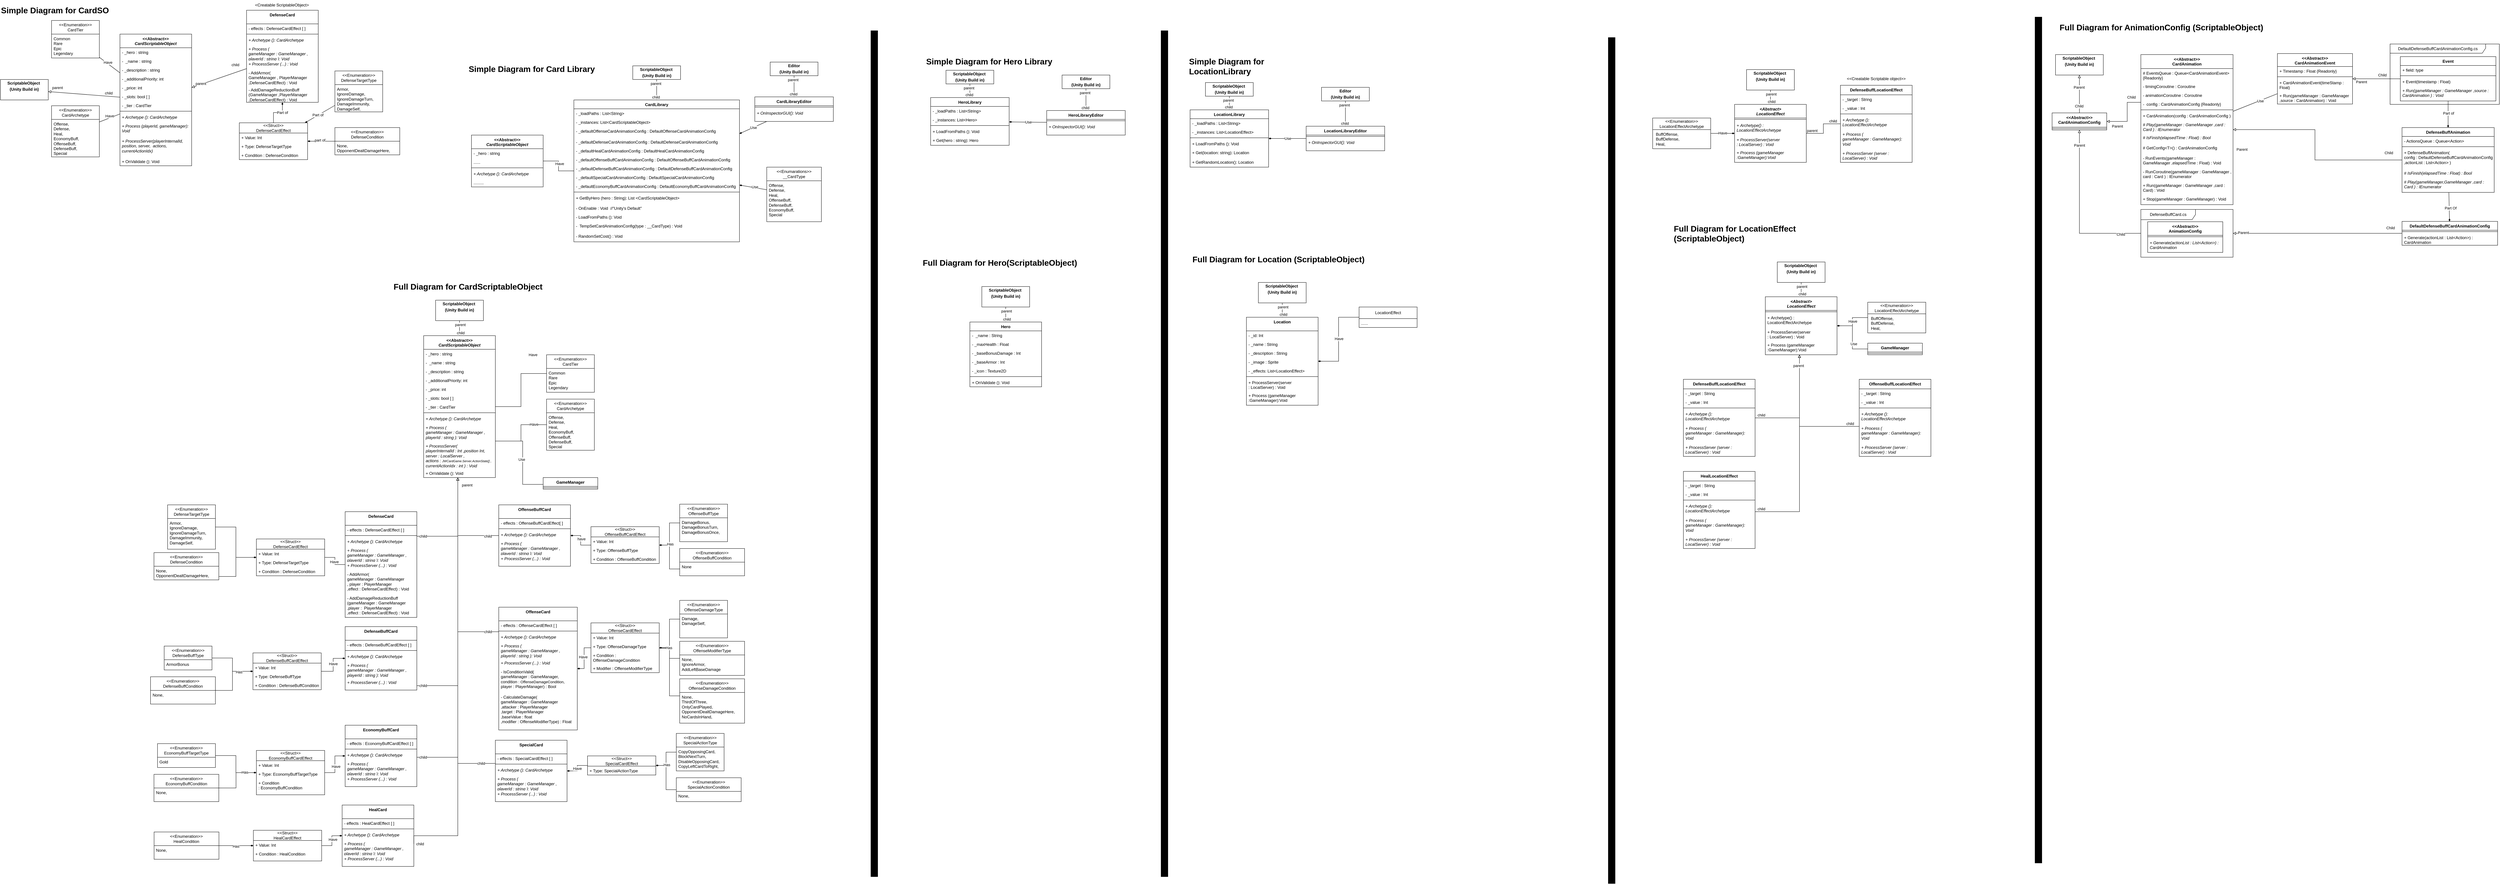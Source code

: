 <mxfile version="24.8.0" pages="6">
  <diagram name="ScriptableObject" id="70KQPLMcxqGxXbSotcGI">
    <mxGraphModel grid="1" page="1" gridSize="10" guides="1" tooltips="1" connect="1" arrows="1" fold="1" pageScale="1" pageWidth="850" pageHeight="1100" math="0" shadow="0">
      <root>
        <mxCell id="0" />
        <mxCell id="1" parent="0" />
        <mxCell id="8RluZfYl2Goz97GKB9L_-20" style="edgeStyle=orthogonalEdgeStyle;rounded=0;orthogonalLoop=1;jettySize=auto;html=1;endArrow=none;endFill=0;" parent="1" source="8RluZfYl2Goz97GKB9L_-1" target="8RluZfYl2Goz97GKB9L_-12" edge="1">
          <mxGeometry relative="1" as="geometry" />
        </mxCell>
        <mxCell id="8RluZfYl2Goz97GKB9L_-21" value="Have" style="edgeLabel;html=1;align=center;verticalAlign=middle;resizable=0;points=[];" parent="8RluZfYl2Goz97GKB9L_-20" vertex="1" connectable="0">
          <mxGeometry x="-0.091" y="-2" relative="1" as="geometry">
            <mxPoint x="33" y="-115" as="offset" />
          </mxGeometry>
        </mxCell>
        <mxCell id="8RluZfYl2Goz97GKB9L_-1" value="&amp;lt;&amp;lt;Abstract&amp;gt;&amp;gt;&lt;div&gt;&lt;i&gt;CardScriptableObject&lt;/i&gt;&lt;br&gt;&lt;/div&gt;" style="swimlane;fontStyle=1;align=center;verticalAlign=top;childLayout=stackLayout;horizontal=1;startSize=40;horizontalStack=0;resizeParent=1;resizeParentMax=0;resizeLast=0;collapsible=1;marginBottom=0;whiteSpace=wrap;html=1;" parent="1" vertex="1">
          <mxGeometry x="380" y="-66" width="210" height="416" as="geometry" />
        </mxCell>
        <mxCell id="8RluZfYl2Goz97GKB9L_-2" value="- _hero : string" style="text;strokeColor=none;fillColor=none;align=left;verticalAlign=top;spacingLeft=4;spacingRight=4;overflow=hidden;rotatable=0;points=[[0,0.5],[1,0.5]];portConstraint=eastwest;whiteSpace=wrap;html=1;" parent="8RluZfYl2Goz97GKB9L_-1" vertex="1">
          <mxGeometry y="40" width="210" height="26" as="geometry" />
        </mxCell>
        <mxCell id="8RluZfYl2Goz97GKB9L_-6" value="-&amp;nbsp; _name : string" style="text;strokeColor=none;fillColor=none;align=left;verticalAlign=top;spacingLeft=4;spacingRight=4;overflow=hidden;rotatable=0;points=[[0,0.5],[1,0.5]];portConstraint=eastwest;whiteSpace=wrap;html=1;" parent="8RluZfYl2Goz97GKB9L_-1" vertex="1">
          <mxGeometry y="66" width="210" height="26" as="geometry" />
        </mxCell>
        <mxCell id="8RluZfYl2Goz97GKB9L_-7" value="- _description : string" style="text;strokeColor=none;fillColor=none;align=left;verticalAlign=top;spacingLeft=4;spacingRight=4;overflow=hidden;rotatable=0;points=[[0,0.5],[1,0.5]];portConstraint=eastwest;whiteSpace=wrap;html=1;" parent="8RluZfYl2Goz97GKB9L_-1" vertex="1">
          <mxGeometry y="92" width="210" height="26" as="geometry" />
        </mxCell>
        <mxCell id="8RluZfYl2Goz97GKB9L_-9" value="- _additionalPriority: int" style="text;strokeColor=none;fillColor=none;align=left;verticalAlign=top;spacingLeft=4;spacingRight=4;overflow=hidden;rotatable=0;points=[[0,0.5],[1,0.5]];portConstraint=eastwest;whiteSpace=wrap;html=1;" parent="8RluZfYl2Goz97GKB9L_-1" vertex="1">
          <mxGeometry y="118" width="210" height="26" as="geometry" />
        </mxCell>
        <mxCell id="8RluZfYl2Goz97GKB9L_-10" value="- _price: int" style="text;strokeColor=none;fillColor=none;align=left;verticalAlign=top;spacingLeft=4;spacingRight=4;overflow=hidden;rotatable=0;points=[[0,0.5],[1,0.5]];portConstraint=eastwest;whiteSpace=wrap;html=1;" parent="8RluZfYl2Goz97GKB9L_-1" vertex="1">
          <mxGeometry y="144" width="210" height="26" as="geometry" />
        </mxCell>
        <mxCell id="8RluZfYl2Goz97GKB9L_-8" value="- _slots: bool [ ]" style="text;strokeColor=none;fillColor=none;align=left;verticalAlign=top;spacingLeft=4;spacingRight=4;overflow=hidden;rotatable=0;points=[[0,0.5],[1,0.5]];portConstraint=eastwest;whiteSpace=wrap;html=1;" parent="8RluZfYl2Goz97GKB9L_-1" vertex="1">
          <mxGeometry y="170" width="210" height="26" as="geometry" />
        </mxCell>
        <mxCell id="8RluZfYl2Goz97GKB9L_-11" value="- _tier : CardTier" style="text;strokeColor=none;fillColor=none;align=left;verticalAlign=top;spacingLeft=4;spacingRight=4;overflow=hidden;rotatable=0;points=[[0,0.5],[1,0.5]];portConstraint=eastwest;whiteSpace=wrap;html=1;" parent="8RluZfYl2Goz97GKB9L_-1" vertex="1">
          <mxGeometry y="196" width="210" height="26" as="geometry" />
        </mxCell>
        <mxCell id="8RluZfYl2Goz97GKB9L_-3" value="" style="line;strokeWidth=1;fillColor=none;align=left;verticalAlign=middle;spacingTop=-1;spacingLeft=3;spacingRight=3;rotatable=0;labelPosition=right;points=[];portConstraint=eastwest;strokeColor=inherit;" parent="8RluZfYl2Goz97GKB9L_-1" vertex="1">
          <mxGeometry y="222" width="210" height="8" as="geometry" />
        </mxCell>
        <mxCell id="8RluZfYl2Goz97GKB9L_-4" value="&lt;i&gt;+ Archetype (): CardArchetype&lt;/i&gt;" style="text;strokeColor=none;fillColor=none;align=left;verticalAlign=top;spacingLeft=4;spacingRight=4;overflow=hidden;rotatable=0;points=[[0,0.5],[1,0.5]];portConstraint=eastwest;whiteSpace=wrap;html=1;" parent="8RluZfYl2Goz97GKB9L_-1" vertex="1">
          <mxGeometry y="230" width="210" height="26" as="geometry" />
        </mxCell>
        <mxCell id="8RluZfYl2Goz97GKB9L_-18" value="&lt;i&gt;+ Process&amp;nbsp;(&lt;/i&gt;&lt;div&gt;&lt;i&gt;gameManager :&amp;nbsp;&lt;/i&gt;&lt;i&gt;GameManager , playerId :&amp;nbsp;&lt;/i&gt;&lt;i style=&quot;background-color: initial;&quot;&gt;string&amp;nbsp;&lt;/i&gt;&lt;i style=&quot;background-color: initial;&quot;&gt;): Void&lt;/i&gt;&lt;/div&gt;" style="text;strokeColor=none;fillColor=none;align=left;verticalAlign=top;spacingLeft=4;spacingRight=4;overflow=hidden;rotatable=0;points=[[0,0.5],[1,0.5]];portConstraint=eastwest;whiteSpace=wrap;html=1;" parent="8RluZfYl2Goz97GKB9L_-1" vertex="1">
          <mxGeometry y="256" width="210" height="54" as="geometry" />
        </mxCell>
        <mxCell id="Syntulyi0jaYVbg6LAu_-1" value="&lt;i&gt;+&amp;nbsp;ProcessServer(&lt;/i&gt;&lt;div&gt;&lt;i&gt;playerInternalId : I&lt;/i&gt;&lt;i style=&quot;background-color: initial;&quot;&gt;nt&amp;nbsp;&lt;/i&gt;&lt;i style=&quot;background-color: initial;&quot;&gt;,position Int, server :&amp;nbsp;&lt;/i&gt;&lt;i style=&quot;background-color: initial;&quot;&gt;LocalServer&amp;nbsp;&lt;/i&gt;&lt;i style=&quot;background-color: initial;&quot;&gt;,&amp;nbsp;&lt;/i&gt;&lt;/div&gt;&lt;div&gt;&lt;i style=&quot;background-color: initial;&quot;&gt;actions :&amp;nbsp;&lt;/i&gt;&lt;i style=&quot;background-color: initial;&quot;&gt;&lt;font style=&quot;font-size: 9px;&quot;&gt;JWCardGame.Server.ActionState[] ,&lt;/font&gt;&lt;/i&gt;&lt;/div&gt;&lt;div&gt;&lt;i style=&quot;background-color: initial;&quot;&gt;currentActionIdx :&amp;nbsp;&lt;/i&gt;&lt;i style=&quot;background-color: initial;&quot;&gt;int&amp;nbsp;&lt;/i&gt;&lt;i style=&quot;background-color: initial;&quot;&gt;) : Void&lt;/i&gt;&lt;/div&gt;" style="text;strokeColor=none;fillColor=none;align=left;verticalAlign=top;spacingLeft=4;spacingRight=4;overflow=hidden;rotatable=0;points=[[0,0.5],[1,0.5]];portConstraint=eastwest;whiteSpace=wrap;html=1;" parent="8RluZfYl2Goz97GKB9L_-1" vertex="1">
          <mxGeometry y="310" width="210" height="80" as="geometry" />
        </mxCell>
        <mxCell id="8RluZfYl2Goz97GKB9L_-19" value="+ OnValidate (): Void" style="text;strokeColor=none;fillColor=none;align=left;verticalAlign=top;spacingLeft=4;spacingRight=4;overflow=hidden;rotatable=0;points=[[0,0.5],[1,0.5]];portConstraint=eastwest;whiteSpace=wrap;html=1;" parent="8RluZfYl2Goz97GKB9L_-1" vertex="1">
          <mxGeometry y="390" width="210" height="26" as="geometry" />
        </mxCell>
        <mxCell id="8RluZfYl2Goz97GKB9L_-5" value="&lt;p style=&quot;margin:0px;margin-top:4px;text-align:center;&quot;&gt;&lt;b&gt;ScriptableObject&amp;nbsp;&lt;/b&gt;&lt;/p&gt;&lt;p style=&quot;margin:0px;margin-top:4px;text-align:center;&quot;&gt;&lt;b&gt;(Unity Build in)&lt;/b&gt;&lt;/p&gt;" style="verticalAlign=top;align=left;overflow=fill;html=1;whiteSpace=wrap;" parent="1" vertex="1">
          <mxGeometry x="415" y="-170" width="140" height="60" as="geometry" />
        </mxCell>
        <mxCell id="8RluZfYl2Goz97GKB9L_-12" value="&amp;lt;&amp;lt;Enumeration&amp;gt;&amp;gt;&lt;div&gt;CardTier&lt;/div&gt;" style="swimlane;fontStyle=0;childLayout=stackLayout;horizontal=1;startSize=40;fillColor=none;horizontalStack=0;resizeParent=1;resizeParentMax=0;resizeLast=0;collapsible=1;marginBottom=0;whiteSpace=wrap;html=1;" parent="1" vertex="1">
          <mxGeometry x="740" y="-10" width="140" height="110" as="geometry" />
        </mxCell>
        <mxCell id="8RluZfYl2Goz97GKB9L_-13" value="&lt;div&gt;Common&lt;/div&gt;&lt;div&gt;Rare&lt;/div&gt;&lt;div&gt;Epic&lt;/div&gt;&lt;div&gt;Legendary&lt;/div&gt;" style="text;strokeColor=none;fillColor=none;align=left;verticalAlign=top;spacingLeft=4;spacingRight=4;overflow=hidden;rotatable=0;points=[[0,0.5],[1,0.5]];portConstraint=eastwest;whiteSpace=wrap;html=1;" parent="8RluZfYl2Goz97GKB9L_-12" vertex="1">
          <mxGeometry y="40" width="140" height="70" as="geometry" />
        </mxCell>
        <mxCell id="8RluZfYl2Goz97GKB9L_-22" value="" style="endArrow=none;html=1;edgeStyle=orthogonalEdgeStyle;rounded=0;" parent="1" source="8RluZfYl2Goz97GKB9L_-5" target="8RluZfYl2Goz97GKB9L_-1" edge="1">
          <mxGeometry relative="1" as="geometry">
            <mxPoint x="300" y="360" as="sourcePoint" />
            <mxPoint x="460" y="360" as="targetPoint" />
          </mxGeometry>
        </mxCell>
        <mxCell id="8RluZfYl2Goz97GKB9L_-23" value="parent" style="edgeLabel;resizable=0;html=1;align=left;verticalAlign=bottom;" parent="8RluZfYl2Goz97GKB9L_-22" connectable="0" vertex="1">
          <mxGeometry x="-1" relative="1" as="geometry">
            <mxPoint x="-15" y="20" as="offset" />
          </mxGeometry>
        </mxCell>
        <mxCell id="8RluZfYl2Goz97GKB9L_-24" value="child" style="edgeLabel;resizable=0;html=1;align=right;verticalAlign=bottom;" parent="8RluZfYl2Goz97GKB9L_-22" connectable="0" vertex="1">
          <mxGeometry x="1" relative="1" as="geometry">
            <mxPoint x="15" as="offset" />
          </mxGeometry>
        </mxCell>
        <mxCell id="8RluZfYl2Goz97GKB9L_-29" style="edgeStyle=orthogonalEdgeStyle;rounded=0;orthogonalLoop=1;jettySize=auto;html=1;endArrow=none;endFill=0;" parent="1" source="8RluZfYl2Goz97GKB9L_-233" target="8RluZfYl2Goz97GKB9L_-1" edge="1">
          <mxGeometry relative="1" as="geometry">
            <mxPoint x="820" y="370" as="sourcePoint" />
            <Array as="points">
              <mxPoint x="670" y="370" />
              <mxPoint x="670" y="243" />
            </Array>
          </mxGeometry>
        </mxCell>
        <mxCell id="8RluZfYl2Goz97GKB9L_-30" value="Use" style="edgeLabel;html=1;align=center;verticalAlign=middle;resizable=0;points=[];" parent="8RluZfYl2Goz97GKB9L_-29" vertex="1" connectable="0">
          <mxGeometry x="0.001" y="3" relative="1" as="geometry">
            <mxPoint as="offset" />
          </mxGeometry>
        </mxCell>
        <mxCell id="8RluZfYl2Goz97GKB9L_-33" style="edgeStyle=orthogonalEdgeStyle;rounded=0;orthogonalLoop=1;jettySize=auto;html=1;endArrow=none;endFill=0;" parent="1" source="8RluZfYl2Goz97GKB9L_-31" target="8RluZfYl2Goz97GKB9L_-1" edge="1">
          <mxGeometry relative="1" as="geometry">
            <Array as="points">
              <mxPoint x="665" y="195" />
              <mxPoint x="665" y="243" />
            </Array>
          </mxGeometry>
        </mxCell>
        <mxCell id="8RluZfYl2Goz97GKB9L_-34" value="Have" style="edgeLabel;html=1;align=center;verticalAlign=middle;resizable=0;points=[];" parent="8RluZfYl2Goz97GKB9L_-33" vertex="1" connectable="0">
          <mxGeometry x="-0.627" y="-1" relative="1" as="geometry">
            <mxPoint as="offset" />
          </mxGeometry>
        </mxCell>
        <mxCell id="8RluZfYl2Goz97GKB9L_-31" value="&amp;lt;&amp;lt;Enumeration&amp;gt;&amp;gt;&lt;div&gt;CardArchetype&lt;/div&gt;" style="swimlane;fontStyle=0;childLayout=stackLayout;horizontal=1;startSize=40;fillColor=none;horizontalStack=0;resizeParent=1;resizeParentMax=0;resizeLast=0;collapsible=1;marginBottom=0;whiteSpace=wrap;html=1;" parent="1" vertex="1">
          <mxGeometry x="740" y="120" width="140" height="150" as="geometry" />
        </mxCell>
        <mxCell id="8RluZfYl2Goz97GKB9L_-32" value="&lt;div&gt;Offense,&lt;/div&gt;&lt;div&gt;Defense,&lt;/div&gt;&lt;div&gt;Heal,&lt;/div&gt;&lt;div&gt;EconomyBuff,&lt;/div&gt;&lt;div&gt;OffenseBuff,&lt;/div&gt;&lt;div&gt;DefenseBuff,&lt;/div&gt;&lt;div&gt;Special&lt;/div&gt;" style="text;strokeColor=none;fillColor=none;align=left;verticalAlign=top;spacingLeft=4;spacingRight=4;overflow=hidden;rotatable=0;points=[[0,0.5],[1,0.5]];portConstraint=eastwest;whiteSpace=wrap;html=1;" parent="8RluZfYl2Goz97GKB9L_-31" vertex="1">
          <mxGeometry y="40" width="140" height="110" as="geometry" />
        </mxCell>
        <mxCell id="8RluZfYl2Goz97GKB9L_-35" value="&lt;div&gt;DefenseCard&lt;br&gt;&lt;/div&gt;" style="swimlane;fontStyle=1;align=center;verticalAlign=top;childLayout=stackLayout;horizontal=1;startSize=40;horizontalStack=0;resizeParent=1;resizeParentMax=0;resizeLast=0;collapsible=1;marginBottom=0;whiteSpace=wrap;html=1;" parent="1" vertex="1">
          <mxGeometry x="150" y="450" width="210" height="310" as="geometry" />
        </mxCell>
        <mxCell id="8RluZfYl2Goz97GKB9L_-36" value="- effects : DefenseCardEffect [ ]" style="text;strokeColor=none;fillColor=none;align=left;verticalAlign=top;spacingLeft=4;spacingRight=4;overflow=hidden;rotatable=0;points=[[0,0.5],[1,0.5]];portConstraint=eastwest;whiteSpace=wrap;html=1;" parent="8RluZfYl2Goz97GKB9L_-35" vertex="1">
          <mxGeometry y="40" width="210" height="26" as="geometry" />
        </mxCell>
        <mxCell id="8RluZfYl2Goz97GKB9L_-43" value="" style="line;strokeWidth=1;fillColor=none;align=left;verticalAlign=middle;spacingTop=-1;spacingLeft=3;spacingRight=3;rotatable=0;labelPosition=right;points=[];portConstraint=eastwest;strokeColor=inherit;" parent="8RluZfYl2Goz97GKB9L_-35" vertex="1">
          <mxGeometry y="66" width="210" height="8" as="geometry" />
        </mxCell>
        <mxCell id="8RluZfYl2Goz97GKB9L_-44" value="&lt;i&gt;+ Archetype (): CardArchetype&lt;/i&gt;" style="text;strokeColor=none;fillColor=none;align=left;verticalAlign=top;spacingLeft=4;spacingRight=4;overflow=hidden;rotatable=0;points=[[0,0.5],[1,0.5]];portConstraint=eastwest;whiteSpace=wrap;html=1;" parent="8RluZfYl2Goz97GKB9L_-35" vertex="1">
          <mxGeometry y="74" width="210" height="26" as="geometry" />
        </mxCell>
        <mxCell id="8RluZfYl2Goz97GKB9L_-45" value="&lt;i&gt;+ Process&amp;nbsp;(&lt;/i&gt;&lt;div&gt;&lt;i&gt;gameManager :&amp;nbsp;&lt;/i&gt;&lt;i&gt;GameManager , playerId :&amp;nbsp;&lt;/i&gt;&lt;i style=&quot;background-color: initial;&quot;&gt;string&amp;nbsp;&lt;/i&gt;&lt;i style=&quot;background-color: initial;&quot;&gt;): Void&lt;/i&gt;&lt;/div&gt;" style="text;strokeColor=none;fillColor=none;align=left;verticalAlign=top;spacingLeft=4;spacingRight=4;overflow=hidden;rotatable=0;points=[[0,0.5],[1,0.5]];portConstraint=eastwest;whiteSpace=wrap;html=1;" parent="8RluZfYl2Goz97GKB9L_-35" vertex="1">
          <mxGeometry y="100" width="210" height="44" as="geometry" />
        </mxCell>
        <mxCell id="Syntulyi0jaYVbg6LAu_-3" value="&lt;i&gt;+&amp;nbsp;ProcessServer (...) : Void&lt;/i&gt;" style="text;strokeColor=none;fillColor=none;align=left;verticalAlign=top;spacingLeft=4;spacingRight=4;overflow=hidden;rotatable=0;points=[[0,0.5],[1,0.5]];portConstraint=eastwest;whiteSpace=wrap;html=1;" parent="8RluZfYl2Goz97GKB9L_-35" vertex="1">
          <mxGeometry y="144" width="210" height="26" as="geometry" />
        </mxCell>
        <mxCell id="Syntulyi0jaYVbg6LAu_-12" value="- AddArmor(&lt;br&gt;&lt;div&gt;&lt;span style=&quot;background-color: initial;&quot;&gt;gameManager :&amp;nbsp;&lt;/span&gt;GameManager ,&amp;nbsp;&lt;span style=&quot;background-color: initial;&quot;&gt;player :&amp;nbsp;&lt;/span&gt;&lt;span style=&quot;background-color: initial;&quot;&gt;PlayerManager&amp;nbsp;&lt;/span&gt;&lt;/div&gt;&lt;div&gt;&lt;span style=&quot;background-color: initial;&quot;&gt;,&lt;/span&gt;&lt;span style=&quot;background-color: initial;&quot;&gt;effect :&amp;nbsp;&lt;/span&gt;&lt;span style=&quot;background-color: initial;&quot;&gt;DefenseCardEffect) : Void&lt;/span&gt;&lt;/div&gt;" style="text;strokeColor=none;fillColor=none;align=left;verticalAlign=top;spacingLeft=4;spacingRight=4;overflow=hidden;rotatable=0;points=[[0,0.5],[1,0.5]];portConstraint=eastwest;whiteSpace=wrap;html=1;" parent="8RluZfYl2Goz97GKB9L_-35" vertex="1">
          <mxGeometry y="170" width="210" height="70" as="geometry" />
        </mxCell>
        <mxCell id="Syntulyi0jaYVbg6LAu_-13" value="- AddDamageReductionBuff (gameManager : GameManager&amp;nbsp;&lt;div&gt;,&lt;span style=&quot;background-color: initial;&quot;&gt;player :&amp;nbsp;&lt;/span&gt;&lt;span style=&quot;background-color: initial;&quot;&gt;&amp;nbsp;PlayerManager&amp;nbsp;&lt;/span&gt;&lt;/div&gt;&lt;div&gt;,&lt;span style=&quot;background-color: initial;&quot;&gt;effect :&amp;nbsp;&lt;/span&gt;&lt;span style=&quot;background-color: initial;&quot;&gt;DefenseCardEffect) : Void&lt;/span&gt;&lt;/div&gt;" style="text;strokeColor=none;fillColor=none;align=left;verticalAlign=top;spacingLeft=4;spacingRight=4;overflow=hidden;rotatable=0;points=[[0,0.5],[1,0.5]];portConstraint=eastwest;whiteSpace=wrap;html=1;" parent="8RluZfYl2Goz97GKB9L_-35" vertex="1">
          <mxGeometry y="240" width="210" height="70" as="geometry" />
        </mxCell>
        <mxCell id="8RluZfYl2Goz97GKB9L_-57" style="edgeStyle=orthogonalEdgeStyle;rounded=0;orthogonalLoop=1;jettySize=auto;html=1;endArrow=none;endFill=0;" parent="1" source="8RluZfYl2Goz97GKB9L_-47" target="8RluZfYl2Goz97GKB9L_-35" edge="1">
          <mxGeometry relative="1" as="geometry" />
        </mxCell>
        <mxCell id="nppyY3NwTQ4SAXsIfA3x-66" value="Have" style="edgeLabel;html=1;align=center;verticalAlign=middle;resizable=0;points=[];" parent="8RluZfYl2Goz97GKB9L_-57" vertex="1" connectable="0">
          <mxGeometry x="0.066" y="-2" relative="1" as="geometry">
            <mxPoint as="offset" />
          </mxGeometry>
        </mxCell>
        <mxCell id="8RluZfYl2Goz97GKB9L_-47" value="&amp;lt;&amp;lt;Struct&amp;gt;&amp;gt;&lt;div&gt;DefenseCardEffect&lt;/div&gt;" style="swimlane;fontStyle=0;childLayout=stackLayout;horizontal=1;startSize=30;fillColor=none;horizontalStack=0;resizeParent=1;resizeParentMax=0;resizeLast=0;collapsible=1;marginBottom=0;whiteSpace=wrap;html=1;" parent="1" vertex="1">
          <mxGeometry x="-110" y="530" width="200" height="108" as="geometry" />
        </mxCell>
        <mxCell id="8RluZfYl2Goz97GKB9L_-49" value="+ Value: Int" style="text;strokeColor=none;fillColor=none;align=left;verticalAlign=top;spacingLeft=4;spacingRight=4;overflow=hidden;rotatable=0;points=[[0,0.5],[1,0.5]];portConstraint=eastwest;whiteSpace=wrap;html=1;" parent="8RluZfYl2Goz97GKB9L_-47" vertex="1">
          <mxGeometry y="30" width="200" height="26" as="geometry" />
        </mxCell>
        <mxCell id="8RluZfYl2Goz97GKB9L_-48" value="+ Type: DefenseTargetType" style="text;strokeColor=none;fillColor=none;align=left;verticalAlign=top;spacingLeft=4;spacingRight=4;overflow=hidden;rotatable=0;points=[[0,0.5],[1,0.5]];portConstraint=eastwest;whiteSpace=wrap;html=1;" parent="8RluZfYl2Goz97GKB9L_-47" vertex="1">
          <mxGeometry y="56" width="200" height="26" as="geometry" />
        </mxCell>
        <mxCell id="8RluZfYl2Goz97GKB9L_-50" value="+ Condition : DefenseCondition" style="text;strokeColor=none;fillColor=none;align=left;verticalAlign=top;spacingLeft=4;spacingRight=4;overflow=hidden;rotatable=0;points=[[0,0.5],[1,0.5]];portConstraint=eastwest;whiteSpace=wrap;html=1;" parent="8RluZfYl2Goz97GKB9L_-47" vertex="1">
          <mxGeometry y="82" width="200" height="26" as="geometry" />
        </mxCell>
        <mxCell id="8RluZfYl2Goz97GKB9L_-55" style="edgeStyle=orthogonalEdgeStyle;rounded=0;orthogonalLoop=1;jettySize=auto;html=1;endArrow=none;endFill=0;" parent="1" source="8RluZfYl2Goz97GKB9L_-51" target="8RluZfYl2Goz97GKB9L_-47" edge="1">
          <mxGeometry relative="1" as="geometry" />
        </mxCell>
        <mxCell id="8RluZfYl2Goz97GKB9L_-51" value="&amp;lt;&amp;lt;Enumeration&amp;gt;&amp;gt;&lt;div&gt;DefenseTargetType&lt;/div&gt;" style="swimlane;fontStyle=0;childLayout=stackLayout;horizontal=1;startSize=40;fillColor=none;horizontalStack=0;resizeParent=1;resizeParentMax=0;resizeLast=0;collapsible=1;marginBottom=0;whiteSpace=wrap;html=1;" parent="1" vertex="1">
          <mxGeometry x="-370" y="430" width="140" height="130" as="geometry" />
        </mxCell>
        <mxCell id="8RluZfYl2Goz97GKB9L_-52" value="&lt;div&gt;Armor,&lt;/div&gt;&lt;div&gt;IgnoreDamage,&lt;/div&gt;&lt;div&gt;IgnoreDamageTurn,&lt;/div&gt;&lt;div&gt;DamageImmunity,&lt;/div&gt;&lt;div&gt;DamageSelf,&lt;/div&gt;" style="text;strokeColor=none;fillColor=none;align=left;verticalAlign=top;spacingLeft=4;spacingRight=4;overflow=hidden;rotatable=0;points=[[0,0.5],[1,0.5]];portConstraint=eastwest;whiteSpace=wrap;html=1;" parent="8RluZfYl2Goz97GKB9L_-51" vertex="1">
          <mxGeometry y="40" width="140" height="90" as="geometry" />
        </mxCell>
        <mxCell id="8RluZfYl2Goz97GKB9L_-56" style="edgeStyle=orthogonalEdgeStyle;rounded=0;orthogonalLoop=1;jettySize=auto;html=1;endArrow=diamondThin;endFill=1;" parent="1" source="8RluZfYl2Goz97GKB9L_-53" target="8RluZfYl2Goz97GKB9L_-47" edge="1">
          <mxGeometry relative="1" as="geometry">
            <mxPoint x="-200" y="670" as="sourcePoint" />
            <Array as="points">
              <mxPoint x="-170" y="640" />
              <mxPoint x="-170" y="584" />
            </Array>
          </mxGeometry>
        </mxCell>
        <mxCell id="8RluZfYl2Goz97GKB9L_-53" value="&amp;lt;&amp;lt;Enumeration&amp;gt;&amp;gt;&lt;div&gt;DefenseCondition&lt;/div&gt;" style="swimlane;fontStyle=0;childLayout=stackLayout;horizontal=1;startSize=40;fillColor=none;horizontalStack=0;resizeParent=1;resizeParentMax=0;resizeLast=0;collapsible=1;marginBottom=0;whiteSpace=wrap;html=1;" parent="1" vertex="1">
          <mxGeometry x="-410" y="570" width="190" height="80" as="geometry" />
        </mxCell>
        <mxCell id="8RluZfYl2Goz97GKB9L_-54" value="&lt;div&gt;None,&lt;/div&gt;&lt;div&gt;OpponentDealtDamageHere,&lt;/div&gt;" style="text;strokeColor=none;fillColor=none;align=left;verticalAlign=top;spacingLeft=4;spacingRight=4;overflow=hidden;rotatable=0;points=[[0,0.5],[1,0.5]];portConstraint=eastwest;whiteSpace=wrap;html=1;" parent="8RluZfYl2Goz97GKB9L_-53" vertex="1">
          <mxGeometry y="40" width="190" height="40" as="geometry" />
        </mxCell>
        <mxCell id="8RluZfYl2Goz97GKB9L_-59" value="" style="endArrow=none;html=1;edgeStyle=orthogonalEdgeStyle;rounded=0;startArrow=block;startFill=0;" parent="1" source="8RluZfYl2Goz97GKB9L_-1" target="8RluZfYl2Goz97GKB9L_-35" edge="1">
          <mxGeometry relative="1" as="geometry">
            <mxPoint x="405" y="583.47" as="sourcePoint" />
            <mxPoint x="565" y="583.47" as="targetPoint" />
            <Array as="points">
              <mxPoint x="480" y="522" />
            </Array>
          </mxGeometry>
        </mxCell>
        <mxCell id="8RluZfYl2Goz97GKB9L_-61" value="child" style="edgeLabel;resizable=0;html=1;align=right;verticalAlign=bottom;" parent="8RluZfYl2Goz97GKB9L_-59" connectable="0" vertex="1">
          <mxGeometry x="1" relative="1" as="geometry">
            <mxPoint x="30" y="8" as="offset" />
          </mxGeometry>
        </mxCell>
        <mxCell id="8RluZfYl2Goz97GKB9L_-62" value="&lt;div&gt;DefenseBuffCard&lt;br&gt;&lt;/div&gt;" style="swimlane;fontStyle=1;align=center;verticalAlign=top;childLayout=stackLayout;horizontal=1;startSize=40;horizontalStack=0;resizeParent=1;resizeParentMax=0;resizeLast=0;collapsible=1;marginBottom=0;whiteSpace=wrap;html=1;" parent="1" vertex="1">
          <mxGeometry x="150.0" y="787" width="210" height="186" as="geometry" />
        </mxCell>
        <mxCell id="8RluZfYl2Goz97GKB9L_-63" value="- effects :&amp;nbsp;&lt;span style=&quot;text-align: center;&quot;&gt;DefenseBuffCardEffect&amp;nbsp;&lt;/span&gt;[ ]" style="text;strokeColor=none;fillColor=none;align=left;verticalAlign=top;spacingLeft=4;spacingRight=4;overflow=hidden;rotatable=0;points=[[0,0.5],[1,0.5]];portConstraint=eastwest;whiteSpace=wrap;html=1;" parent="8RluZfYl2Goz97GKB9L_-62" vertex="1">
          <mxGeometry y="40" width="210" height="26" as="geometry" />
        </mxCell>
        <mxCell id="8RluZfYl2Goz97GKB9L_-64" value="" style="line;strokeWidth=1;fillColor=none;align=left;verticalAlign=middle;spacingTop=-1;spacingLeft=3;spacingRight=3;rotatable=0;labelPosition=right;points=[];portConstraint=eastwest;strokeColor=inherit;" parent="8RluZfYl2Goz97GKB9L_-62" vertex="1">
          <mxGeometry y="66" width="210" height="8" as="geometry" />
        </mxCell>
        <mxCell id="8RluZfYl2Goz97GKB9L_-65" value="&lt;i&gt;+ Archetype (): CardArchetype&lt;/i&gt;" style="text;strokeColor=none;fillColor=none;align=left;verticalAlign=top;spacingLeft=4;spacingRight=4;overflow=hidden;rotatable=0;points=[[0,0.5],[1,0.5]];portConstraint=eastwest;whiteSpace=wrap;html=1;" parent="8RluZfYl2Goz97GKB9L_-62" vertex="1">
          <mxGeometry y="74" width="210" height="26" as="geometry" />
        </mxCell>
        <mxCell id="8RluZfYl2Goz97GKB9L_-66" value="&lt;i&gt;+ Process&amp;nbsp;(&lt;/i&gt;&lt;div&gt;&lt;i&gt;gameManager :&amp;nbsp;&lt;/i&gt;&lt;i&gt;GameManager , playerId :&amp;nbsp;&lt;/i&gt;&lt;i style=&quot;background-color: initial;&quot;&gt;string&amp;nbsp;&lt;/i&gt;&lt;i style=&quot;background-color: initial;&quot;&gt;): Void&lt;/i&gt;&lt;/div&gt;" style="text;strokeColor=none;fillColor=none;align=left;verticalAlign=top;spacingLeft=4;spacingRight=4;overflow=hidden;rotatable=0;points=[[0,0.5],[1,0.5]];portConstraint=eastwest;whiteSpace=wrap;html=1;" parent="8RluZfYl2Goz97GKB9L_-62" vertex="1">
          <mxGeometry y="100" width="210" height="50" as="geometry" />
        </mxCell>
        <mxCell id="Syntulyi0jaYVbg6LAu_-4" value="&lt;i&gt;+&amp;nbsp;ProcessServer (...) : Void&lt;/i&gt;" style="text;strokeColor=none;fillColor=none;align=left;verticalAlign=top;spacingLeft=4;spacingRight=4;overflow=hidden;rotatable=0;points=[[0,0.5],[1,0.5]];portConstraint=eastwest;whiteSpace=wrap;html=1;" parent="8RluZfYl2Goz97GKB9L_-62" vertex="1">
          <mxGeometry y="150" width="210" height="36" as="geometry" />
        </mxCell>
        <mxCell id="8RluZfYl2Goz97GKB9L_-67" style="edgeStyle=orthogonalEdgeStyle;rounded=0;orthogonalLoop=1;jettySize=auto;html=1;endArrow=diamondThin;endFill=1;" parent="1" source="8RluZfYl2Goz97GKB9L_-68" target="8RluZfYl2Goz97GKB9L_-62" edge="1">
          <mxGeometry relative="1" as="geometry" />
        </mxCell>
        <mxCell id="nppyY3NwTQ4SAXsIfA3x-61" value="Have" style="edgeLabel;html=1;align=center;verticalAlign=middle;resizable=0;points=[];" parent="8RluZfYl2Goz97GKB9L_-67" vertex="1" connectable="0">
          <mxGeometry x="0.057" relative="1" as="geometry">
            <mxPoint as="offset" />
          </mxGeometry>
        </mxCell>
        <mxCell id="8RluZfYl2Goz97GKB9L_-68" value="&amp;lt;&amp;lt;Struct&amp;gt;&amp;gt;&lt;div&gt;DefenseBuffCardEffect&lt;/div&gt;" style="swimlane;fontStyle=0;childLayout=stackLayout;horizontal=1;startSize=30;fillColor=none;horizontalStack=0;resizeParent=1;resizeParentMax=0;resizeLast=0;collapsible=1;marginBottom=0;whiteSpace=wrap;html=1;" parent="1" vertex="1">
          <mxGeometry x="-120.08" y="864" width="200" height="108" as="geometry" />
        </mxCell>
        <mxCell id="8RluZfYl2Goz97GKB9L_-69" value="+ Value: Int" style="text;strokeColor=none;fillColor=none;align=left;verticalAlign=top;spacingLeft=4;spacingRight=4;overflow=hidden;rotatable=0;points=[[0,0.5],[1,0.5]];portConstraint=eastwest;whiteSpace=wrap;html=1;" parent="8RluZfYl2Goz97GKB9L_-68" vertex="1">
          <mxGeometry y="30" width="200" height="26" as="geometry" />
        </mxCell>
        <mxCell id="8RluZfYl2Goz97GKB9L_-70" value="+ Type:&amp;nbsp;&lt;span style=&quot;text-align: center;&quot;&gt;DefenseBuffType&lt;/span&gt;" style="text;strokeColor=none;fillColor=none;align=left;verticalAlign=top;spacingLeft=4;spacingRight=4;overflow=hidden;rotatable=0;points=[[0,0.5],[1,0.5]];portConstraint=eastwest;whiteSpace=wrap;html=1;" parent="8RluZfYl2Goz97GKB9L_-68" vertex="1">
          <mxGeometry y="56" width="200" height="26" as="geometry" />
        </mxCell>
        <mxCell id="8RluZfYl2Goz97GKB9L_-71" value="+ Condition :&amp;nbsp;&lt;span style=&quot;text-align: center;&quot;&gt;DefenseBuffCondition&lt;/span&gt;" style="text;strokeColor=none;fillColor=none;align=left;verticalAlign=top;spacingLeft=4;spacingRight=4;overflow=hidden;rotatable=0;points=[[0,0.5],[1,0.5]];portConstraint=eastwest;whiteSpace=wrap;html=1;" parent="8RluZfYl2Goz97GKB9L_-68" vertex="1">
          <mxGeometry y="82" width="200" height="26" as="geometry" />
        </mxCell>
        <mxCell id="8RluZfYl2Goz97GKB9L_-72" style="edgeStyle=orthogonalEdgeStyle;rounded=0;orthogonalLoop=1;jettySize=auto;html=1;endArrow=none;endFill=0;" parent="1" source="8RluZfYl2Goz97GKB9L_-73" target="8RluZfYl2Goz97GKB9L_-68" edge="1">
          <mxGeometry relative="1" as="geometry" />
        </mxCell>
        <mxCell id="8RluZfYl2Goz97GKB9L_-73" value="&amp;lt;&amp;lt;Enumeration&amp;gt;&amp;gt;&lt;div&gt;DefenseBuffType&lt;/div&gt;" style="swimlane;fontStyle=0;childLayout=stackLayout;horizontal=1;startSize=40;fillColor=none;horizontalStack=0;resizeParent=1;resizeParentMax=0;resizeLast=0;collapsible=1;marginBottom=0;whiteSpace=wrap;html=1;" parent="1" vertex="1">
          <mxGeometry x="-380.08" y="844" width="140" height="70" as="geometry" />
        </mxCell>
        <mxCell id="8RluZfYl2Goz97GKB9L_-74" value="ArmorBonus" style="text;strokeColor=none;fillColor=none;align=left;verticalAlign=top;spacingLeft=4;spacingRight=4;overflow=hidden;rotatable=0;points=[[0,0.5],[1,0.5]];portConstraint=eastwest;whiteSpace=wrap;html=1;" parent="8RluZfYl2Goz97GKB9L_-73" vertex="1">
          <mxGeometry y="40" width="140" height="30" as="geometry" />
        </mxCell>
        <mxCell id="8RluZfYl2Goz97GKB9L_-75" style="edgeStyle=orthogonalEdgeStyle;rounded=0;orthogonalLoop=1;jettySize=auto;html=1;endArrow=diamondThin;endFill=1;" parent="1" source="8RluZfYl2Goz97GKB9L_-76" target="8RluZfYl2Goz97GKB9L_-68" edge="1">
          <mxGeometry relative="1" as="geometry">
            <mxPoint x="-210.08" y="1004" as="sourcePoint" />
            <Array as="points">
              <mxPoint x="-180.08" y="974" />
              <mxPoint x="-180.08" y="918" />
            </Array>
          </mxGeometry>
        </mxCell>
        <mxCell id="nppyY3NwTQ4SAXsIfA3x-58" value="Has" style="edgeLabel;html=1;align=center;verticalAlign=middle;resizable=0;points=[];" parent="8RluZfYl2Goz97GKB9L_-75" vertex="1" connectable="0">
          <mxGeometry x="0.498" y="-2" relative="1" as="geometry">
            <mxPoint as="offset" />
          </mxGeometry>
        </mxCell>
        <mxCell id="8RluZfYl2Goz97GKB9L_-76" value="&amp;lt;&amp;lt;Enumeration&amp;gt;&amp;gt;&lt;div&gt;DefenseBuffCondition&lt;/div&gt;" style="swimlane;fontStyle=0;childLayout=stackLayout;horizontal=1;startSize=40;fillColor=none;horizontalStack=0;resizeParent=1;resizeParentMax=0;resizeLast=0;collapsible=1;marginBottom=0;whiteSpace=wrap;html=1;" parent="1" vertex="1">
          <mxGeometry x="-420.08" y="934" width="190" height="80" as="geometry" />
        </mxCell>
        <mxCell id="8RluZfYl2Goz97GKB9L_-77" value="&lt;div&gt;None,&lt;/div&gt;" style="text;strokeColor=none;fillColor=none;align=left;verticalAlign=top;spacingLeft=4;spacingRight=4;overflow=hidden;rotatable=0;points=[[0,0.5],[1,0.5]];portConstraint=eastwest;whiteSpace=wrap;html=1;" parent="8RluZfYl2Goz97GKB9L_-76" vertex="1">
          <mxGeometry y="40" width="190" height="40" as="geometry" />
        </mxCell>
        <mxCell id="8RluZfYl2Goz97GKB9L_-79" value="" style="endArrow=none;html=1;edgeStyle=orthogonalEdgeStyle;rounded=0;startArrow=block;startFill=0;" parent="1" source="8RluZfYl2Goz97GKB9L_-1" target="8RluZfYl2Goz97GKB9L_-62" edge="1">
          <mxGeometry relative="1" as="geometry">
            <mxPoint x="500" y="628" as="sourcePoint" />
            <mxPoint x="380" y="744" as="targetPoint" />
            <Array as="points">
              <mxPoint x="480" y="960" />
            </Array>
          </mxGeometry>
        </mxCell>
        <mxCell id="8RluZfYl2Goz97GKB9L_-80" value="parent" style="edgeLabel;resizable=0;html=1;align=left;verticalAlign=bottom;" parent="8RluZfYl2Goz97GKB9L_-79" connectable="0" vertex="1">
          <mxGeometry x="-1" relative="1" as="geometry">
            <mxPoint x="10" y="30" as="offset" />
          </mxGeometry>
        </mxCell>
        <mxCell id="8RluZfYl2Goz97GKB9L_-81" value="child" style="edgeLabel;resizable=0;html=1;align=right;verticalAlign=bottom;" parent="8RluZfYl2Goz97GKB9L_-79" connectable="0" vertex="1">
          <mxGeometry x="1" relative="1" as="geometry">
            <mxPoint x="30" y="8" as="offset" />
          </mxGeometry>
        </mxCell>
        <mxCell id="8RluZfYl2Goz97GKB9L_-83" value="&lt;div&gt;EconomyBuffCard&lt;br&gt;&lt;/div&gt;" style="swimlane;fontStyle=1;align=center;verticalAlign=top;childLayout=stackLayout;horizontal=1;startSize=40;horizontalStack=0;resizeParent=1;resizeParentMax=0;resizeLast=0;collapsible=1;marginBottom=0;whiteSpace=wrap;html=1;" parent="1" vertex="1">
          <mxGeometry x="150" y="1076" width="210" height="180" as="geometry" />
        </mxCell>
        <mxCell id="8RluZfYl2Goz97GKB9L_-84" value="- effects :&amp;nbsp;&lt;span style=&quot;text-align: center;&quot;&gt;EconomyBuffCardEffect&amp;nbsp;&lt;/span&gt;[ ]" style="text;strokeColor=none;fillColor=none;align=left;verticalAlign=top;spacingLeft=4;spacingRight=4;overflow=hidden;rotatable=0;points=[[0,0.5],[1,0.5]];portConstraint=eastwest;whiteSpace=wrap;html=1;" parent="8RluZfYl2Goz97GKB9L_-83" vertex="1">
          <mxGeometry y="40" width="210" height="26" as="geometry" />
        </mxCell>
        <mxCell id="8RluZfYl2Goz97GKB9L_-85" value="" style="line;strokeWidth=1;fillColor=none;align=left;verticalAlign=middle;spacingTop=-1;spacingLeft=3;spacingRight=3;rotatable=0;labelPosition=right;points=[];portConstraint=eastwest;strokeColor=inherit;" parent="8RluZfYl2Goz97GKB9L_-83" vertex="1">
          <mxGeometry y="66" width="210" height="8" as="geometry" />
        </mxCell>
        <mxCell id="8RluZfYl2Goz97GKB9L_-86" value="&lt;i&gt;+ Archetype (): CardArchetype&lt;/i&gt;" style="text;strokeColor=none;fillColor=none;align=left;verticalAlign=top;spacingLeft=4;spacingRight=4;overflow=hidden;rotatable=0;points=[[0,0.5],[1,0.5]];portConstraint=eastwest;whiteSpace=wrap;html=1;" parent="8RluZfYl2Goz97GKB9L_-83" vertex="1">
          <mxGeometry y="74" width="210" height="26" as="geometry" />
        </mxCell>
        <mxCell id="8RluZfYl2Goz97GKB9L_-87" value="&lt;i&gt;+ Process&amp;nbsp;(&lt;/i&gt;&lt;div&gt;&lt;i&gt;gameManager :&amp;nbsp;&lt;/i&gt;&lt;i&gt;GameManager , playerId :&amp;nbsp;&lt;/i&gt;&lt;i style=&quot;background-color: initial;&quot;&gt;string&amp;nbsp;&lt;/i&gt;&lt;i style=&quot;background-color: initial;&quot;&gt;): Void&lt;/i&gt;&lt;/div&gt;" style="text;strokeColor=none;fillColor=none;align=left;verticalAlign=top;spacingLeft=4;spacingRight=4;overflow=hidden;rotatable=0;points=[[0,0.5],[1,0.5]];portConstraint=eastwest;whiteSpace=wrap;html=1;" parent="8RluZfYl2Goz97GKB9L_-83" vertex="1">
          <mxGeometry y="100" width="210" height="44" as="geometry" />
        </mxCell>
        <mxCell id="Syntulyi0jaYVbg6LAu_-5" value="&lt;i&gt;+&amp;nbsp;ProcessServer (...) : Void&lt;/i&gt;" style="text;strokeColor=none;fillColor=none;align=left;verticalAlign=top;spacingLeft=4;spacingRight=4;overflow=hidden;rotatable=0;points=[[0,0.5],[1,0.5]];portConstraint=eastwest;whiteSpace=wrap;html=1;" parent="8RluZfYl2Goz97GKB9L_-83" vertex="1">
          <mxGeometry y="144" width="210" height="36" as="geometry" />
        </mxCell>
        <mxCell id="8RluZfYl2Goz97GKB9L_-88" style="edgeStyle=orthogonalEdgeStyle;rounded=0;orthogonalLoop=1;jettySize=auto;html=1;endArrow=diamondThin;endFill=1;" parent="1" source="8RluZfYl2Goz97GKB9L_-89" target="8RluZfYl2Goz97GKB9L_-83" edge="1">
          <mxGeometry relative="1" as="geometry" />
        </mxCell>
        <mxCell id="nppyY3NwTQ4SAXsIfA3x-62" value="Have" style="edgeLabel;html=1;align=center;verticalAlign=middle;resizable=0;points=[];" parent="8RluZfYl2Goz97GKB9L_-88" vertex="1" connectable="0">
          <mxGeometry x="-0.117" y="-3" relative="1" as="geometry">
            <mxPoint as="offset" />
          </mxGeometry>
        </mxCell>
        <mxCell id="8RluZfYl2Goz97GKB9L_-89" value="&amp;lt;&amp;lt;Struct&amp;gt;&amp;gt;&lt;div&gt;EconomyBuffCardEffect&lt;/div&gt;" style="swimlane;fontStyle=0;childLayout=stackLayout;horizontal=1;startSize=30;fillColor=none;horizontalStack=0;resizeParent=1;resizeParentMax=0;resizeLast=0;collapsible=1;marginBottom=0;whiteSpace=wrap;html=1;" parent="1" vertex="1">
          <mxGeometry x="-110" y="1150" width="200" height="130" as="geometry" />
        </mxCell>
        <mxCell id="8RluZfYl2Goz97GKB9L_-90" value="+ Value: Int" style="text;strokeColor=none;fillColor=none;align=left;verticalAlign=top;spacingLeft=4;spacingRight=4;overflow=hidden;rotatable=0;points=[[0,0.5],[1,0.5]];portConstraint=eastwest;whiteSpace=wrap;html=1;" parent="8RluZfYl2Goz97GKB9L_-89" vertex="1">
          <mxGeometry y="30" width="200" height="26" as="geometry" />
        </mxCell>
        <mxCell id="8RluZfYl2Goz97GKB9L_-91" value="+ Type:&amp;nbsp;&lt;span style=&quot;text-align: center;&quot;&gt;EconomyBuffTargetType&lt;/span&gt;" style="text;strokeColor=none;fillColor=none;align=left;verticalAlign=top;spacingLeft=4;spacingRight=4;overflow=hidden;rotatable=0;points=[[0,0.5],[1,0.5]];portConstraint=eastwest;whiteSpace=wrap;html=1;" parent="8RluZfYl2Goz97GKB9L_-89" vertex="1">
          <mxGeometry y="56" width="200" height="26" as="geometry" />
        </mxCell>
        <mxCell id="8RluZfYl2Goz97GKB9L_-92" value="+ Condition :&amp;nbsp;&lt;span style=&quot;text-align: center;&quot;&gt;EconomyBuffCondition&lt;/span&gt;" style="text;strokeColor=none;fillColor=none;align=left;verticalAlign=top;spacingLeft=4;spacingRight=4;overflow=hidden;rotatable=0;points=[[0,0.5],[1,0.5]];portConstraint=eastwest;whiteSpace=wrap;html=1;" parent="8RluZfYl2Goz97GKB9L_-89" vertex="1">
          <mxGeometry y="82" width="200" height="48" as="geometry" />
        </mxCell>
        <mxCell id="8RluZfYl2Goz97GKB9L_-93" style="edgeStyle=orthogonalEdgeStyle;rounded=0;orthogonalLoop=1;jettySize=auto;html=1;endArrow=none;endFill=0;" parent="1" source="8RluZfYl2Goz97GKB9L_-94" target="8RluZfYl2Goz97GKB9L_-89" edge="1">
          <mxGeometry relative="1" as="geometry" />
        </mxCell>
        <mxCell id="8RluZfYl2Goz97GKB9L_-94" value="&amp;lt;&amp;lt;Enumeration&amp;gt;&amp;gt;&lt;div&gt;EconomyBuffTargetType&lt;/div&gt;" style="swimlane;fontStyle=0;childLayout=stackLayout;horizontal=1;startSize=40;fillColor=none;horizontalStack=0;resizeParent=1;resizeParentMax=0;resizeLast=0;collapsible=1;marginBottom=0;whiteSpace=wrap;html=1;" parent="1" vertex="1">
          <mxGeometry x="-399.65" y="1130" width="169.65" height="70" as="geometry" />
        </mxCell>
        <mxCell id="8RluZfYl2Goz97GKB9L_-95" value="Gold" style="text;strokeColor=none;fillColor=none;align=left;verticalAlign=top;spacingLeft=4;spacingRight=4;overflow=hidden;rotatable=0;points=[[0,0.5],[1,0.5]];portConstraint=eastwest;whiteSpace=wrap;html=1;" parent="8RluZfYl2Goz97GKB9L_-94" vertex="1">
          <mxGeometry y="40" width="169.65" height="30" as="geometry" />
        </mxCell>
        <mxCell id="8RluZfYl2Goz97GKB9L_-96" style="edgeStyle=orthogonalEdgeStyle;rounded=0;orthogonalLoop=1;jettySize=auto;html=1;endArrow=diamondThin;endFill=1;" parent="1" source="8RluZfYl2Goz97GKB9L_-97" target="8RluZfYl2Goz97GKB9L_-89" edge="1">
          <mxGeometry relative="1" as="geometry">
            <mxPoint x="-200" y="1290" as="sourcePoint" />
            <Array as="points">
              <mxPoint x="-169.65" y="1260" />
              <mxPoint x="-169.65" y="1215" />
            </Array>
          </mxGeometry>
        </mxCell>
        <mxCell id="nppyY3NwTQ4SAXsIfA3x-59" value="Has" style="edgeLabel;html=1;align=center;verticalAlign=middle;resizable=0;points=[];" parent="8RluZfYl2Goz97GKB9L_-96" vertex="1" connectable="0">
          <mxGeometry x="0.562" y="1" relative="1" as="geometry">
            <mxPoint as="offset" />
          </mxGeometry>
        </mxCell>
        <mxCell id="8RluZfYl2Goz97GKB9L_-97" value="&amp;lt;&amp;lt;Enumeration&amp;gt;&amp;gt;&lt;div&gt;EconomyBuffCondition&lt;/div&gt;" style="swimlane;fontStyle=0;childLayout=stackLayout;horizontal=1;startSize=40;fillColor=none;horizontalStack=0;resizeParent=1;resizeParentMax=0;resizeLast=0;collapsible=1;marginBottom=0;whiteSpace=wrap;html=1;" parent="1" vertex="1">
          <mxGeometry x="-410" y="1220" width="190" height="80" as="geometry" />
        </mxCell>
        <mxCell id="8RluZfYl2Goz97GKB9L_-98" value="&lt;div&gt;None,&lt;/div&gt;" style="text;strokeColor=none;fillColor=none;align=left;verticalAlign=top;spacingLeft=4;spacingRight=4;overflow=hidden;rotatable=0;points=[[0,0.5],[1,0.5]];portConstraint=eastwest;whiteSpace=wrap;html=1;" parent="8RluZfYl2Goz97GKB9L_-97" vertex="1">
          <mxGeometry y="40" width="190" height="40" as="geometry" />
        </mxCell>
        <mxCell id="8RluZfYl2Goz97GKB9L_-100" value="" style="endArrow=none;html=1;edgeStyle=orthogonalEdgeStyle;rounded=0;startArrow=block;startFill=0;" parent="1" source="8RluZfYl2Goz97GKB9L_-1" target="8RluZfYl2Goz97GKB9L_-83" edge="1">
          <mxGeometry relative="1" as="geometry">
            <mxPoint x="530" y="370" as="sourcePoint" />
            <mxPoint x="424.97" y="938" as="targetPoint" />
            <Array as="points">
              <mxPoint x="480" y="1170" />
            </Array>
          </mxGeometry>
        </mxCell>
        <mxCell id="8RluZfYl2Goz97GKB9L_-102" value="child" style="edgeLabel;resizable=0;html=1;align=right;verticalAlign=bottom;" parent="8RluZfYl2Goz97GKB9L_-100" connectable="0" vertex="1">
          <mxGeometry x="1" relative="1" as="geometry">
            <mxPoint x="30" y="8" as="offset" />
          </mxGeometry>
        </mxCell>
        <mxCell id="8RluZfYl2Goz97GKB9L_-103" value="&lt;div&gt;HealCard&lt;br&gt;&lt;/div&gt;" style="swimlane;fontStyle=1;align=center;verticalAlign=top;childLayout=stackLayout;horizontal=1;startSize=40;horizontalStack=0;resizeParent=1;resizeParentMax=0;resizeLast=0;collapsible=1;marginBottom=0;whiteSpace=wrap;html=1;" parent="1" vertex="1">
          <mxGeometry x="141.21" y="1310" width="210" height="180" as="geometry" />
        </mxCell>
        <mxCell id="8RluZfYl2Goz97GKB9L_-104" value="- effects :&amp;nbsp;&lt;span style=&quot;text-align: center;&quot;&gt;HealCardEffect&amp;nbsp;&lt;/span&gt;[ ]" style="text;strokeColor=none;fillColor=none;align=left;verticalAlign=top;spacingLeft=4;spacingRight=4;overflow=hidden;rotatable=0;points=[[0,0.5],[1,0.5]];portConstraint=eastwest;whiteSpace=wrap;html=1;" parent="8RluZfYl2Goz97GKB9L_-103" vertex="1">
          <mxGeometry y="40" width="210" height="26" as="geometry" />
        </mxCell>
        <mxCell id="8RluZfYl2Goz97GKB9L_-105" value="" style="line;strokeWidth=1;fillColor=none;align=left;verticalAlign=middle;spacingTop=-1;spacingLeft=3;spacingRight=3;rotatable=0;labelPosition=right;points=[];portConstraint=eastwest;strokeColor=inherit;" parent="8RluZfYl2Goz97GKB9L_-103" vertex="1">
          <mxGeometry y="66" width="210" height="8" as="geometry" />
        </mxCell>
        <mxCell id="8RluZfYl2Goz97GKB9L_-106" value="&lt;i&gt;+ Archetype (): CardArchetype&lt;/i&gt;" style="text;strokeColor=none;fillColor=none;align=left;verticalAlign=top;spacingLeft=4;spacingRight=4;overflow=hidden;rotatable=0;points=[[0,0.5],[1,0.5]];portConstraint=eastwest;whiteSpace=wrap;html=1;" parent="8RluZfYl2Goz97GKB9L_-103" vertex="1">
          <mxGeometry y="74" width="210" height="26" as="geometry" />
        </mxCell>
        <mxCell id="8RluZfYl2Goz97GKB9L_-107" value="&lt;i&gt;+ Process&amp;nbsp;(&lt;/i&gt;&lt;div&gt;&lt;i&gt;gameManager :&amp;nbsp;&lt;/i&gt;&lt;i&gt;GameManager , playerId :&amp;nbsp;&lt;/i&gt;&lt;i style=&quot;background-color: initial;&quot;&gt;string&amp;nbsp;&lt;/i&gt;&lt;i style=&quot;background-color: initial;&quot;&gt;): Void&lt;/i&gt;&lt;/div&gt;" style="text;strokeColor=none;fillColor=none;align=left;verticalAlign=top;spacingLeft=4;spacingRight=4;overflow=hidden;rotatable=0;points=[[0,0.5],[1,0.5]];portConstraint=eastwest;whiteSpace=wrap;html=1;" parent="8RluZfYl2Goz97GKB9L_-103" vertex="1">
          <mxGeometry y="100" width="210" height="44" as="geometry" />
        </mxCell>
        <mxCell id="Syntulyi0jaYVbg6LAu_-6" value="&lt;i&gt;+&amp;nbsp;ProcessServer (...) : Void&lt;/i&gt;" style="text;strokeColor=none;fillColor=none;align=left;verticalAlign=top;spacingLeft=4;spacingRight=4;overflow=hidden;rotatable=0;points=[[0,0.5],[1,0.5]];portConstraint=eastwest;whiteSpace=wrap;html=1;" parent="8RluZfYl2Goz97GKB9L_-103" vertex="1">
          <mxGeometry y="144" width="210" height="36" as="geometry" />
        </mxCell>
        <mxCell id="8RluZfYl2Goz97GKB9L_-108" style="edgeStyle=orthogonalEdgeStyle;rounded=0;orthogonalLoop=1;jettySize=auto;html=1;endArrow=diamondThin;endFill=1;" parent="1" source="8RluZfYl2Goz97GKB9L_-109" target="8RluZfYl2Goz97GKB9L_-103" edge="1">
          <mxGeometry relative="1" as="geometry" />
        </mxCell>
        <mxCell id="nppyY3NwTQ4SAXsIfA3x-63" value="Have" style="edgeLabel;html=1;align=center;verticalAlign=middle;resizable=0;points=[];" parent="8RluZfYl2Goz97GKB9L_-108" vertex="1" connectable="0">
          <mxGeometry x="0.08" y="-3" relative="1" as="geometry">
            <mxPoint as="offset" />
          </mxGeometry>
        </mxCell>
        <mxCell id="8RluZfYl2Goz97GKB9L_-109" value="&amp;lt;&amp;lt;Struct&amp;gt;&amp;gt;&lt;div&gt;HealCardEffect&lt;/div&gt;" style="swimlane;fontStyle=0;childLayout=stackLayout;horizontal=1;startSize=30;fillColor=none;horizontalStack=0;resizeParent=1;resizeParentMax=0;resizeLast=0;collapsible=1;marginBottom=0;whiteSpace=wrap;html=1;" parent="1" vertex="1">
          <mxGeometry x="-118.79" y="1384" width="200" height="90" as="geometry" />
        </mxCell>
        <mxCell id="8RluZfYl2Goz97GKB9L_-110" value="+ Value: Int" style="text;strokeColor=none;fillColor=none;align=left;verticalAlign=top;spacingLeft=4;spacingRight=4;overflow=hidden;rotatable=0;points=[[0,0.5],[1,0.5]];portConstraint=eastwest;whiteSpace=wrap;html=1;" parent="8RluZfYl2Goz97GKB9L_-109" vertex="1">
          <mxGeometry y="30" width="200" height="26" as="geometry" />
        </mxCell>
        <mxCell id="8RluZfYl2Goz97GKB9L_-112" value="+ Condition :&amp;nbsp;&lt;span style=&quot;text-align: center;&quot;&gt;HealCondition&lt;/span&gt;" style="text;strokeColor=none;fillColor=none;align=left;verticalAlign=top;spacingLeft=4;spacingRight=4;overflow=hidden;rotatable=0;points=[[0,0.5],[1,0.5]];portConstraint=eastwest;whiteSpace=wrap;html=1;" parent="8RluZfYl2Goz97GKB9L_-109" vertex="1">
          <mxGeometry y="56" width="200" height="34" as="geometry" />
        </mxCell>
        <mxCell id="8RluZfYl2Goz97GKB9L_-116" style="rounded=0;orthogonalLoop=1;jettySize=auto;html=1;endArrow=diamondThin;endFill=1;" parent="1" source="8RluZfYl2Goz97GKB9L_-117" target="8RluZfYl2Goz97GKB9L_-109" edge="1">
          <mxGeometry relative="1" as="geometry">
            <mxPoint x="-208.79" y="1524" as="sourcePoint" />
          </mxGeometry>
        </mxCell>
        <mxCell id="nppyY3NwTQ4SAXsIfA3x-60" value="Has" style="edgeLabel;html=1;align=center;verticalAlign=middle;resizable=0;points=[];" parent="8RluZfYl2Goz97GKB9L_-116" vertex="1" connectable="0">
          <mxGeometry x="-0.02" y="-2" relative="1" as="geometry">
            <mxPoint as="offset" />
          </mxGeometry>
        </mxCell>
        <mxCell id="8RluZfYl2Goz97GKB9L_-117" value="&amp;lt;&amp;lt;Enumeration&amp;gt;&amp;gt;&lt;div&gt;HealCondition&lt;/div&gt;" style="swimlane;fontStyle=0;childLayout=stackLayout;horizontal=1;startSize=40;fillColor=none;horizontalStack=0;resizeParent=1;resizeParentMax=0;resizeLast=0;collapsible=1;marginBottom=0;whiteSpace=wrap;html=1;" parent="1" vertex="1">
          <mxGeometry x="-409.65" y="1389" width="190" height="80" as="geometry" />
        </mxCell>
        <mxCell id="8RluZfYl2Goz97GKB9L_-118" value="&lt;div&gt;None,&lt;/div&gt;" style="text;strokeColor=none;fillColor=none;align=left;verticalAlign=top;spacingLeft=4;spacingRight=4;overflow=hidden;rotatable=0;points=[[0,0.5],[1,0.5]];portConstraint=eastwest;whiteSpace=wrap;html=1;" parent="8RluZfYl2Goz97GKB9L_-117" vertex="1">
          <mxGeometry y="40" width="190" height="40" as="geometry" />
        </mxCell>
        <mxCell id="8RluZfYl2Goz97GKB9L_-120" value="" style="endArrow=none;html=1;edgeStyle=orthogonalEdgeStyle;rounded=0;startArrow=block;startFill=0;" parent="1" source="8RluZfYl2Goz97GKB9L_-1" edge="1">
          <mxGeometry relative="1" as="geometry">
            <mxPoint x="480.04" y="370" as="sourcePoint" />
            <mxPoint x="351.21" y="1424.04" as="targetPoint" />
            <Array as="points">
              <mxPoint x="480" y="1400" />
              <mxPoint x="351" y="1400" />
            </Array>
          </mxGeometry>
        </mxCell>
        <mxCell id="8RluZfYl2Goz97GKB9L_-122" value="child" style="edgeLabel;resizable=0;html=1;align=right;verticalAlign=bottom;" parent="8RluZfYl2Goz97GKB9L_-120" connectable="0" vertex="1">
          <mxGeometry x="1" relative="1" as="geometry">
            <mxPoint x="30" y="8" as="offset" />
          </mxGeometry>
        </mxCell>
        <mxCell id="8RluZfYl2Goz97GKB9L_-123" value="&lt;div&gt;OffenseBuffCard&lt;br&gt;&lt;/div&gt;" style="swimlane;fontStyle=1;align=center;verticalAlign=top;childLayout=stackLayout;horizontal=1;startSize=40;horizontalStack=0;resizeParent=1;resizeParentMax=0;resizeLast=0;collapsible=1;marginBottom=0;whiteSpace=wrap;html=1;" parent="1" vertex="1">
          <mxGeometry x="600" y="430" width="210" height="180" as="geometry" />
        </mxCell>
        <mxCell id="8RluZfYl2Goz97GKB9L_-124" value="- effects :&amp;nbsp;&lt;span style=&quot;text-align: center;&quot;&gt;OffenseBuffCardEffect&lt;/span&gt;[ ]" style="text;strokeColor=none;fillColor=none;align=left;verticalAlign=top;spacingLeft=4;spacingRight=4;overflow=hidden;rotatable=0;points=[[0,0.5],[1,0.5]];portConstraint=eastwest;whiteSpace=wrap;html=1;" parent="8RluZfYl2Goz97GKB9L_-123" vertex="1">
          <mxGeometry y="40" width="210" height="26" as="geometry" />
        </mxCell>
        <mxCell id="8RluZfYl2Goz97GKB9L_-125" value="" style="line;strokeWidth=1;fillColor=none;align=left;verticalAlign=middle;spacingTop=-1;spacingLeft=3;spacingRight=3;rotatable=0;labelPosition=right;points=[];portConstraint=eastwest;strokeColor=inherit;" parent="8RluZfYl2Goz97GKB9L_-123" vertex="1">
          <mxGeometry y="66" width="210" height="8" as="geometry" />
        </mxCell>
        <mxCell id="8RluZfYl2Goz97GKB9L_-126" value="&lt;i&gt;+ Archetype (): CardArchetype&lt;/i&gt;" style="text;strokeColor=none;fillColor=none;align=left;verticalAlign=top;spacingLeft=4;spacingRight=4;overflow=hidden;rotatable=0;points=[[0,0.5],[1,0.5]];portConstraint=eastwest;whiteSpace=wrap;html=1;" parent="8RluZfYl2Goz97GKB9L_-123" vertex="1">
          <mxGeometry y="74" width="210" height="26" as="geometry" />
        </mxCell>
        <mxCell id="8RluZfYl2Goz97GKB9L_-127" value="&lt;i&gt;+ Process&amp;nbsp;(&lt;/i&gt;&lt;div&gt;&lt;i&gt;gameManager :&amp;nbsp;&lt;/i&gt;&lt;i&gt;GameManager , playerId :&amp;nbsp;&lt;/i&gt;&lt;i style=&quot;background-color: initial;&quot;&gt;string&amp;nbsp;&lt;/i&gt;&lt;i style=&quot;background-color: initial;&quot;&gt;): Void&lt;/i&gt;&lt;/div&gt;" style="text;strokeColor=none;fillColor=none;align=left;verticalAlign=top;spacingLeft=4;spacingRight=4;overflow=hidden;rotatable=0;points=[[0,0.5],[1,0.5]];portConstraint=eastwest;whiteSpace=wrap;html=1;" parent="8RluZfYl2Goz97GKB9L_-123" vertex="1">
          <mxGeometry y="100" width="210" height="44" as="geometry" />
        </mxCell>
        <mxCell id="Syntulyi0jaYVbg6LAu_-9" value="&lt;i&gt;+&amp;nbsp;ProcessServer (...) : Void&lt;/i&gt;" style="text;strokeColor=none;fillColor=none;align=left;verticalAlign=top;spacingLeft=4;spacingRight=4;overflow=hidden;rotatable=0;points=[[0,0.5],[1,0.5]];portConstraint=eastwest;whiteSpace=wrap;html=1;" parent="8RluZfYl2Goz97GKB9L_-123" vertex="1">
          <mxGeometry y="144" width="210" height="36" as="geometry" />
        </mxCell>
        <mxCell id="8RluZfYl2Goz97GKB9L_-128" style="edgeStyle=orthogonalEdgeStyle;rounded=0;orthogonalLoop=1;jettySize=auto;html=1;endArrow=diamondThin;endFill=1;" parent="1" source="8RluZfYl2Goz97GKB9L_-129" target="8RluZfYl2Goz97GKB9L_-123" edge="1">
          <mxGeometry relative="1" as="geometry" />
        </mxCell>
        <mxCell id="nppyY3NwTQ4SAXsIfA3x-67" value="have" style="edgeLabel;html=1;align=center;verticalAlign=middle;resizable=0;points=[];" parent="8RluZfYl2Goz97GKB9L_-128" vertex="1" connectable="0">
          <mxGeometry x="0.096" y="-2" relative="1" as="geometry">
            <mxPoint as="offset" />
          </mxGeometry>
        </mxCell>
        <mxCell id="8RluZfYl2Goz97GKB9L_-129" value="&amp;lt;&amp;lt;Struct&amp;gt;&amp;gt;&lt;div&gt;OffenseBuffCardEffect&lt;/div&gt;" style="swimlane;fontStyle=0;childLayout=stackLayout;horizontal=1;startSize=30;fillColor=none;horizontalStack=0;resizeParent=1;resizeParentMax=0;resizeLast=0;collapsible=1;marginBottom=0;whiteSpace=wrap;html=1;" parent="1" vertex="1">
          <mxGeometry x="870" y="494" width="200" height="108" as="geometry" />
        </mxCell>
        <mxCell id="8RluZfYl2Goz97GKB9L_-130" value="+ Value: Int" style="text;strokeColor=none;fillColor=none;align=left;verticalAlign=top;spacingLeft=4;spacingRight=4;overflow=hidden;rotatable=0;points=[[0,0.5],[1,0.5]];portConstraint=eastwest;whiteSpace=wrap;html=1;" parent="8RluZfYl2Goz97GKB9L_-129" vertex="1">
          <mxGeometry y="30" width="200" height="26" as="geometry" />
        </mxCell>
        <mxCell id="8RluZfYl2Goz97GKB9L_-131" value="+ Type:&amp;nbsp;&lt;span style=&quot;text-align: center;&quot;&gt;OffenseBuffType&lt;/span&gt;" style="text;strokeColor=none;fillColor=none;align=left;verticalAlign=top;spacingLeft=4;spacingRight=4;overflow=hidden;rotatable=0;points=[[0,0.5],[1,0.5]];portConstraint=eastwest;whiteSpace=wrap;html=1;" parent="8RluZfYl2Goz97GKB9L_-129" vertex="1">
          <mxGeometry y="56" width="200" height="26" as="geometry" />
        </mxCell>
        <mxCell id="8RluZfYl2Goz97GKB9L_-132" value="+ Condition :&amp;nbsp;&lt;span style=&quot;text-align: center;&quot;&gt;OffenseBuffCondition&lt;/span&gt;" style="text;strokeColor=none;fillColor=none;align=left;verticalAlign=top;spacingLeft=4;spacingRight=4;overflow=hidden;rotatable=0;points=[[0,0.5],[1,0.5]];portConstraint=eastwest;whiteSpace=wrap;html=1;" parent="8RluZfYl2Goz97GKB9L_-129" vertex="1">
          <mxGeometry y="82" width="200" height="26" as="geometry" />
        </mxCell>
        <mxCell id="8RluZfYl2Goz97GKB9L_-133" style="edgeStyle=orthogonalEdgeStyle;rounded=0;orthogonalLoop=1;jettySize=auto;html=1;endArrow=diamondThin;endFill=1;" parent="1" source="8RluZfYl2Goz97GKB9L_-134" target="8RluZfYl2Goz97GKB9L_-129" edge="1">
          <mxGeometry relative="1" as="geometry" />
        </mxCell>
        <mxCell id="8RluZfYl2Goz97GKB9L_-134" value="&amp;lt;&amp;lt;Enumeration&amp;gt;&amp;gt;&lt;div&gt;OffenseBuffType&lt;/div&gt;" style="swimlane;fontStyle=0;childLayout=stackLayout;horizontal=1;startSize=40;fillColor=none;horizontalStack=0;resizeParent=1;resizeParentMax=0;resizeLast=0;collapsible=1;marginBottom=0;whiteSpace=wrap;html=1;" parent="1" vertex="1">
          <mxGeometry x="1130" y="428" width="140" height="110" as="geometry" />
        </mxCell>
        <mxCell id="8RluZfYl2Goz97GKB9L_-135" value="&lt;div&gt;DamageBonus,&lt;/div&gt;&lt;div&gt;DamageBonusTurn,&lt;/div&gt;&lt;div&gt;DamageBonusOnce,&lt;/div&gt;" style="text;strokeColor=none;fillColor=none;align=left;verticalAlign=top;spacingLeft=4;spacingRight=4;overflow=hidden;rotatable=0;points=[[0,0.5],[1,0.5]];portConstraint=eastwest;whiteSpace=wrap;html=1;" parent="8RluZfYl2Goz97GKB9L_-134" vertex="1">
          <mxGeometry y="40" width="140" height="70" as="geometry" />
        </mxCell>
        <mxCell id="8RluZfYl2Goz97GKB9L_-136" style="edgeStyle=orthogonalEdgeStyle;rounded=0;orthogonalLoop=1;jettySize=auto;html=1;endArrow=none;endFill=0;" parent="1" source="8RluZfYl2Goz97GKB9L_-137" target="8RluZfYl2Goz97GKB9L_-129" edge="1">
          <mxGeometry relative="1" as="geometry">
            <mxPoint x="880" y="888" as="sourcePoint" />
            <Array as="points">
              <mxPoint x="1100" y="618" />
              <mxPoint x="1100" y="548" />
            </Array>
          </mxGeometry>
        </mxCell>
        <mxCell id="nppyY3NwTQ4SAXsIfA3x-72" value="Has" style="edgeLabel;html=1;align=center;verticalAlign=middle;resizable=0;points=[];" parent="8RluZfYl2Goz97GKB9L_-136" vertex="1" connectable="0">
          <mxGeometry x="0.538" y="-4" relative="1" as="geometry">
            <mxPoint x="2" y="1" as="offset" />
          </mxGeometry>
        </mxCell>
        <mxCell id="8RluZfYl2Goz97GKB9L_-137" value="&amp;lt;&amp;lt;Enumeration&amp;gt;&amp;gt;&lt;div&gt;OffenseBuffCondition&lt;/div&gt;" style="swimlane;fontStyle=0;childLayout=stackLayout;horizontal=1;startSize=40;fillColor=none;horizontalStack=0;resizeParent=1;resizeParentMax=0;resizeLast=0;collapsible=1;marginBottom=0;whiteSpace=wrap;html=1;" parent="1" vertex="1">
          <mxGeometry x="1130" y="558" width="190" height="80" as="geometry" />
        </mxCell>
        <mxCell id="8RluZfYl2Goz97GKB9L_-138" value="&lt;div&gt;None&lt;/div&gt;" style="text;strokeColor=none;fillColor=none;align=left;verticalAlign=top;spacingLeft=4;spacingRight=4;overflow=hidden;rotatable=0;points=[[0,0.5],[1,0.5]];portConstraint=eastwest;whiteSpace=wrap;html=1;" parent="8RluZfYl2Goz97GKB9L_-137" vertex="1">
          <mxGeometry y="40" width="190" height="40" as="geometry" />
        </mxCell>
        <mxCell id="8RluZfYl2Goz97GKB9L_-141" value="&lt;div&gt;OffenseCard&lt;br&gt;&lt;/div&gt;" style="swimlane;fontStyle=1;align=center;verticalAlign=top;childLayout=stackLayout;horizontal=1;startSize=40;horizontalStack=0;resizeParent=1;resizeParentMax=0;resizeLast=0;collapsible=1;marginBottom=0;whiteSpace=wrap;html=1;" parent="1" vertex="1">
          <mxGeometry x="600" y="730" width="230" height="360" as="geometry" />
        </mxCell>
        <mxCell id="8RluZfYl2Goz97GKB9L_-142" value="&lt;div style=&quot;text-align: center;&quot;&gt;&lt;span style=&quot;background-color: initial;&quot;&gt;- effects : &lt;/span&gt;&lt;span style=&quot;background-color: initial;&quot;&gt;OffenseCardEffect&amp;nbsp;&lt;/span&gt;&lt;span style=&quot;background-color: initial;&quot;&gt;[ ]&amp;nbsp;&lt;/span&gt;&lt;/div&gt;" style="text;strokeColor=none;fillColor=none;align=left;verticalAlign=top;spacingLeft=4;spacingRight=4;overflow=hidden;rotatable=0;points=[[0,0.5],[1,0.5]];portConstraint=eastwest;whiteSpace=wrap;html=1;" parent="8RluZfYl2Goz97GKB9L_-141" vertex="1">
          <mxGeometry y="40" width="230" height="26" as="geometry" />
        </mxCell>
        <mxCell id="8RluZfYl2Goz97GKB9L_-143" value="" style="line;strokeWidth=1;fillColor=none;align=left;verticalAlign=middle;spacingTop=-1;spacingLeft=3;spacingRight=3;rotatable=0;labelPosition=right;points=[];portConstraint=eastwest;strokeColor=inherit;" parent="8RluZfYl2Goz97GKB9L_-141" vertex="1">
          <mxGeometry y="66" width="230" height="8" as="geometry" />
        </mxCell>
        <mxCell id="8RluZfYl2Goz97GKB9L_-144" value="&lt;i&gt;+ Archetype (): CardArchetype&lt;/i&gt;" style="text;strokeColor=none;fillColor=none;align=left;verticalAlign=top;spacingLeft=4;spacingRight=4;overflow=hidden;rotatable=0;points=[[0,0.5],[1,0.5]];portConstraint=eastwest;whiteSpace=wrap;html=1;" parent="8RluZfYl2Goz97GKB9L_-141" vertex="1">
          <mxGeometry y="74" width="230" height="26" as="geometry" />
        </mxCell>
        <mxCell id="8RluZfYl2Goz97GKB9L_-145" value="&lt;i&gt;+ Process&amp;nbsp;(&lt;/i&gt;&lt;div&gt;&lt;i&gt;gameManager :&amp;nbsp;&lt;/i&gt;&lt;i&gt;GameManager , playerId :&amp;nbsp;&lt;/i&gt;&lt;i style=&quot;background-color: initial;&quot;&gt;string&amp;nbsp;&lt;/i&gt;&lt;i style=&quot;background-color: initial;&quot;&gt;): Void&lt;/i&gt;&lt;/div&gt;" style="text;strokeColor=none;fillColor=none;align=left;verticalAlign=top;spacingLeft=4;spacingRight=4;overflow=hidden;rotatable=0;points=[[0,0.5],[1,0.5]];portConstraint=eastwest;whiteSpace=wrap;html=1;" parent="8RluZfYl2Goz97GKB9L_-141" vertex="1">
          <mxGeometry y="100" width="230" height="50" as="geometry" />
        </mxCell>
        <mxCell id="Syntulyi0jaYVbg6LAu_-8" value="&lt;i&gt;+&amp;nbsp;ProcessServer (...) : Void&lt;/i&gt;" style="text;strokeColor=none;fillColor=none;align=left;verticalAlign=top;spacingLeft=4;spacingRight=4;overflow=hidden;rotatable=0;points=[[0,0.5],[1,0.5]];portConstraint=eastwest;whiteSpace=wrap;html=1;" parent="8RluZfYl2Goz97GKB9L_-141" vertex="1">
          <mxGeometry y="150" width="230" height="26" as="geometry" />
        </mxCell>
        <mxCell id="Syntulyi0jaYVbg6LAu_-15" value="-&amp;nbsp;IsConditionValid(&lt;br&gt;&lt;div&gt;&lt;span style=&quot;background-color: initial;&quot;&gt;gameManager&amp;nbsp;&lt;/span&gt;: GameManager,&amp;nbsp;&lt;/div&gt;&lt;div&gt;&lt;span style=&quot;background-color: initial;&quot;&gt;condition&amp;nbsp;&lt;/span&gt;&lt;span style=&quot;background-color: initial; font-size: 11px;&quot;&gt;: &lt;font style=&quot;font-size: 11px;&quot;&gt;OffenseDamageCondition&lt;/font&gt;,&amp;nbsp;&lt;/span&gt;&lt;/div&gt;&lt;div&gt;&lt;span style=&quot;background-color: initial;&quot;&gt;player&amp;nbsp;&lt;/span&gt;&lt;span style=&quot;background-color: initial;&quot;&gt;: PlayerManager) : Bool&lt;/span&gt;&lt;/div&gt;" style="text;strokeColor=none;fillColor=none;align=left;verticalAlign=top;spacingLeft=4;spacingRight=4;overflow=hidden;rotatable=0;points=[[0,0.5],[1,0.5]];portConstraint=eastwest;whiteSpace=wrap;html=1;" parent="8RluZfYl2Goz97GKB9L_-141" vertex="1">
          <mxGeometry y="176" width="230" height="74" as="geometry" />
        </mxCell>
        <mxCell id="Syntulyi0jaYVbg6LAu_-16" value="- CalculateDamage(&lt;br&gt;&lt;div&gt;&lt;span style=&quot;background-color: initial;&quot;&gt;gameManager :&amp;nbsp;&lt;/span&gt;GameManager&lt;/div&gt;&lt;div&gt;,&lt;span style=&quot;background-color: initial;&quot;&gt;attacker :&lt;/span&gt;&lt;span style=&quot;background-color: initial;&quot;&gt;&amp;nbsp;PlayerManager&lt;/span&gt;&lt;/div&gt;&lt;div&gt;&lt;span style=&quot;background-color: initial;&quot;&gt;,&lt;/span&gt;&lt;span style=&quot;background-color: initial;&quot;&gt;target :&lt;/span&gt;&lt;span style=&quot;background-color: initial;&quot;&gt;&amp;nbsp;PlayerManager&amp;nbsp;&lt;/span&gt;&lt;/div&gt;&lt;div&gt;&lt;span style=&quot;background-color: initial;&quot;&gt;,baseValue :&amp;nbsp;&lt;/span&gt;&lt;span style=&quot;background-color: initial;&quot;&gt;float&lt;/span&gt;&lt;span style=&quot;background-color: initial;&quot;&gt;&amp;nbsp;&lt;/span&gt;&lt;/div&gt;&lt;div&gt;&lt;span style=&quot;background-color: initial;&quot;&gt;,modifier :&amp;nbsp;&lt;/span&gt;&lt;span style=&quot;background-color: initial;&quot;&gt;OffenseModifierType&lt;/span&gt;&lt;span style=&quot;background-color: initial;&quot;&gt;) : Float&lt;/span&gt;&lt;/div&gt;" style="text;strokeColor=none;fillColor=none;align=left;verticalAlign=top;spacingLeft=4;spacingRight=4;overflow=hidden;rotatable=0;points=[[0,0.5],[1,0.5]];portConstraint=eastwest;whiteSpace=wrap;html=1;" parent="8RluZfYl2Goz97GKB9L_-141" vertex="1">
          <mxGeometry y="250" width="230" height="110" as="geometry" />
        </mxCell>
        <mxCell id="8RluZfYl2Goz97GKB9L_-146" style="edgeStyle=orthogonalEdgeStyle;rounded=0;orthogonalLoop=1;jettySize=auto;html=1;endArrow=diamondThin;endFill=1;" parent="1" source="8RluZfYl2Goz97GKB9L_-147" target="8RluZfYl2Goz97GKB9L_-141" edge="1">
          <mxGeometry relative="1" as="geometry" />
        </mxCell>
        <mxCell id="nppyY3NwTQ4SAXsIfA3x-68" value="Have" style="edgeLabel;html=1;align=center;verticalAlign=middle;resizable=0;points=[];" parent="8RluZfYl2Goz97GKB9L_-146" vertex="1" connectable="0">
          <mxGeometry x="-0.065" y="-3" relative="1" as="geometry">
            <mxPoint as="offset" />
          </mxGeometry>
        </mxCell>
        <mxCell id="8RluZfYl2Goz97GKB9L_-147" value="&amp;lt;&amp;lt;Struct&amp;gt;&amp;gt;&lt;div&gt;OffenseCardEffect&lt;/div&gt;" style="swimlane;fontStyle=0;childLayout=stackLayout;horizontal=1;startSize=30;fillColor=none;horizontalStack=0;resizeParent=1;resizeParentMax=0;resizeLast=0;collapsible=1;marginBottom=0;whiteSpace=wrap;html=1;" parent="1" vertex="1">
          <mxGeometry x="870" y="776" width="200" height="146" as="geometry" />
        </mxCell>
        <mxCell id="8RluZfYl2Goz97GKB9L_-148" value="+ Value: Int" style="text;strokeColor=none;fillColor=none;align=left;verticalAlign=top;spacingLeft=4;spacingRight=4;overflow=hidden;rotatable=0;points=[[0,0.5],[1,0.5]];portConstraint=eastwest;whiteSpace=wrap;html=1;" parent="8RluZfYl2Goz97GKB9L_-147" vertex="1">
          <mxGeometry y="30" width="200" height="26" as="geometry" />
        </mxCell>
        <mxCell id="8RluZfYl2Goz97GKB9L_-149" value="&lt;div style=&quot;text-align: center;&quot;&gt;&lt;span style=&quot;background-color: initial;&quot;&gt;+ Type: &lt;/span&gt;&lt;span style=&quot;background-color: initial;&quot;&gt;OffenseDamageType&lt;/span&gt;&lt;/div&gt;" style="text;strokeColor=none;fillColor=none;align=left;verticalAlign=top;spacingLeft=4;spacingRight=4;overflow=hidden;rotatable=0;points=[[0,0.5],[1,0.5]];portConstraint=eastwest;whiteSpace=wrap;html=1;" parent="8RluZfYl2Goz97GKB9L_-147" vertex="1">
          <mxGeometry y="56" width="200" height="26" as="geometry" />
        </mxCell>
        <mxCell id="8RluZfYl2Goz97GKB9L_-150" value="&lt;div style=&quot;&quot;&gt;&lt;span style=&quot;background-color: initial;&quot;&gt;+ Condition : &lt;/span&gt;&lt;span style=&quot;background-color: initial;&quot;&gt;OffenseDamageCondition&lt;/span&gt;&lt;/div&gt;" style="text;strokeColor=none;fillColor=none;align=left;verticalAlign=top;spacingLeft=4;spacingRight=4;overflow=hidden;rotatable=0;points=[[0,0.5],[1,0.5]];portConstraint=eastwest;whiteSpace=wrap;html=1;" parent="8RluZfYl2Goz97GKB9L_-147" vertex="1">
          <mxGeometry y="82" width="200" height="38" as="geometry" />
        </mxCell>
        <mxCell id="8RluZfYl2Goz97GKB9L_-162" value="&lt;div style=&quot;text-align: center;&quot;&gt;&lt;span style=&quot;background-color: initial;&quot;&gt;+ Modifier : &lt;/span&gt;&lt;span style=&quot;background-color: initial;&quot;&gt;OffenseModifierType&lt;/span&gt;&lt;/div&gt;" style="text;strokeColor=none;fillColor=none;align=left;verticalAlign=top;spacingLeft=4;spacingRight=4;overflow=hidden;rotatable=0;points=[[0,0.5],[1,0.5]];portConstraint=eastwest;whiteSpace=wrap;html=1;" parent="8RluZfYl2Goz97GKB9L_-147" vertex="1">
          <mxGeometry y="120" width="200" height="26" as="geometry" />
        </mxCell>
        <mxCell id="8RluZfYl2Goz97GKB9L_-151" style="edgeStyle=orthogonalEdgeStyle;rounded=0;orthogonalLoop=1;jettySize=auto;html=1;endArrow=diamondThin;endFill=1;" parent="1" source="8RluZfYl2Goz97GKB9L_-152" target="8RluZfYl2Goz97GKB9L_-147" edge="1">
          <mxGeometry relative="1" as="geometry" />
        </mxCell>
        <mxCell id="8RluZfYl2Goz97GKB9L_-152" value="&amp;lt;&amp;lt;Enumeration&amp;gt;&amp;gt;&lt;div&gt;OffenseDamageType&lt;/div&gt;" style="swimlane;fontStyle=0;childLayout=stackLayout;horizontal=1;startSize=40;fillColor=none;horizontalStack=0;resizeParent=1;resizeParentMax=0;resizeLast=0;collapsible=1;marginBottom=0;whiteSpace=wrap;html=1;" parent="1" vertex="1">
          <mxGeometry x="1130" y="710" width="140" height="110" as="geometry" />
        </mxCell>
        <mxCell id="8RluZfYl2Goz97GKB9L_-153" value="&lt;div&gt;Damage,&lt;/div&gt;&lt;div&gt;DamageSelf,&lt;/div&gt;" style="text;strokeColor=none;fillColor=none;align=left;verticalAlign=top;spacingLeft=4;spacingRight=4;overflow=hidden;rotatable=0;points=[[0,0.5],[1,0.5]];portConstraint=eastwest;whiteSpace=wrap;html=1;" parent="8RluZfYl2Goz97GKB9L_-152" vertex="1">
          <mxGeometry y="40" width="140" height="70" as="geometry" />
        </mxCell>
        <mxCell id="8RluZfYl2Goz97GKB9L_-154" style="edgeStyle=orthogonalEdgeStyle;rounded=0;orthogonalLoop=1;jettySize=auto;html=1;endArrow=none;endFill=0;" parent="1" source="8RluZfYl2Goz97GKB9L_-155" target="8RluZfYl2Goz97GKB9L_-147" edge="1">
          <mxGeometry relative="1" as="geometry">
            <mxPoint x="880" y="1170" as="sourcePoint" />
            <Array as="points">
              <mxPoint x="1100" y="990" />
              <mxPoint x="1100" y="850" />
            </Array>
          </mxGeometry>
        </mxCell>
        <mxCell id="8RluZfYl2Goz97GKB9L_-155" value="&amp;lt;&amp;lt;Enumeration&amp;gt;&amp;gt;&lt;div&gt;OffenseDamageCondition&lt;/div&gt;" style="swimlane;fontStyle=0;childLayout=stackLayout;horizontal=1;startSize=40;fillColor=none;horizontalStack=0;resizeParent=1;resizeParentMax=0;resizeLast=0;collapsible=1;marginBottom=0;whiteSpace=wrap;html=1;" parent="1" vertex="1">
          <mxGeometry x="1130" y="940" width="190" height="130" as="geometry" />
        </mxCell>
        <mxCell id="8RluZfYl2Goz97GKB9L_-156" value="&lt;div&gt;None,&lt;/div&gt;&lt;div&gt;ThirdOfThree,&lt;/div&gt;&lt;div&gt;OnlyCardPlayed,&lt;/div&gt;&lt;div&gt;OpponentDealtDamageHere,&lt;/div&gt;&lt;div&gt;NoCardsInHand,&lt;/div&gt;" style="text;strokeColor=none;fillColor=none;align=left;verticalAlign=top;spacingLeft=4;spacingRight=4;overflow=hidden;rotatable=0;points=[[0,0.5],[1,0.5]];portConstraint=eastwest;whiteSpace=wrap;html=1;" parent="8RluZfYl2Goz97GKB9L_-155" vertex="1">
          <mxGeometry y="40" width="190" height="90" as="geometry" />
        </mxCell>
        <mxCell id="8RluZfYl2Goz97GKB9L_-163" style="edgeStyle=orthogonalEdgeStyle;rounded=0;orthogonalLoop=1;jettySize=auto;html=1;endArrow=none;endFill=0;" parent="1" source="8RluZfYl2Goz97GKB9L_-159" target="8RluZfYl2Goz97GKB9L_-147" edge="1">
          <mxGeometry relative="1" as="geometry" />
        </mxCell>
        <mxCell id="nppyY3NwTQ4SAXsIfA3x-71" value="Has" style="edgeLabel;html=1;align=center;verticalAlign=middle;resizable=0;points=[];" parent="8RluZfYl2Goz97GKB9L_-163" vertex="1" connectable="0">
          <mxGeometry x="0.239" y="2" relative="1" as="geometry">
            <mxPoint y="-5" as="offset" />
          </mxGeometry>
        </mxCell>
        <mxCell id="8RluZfYl2Goz97GKB9L_-159" value="&amp;lt;&amp;lt;Enumeration&amp;gt;&amp;gt;&lt;div&gt;OffenseModifierType&lt;/div&gt;" style="swimlane;fontStyle=0;childLayout=stackLayout;horizontal=1;startSize=40;fillColor=none;horizontalStack=0;resizeParent=1;resizeParentMax=0;resizeLast=0;collapsible=1;marginBottom=0;whiteSpace=wrap;html=1;" parent="1" vertex="1">
          <mxGeometry x="1130" y="830" width="190" height="100" as="geometry" />
        </mxCell>
        <mxCell id="8RluZfYl2Goz97GKB9L_-160" value="&lt;div&gt;None,&lt;/div&gt;&lt;div&gt;IgnoreArmor,&lt;/div&gt;&lt;div&gt;AddLeftBaseDamage&lt;/div&gt;" style="text;strokeColor=none;fillColor=none;align=left;verticalAlign=top;spacingLeft=4;spacingRight=4;overflow=hidden;rotatable=0;points=[[0,0.5],[1,0.5]];portConstraint=eastwest;whiteSpace=wrap;html=1;" parent="8RluZfYl2Goz97GKB9L_-159" vertex="1">
          <mxGeometry y="40" width="190" height="60" as="geometry" />
        </mxCell>
        <mxCell id="8RluZfYl2Goz97GKB9L_-204" value="&lt;div&gt;SpecialCard&lt;br&gt;&lt;/div&gt;" style="swimlane;fontStyle=1;align=center;verticalAlign=top;childLayout=stackLayout;horizontal=1;startSize=40;horizontalStack=0;resizeParent=1;resizeParentMax=0;resizeLast=0;collapsible=1;marginBottom=0;whiteSpace=wrap;html=1;" parent="1" vertex="1">
          <mxGeometry x="590" y="1120" width="210" height="180" as="geometry" />
        </mxCell>
        <mxCell id="8RluZfYl2Goz97GKB9L_-205" value="&lt;div style=&quot;text-align: center;&quot;&gt;&lt;span style=&quot;background-color: initial;&quot;&gt;- effects :&amp;nbsp;&lt;/span&gt;SpecialCardEffect&amp;nbsp;&lt;span style=&quot;background-color: initial;&quot;&gt;[ ]&amp;nbsp;&lt;/span&gt;&lt;/div&gt;" style="text;strokeColor=none;fillColor=none;align=left;verticalAlign=top;spacingLeft=4;spacingRight=4;overflow=hidden;rotatable=0;points=[[0,0.5],[1,0.5]];portConstraint=eastwest;whiteSpace=wrap;html=1;" parent="8RluZfYl2Goz97GKB9L_-204" vertex="1">
          <mxGeometry y="40" width="210" height="26" as="geometry" />
        </mxCell>
        <mxCell id="8RluZfYl2Goz97GKB9L_-206" value="" style="line;strokeWidth=1;fillColor=none;align=left;verticalAlign=middle;spacingTop=-1;spacingLeft=3;spacingRight=3;rotatable=0;labelPosition=right;points=[];portConstraint=eastwest;strokeColor=inherit;" parent="8RluZfYl2Goz97GKB9L_-204" vertex="1">
          <mxGeometry y="66" width="210" height="8" as="geometry" />
        </mxCell>
        <mxCell id="8RluZfYl2Goz97GKB9L_-207" value="&lt;i&gt;+ Archetype (): CardArchetype&lt;/i&gt;" style="text;strokeColor=none;fillColor=none;align=left;verticalAlign=top;spacingLeft=4;spacingRight=4;overflow=hidden;rotatable=0;points=[[0,0.5],[1,0.5]];portConstraint=eastwest;whiteSpace=wrap;html=1;" parent="8RluZfYl2Goz97GKB9L_-204" vertex="1">
          <mxGeometry y="74" width="210" height="26" as="geometry" />
        </mxCell>
        <mxCell id="8RluZfYl2Goz97GKB9L_-208" value="&lt;i&gt;+ Process&amp;nbsp;(&lt;/i&gt;&lt;div&gt;&lt;i&gt;gameManager :&amp;nbsp;&lt;/i&gt;&lt;i&gt;GameManager , playerId :&amp;nbsp;&lt;/i&gt;&lt;i style=&quot;background-color: initial;&quot;&gt;string&amp;nbsp;&lt;/i&gt;&lt;i style=&quot;background-color: initial;&quot;&gt;): Void&lt;/i&gt;&lt;/div&gt;" style="text;strokeColor=none;fillColor=none;align=left;verticalAlign=top;spacingLeft=4;spacingRight=4;overflow=hidden;rotatable=0;points=[[0,0.5],[1,0.5]];portConstraint=eastwest;whiteSpace=wrap;html=1;" parent="8RluZfYl2Goz97GKB9L_-204" vertex="1">
          <mxGeometry y="100" width="210" height="44" as="geometry" />
        </mxCell>
        <mxCell id="Syntulyi0jaYVbg6LAu_-7" value="&lt;i&gt;+&amp;nbsp;ProcessServer (...) : Void&lt;/i&gt;" style="text;strokeColor=none;fillColor=none;align=left;verticalAlign=top;spacingLeft=4;spacingRight=4;overflow=hidden;rotatable=0;points=[[0,0.5],[1,0.5]];portConstraint=eastwest;whiteSpace=wrap;html=1;" parent="8RluZfYl2Goz97GKB9L_-204" vertex="1">
          <mxGeometry y="144" width="210" height="36" as="geometry" />
        </mxCell>
        <mxCell id="8RluZfYl2Goz97GKB9L_-209" style="edgeStyle=orthogonalEdgeStyle;rounded=0;orthogonalLoop=1;jettySize=auto;html=1;endArrow=diamondThin;endFill=1;" parent="1" source="8RluZfYl2Goz97GKB9L_-210" target="8RluZfYl2Goz97GKB9L_-204" edge="1">
          <mxGeometry relative="1" as="geometry" />
        </mxCell>
        <mxCell id="nppyY3NwTQ4SAXsIfA3x-69" value="Have" style="edgeLabel;html=1;align=center;verticalAlign=middle;resizable=0;points=[];" parent="8RluZfYl2Goz97GKB9L_-209" vertex="1" connectable="0">
          <mxGeometry x="0.032" y="-1" relative="1" as="geometry">
            <mxPoint x="1" as="offset" />
          </mxGeometry>
        </mxCell>
        <mxCell id="8RluZfYl2Goz97GKB9L_-210" value="&amp;lt;&amp;lt;Struct&amp;gt;&amp;gt;&lt;div&gt;SpecialCardEffect&lt;/div&gt;" style="swimlane;fontStyle=0;childLayout=stackLayout;horizontal=1;startSize=30;fillColor=none;horizontalStack=0;resizeParent=1;resizeParentMax=0;resizeLast=0;collapsible=1;marginBottom=0;whiteSpace=wrap;html=1;" parent="1" vertex="1">
          <mxGeometry x="860" y="1166" width="200" height="56" as="geometry" />
        </mxCell>
        <mxCell id="8RluZfYl2Goz97GKB9L_-212" value="&lt;div style=&quot;text-align: center;&quot;&gt;&lt;span style=&quot;background-color: initial;&quot;&gt;+ Type:&amp;nbsp;&lt;/span&gt;&lt;span style=&quot;background-color: initial; text-align: left;&quot;&gt;SpecialActionType&lt;/span&gt;&lt;/div&gt;" style="text;strokeColor=none;fillColor=none;align=left;verticalAlign=top;spacingLeft=4;spacingRight=4;overflow=hidden;rotatable=0;points=[[0,0.5],[1,0.5]];portConstraint=eastwest;whiteSpace=wrap;html=1;" parent="8RluZfYl2Goz97GKB9L_-210" vertex="1">
          <mxGeometry y="30" width="200" height="26" as="geometry" />
        </mxCell>
        <mxCell id="8RluZfYl2Goz97GKB9L_-215" style="edgeStyle=orthogonalEdgeStyle;rounded=0;orthogonalLoop=1;jettySize=auto;html=1;endArrow=none;endFill=0;" parent="1" source="8RluZfYl2Goz97GKB9L_-216" target="8RluZfYl2Goz97GKB9L_-210" edge="1">
          <mxGeometry relative="1" as="geometry" />
        </mxCell>
        <mxCell id="8RluZfYl2Goz97GKB9L_-216" value="&amp;lt;&amp;lt;Enumeration&amp;gt;&amp;gt;&lt;div&gt;SpecialActionType&lt;/div&gt;" style="swimlane;fontStyle=0;childLayout=stackLayout;horizontal=1;startSize=40;fillColor=none;horizontalStack=0;resizeParent=1;resizeParentMax=0;resizeLast=0;collapsible=1;marginBottom=0;whiteSpace=wrap;html=1;" parent="1" vertex="1">
          <mxGeometry x="1120" y="1100" width="140" height="110" as="geometry" />
        </mxCell>
        <mxCell id="8RluZfYl2Goz97GKB9L_-217" value="&lt;div&gt;CopyOpposingCard,&lt;/div&gt;&lt;div&gt;BlockNextTurn,&lt;/div&gt;&lt;div&gt;DisableOpposingCard,&lt;/div&gt;&lt;div&gt;CopyLeftCardToRight,&lt;/div&gt;" style="text;strokeColor=none;fillColor=none;align=left;verticalAlign=top;spacingLeft=4;spacingRight=4;overflow=hidden;rotatable=0;points=[[0,0.5],[1,0.5]];portConstraint=eastwest;whiteSpace=wrap;html=1;" parent="8RluZfYl2Goz97GKB9L_-216" vertex="1">
          <mxGeometry y="40" width="140" height="70" as="geometry" />
        </mxCell>
        <mxCell id="8RluZfYl2Goz97GKB9L_-221" style="edgeStyle=orthogonalEdgeStyle;rounded=0;orthogonalLoop=1;jettySize=auto;html=1;endArrow=diamondThin;endFill=1;" parent="1" source="8RluZfYl2Goz97GKB9L_-222" target="8RluZfYl2Goz97GKB9L_-210" edge="1">
          <mxGeometry relative="1" as="geometry">
            <Array as="points">
              <mxPoint x="1090" y="1265" />
              <mxPoint x="1090" y="1194" />
            </Array>
          </mxGeometry>
        </mxCell>
        <mxCell id="nppyY3NwTQ4SAXsIfA3x-70" value="Has" style="edgeLabel;html=1;align=center;verticalAlign=middle;resizable=0;points=[];" parent="8RluZfYl2Goz97GKB9L_-221" vertex="1" connectable="0">
          <mxGeometry x="0.36" y="-2" relative="1" as="geometry">
            <mxPoint y="-14" as="offset" />
          </mxGeometry>
        </mxCell>
        <mxCell id="8RluZfYl2Goz97GKB9L_-222" value="&amp;lt;&amp;lt;Enumeration&amp;gt;&amp;gt;&lt;div&gt;SpecialActionCondition&lt;/div&gt;" style="swimlane;fontStyle=0;childLayout=stackLayout;horizontal=1;startSize=40;fillColor=none;horizontalStack=0;resizeParent=1;resizeParentMax=0;resizeLast=0;collapsible=1;marginBottom=0;whiteSpace=wrap;html=1;" parent="1" vertex="1">
          <mxGeometry x="1120" y="1230" width="190" height="70" as="geometry" />
        </mxCell>
        <mxCell id="8RluZfYl2Goz97GKB9L_-223" value="&lt;div&gt;None,&lt;/div&gt;" style="text;strokeColor=none;fillColor=none;align=left;verticalAlign=top;spacingLeft=4;spacingRight=4;overflow=hidden;rotatable=0;points=[[0,0.5],[1,0.5]];portConstraint=eastwest;whiteSpace=wrap;html=1;" parent="8RluZfYl2Goz97GKB9L_-222" vertex="1">
          <mxGeometry y="40" width="190" height="30" as="geometry" />
        </mxCell>
        <mxCell id="8RluZfYl2Goz97GKB9L_-224" value="" style="endArrow=none;html=1;edgeStyle=orthogonalEdgeStyle;rounded=0;startArrow=block;startFill=0;" parent="1" source="8RluZfYl2Goz97GKB9L_-1" edge="1">
          <mxGeometry relative="1" as="geometry">
            <mxPoint x="479.86" y="400" as="sourcePoint" />
            <mxPoint x="590" y="1188" as="targetPoint" />
            <Array as="points">
              <mxPoint x="480" y="1188" />
            </Array>
          </mxGeometry>
        </mxCell>
        <mxCell id="8RluZfYl2Goz97GKB9L_-226" value="child" style="edgeLabel;resizable=0;html=1;align=right;verticalAlign=bottom;" parent="8RluZfYl2Goz97GKB9L_-224" connectable="0" vertex="1">
          <mxGeometry x="1" relative="1" as="geometry">
            <mxPoint x="-30" y="8" as="offset" />
          </mxGeometry>
        </mxCell>
        <mxCell id="8RluZfYl2Goz97GKB9L_-227" value="" style="endArrow=none;html=1;edgeStyle=orthogonalEdgeStyle;rounded=0;startArrow=block;startFill=0;" parent="1" source="8RluZfYl2Goz97GKB9L_-1" target="8RluZfYl2Goz97GKB9L_-141" edge="1">
          <mxGeometry relative="1" as="geometry">
            <mxPoint x="330" y="370" as="sourcePoint" />
            <mxPoint x="600" y="1204" as="targetPoint" />
            <Array as="points">
              <mxPoint x="480" y="802" />
            </Array>
          </mxGeometry>
        </mxCell>
        <mxCell id="8RluZfYl2Goz97GKB9L_-229" value="child" style="edgeLabel;resizable=0;html=1;align=right;verticalAlign=bottom;" parent="8RluZfYl2Goz97GKB9L_-227" connectable="0" vertex="1">
          <mxGeometry x="1" relative="1" as="geometry">
            <mxPoint x="-20" y="8" as="offset" />
          </mxGeometry>
        </mxCell>
        <mxCell id="8RluZfYl2Goz97GKB9L_-230" value="" style="endArrow=none;html=1;rounded=0;startArrow=block;startFill=0;edgeStyle=orthogonalEdgeStyle;" parent="1" source="8RluZfYl2Goz97GKB9L_-1" target="8RluZfYl2Goz97GKB9L_-123" edge="1">
          <mxGeometry relative="1" as="geometry">
            <mxPoint x="550" y="380" as="sourcePoint" />
            <mxPoint x="590" y="560" as="targetPoint" />
            <Array as="points">
              <mxPoint x="480" y="520" />
            </Array>
          </mxGeometry>
        </mxCell>
        <mxCell id="8RluZfYl2Goz97GKB9L_-232" value="child" style="edgeLabel;resizable=0;html=1;align=right;verticalAlign=bottom;" parent="8RluZfYl2Goz97GKB9L_-230" connectable="0" vertex="1">
          <mxGeometry x="1" relative="1" as="geometry">
            <mxPoint x="-20" y="10" as="offset" />
          </mxGeometry>
        </mxCell>
        <mxCell id="8RluZfYl2Goz97GKB9L_-233" value="GameManager" style="swimlane;fontStyle=1;align=center;verticalAlign=top;childLayout=stackLayout;horizontal=1;startSize=26;horizontalStack=0;resizeParent=1;resizeParentMax=0;resizeLast=0;collapsible=1;marginBottom=0;whiteSpace=wrap;html=1;" parent="1" vertex="1">
          <mxGeometry x="730" y="350" width="160" height="34" as="geometry" />
        </mxCell>
        <mxCell id="8RluZfYl2Goz97GKB9L_-235" value="" style="line;strokeWidth=1;fillColor=none;align=left;verticalAlign=middle;spacingTop=-1;spacingLeft=3;spacingRight=3;rotatable=0;labelPosition=right;points=[];portConstraint=eastwest;strokeColor=inherit;" parent="8RluZfYl2Goz97GKB9L_-233" vertex="1">
          <mxGeometry y="26" width="160" height="8" as="geometry" />
        </mxCell>
        <mxCell id="8RluZfYl2Goz97GKB9L_-237" value="CardLibrary" style="swimlane;fontStyle=1;align=center;verticalAlign=top;childLayout=stackLayout;horizontal=1;startSize=26;horizontalStack=0;resizeParent=1;resizeParentMax=0;resizeLast=0;collapsible=1;marginBottom=0;whiteSpace=wrap;html=1;" parent="1" vertex="1">
          <mxGeometry x="820" y="-757" width="485" height="416" as="geometry" />
        </mxCell>
        <mxCell id="8RluZfYl2Goz97GKB9L_-238" value="- _loadPaths : List&amp;lt;String&amp;gt;" style="text;strokeColor=none;fillColor=none;align=left;verticalAlign=top;spacingLeft=4;spacingRight=4;overflow=hidden;rotatable=0;points=[[0,0.5],[1,0.5]];portConstraint=eastwest;whiteSpace=wrap;html=1;" parent="8RluZfYl2Goz97GKB9L_-237" vertex="1">
          <mxGeometry y="26" width="485" height="26" as="geometry" />
        </mxCell>
        <mxCell id="8RluZfYl2Goz97GKB9L_-246" value="- _instances: List&amp;lt;CardScriptableObject&amp;gt;" style="text;strokeColor=none;fillColor=none;align=left;verticalAlign=top;spacingLeft=4;spacingRight=4;overflow=hidden;rotatable=0;points=[[0,0.5],[1,0.5]];portConstraint=eastwest;whiteSpace=wrap;html=1;" parent="8RluZfYl2Goz97GKB9L_-237" vertex="1">
          <mxGeometry y="52" width="485" height="26" as="geometry" />
        </mxCell>
        <mxCell id="-BKUVRYlba6-1SsIZ9Qn-5" value="- _defaultOffenseCardAnimationConfig : DefaultOffenseCardAnimationConfig&amp;nbsp;" style="text;strokeColor=none;fillColor=none;align=left;verticalAlign=top;spacingLeft=4;spacingRight=4;overflow=hidden;rotatable=0;points=[[0,0.5],[1,0.5]];portConstraint=eastwest;whiteSpace=wrap;html=1;" parent="8RluZfYl2Goz97GKB9L_-237" vertex="1">
          <mxGeometry y="78" width="485" height="32" as="geometry" />
        </mxCell>
        <mxCell id="-BKUVRYlba6-1SsIZ9Qn-4" value="- _defaultDefenseCardAnimationConfig : DefaultDefenseCardAnimationConfig" style="text;strokeColor=none;fillColor=none;align=left;verticalAlign=top;spacingLeft=4;spacingRight=4;overflow=hidden;rotatable=0;points=[[0,0.5],[1,0.5]];portConstraint=eastwest;whiteSpace=wrap;html=1;" parent="8RluZfYl2Goz97GKB9L_-237" vertex="1">
          <mxGeometry y="110" width="485" height="26" as="geometry" />
        </mxCell>
        <mxCell id="-BKUVRYlba6-1SsIZ9Qn-3" value="- _defaultHealCardAnimationConfig : DefaultHealCardAnimationConfig" style="text;strokeColor=none;fillColor=none;align=left;verticalAlign=top;spacingLeft=4;spacingRight=4;overflow=hidden;rotatable=0;points=[[0,0.5],[1,0.5]];portConstraint=eastwest;whiteSpace=wrap;html=1;" parent="8RluZfYl2Goz97GKB9L_-237" vertex="1">
          <mxGeometry y="136" width="485" height="26" as="geometry" />
        </mxCell>
        <mxCell id="-BKUVRYlba6-1SsIZ9Qn-2" value="- _defaultOffenseBuffCardAnimationConfig : DefaultOffenseBuffCardAnimationConfig" style="text;strokeColor=none;fillColor=none;align=left;verticalAlign=top;spacingLeft=4;spacingRight=4;overflow=hidden;rotatable=0;points=[[0,0.5],[1,0.5]];portConstraint=eastwest;whiteSpace=wrap;html=1;" parent="8RluZfYl2Goz97GKB9L_-237" vertex="1">
          <mxGeometry y="162" width="485" height="26" as="geometry" />
        </mxCell>
        <mxCell id="-BKUVRYlba6-1SsIZ9Qn-6" value="- _defaultDefenseBuffCardAnimationConfig : DefaultDefenseBuffCardAnimationConfig" style="text;strokeColor=none;fillColor=none;align=left;verticalAlign=top;spacingLeft=4;spacingRight=4;overflow=hidden;rotatable=0;points=[[0,0.5],[1,0.5]];portConstraint=eastwest;whiteSpace=wrap;html=1;" parent="8RluZfYl2Goz97GKB9L_-237" vertex="1">
          <mxGeometry y="188" width="485" height="26" as="geometry" />
        </mxCell>
        <mxCell id="-BKUVRYlba6-1SsIZ9Qn-1" value="- _defaultSpecialCardAnimationConfig : DefaultSpecialCardAnimationConfig" style="text;strokeColor=none;fillColor=none;align=left;verticalAlign=top;spacingLeft=4;spacingRight=4;overflow=hidden;rotatable=0;points=[[0,0.5],[1,0.5]];portConstraint=eastwest;whiteSpace=wrap;html=1;" parent="8RluZfYl2Goz97GKB9L_-237" vertex="1">
          <mxGeometry y="214" width="485" height="26" as="geometry" />
        </mxCell>
        <mxCell id="-BKUVRYlba6-1SsIZ9Qn-7" value="- _defaultEconomyBuffCardAnimationConfig : DefaultEconomyBuffCardAnimationConfig" style="text;strokeColor=none;fillColor=none;align=left;verticalAlign=top;spacingLeft=4;spacingRight=4;overflow=hidden;rotatable=0;points=[[0,0.5],[1,0.5]];portConstraint=eastwest;whiteSpace=wrap;html=1;" parent="8RluZfYl2Goz97GKB9L_-237" vertex="1">
          <mxGeometry y="240" width="485" height="26" as="geometry" />
        </mxCell>
        <mxCell id="8RluZfYl2Goz97GKB9L_-239" value="" style="line;strokeWidth=1;fillColor=none;align=left;verticalAlign=middle;spacingTop=-1;spacingLeft=3;spacingRight=3;rotatable=0;labelPosition=right;points=[];portConstraint=eastwest;strokeColor=inherit;" parent="8RluZfYl2Goz97GKB9L_-237" vertex="1">
          <mxGeometry y="266" width="485" height="8" as="geometry" />
        </mxCell>
        <mxCell id="8RluZfYl2Goz97GKB9L_-247" value="+ GetByHero (hero : String): List &amp;lt;CardScriptableObject&amp;gt;" style="text;strokeColor=none;fillColor=none;align=left;verticalAlign=top;spacingLeft=4;spacingRight=4;overflow=hidden;rotatable=0;points=[[0,0.5],[1,0.5]];portConstraint=eastwest;whiteSpace=wrap;html=1;" parent="8RluZfYl2Goz97GKB9L_-237" vertex="1">
          <mxGeometry y="274" width="485" height="30" as="geometry" />
        </mxCell>
        <mxCell id="8RluZfYl2Goz97GKB9L_-240" value="- OnEnable : Void&amp;nbsp; //&quot;Unity&#39;s Default&quot;" style="text;strokeColor=none;fillColor=none;align=left;verticalAlign=top;spacingLeft=4;spacingRight=4;overflow=hidden;rotatable=0;points=[[0,0.5],[1,0.5]];portConstraint=eastwest;whiteSpace=wrap;html=1;" parent="8RluZfYl2Goz97GKB9L_-237" vertex="1">
          <mxGeometry y="304" width="485" height="26" as="geometry" />
        </mxCell>
        <mxCell id="-BKUVRYlba6-1SsIZ9Qn-9" value="- LoadFromPaths (): Void" style="text;strokeColor=none;fillColor=none;align=left;verticalAlign=top;spacingLeft=4;spacingRight=4;overflow=hidden;rotatable=0;points=[[0,0.5],[1,0.5]];portConstraint=eastwest;whiteSpace=wrap;html=1;" parent="8RluZfYl2Goz97GKB9L_-237" vertex="1">
          <mxGeometry y="330" width="485" height="26" as="geometry" />
        </mxCell>
        <mxCell id="-BKUVRYlba6-1SsIZ9Qn-8" value="-&amp;nbsp; TempSetCardAnimationConfig(type : __CardType) : Void" style="text;strokeColor=none;fillColor=none;align=left;verticalAlign=top;spacingLeft=4;spacingRight=4;overflow=hidden;rotatable=0;points=[[0,0.5],[1,0.5]];portConstraint=eastwest;whiteSpace=wrap;html=1;" parent="8RluZfYl2Goz97GKB9L_-237" vertex="1">
          <mxGeometry y="356" width="485" height="30" as="geometry" />
        </mxCell>
        <mxCell id="-BKUVRYlba6-1SsIZ9Qn-10" value="- RandomSetCost() : Void" style="text;strokeColor=none;fillColor=none;align=left;verticalAlign=top;spacingLeft=4;spacingRight=4;overflow=hidden;rotatable=0;points=[[0,0.5],[1,0.5]];portConstraint=eastwest;whiteSpace=wrap;html=1;" parent="8RluZfYl2Goz97GKB9L_-237" vertex="1">
          <mxGeometry y="386" width="485" height="30" as="geometry" />
        </mxCell>
        <mxCell id="8RluZfYl2Goz97GKB9L_-241" value="&lt;p style=&quot;margin:0px;margin-top:4px;text-align:center;&quot;&gt;&lt;b&gt;ScriptableObject&amp;nbsp;&lt;/b&gt;&lt;/p&gt;&lt;p style=&quot;margin:0px;margin-top:4px;text-align:center;&quot;&gt;&lt;b&gt;(Unity Build in)&lt;/b&gt;&lt;/p&gt;" style="verticalAlign=top;align=left;overflow=fill;html=1;whiteSpace=wrap;" parent="1" vertex="1">
          <mxGeometry x="992.5" y="-857" width="140" height="40" as="geometry" />
        </mxCell>
        <mxCell id="8RluZfYl2Goz97GKB9L_-242" value="" style="endArrow=none;html=1;edgeStyle=orthogonalEdgeStyle;rounded=0;" parent="1" source="8RluZfYl2Goz97GKB9L_-241" target="8RluZfYl2Goz97GKB9L_-237" edge="1">
          <mxGeometry relative="1" as="geometry">
            <mxPoint x="605" y="-630" as="sourcePoint" />
            <mxPoint x="765" y="-630" as="targetPoint" />
          </mxGeometry>
        </mxCell>
        <mxCell id="8RluZfYl2Goz97GKB9L_-243" value="parent" style="edgeLabel;resizable=0;html=1;align=left;verticalAlign=bottom;" parent="8RluZfYl2Goz97GKB9L_-242" connectable="0" vertex="1">
          <mxGeometry x="-1" relative="1" as="geometry">
            <mxPoint x="-20" y="20" as="offset" />
          </mxGeometry>
        </mxCell>
        <mxCell id="8RluZfYl2Goz97GKB9L_-244" value="child" style="edgeLabel;resizable=0;html=1;align=right;verticalAlign=bottom;" parent="8RluZfYl2Goz97GKB9L_-242" connectable="0" vertex="1">
          <mxGeometry x="1" relative="1" as="geometry">
            <mxPoint x="10" as="offset" />
          </mxGeometry>
        </mxCell>
        <mxCell id="nppyY3NwTQ4SAXsIfA3x-56" style="rounded=0;orthogonalLoop=1;jettySize=auto;html=1;startArrow=none;startFill=0;endArrow=diamondThin;endFill=1;" parent="1" source="8RluZfYl2Goz97GKB9L_-255" target="8RluZfYl2Goz97GKB9L_-237" edge="1">
          <mxGeometry relative="1" as="geometry" />
        </mxCell>
        <mxCell id="nppyY3NwTQ4SAXsIfA3x-57" value="Use" style="edgeLabel;html=1;align=center;verticalAlign=middle;resizable=0;points=[];" parent="nppyY3NwTQ4SAXsIfA3x-56" vertex="1" connectable="0">
          <mxGeometry x="-0.013" relative="1" as="geometry">
            <mxPoint as="offset" />
          </mxGeometry>
        </mxCell>
        <mxCell id="8RluZfYl2Goz97GKB9L_-255" value="CardLibraryEditor" style="swimlane;fontStyle=1;align=center;verticalAlign=top;childLayout=stackLayout;horizontal=1;startSize=26;horizontalStack=0;resizeParent=1;resizeParentMax=0;resizeLast=0;collapsible=1;marginBottom=0;whiteSpace=wrap;html=1;" parent="1" vertex="1">
          <mxGeometry x="1350" y="-766" width="230" height="72" as="geometry" />
        </mxCell>
        <mxCell id="8RluZfYl2Goz97GKB9L_-258" value="" style="line;strokeWidth=1;fillColor=none;align=left;verticalAlign=middle;spacingTop=-1;spacingLeft=3;spacingRight=3;rotatable=0;labelPosition=right;points=[];portConstraint=eastwest;strokeColor=inherit;" parent="8RluZfYl2Goz97GKB9L_-255" vertex="1">
          <mxGeometry y="26" width="230" height="8" as="geometry" />
        </mxCell>
        <mxCell id="8RluZfYl2Goz97GKB9L_-260" value="+ OnInspectorGUI(): Void" style="text;strokeColor=none;fillColor=none;align=left;verticalAlign=top;spacingLeft=4;spacingRight=4;overflow=hidden;rotatable=0;points=[[0,0.5],[1,0.5]];portConstraint=eastwest;whiteSpace=wrap;html=1;fontStyle=2" parent="8RluZfYl2Goz97GKB9L_-255" vertex="1">
          <mxGeometry y="34" width="230" height="38" as="geometry" />
        </mxCell>
        <mxCell id="8RluZfYl2Goz97GKB9L_-261" value="&lt;p style=&quot;margin:0px;margin-top:4px;text-align:center;&quot;&gt;&lt;b&gt;Editor&lt;/b&gt;&lt;br&gt;&lt;/p&gt;&lt;p style=&quot;margin:0px;margin-top:4px;text-align:center;&quot;&gt;&lt;b&gt;(Unity Build in)&lt;/b&gt;&lt;/p&gt;" style="verticalAlign=top;align=left;overflow=fill;html=1;whiteSpace=wrap;" parent="1" vertex="1">
          <mxGeometry x="1395" y="-868" width="140" height="40" as="geometry" />
        </mxCell>
        <mxCell id="8RluZfYl2Goz97GKB9L_-262" value="" style="endArrow=none;html=1;edgeStyle=orthogonalEdgeStyle;rounded=0;" parent="1" source="8RluZfYl2Goz97GKB9L_-261" target="8RluZfYl2Goz97GKB9L_-255" edge="1">
          <mxGeometry relative="1" as="geometry">
            <mxPoint x="945" y="-788" as="sourcePoint" />
            <mxPoint x="1105" y="-788" as="targetPoint" />
          </mxGeometry>
        </mxCell>
        <mxCell id="8RluZfYl2Goz97GKB9L_-263" value="parent" style="edgeLabel;resizable=0;html=1;align=left;verticalAlign=bottom;" parent="8RluZfYl2Goz97GKB9L_-262" connectable="0" vertex="1">
          <mxGeometry x="-1" relative="1" as="geometry">
            <mxPoint x="-20" y="20" as="offset" />
          </mxGeometry>
        </mxCell>
        <mxCell id="8RluZfYl2Goz97GKB9L_-264" value="child" style="edgeLabel;resizable=0;html=1;align=right;verticalAlign=bottom;" parent="8RluZfYl2Goz97GKB9L_-262" connectable="0" vertex="1">
          <mxGeometry x="1" relative="1" as="geometry">
            <mxPoint x="10" as="offset" />
          </mxGeometry>
        </mxCell>
        <mxCell id="8RluZfYl2Goz97GKB9L_-277" style="edgeStyle=orthogonalEdgeStyle;rounded=0;orthogonalLoop=1;jettySize=auto;html=1;endArrow=none;endFill=0;" parent="1" source="8RluZfYl2Goz97GKB9L_-265" target="8RluZfYl2Goz97GKB9L_-237" edge="1">
          <mxGeometry relative="1" as="geometry" />
        </mxCell>
        <mxCell id="8RluZfYl2Goz97GKB9L_-278" value="Have" style="edgeLabel;html=1;align=center;verticalAlign=middle;resizable=0;points=[];" parent="8RluZfYl2Goz97GKB9L_-277" vertex="1" connectable="0">
          <mxGeometry x="-0.119" y="3" relative="1" as="geometry">
            <mxPoint as="offset" />
          </mxGeometry>
        </mxCell>
        <mxCell id="8RluZfYl2Goz97GKB9L_-265" value="&amp;lt;&amp;lt;Abstract&amp;gt;&amp;gt;&lt;div&gt;&lt;i&gt;CardScriptableObject&lt;/i&gt;&lt;br&gt;&lt;/div&gt;" style="swimlane;fontStyle=1;align=center;verticalAlign=top;childLayout=stackLayout;horizontal=1;startSize=40;horizontalStack=0;resizeParent=1;resizeParentMax=0;resizeLast=0;collapsible=1;marginBottom=0;whiteSpace=wrap;html=1;" parent="1" vertex="1">
          <mxGeometry x="520" y="-654" width="210" height="152" as="geometry" />
        </mxCell>
        <mxCell id="8RluZfYl2Goz97GKB9L_-266" value="- _hero : string" style="text;strokeColor=none;fillColor=none;align=left;verticalAlign=top;spacingLeft=4;spacingRight=4;overflow=hidden;rotatable=0;points=[[0,0.5],[1,0.5]];portConstraint=eastwest;whiteSpace=wrap;html=1;" parent="8RluZfYl2Goz97GKB9L_-265" vertex="1">
          <mxGeometry y="40" width="210" height="26" as="geometry" />
        </mxCell>
        <mxCell id="8RluZfYl2Goz97GKB9L_-272" value="......" style="text;strokeColor=none;fillColor=none;align=left;verticalAlign=top;spacingLeft=4;spacingRight=4;overflow=hidden;rotatable=0;points=[[0,0.5],[1,0.5]];portConstraint=eastwest;whiteSpace=wrap;html=1;" parent="8RluZfYl2Goz97GKB9L_-265" vertex="1">
          <mxGeometry y="66" width="210" height="26" as="geometry" />
        </mxCell>
        <mxCell id="8RluZfYl2Goz97GKB9L_-273" value="" style="line;strokeWidth=1;fillColor=none;align=left;verticalAlign=middle;spacingTop=-1;spacingLeft=3;spacingRight=3;rotatable=0;labelPosition=right;points=[];portConstraint=eastwest;strokeColor=inherit;" parent="8RluZfYl2Goz97GKB9L_-265" vertex="1">
          <mxGeometry y="92" width="210" height="8" as="geometry" />
        </mxCell>
        <mxCell id="8RluZfYl2Goz97GKB9L_-274" value="&lt;i&gt;+ Archetype (): CardArchetype&lt;/i&gt;" style="text;strokeColor=none;fillColor=none;align=left;verticalAlign=top;spacingLeft=4;spacingRight=4;overflow=hidden;rotatable=0;points=[[0,0.5],[1,0.5]];portConstraint=eastwest;whiteSpace=wrap;html=1;" parent="8RluZfYl2Goz97GKB9L_-265" vertex="1">
          <mxGeometry y="100" width="210" height="26" as="geometry" />
        </mxCell>
        <mxCell id="8RluZfYl2Goz97GKB9L_-276" value="........." style="text;strokeColor=none;fillColor=none;align=left;verticalAlign=top;spacingLeft=4;spacingRight=4;overflow=hidden;rotatable=0;points=[[0,0.5],[1,0.5]];portConstraint=eastwest;whiteSpace=wrap;html=1;" parent="8RluZfYl2Goz97GKB9L_-265" vertex="1">
          <mxGeometry y="126" width="210" height="26" as="geometry" />
        </mxCell>
        <mxCell id="8RluZfYl2Goz97GKB9L_-279" style="rounded=0;orthogonalLoop=1;jettySize=auto;html=1;endArrow=none;endFill=0;" parent="1" source="8RluZfYl2Goz97GKB9L_-281" target="8RluZfYl2Goz97GKB9L_-294" edge="1">
          <mxGeometry relative="1" as="geometry" />
        </mxCell>
        <mxCell id="8RluZfYl2Goz97GKB9L_-280" value="Have" style="edgeLabel;html=1;align=center;verticalAlign=middle;resizable=0;points=[];" parent="8RluZfYl2Goz97GKB9L_-279" vertex="1" connectable="0">
          <mxGeometry x="-0.091" y="-2" relative="1" as="geometry">
            <mxPoint x="-9" y="-8" as="offset" />
          </mxGeometry>
        </mxCell>
        <mxCell id="8RluZfYl2Goz97GKB9L_-281" value="&amp;lt;&amp;lt;Abstract&amp;gt;&amp;gt;&lt;div&gt;&lt;i&gt;CardScriptableObject&lt;/i&gt;&lt;br&gt;&lt;/div&gt;" style="swimlane;fontStyle=1;align=center;verticalAlign=top;childLayout=stackLayout;horizontal=1;startSize=40;horizontalStack=0;resizeParent=1;resizeParentMax=0;resizeLast=0;collapsible=1;marginBottom=0;whiteSpace=wrap;html=1;" parent="1" vertex="1">
          <mxGeometry x="-509.65" y="-950" width="210" height="386" as="geometry" />
        </mxCell>
        <mxCell id="8RluZfYl2Goz97GKB9L_-282" value="- _hero : string" style="text;strokeColor=none;fillColor=none;align=left;verticalAlign=top;spacingLeft=4;spacingRight=4;overflow=hidden;rotatable=0;points=[[0,0.5],[1,0.5]];portConstraint=eastwest;whiteSpace=wrap;html=1;" parent="8RluZfYl2Goz97GKB9L_-281" vertex="1">
          <mxGeometry y="40" width="210" height="26" as="geometry" />
        </mxCell>
        <mxCell id="8RluZfYl2Goz97GKB9L_-283" value="-&amp;nbsp; _name : string" style="text;strokeColor=none;fillColor=none;align=left;verticalAlign=top;spacingLeft=4;spacingRight=4;overflow=hidden;rotatable=0;points=[[0,0.5],[1,0.5]];portConstraint=eastwest;whiteSpace=wrap;html=1;" parent="8RluZfYl2Goz97GKB9L_-281" vertex="1">
          <mxGeometry y="66" width="210" height="26" as="geometry" />
        </mxCell>
        <mxCell id="8RluZfYl2Goz97GKB9L_-284" value="- _description : string" style="text;strokeColor=none;fillColor=none;align=left;verticalAlign=top;spacingLeft=4;spacingRight=4;overflow=hidden;rotatable=0;points=[[0,0.5],[1,0.5]];portConstraint=eastwest;whiteSpace=wrap;html=1;" parent="8RluZfYl2Goz97GKB9L_-281" vertex="1">
          <mxGeometry y="92" width="210" height="26" as="geometry" />
        </mxCell>
        <mxCell id="8RluZfYl2Goz97GKB9L_-285" value="- _additionalPriority: int" style="text;strokeColor=none;fillColor=none;align=left;verticalAlign=top;spacingLeft=4;spacingRight=4;overflow=hidden;rotatable=0;points=[[0,0.5],[1,0.5]];portConstraint=eastwest;whiteSpace=wrap;html=1;" parent="8RluZfYl2Goz97GKB9L_-281" vertex="1">
          <mxGeometry y="118" width="210" height="26" as="geometry" />
        </mxCell>
        <mxCell id="8RluZfYl2Goz97GKB9L_-286" value="- _price: int" style="text;strokeColor=none;fillColor=none;align=left;verticalAlign=top;spacingLeft=4;spacingRight=4;overflow=hidden;rotatable=0;points=[[0,0.5],[1,0.5]];portConstraint=eastwest;whiteSpace=wrap;html=1;" parent="8RluZfYl2Goz97GKB9L_-281" vertex="1">
          <mxGeometry y="144" width="210" height="26" as="geometry" />
        </mxCell>
        <mxCell id="8RluZfYl2Goz97GKB9L_-287" value="- _slots: bool [ ]" style="text;strokeColor=none;fillColor=none;align=left;verticalAlign=top;spacingLeft=4;spacingRight=4;overflow=hidden;rotatable=0;points=[[0,0.5],[1,0.5]];portConstraint=eastwest;whiteSpace=wrap;html=1;" parent="8RluZfYl2Goz97GKB9L_-281" vertex="1">
          <mxGeometry y="170" width="210" height="26" as="geometry" />
        </mxCell>
        <mxCell id="8RluZfYl2Goz97GKB9L_-288" value="- _tier : CardTier" style="text;strokeColor=none;fillColor=none;align=left;verticalAlign=top;spacingLeft=4;spacingRight=4;overflow=hidden;rotatable=0;points=[[0,0.5],[1,0.5]];portConstraint=eastwest;whiteSpace=wrap;html=1;" parent="8RluZfYl2Goz97GKB9L_-281" vertex="1">
          <mxGeometry y="196" width="210" height="26" as="geometry" />
        </mxCell>
        <mxCell id="8RluZfYl2Goz97GKB9L_-289" value="" style="line;strokeWidth=1;fillColor=none;align=left;verticalAlign=middle;spacingTop=-1;spacingLeft=3;spacingRight=3;rotatable=0;labelPosition=right;points=[];portConstraint=eastwest;strokeColor=inherit;" parent="8RluZfYl2Goz97GKB9L_-281" vertex="1">
          <mxGeometry y="222" width="210" height="8" as="geometry" />
        </mxCell>
        <mxCell id="8RluZfYl2Goz97GKB9L_-290" value="&lt;i&gt;+ Archetype (): CardArchetype&lt;/i&gt;" style="text;strokeColor=none;fillColor=none;align=left;verticalAlign=top;spacingLeft=4;spacingRight=4;overflow=hidden;rotatable=0;points=[[0,0.5],[1,0.5]];portConstraint=eastwest;whiteSpace=wrap;html=1;" parent="8RluZfYl2Goz97GKB9L_-281" vertex="1">
          <mxGeometry y="230" width="210" height="26" as="geometry" />
        </mxCell>
        <mxCell id="8RluZfYl2Goz97GKB9L_-291" value="&lt;i&gt;+ Process&amp;nbsp;(playerId, gameManager): Void&lt;/i&gt;" style="text;strokeColor=none;fillColor=none;align=left;verticalAlign=top;spacingLeft=4;spacingRight=4;overflow=hidden;rotatable=0;points=[[0,0.5],[1,0.5]];portConstraint=eastwest;whiteSpace=wrap;html=1;" parent="8RluZfYl2Goz97GKB9L_-281" vertex="1">
          <mxGeometry y="256" width="210" height="44" as="geometry" />
        </mxCell>
        <mxCell id="Syntulyi0jaYVbg6LAu_-10" value="&lt;i&gt;+&amp;nbsp;ProcessServer(playerInternalId, position, server,&amp;nbsp; actions, currentActionIdx)&lt;/i&gt;" style="text;strokeColor=none;fillColor=none;align=left;verticalAlign=top;spacingLeft=4;spacingRight=4;overflow=hidden;rotatable=0;points=[[0,0.5],[1,0.5]];portConstraint=eastwest;whiteSpace=wrap;html=1;" parent="8RluZfYl2Goz97GKB9L_-281" vertex="1">
          <mxGeometry y="300" width="210" height="60" as="geometry" />
        </mxCell>
        <mxCell id="8RluZfYl2Goz97GKB9L_-292" value="+ OnValidate (): Void" style="text;strokeColor=none;fillColor=none;align=left;verticalAlign=top;spacingLeft=4;spacingRight=4;overflow=hidden;rotatable=0;points=[[0,0.5],[1,0.5]];portConstraint=eastwest;whiteSpace=wrap;html=1;" parent="8RluZfYl2Goz97GKB9L_-281" vertex="1">
          <mxGeometry y="360" width="210" height="26" as="geometry" />
        </mxCell>
        <mxCell id="8RluZfYl2Goz97GKB9L_-293" value="&lt;p style=&quot;margin:0px;margin-top:4px;text-align:center;&quot;&gt;&lt;b&gt;ScriptableObject&amp;nbsp;&lt;/b&gt;&lt;/p&gt;&lt;p style=&quot;margin:0px;margin-top:4px;text-align:center;&quot;&gt;&lt;b&gt;(Unity Build in)&lt;/b&gt;&lt;/p&gt;" style="verticalAlign=top;align=left;overflow=fill;html=1;whiteSpace=wrap;" parent="1" vertex="1">
          <mxGeometry x="-859.65" y="-817" width="140" height="60" as="geometry" />
        </mxCell>
        <mxCell id="8RluZfYl2Goz97GKB9L_-294" value="&amp;lt;&amp;lt;Enumeration&amp;gt;&amp;gt;&lt;div&gt;CardTier&lt;/div&gt;" style="swimlane;fontStyle=0;childLayout=stackLayout;horizontal=1;startSize=40;fillColor=none;horizontalStack=0;resizeParent=1;resizeParentMax=0;resizeLast=0;collapsible=1;marginBottom=0;whiteSpace=wrap;html=1;" parent="1" vertex="1">
          <mxGeometry x="-710" y="-990" width="140" height="110" as="geometry" />
        </mxCell>
        <mxCell id="8RluZfYl2Goz97GKB9L_-295" value="&lt;div&gt;Common&lt;/div&gt;&lt;div&gt;Rare&lt;/div&gt;&lt;div&gt;Epic&lt;/div&gt;&lt;div&gt;Legendary&lt;/div&gt;" style="text;strokeColor=none;fillColor=none;align=left;verticalAlign=top;spacingLeft=4;spacingRight=4;overflow=hidden;rotatable=0;points=[[0,0.5],[1,0.5]];portConstraint=eastwest;whiteSpace=wrap;html=1;" parent="8RluZfYl2Goz97GKB9L_-294" vertex="1">
          <mxGeometry y="40" width="140" height="70" as="geometry" />
        </mxCell>
        <mxCell id="8RluZfYl2Goz97GKB9L_-296" value="" style="endArrow=none;html=1;rounded=0;startArrow=block;startFill=0;" parent="1" source="8RluZfYl2Goz97GKB9L_-293" target="8RluZfYl2Goz97GKB9L_-281" edge="1">
          <mxGeometry relative="1" as="geometry">
            <mxPoint x="-660" y="-660" as="sourcePoint" />
            <mxPoint x="-500" y="-660" as="targetPoint" />
          </mxGeometry>
        </mxCell>
        <mxCell id="8RluZfYl2Goz97GKB9L_-297" value="parent" style="edgeLabel;resizable=0;html=1;align=left;verticalAlign=bottom;" parent="8RluZfYl2Goz97GKB9L_-296" connectable="0" vertex="1">
          <mxGeometry x="-1" relative="1" as="geometry">
            <mxPoint x="10" y="-3" as="offset" />
          </mxGeometry>
        </mxCell>
        <mxCell id="8RluZfYl2Goz97GKB9L_-298" value="child" style="edgeLabel;resizable=0;html=1;align=right;verticalAlign=bottom;" parent="8RluZfYl2Goz97GKB9L_-296" connectable="0" vertex="1">
          <mxGeometry x="1" relative="1" as="geometry">
            <mxPoint x="-21" y="-3" as="offset" />
          </mxGeometry>
        </mxCell>
        <mxCell id="8RluZfYl2Goz97GKB9L_-301" style="rounded=0;orthogonalLoop=1;jettySize=auto;html=1;endArrow=none;endFill=0;" parent="1" source="8RluZfYl2Goz97GKB9L_-303" target="8RluZfYl2Goz97GKB9L_-281" edge="1">
          <mxGeometry relative="1" as="geometry" />
        </mxCell>
        <mxCell id="8RluZfYl2Goz97GKB9L_-302" value="Have" style="edgeLabel;html=1;align=center;verticalAlign=middle;resizable=0;points=[];" parent="8RluZfYl2Goz97GKB9L_-301" vertex="1" connectable="0">
          <mxGeometry x="-0.627" y="-1" relative="1" as="geometry">
            <mxPoint x="18" y="-14" as="offset" />
          </mxGeometry>
        </mxCell>
        <mxCell id="8RluZfYl2Goz97GKB9L_-303" value="&amp;lt;&amp;lt;Enumeration&amp;gt;&amp;gt;&lt;div&gt;CardArchetype&lt;/div&gt;" style="swimlane;fontStyle=0;childLayout=stackLayout;horizontal=1;startSize=40;fillColor=none;horizontalStack=0;resizeParent=1;resizeParentMax=0;resizeLast=0;collapsible=1;marginBottom=0;whiteSpace=wrap;html=1;" parent="1" vertex="1">
          <mxGeometry x="-710" y="-740" width="140" height="150" as="geometry" />
        </mxCell>
        <mxCell id="8RluZfYl2Goz97GKB9L_-304" value="&lt;div&gt;Offense,&lt;/div&gt;&lt;div&gt;Defense,&lt;/div&gt;&lt;div&gt;Heal,&lt;/div&gt;&lt;div&gt;EconomyBuff,&lt;/div&gt;&lt;div&gt;OffenseBuff,&lt;/div&gt;&lt;div&gt;DefenseBuff,&lt;/div&gt;&lt;div&gt;Special&lt;/div&gt;" style="text;strokeColor=none;fillColor=none;align=left;verticalAlign=top;spacingLeft=4;spacingRight=4;overflow=hidden;rotatable=0;points=[[0,0.5],[1,0.5]];portConstraint=eastwest;whiteSpace=wrap;html=1;" parent="8RluZfYl2Goz97GKB9L_-303" vertex="1">
          <mxGeometry y="40" width="140" height="110" as="geometry" />
        </mxCell>
        <mxCell id="nppyY3NwTQ4SAXsIfA3x-29" value="&lt;h1 style=&quot;margin-top: 0px;&quot;&gt;Simple Diagram for CardSO&lt;/h1&gt;" style="text;html=1;whiteSpace=wrap;overflow=hidden;rounded=0;" parent="1" vertex="1">
          <mxGeometry x="-859.65" y="-1040" width="390" height="40" as="geometry" />
        </mxCell>
        <mxCell id="nppyY3NwTQ4SAXsIfA3x-35" style="edgeStyle=orthogonalEdgeStyle;rounded=0;orthogonalLoop=1;jettySize=auto;html=1;endArrow=diamondThin;endFill=1;" parent="1" source="nppyY3NwTQ4SAXsIfA3x-36" target="Syntulyi0jaYVbg6LAu_-45" edge="1">
          <mxGeometry relative="1" as="geometry">
            <mxPoint x="-35.0" y="-790.0" as="targetPoint" />
          </mxGeometry>
        </mxCell>
        <mxCell id="nppyY3NwTQ4SAXsIfA3x-52" value="Part of" style="edgeLabel;html=1;align=center;verticalAlign=middle;resizable=0;points=[];" parent="nppyY3NwTQ4SAXsIfA3x-35" vertex="1" connectable="0">
          <mxGeometry x="0.287" relative="1" as="geometry">
            <mxPoint as="offset" />
          </mxGeometry>
        </mxCell>
        <mxCell id="nppyY3NwTQ4SAXsIfA3x-36" value="&amp;lt;&amp;lt;Struct&amp;gt;&amp;gt;&lt;div&gt;DefenseCardEffect&lt;/div&gt;" style="swimlane;fontStyle=0;childLayout=stackLayout;horizontal=1;startSize=30;fillColor=none;horizontalStack=0;resizeParent=1;resizeParentMax=0;resizeLast=0;collapsible=1;marginBottom=0;whiteSpace=wrap;html=1;" parent="1" vertex="1">
          <mxGeometry x="-160.0" y="-690" width="200" height="108" as="geometry" />
        </mxCell>
        <mxCell id="nppyY3NwTQ4SAXsIfA3x-37" value="+ Value: Int" style="text;strokeColor=none;fillColor=none;align=left;verticalAlign=top;spacingLeft=4;spacingRight=4;overflow=hidden;rotatable=0;points=[[0,0.5],[1,0.5]];portConstraint=eastwest;whiteSpace=wrap;html=1;" parent="nppyY3NwTQ4SAXsIfA3x-36" vertex="1">
          <mxGeometry y="30" width="200" height="26" as="geometry" />
        </mxCell>
        <mxCell id="nppyY3NwTQ4SAXsIfA3x-38" value="+ Type: DefenseTargetType" style="text;strokeColor=none;fillColor=none;align=left;verticalAlign=top;spacingLeft=4;spacingRight=4;overflow=hidden;rotatable=0;points=[[0,0.5],[1,0.5]];portConstraint=eastwest;whiteSpace=wrap;html=1;" parent="nppyY3NwTQ4SAXsIfA3x-36" vertex="1">
          <mxGeometry y="56" width="200" height="26" as="geometry" />
        </mxCell>
        <mxCell id="nppyY3NwTQ4SAXsIfA3x-39" value="+ Condition : DefenseCondition" style="text;strokeColor=none;fillColor=none;align=left;verticalAlign=top;spacingLeft=4;spacingRight=4;overflow=hidden;rotatable=0;points=[[0,0.5],[1,0.5]];portConstraint=eastwest;whiteSpace=wrap;html=1;" parent="nppyY3NwTQ4SAXsIfA3x-36" vertex="1">
          <mxGeometry y="82" width="200" height="26" as="geometry" />
        </mxCell>
        <mxCell id="nppyY3NwTQ4SAXsIfA3x-40" style="rounded=0;orthogonalLoop=1;jettySize=auto;html=1;endArrow=diamondThin;endFill=1;" parent="1" source="nppyY3NwTQ4SAXsIfA3x-41" target="nppyY3NwTQ4SAXsIfA3x-36" edge="1">
          <mxGeometry relative="1" as="geometry" />
        </mxCell>
        <mxCell id="nppyY3NwTQ4SAXsIfA3x-53" value="Part of" style="edgeLabel;html=1;align=center;verticalAlign=middle;resizable=0;points=[];" parent="nppyY3NwTQ4SAXsIfA3x-40" vertex="1" connectable="0">
          <mxGeometry x="0.134" y="-1" relative="1" as="geometry">
            <mxPoint as="offset" />
          </mxGeometry>
        </mxCell>
        <mxCell id="nppyY3NwTQ4SAXsIfA3x-41" value="&amp;lt;&amp;lt;Enumeration&amp;gt;&amp;gt;&lt;div&gt;DefenseTargetType&lt;/div&gt;" style="swimlane;fontStyle=0;childLayout=stackLayout;horizontal=1;startSize=40;fillColor=none;horizontalStack=0;resizeParent=1;resizeParentMax=0;resizeLast=0;collapsible=1;marginBottom=0;whiteSpace=wrap;html=1;" parent="1" vertex="1">
          <mxGeometry x="120" y="-842" width="140" height="120" as="geometry" />
        </mxCell>
        <mxCell id="nppyY3NwTQ4SAXsIfA3x-42" value="&lt;div&gt;Armor,&lt;/div&gt;&lt;div&gt;IgnoreDamage,&lt;/div&gt;&lt;div&gt;IgnoreDamageTurn,&lt;/div&gt;&lt;div&gt;DamageImmunity,&lt;/div&gt;&lt;div&gt;DamageSelf,&lt;/div&gt;" style="text;strokeColor=none;fillColor=none;align=left;verticalAlign=top;spacingLeft=4;spacingRight=4;overflow=hidden;rotatable=0;points=[[0,0.5],[1,0.5]];portConstraint=eastwest;whiteSpace=wrap;html=1;" parent="nppyY3NwTQ4SAXsIfA3x-41" vertex="1">
          <mxGeometry y="40" width="140" height="80" as="geometry" />
        </mxCell>
        <mxCell id="nppyY3NwTQ4SAXsIfA3x-43" style="rounded=0;orthogonalLoop=1;jettySize=auto;html=1;endArrow=diamondThin;endFill=1;" parent="1" source="nppyY3NwTQ4SAXsIfA3x-44" target="nppyY3NwTQ4SAXsIfA3x-36" edge="1">
          <mxGeometry relative="1" as="geometry">
            <mxPoint x="-649.65" y="-320" as="sourcePoint" />
          </mxGeometry>
        </mxCell>
        <mxCell id="nppyY3NwTQ4SAXsIfA3x-54" value="part of" style="edgeLabel;html=1;align=center;verticalAlign=middle;resizable=0;points=[];" parent="nppyY3NwTQ4SAXsIfA3x-43" vertex="1" connectable="0">
          <mxGeometry x="0.098" y="-3" relative="1" as="geometry">
            <mxPoint as="offset" />
          </mxGeometry>
        </mxCell>
        <mxCell id="nppyY3NwTQ4SAXsIfA3x-44" value="&amp;lt;&amp;lt;Enumeration&amp;gt;&amp;gt;&lt;div&gt;DefenseCondition&lt;/div&gt;" style="swimlane;fontStyle=0;childLayout=stackLayout;horizontal=1;startSize=40;fillColor=none;horizontalStack=0;resizeParent=1;resizeParentMax=0;resizeLast=0;collapsible=1;marginBottom=0;whiteSpace=wrap;html=1;" parent="1" vertex="1">
          <mxGeometry x="120" y="-676" width="190" height="80" as="geometry" />
        </mxCell>
        <mxCell id="nppyY3NwTQ4SAXsIfA3x-45" value="&lt;div&gt;None,&lt;/div&gt;&lt;div&gt;OpponentDealtDamageHere,&lt;/div&gt;" style="text;strokeColor=none;fillColor=none;align=left;verticalAlign=top;spacingLeft=4;spacingRight=4;overflow=hidden;rotatable=0;points=[[0,0.5],[1,0.5]];portConstraint=eastwest;whiteSpace=wrap;html=1;" parent="nppyY3NwTQ4SAXsIfA3x-44" vertex="1">
          <mxGeometry y="40" width="190" height="40" as="geometry" />
        </mxCell>
        <mxCell id="nppyY3NwTQ4SAXsIfA3x-48" value="" style="endArrow=none;html=1;rounded=0;startArrow=block;startFill=0;" parent="1" source="8RluZfYl2Goz97GKB9L_-281" target="Syntulyi0jaYVbg6LAu_-45" edge="1">
          <mxGeometry relative="1" as="geometry">
            <mxPoint x="-299.65" y="-806" as="sourcePoint" />
            <mxPoint x="-140" y="-841.482" as="targetPoint" />
          </mxGeometry>
        </mxCell>
        <mxCell id="nppyY3NwTQ4SAXsIfA3x-49" value="parent" style="edgeLabel;resizable=0;html=1;align=left;verticalAlign=bottom;" parent="nppyY3NwTQ4SAXsIfA3x-48" connectable="0" vertex="1">
          <mxGeometry x="-1" relative="1" as="geometry">
            <mxPoint x="10" y="-3" as="offset" />
          </mxGeometry>
        </mxCell>
        <mxCell id="nppyY3NwTQ4SAXsIfA3x-50" value="child" style="edgeLabel;resizable=0;html=1;align=right;verticalAlign=bottom;" parent="nppyY3NwTQ4SAXsIfA3x-48" connectable="0" vertex="1">
          <mxGeometry x="1" relative="1" as="geometry">
            <mxPoint x="-21" y="-3" as="offset" />
          </mxGeometry>
        </mxCell>
        <mxCell id="nppyY3NwTQ4SAXsIfA3x-51" value="&amp;lt;Creatable ScriptableObject&amp;gt;" style="text;html=1;align=center;verticalAlign=middle;whiteSpace=wrap;rounded=0;" parent="1" vertex="1">
          <mxGeometry x="-120.08" y="-1050" width="170" height="30" as="geometry" />
        </mxCell>
        <mxCell id="nppyY3NwTQ4SAXsIfA3x-55" value="&lt;h1 style=&quot;margin-top: 0px;&quot;&gt;Simple Diagram for Card Library&lt;/h1&gt;" style="text;html=1;whiteSpace=wrap;overflow=hidden;rounded=0;" parent="1" vertex="1">
          <mxGeometry x="510.0" y="-868" width="390" height="40" as="geometry" />
        </mxCell>
        <mxCell id="Syntulyi0jaYVbg6LAu_-17" value="HeroLibrary" style="swimlane;fontStyle=1;align=center;verticalAlign=top;childLayout=stackLayout;horizontal=1;startSize=26;horizontalStack=0;resizeParent=1;resizeParentMax=0;resizeLast=0;collapsible=1;marginBottom=0;whiteSpace=wrap;html=1;" parent="1" vertex="1">
          <mxGeometry x="1865" y="-764" width="230" height="140" as="geometry" />
        </mxCell>
        <mxCell id="Syntulyi0jaYVbg6LAu_-18" value="- _loadPaths : List&amp;lt;String&amp;gt;" style="text;strokeColor=none;fillColor=none;align=left;verticalAlign=top;spacingLeft=4;spacingRight=4;overflow=hidden;rotatable=0;points=[[0,0.5],[1,0.5]];portConstraint=eastwest;whiteSpace=wrap;html=1;" parent="Syntulyi0jaYVbg6LAu_-17" vertex="1">
          <mxGeometry y="26" width="230" height="26" as="geometry" />
        </mxCell>
        <mxCell id="Syntulyi0jaYVbg6LAu_-19" value="- _instances: List&amp;lt;Hero&amp;gt;" style="text;strokeColor=none;fillColor=none;align=left;verticalAlign=top;spacingLeft=4;spacingRight=4;overflow=hidden;rotatable=0;points=[[0,0.5],[1,0.5]];portConstraint=eastwest;whiteSpace=wrap;html=1;" parent="Syntulyi0jaYVbg6LAu_-17" vertex="1">
          <mxGeometry y="52" width="230" height="26" as="geometry" />
        </mxCell>
        <mxCell id="Syntulyi0jaYVbg6LAu_-20" value="" style="line;strokeWidth=1;fillColor=none;align=left;verticalAlign=middle;spacingTop=-1;spacingLeft=3;spacingRight=3;rotatable=0;labelPosition=right;points=[];portConstraint=eastwest;strokeColor=inherit;" parent="Syntulyi0jaYVbg6LAu_-17" vertex="1">
          <mxGeometry y="78" width="230" height="8" as="geometry" />
        </mxCell>
        <mxCell id="Syntulyi0jaYVbg6LAu_-21" value="+ LoadFromPaths (): Void" style="text;strokeColor=none;fillColor=none;align=left;verticalAlign=top;spacingLeft=4;spacingRight=4;overflow=hidden;rotatable=0;points=[[0,0.5],[1,0.5]];portConstraint=eastwest;whiteSpace=wrap;html=1;" parent="Syntulyi0jaYVbg6LAu_-17" vertex="1">
          <mxGeometry y="86" width="230" height="26" as="geometry" />
        </mxCell>
        <mxCell id="Syntulyi0jaYVbg6LAu_-22" value="+ Get(hero : string): Hero" style="text;strokeColor=none;fillColor=none;align=left;verticalAlign=top;spacingLeft=4;spacingRight=4;overflow=hidden;rotatable=0;points=[[0,0.5],[1,0.5]];portConstraint=eastwest;whiteSpace=wrap;html=1;" parent="Syntulyi0jaYVbg6LAu_-17" vertex="1">
          <mxGeometry y="112" width="230" height="28" as="geometry" />
        </mxCell>
        <mxCell id="Syntulyi0jaYVbg6LAu_-23" value="&lt;p style=&quot;margin:0px;margin-top:4px;text-align:center;&quot;&gt;&lt;b&gt;ScriptableObject&amp;nbsp;&lt;/b&gt;&lt;/p&gt;&lt;p style=&quot;margin:0px;margin-top:4px;text-align:center;&quot;&gt;&lt;b&gt;(Unity Build in)&lt;/b&gt;&lt;/p&gt;" style="verticalAlign=top;align=left;overflow=fill;html=1;whiteSpace=wrap;" parent="1" vertex="1">
          <mxGeometry x="1910" y="-844" width="140" height="40" as="geometry" />
        </mxCell>
        <mxCell id="Syntulyi0jaYVbg6LAu_-24" value="" style="endArrow=none;html=1;edgeStyle=orthogonalEdgeStyle;rounded=0;" parent="1" source="Syntulyi0jaYVbg6LAu_-23" target="Syntulyi0jaYVbg6LAu_-17" edge="1">
          <mxGeometry relative="1" as="geometry">
            <mxPoint x="1480" y="-614" as="sourcePoint" />
            <mxPoint x="1640" y="-614" as="targetPoint" />
          </mxGeometry>
        </mxCell>
        <mxCell id="Syntulyi0jaYVbg6LAu_-25" value="parent" style="edgeLabel;resizable=0;html=1;align=left;verticalAlign=bottom;" parent="Syntulyi0jaYVbg6LAu_-24" connectable="0" vertex="1">
          <mxGeometry x="-1" relative="1" as="geometry">
            <mxPoint x="-20" y="20" as="offset" />
          </mxGeometry>
        </mxCell>
        <mxCell id="Syntulyi0jaYVbg6LAu_-26" value="child" style="edgeLabel;resizable=0;html=1;align=right;verticalAlign=bottom;" parent="Syntulyi0jaYVbg6LAu_-24" connectable="0" vertex="1">
          <mxGeometry x="1" relative="1" as="geometry">
            <mxPoint x="10" as="offset" />
          </mxGeometry>
        </mxCell>
        <mxCell id="Syntulyi0jaYVbg6LAu_-27" style="rounded=0;orthogonalLoop=1;jettySize=auto;html=1;startArrow=none;startFill=0;endArrow=diamondThin;endFill=1;" parent="1" source="Syntulyi0jaYVbg6LAu_-29" target="Syntulyi0jaYVbg6LAu_-17" edge="1">
          <mxGeometry relative="1" as="geometry" />
        </mxCell>
        <mxCell id="Syntulyi0jaYVbg6LAu_-28" value="Use" style="edgeLabel;html=1;align=center;verticalAlign=middle;resizable=0;points=[];" parent="Syntulyi0jaYVbg6LAu_-27" vertex="1" connectable="0">
          <mxGeometry x="-0.013" relative="1" as="geometry">
            <mxPoint as="offset" />
          </mxGeometry>
        </mxCell>
        <mxCell id="Syntulyi0jaYVbg6LAu_-29" value="HeroLibraryEditor" style="swimlane;fontStyle=1;align=center;verticalAlign=top;childLayout=stackLayout;horizontal=1;startSize=26;horizontalStack=0;resizeParent=1;resizeParentMax=0;resizeLast=0;collapsible=1;marginBottom=0;whiteSpace=wrap;html=1;" parent="1" vertex="1">
          <mxGeometry x="2205" y="-726" width="230" height="72" as="geometry" />
        </mxCell>
        <mxCell id="Syntulyi0jaYVbg6LAu_-30" value="" style="line;strokeWidth=1;fillColor=none;align=left;verticalAlign=middle;spacingTop=-1;spacingLeft=3;spacingRight=3;rotatable=0;labelPosition=right;points=[];portConstraint=eastwest;strokeColor=inherit;" parent="Syntulyi0jaYVbg6LAu_-29" vertex="1">
          <mxGeometry y="26" width="230" height="8" as="geometry" />
        </mxCell>
        <mxCell id="Syntulyi0jaYVbg6LAu_-31" value="+ OnInspectorGUI(): Void" style="text;strokeColor=none;fillColor=none;align=left;verticalAlign=top;spacingLeft=4;spacingRight=4;overflow=hidden;rotatable=0;points=[[0,0.5],[1,0.5]];portConstraint=eastwest;whiteSpace=wrap;html=1;fontStyle=2" parent="Syntulyi0jaYVbg6LAu_-29" vertex="1">
          <mxGeometry y="34" width="230" height="38" as="geometry" />
        </mxCell>
        <mxCell id="Syntulyi0jaYVbg6LAu_-32" value="&lt;p style=&quot;margin:0px;margin-top:4px;text-align:center;&quot;&gt;&lt;b&gt;Editor&lt;/b&gt;&lt;br&gt;&lt;/p&gt;&lt;p style=&quot;margin:0px;margin-top:4px;text-align:center;&quot;&gt;&lt;b&gt;(Unity Build in)&lt;/b&gt;&lt;/p&gt;" style="verticalAlign=top;align=left;overflow=fill;html=1;whiteSpace=wrap;" parent="1" vertex="1">
          <mxGeometry x="2250" y="-830" width="140" height="40" as="geometry" />
        </mxCell>
        <mxCell id="Syntulyi0jaYVbg6LAu_-33" value="" style="endArrow=none;html=1;edgeStyle=orthogonalEdgeStyle;rounded=0;" parent="1" source="Syntulyi0jaYVbg6LAu_-32" target="Syntulyi0jaYVbg6LAu_-29" edge="1">
          <mxGeometry relative="1" as="geometry">
            <mxPoint x="1820" y="-614" as="sourcePoint" />
            <mxPoint x="1980" y="-614" as="targetPoint" />
          </mxGeometry>
        </mxCell>
        <mxCell id="Syntulyi0jaYVbg6LAu_-34" value="parent" style="edgeLabel;resizable=0;html=1;align=left;verticalAlign=bottom;" parent="Syntulyi0jaYVbg6LAu_-33" connectable="0" vertex="1">
          <mxGeometry x="-1" relative="1" as="geometry">
            <mxPoint x="-20" y="20" as="offset" />
          </mxGeometry>
        </mxCell>
        <mxCell id="Syntulyi0jaYVbg6LAu_-35" value="child" style="edgeLabel;resizable=0;html=1;align=right;verticalAlign=bottom;" parent="Syntulyi0jaYVbg6LAu_-33" connectable="0" vertex="1">
          <mxGeometry x="1" relative="1" as="geometry">
            <mxPoint x="10" as="offset" />
          </mxGeometry>
        </mxCell>
        <mxCell id="Syntulyi0jaYVbg6LAu_-44" value="&lt;h1 style=&quot;margin-top: 0px;&quot;&gt;Simple Diagram for Hero Library&lt;/h1&gt;" style="text;html=1;whiteSpace=wrap;overflow=hidden;rounded=0;" parent="1" vertex="1">
          <mxGeometry x="1850" y="-890" width="390" height="40" as="geometry" />
        </mxCell>
        <mxCell id="Syntulyi0jaYVbg6LAu_-45" value="&lt;div&gt;DefenseCard&lt;br&gt;&lt;/div&gt;" style="swimlane;fontStyle=1;align=center;verticalAlign=top;childLayout=stackLayout;horizontal=1;startSize=40;horizontalStack=0;resizeParent=1;resizeParentMax=0;resizeLast=0;collapsible=1;marginBottom=0;whiteSpace=wrap;html=1;" parent="1" vertex="1">
          <mxGeometry x="-138.79" y="-1020" width="210" height="270" as="geometry" />
        </mxCell>
        <mxCell id="Syntulyi0jaYVbg6LAu_-46" value="- effects : DefenseCardEffect [ ]" style="text;strokeColor=none;fillColor=none;align=left;verticalAlign=top;spacingLeft=4;spacingRight=4;overflow=hidden;rotatable=0;points=[[0,0.5],[1,0.5]];portConstraint=eastwest;whiteSpace=wrap;html=1;" parent="Syntulyi0jaYVbg6LAu_-45" vertex="1">
          <mxGeometry y="40" width="210" height="26" as="geometry" />
        </mxCell>
        <mxCell id="Syntulyi0jaYVbg6LAu_-47" value="" style="line;strokeWidth=1;fillColor=none;align=left;verticalAlign=middle;spacingTop=-1;spacingLeft=3;spacingRight=3;rotatable=0;labelPosition=right;points=[];portConstraint=eastwest;strokeColor=inherit;" parent="Syntulyi0jaYVbg6LAu_-45" vertex="1">
          <mxGeometry y="66" width="210" height="8" as="geometry" />
        </mxCell>
        <mxCell id="Syntulyi0jaYVbg6LAu_-48" value="&lt;i&gt;+ Archetype (): CardArchetype&lt;/i&gt;" style="text;strokeColor=none;fillColor=none;align=left;verticalAlign=top;spacingLeft=4;spacingRight=4;overflow=hidden;rotatable=0;points=[[0,0.5],[1,0.5]];portConstraint=eastwest;whiteSpace=wrap;html=1;" parent="Syntulyi0jaYVbg6LAu_-45" vertex="1">
          <mxGeometry y="74" width="210" height="26" as="geometry" />
        </mxCell>
        <mxCell id="Syntulyi0jaYVbg6LAu_-49" value="&lt;i&gt;+ Process&amp;nbsp;(&lt;/i&gt;&lt;div&gt;&lt;i&gt;gameManager :&amp;nbsp;&lt;/i&gt;&lt;i&gt;GameManager , playerId :&amp;nbsp;&lt;/i&gt;&lt;i style=&quot;background-color: initial;&quot;&gt;string&amp;nbsp;&lt;/i&gt;&lt;i style=&quot;background-color: initial;&quot;&gt;): Void&lt;/i&gt;&lt;/div&gt;" style="text;strokeColor=none;fillColor=none;align=left;verticalAlign=top;spacingLeft=4;spacingRight=4;overflow=hidden;rotatable=0;points=[[0,0.5],[1,0.5]];portConstraint=eastwest;whiteSpace=wrap;html=1;" parent="Syntulyi0jaYVbg6LAu_-45" vertex="1">
          <mxGeometry y="100" width="210" height="44" as="geometry" />
        </mxCell>
        <mxCell id="Syntulyi0jaYVbg6LAu_-50" value="&lt;i&gt;+&amp;nbsp;ProcessServer (...) : Void&lt;/i&gt;" style="text;strokeColor=none;fillColor=none;align=left;verticalAlign=top;spacingLeft=4;spacingRight=4;overflow=hidden;rotatable=0;points=[[0,0.5],[1,0.5]];portConstraint=eastwest;whiteSpace=wrap;html=1;" parent="Syntulyi0jaYVbg6LAu_-45" vertex="1">
          <mxGeometry y="144" width="210" height="26" as="geometry" />
        </mxCell>
        <mxCell id="Syntulyi0jaYVbg6LAu_-51" value="- AddArmor(&lt;br&gt;&lt;div&gt;GameManager ,&amp;nbsp;&lt;span style=&quot;background-color: initial;&quot;&gt;PlayerManager&amp;nbsp;&lt;/span&gt;&lt;/div&gt;&lt;div&gt;&lt;span style=&quot;background-color: initial;&quot;&gt;,&lt;/span&gt;&lt;span style=&quot;background-color: initial;&quot;&gt;DefenseCardEffect) : Void&lt;/span&gt;&lt;/div&gt;" style="text;strokeColor=none;fillColor=none;align=left;verticalAlign=top;spacingLeft=4;spacingRight=4;overflow=hidden;rotatable=0;points=[[0,0.5],[1,0.5]];portConstraint=eastwest;whiteSpace=wrap;html=1;" parent="Syntulyi0jaYVbg6LAu_-45" vertex="1">
          <mxGeometry y="170" width="210" height="50" as="geometry" />
        </mxCell>
        <mxCell id="Syntulyi0jaYVbg6LAu_-52" value="- AddDamageReductionBuff (GameManager&amp;nbsp;&lt;span style=&quot;background-color: initial;&quot;&gt;,&lt;/span&gt;&lt;span style=&quot;background-color: initial;&quot;&gt;PlayerManager&amp;nbsp;&lt;/span&gt;&lt;div&gt;&lt;span style=&quot;background-color: initial;&quot;&gt;,&lt;/span&gt;&lt;span style=&quot;background-color: initial;&quot;&gt;DefenseCardEffect) : Void&lt;/span&gt;&lt;/div&gt;" style="text;strokeColor=none;fillColor=none;align=left;verticalAlign=top;spacingLeft=4;spacingRight=4;overflow=hidden;rotatable=0;points=[[0,0.5],[1,0.5]];portConstraint=eastwest;whiteSpace=wrap;html=1;" parent="Syntulyi0jaYVbg6LAu_-45" vertex="1">
          <mxGeometry y="220" width="210" height="50" as="geometry" />
        </mxCell>
        <mxCell id="Syntulyi0jaYVbg6LAu_-54" value="&lt;div&gt;Hero&lt;br&gt;&lt;/div&gt;" style="swimlane;fontStyle=1;align=center;verticalAlign=top;childLayout=stackLayout;horizontal=1;startSize=26;horizontalStack=0;resizeParent=1;resizeParentMax=0;resizeLast=0;collapsible=1;marginBottom=0;whiteSpace=wrap;html=1;" parent="1" vertex="1">
          <mxGeometry x="1980" y="-106" width="210" height="190" as="geometry" />
        </mxCell>
        <mxCell id="Syntulyi0jaYVbg6LAu_-56" value="-&amp;nbsp; _name : String" style="text;strokeColor=none;fillColor=none;align=left;verticalAlign=top;spacingLeft=4;spacingRight=4;overflow=hidden;rotatable=0;points=[[0,0.5],[1,0.5]];portConstraint=eastwest;whiteSpace=wrap;html=1;" parent="Syntulyi0jaYVbg6LAu_-54" vertex="1">
          <mxGeometry y="26" width="210" height="26" as="geometry" />
        </mxCell>
        <mxCell id="Syntulyi0jaYVbg6LAu_-58" value="- _maxHealth : Float" style="text;strokeColor=none;fillColor=none;align=left;verticalAlign=top;spacingLeft=4;spacingRight=4;overflow=hidden;rotatable=0;points=[[0,0.5],[1,0.5]];portConstraint=eastwest;whiteSpace=wrap;html=1;" parent="Syntulyi0jaYVbg6LAu_-54" vertex="1">
          <mxGeometry y="52" width="210" height="26" as="geometry" />
        </mxCell>
        <mxCell id="Syntulyi0jaYVbg6LAu_-59" value="- _baseBonusDamage : Int" style="text;strokeColor=none;fillColor=none;align=left;verticalAlign=top;spacingLeft=4;spacingRight=4;overflow=hidden;rotatable=0;points=[[0,0.5],[1,0.5]];portConstraint=eastwest;whiteSpace=wrap;html=1;" parent="Syntulyi0jaYVbg6LAu_-54" vertex="1">
          <mxGeometry y="78" width="210" height="26" as="geometry" />
        </mxCell>
        <mxCell id="Syntulyi0jaYVbg6LAu_-72" value="- _baseArmor : Int" style="text;strokeColor=none;fillColor=none;align=left;verticalAlign=top;spacingLeft=4;spacingRight=4;overflow=hidden;rotatable=0;points=[[0,0.5],[1,0.5]];portConstraint=eastwest;whiteSpace=wrap;html=1;" parent="Syntulyi0jaYVbg6LAu_-54" vertex="1">
          <mxGeometry y="104" width="210" height="26" as="geometry" />
        </mxCell>
        <mxCell id="Syntulyi0jaYVbg6LAu_-60" value="- _icon : Texture2D&amp;nbsp;" style="text;strokeColor=none;fillColor=none;align=left;verticalAlign=top;spacingLeft=4;spacingRight=4;overflow=hidden;rotatable=0;points=[[0,0.5],[1,0.5]];portConstraint=eastwest;whiteSpace=wrap;html=1;" parent="Syntulyi0jaYVbg6LAu_-54" vertex="1">
          <mxGeometry y="130" width="210" height="26" as="geometry" />
        </mxCell>
        <mxCell id="Syntulyi0jaYVbg6LAu_-62" value="" style="line;strokeWidth=1;fillColor=none;align=left;verticalAlign=middle;spacingTop=-1;spacingLeft=3;spacingRight=3;rotatable=0;labelPosition=right;points=[];portConstraint=eastwest;strokeColor=inherit;" parent="Syntulyi0jaYVbg6LAu_-54" vertex="1">
          <mxGeometry y="156" width="210" height="8" as="geometry" />
        </mxCell>
        <mxCell id="Syntulyi0jaYVbg6LAu_-66" value="+ OnValidate (): Void" style="text;strokeColor=none;fillColor=none;align=left;verticalAlign=top;spacingLeft=4;spacingRight=4;overflow=hidden;rotatable=0;points=[[0,0.5],[1,0.5]];portConstraint=eastwest;whiteSpace=wrap;html=1;" parent="Syntulyi0jaYVbg6LAu_-54" vertex="1">
          <mxGeometry y="164" width="210" height="26" as="geometry" />
        </mxCell>
        <mxCell id="Syntulyi0jaYVbg6LAu_-67" value="&lt;p style=&quot;margin:0px;margin-top:4px;text-align:center;&quot;&gt;&lt;b&gt;ScriptableObject&amp;nbsp;&lt;/b&gt;&lt;/p&gt;&lt;p style=&quot;margin:0px;margin-top:4px;text-align:center;&quot;&gt;&lt;b&gt;(Unity Build in)&lt;/b&gt;&lt;/p&gt;" style="verticalAlign=top;align=left;overflow=fill;html=1;whiteSpace=wrap;" parent="1" vertex="1">
          <mxGeometry x="2015" y="-210" width="140" height="60" as="geometry" />
        </mxCell>
        <mxCell id="Syntulyi0jaYVbg6LAu_-68" value="" style="endArrow=none;html=1;edgeStyle=orthogonalEdgeStyle;rounded=0;" parent="1" source="Syntulyi0jaYVbg6LAu_-67" target="Syntulyi0jaYVbg6LAu_-54" edge="1">
          <mxGeometry relative="1" as="geometry">
            <mxPoint x="1900" y="320" as="sourcePoint" />
            <mxPoint x="2060" y="320" as="targetPoint" />
          </mxGeometry>
        </mxCell>
        <mxCell id="Syntulyi0jaYVbg6LAu_-69" value="parent" style="edgeLabel;resizable=0;html=1;align=left;verticalAlign=bottom;" parent="Syntulyi0jaYVbg6LAu_-68" connectable="0" vertex="1">
          <mxGeometry x="-1" relative="1" as="geometry">
            <mxPoint x="-15" y="20" as="offset" />
          </mxGeometry>
        </mxCell>
        <mxCell id="Syntulyi0jaYVbg6LAu_-70" value="child" style="edgeLabel;resizable=0;html=1;align=right;verticalAlign=bottom;" parent="Syntulyi0jaYVbg6LAu_-68" connectable="0" vertex="1">
          <mxGeometry x="1" relative="1" as="geometry">
            <mxPoint x="15" as="offset" />
          </mxGeometry>
        </mxCell>
        <mxCell id="Syntulyi0jaYVbg6LAu_-73" value="&lt;h1 style=&quot;margin-top: 0px;&quot;&gt;Full Diagram for CardScriptableObject&lt;/h1&gt;" style="text;html=1;whiteSpace=wrap;overflow=hidden;rounded=0;" parent="1" vertex="1">
          <mxGeometry x="290" y="-230" width="460" height="40" as="geometry" />
        </mxCell>
        <mxCell id="Syntulyi0jaYVbg6LAu_-74" value="&lt;h1 style=&quot;margin-top: 0px;&quot;&gt;Full Diagram for Hero(ScriptableObject)&lt;/h1&gt;" style="text;html=1;whiteSpace=wrap;overflow=hidden;rounded=0;" parent="1" vertex="1">
          <mxGeometry x="1840" y="-300" width="460" height="40" as="geometry" />
        </mxCell>
        <mxCell id="Syntulyi0jaYVbg6LAu_-75" value="" style="rounded=0;whiteSpace=wrap;html=1;fillColor=#000000;" parent="1" vertex="1">
          <mxGeometry x="1690" y="-960" width="20" height="2480" as="geometry" />
        </mxCell>
        <mxCell id="Syntulyi0jaYVbg6LAu_-76" value="" style="rounded=0;whiteSpace=wrap;html=1;fillColor=#000000;" parent="1" vertex="1">
          <mxGeometry x="2540" y="-960" width="20" height="2480" as="geometry" />
        </mxCell>
        <mxCell id="Syntulyi0jaYVbg6LAu_-77" value="LocationLibrary" style="swimlane;fontStyle=1;align=center;verticalAlign=top;childLayout=stackLayout;horizontal=1;startSize=26;horizontalStack=0;resizeParent=1;resizeParentMax=0;resizeLast=0;collapsible=1;marginBottom=0;whiteSpace=wrap;html=1;" parent="1" vertex="1">
          <mxGeometry x="2625" y="-728" width="230" height="168" as="geometry" />
        </mxCell>
        <mxCell id="Syntulyi0jaYVbg6LAu_-78" value="- _loadPaths : List&amp;lt;String&amp;gt;" style="text;strokeColor=none;fillColor=none;align=left;verticalAlign=top;spacingLeft=4;spacingRight=4;overflow=hidden;rotatable=0;points=[[0,0.5],[1,0.5]];portConstraint=eastwest;whiteSpace=wrap;html=1;" parent="Syntulyi0jaYVbg6LAu_-77" vertex="1">
          <mxGeometry y="26" width="230" height="26" as="geometry" />
        </mxCell>
        <mxCell id="Syntulyi0jaYVbg6LAu_-79" value="- _instances: List&amp;lt;LocationEffect&amp;gt;" style="text;strokeColor=none;fillColor=none;align=left;verticalAlign=top;spacingLeft=4;spacingRight=4;overflow=hidden;rotatable=0;points=[[0,0.5],[1,0.5]];portConstraint=eastwest;whiteSpace=wrap;html=1;" parent="Syntulyi0jaYVbg6LAu_-77" vertex="1">
          <mxGeometry y="52" width="230" height="26" as="geometry" />
        </mxCell>
        <mxCell id="Syntulyi0jaYVbg6LAu_-80" value="" style="line;strokeWidth=1;fillColor=none;align=left;verticalAlign=middle;spacingTop=-1;spacingLeft=3;spacingRight=3;rotatable=0;labelPosition=right;points=[];portConstraint=eastwest;strokeColor=inherit;" parent="Syntulyi0jaYVbg6LAu_-77" vertex="1">
          <mxGeometry y="78" width="230" height="8" as="geometry" />
        </mxCell>
        <mxCell id="Syntulyi0jaYVbg6LAu_-81" value="+ LoadFromPaths (): Void" style="text;strokeColor=none;fillColor=none;align=left;verticalAlign=top;spacingLeft=4;spacingRight=4;overflow=hidden;rotatable=0;points=[[0,0.5],[1,0.5]];portConstraint=eastwest;whiteSpace=wrap;html=1;" parent="Syntulyi0jaYVbg6LAu_-77" vertex="1">
          <mxGeometry y="86" width="230" height="26" as="geometry" />
        </mxCell>
        <mxCell id="Syntulyi0jaYVbg6LAu_-82" value="+ Get(location: string): Location" style="text;strokeColor=none;fillColor=none;align=left;verticalAlign=top;spacingLeft=4;spacingRight=4;overflow=hidden;rotatable=0;points=[[0,0.5],[1,0.5]];portConstraint=eastwest;whiteSpace=wrap;html=1;" parent="Syntulyi0jaYVbg6LAu_-77" vertex="1">
          <mxGeometry y="112" width="230" height="28" as="geometry" />
        </mxCell>
        <mxCell id="Syntulyi0jaYVbg6LAu_-119" value="+ GetRandomLocation(&lt;span style=&quot;background-color: initial;&quot;&gt;): Location&lt;/span&gt;" style="text;strokeColor=none;fillColor=none;align=left;verticalAlign=top;spacingLeft=4;spacingRight=4;overflow=hidden;rotatable=0;points=[[0,0.5],[1,0.5]];portConstraint=eastwest;whiteSpace=wrap;html=1;" parent="Syntulyi0jaYVbg6LAu_-77" vertex="1">
          <mxGeometry y="140" width="230" height="28" as="geometry" />
        </mxCell>
        <mxCell id="Syntulyi0jaYVbg6LAu_-83" value="&lt;p style=&quot;margin:0px;margin-top:4px;text-align:center;&quot;&gt;&lt;b&gt;ScriptableObject&amp;nbsp;&lt;/b&gt;&lt;/p&gt;&lt;p style=&quot;margin:0px;margin-top:4px;text-align:center;&quot;&gt;&lt;b&gt;(Unity Build in)&lt;/b&gt;&lt;/p&gt;" style="verticalAlign=top;align=left;overflow=fill;html=1;whiteSpace=wrap;" parent="1" vertex="1">
          <mxGeometry x="2670" y="-808" width="140" height="40" as="geometry" />
        </mxCell>
        <mxCell id="Syntulyi0jaYVbg6LAu_-84" value="" style="endArrow=none;html=1;edgeStyle=orthogonalEdgeStyle;rounded=0;" parent="1" source="Syntulyi0jaYVbg6LAu_-83" target="Syntulyi0jaYVbg6LAu_-77" edge="1">
          <mxGeometry relative="1" as="geometry">
            <mxPoint x="2240" y="-578" as="sourcePoint" />
            <mxPoint x="2400" y="-578" as="targetPoint" />
          </mxGeometry>
        </mxCell>
        <mxCell id="Syntulyi0jaYVbg6LAu_-85" value="parent" style="edgeLabel;resizable=0;html=1;align=left;verticalAlign=bottom;" parent="Syntulyi0jaYVbg6LAu_-84" connectable="0" vertex="1">
          <mxGeometry x="-1" relative="1" as="geometry">
            <mxPoint x="-20" y="20" as="offset" />
          </mxGeometry>
        </mxCell>
        <mxCell id="Syntulyi0jaYVbg6LAu_-86" value="child" style="edgeLabel;resizable=0;html=1;align=right;verticalAlign=bottom;" parent="Syntulyi0jaYVbg6LAu_-84" connectable="0" vertex="1">
          <mxGeometry x="1" relative="1" as="geometry">
            <mxPoint x="10" as="offset" />
          </mxGeometry>
        </mxCell>
        <mxCell id="Syntulyi0jaYVbg6LAu_-87" style="rounded=0;orthogonalLoop=1;jettySize=auto;html=1;startArrow=none;startFill=0;endArrow=diamondThin;endFill=1;" parent="1" source="Syntulyi0jaYVbg6LAu_-89" target="Syntulyi0jaYVbg6LAu_-77" edge="1">
          <mxGeometry relative="1" as="geometry" />
        </mxCell>
        <mxCell id="Syntulyi0jaYVbg6LAu_-88" value="Use" style="edgeLabel;html=1;align=center;verticalAlign=middle;resizable=0;points=[];" parent="Syntulyi0jaYVbg6LAu_-87" vertex="1" connectable="0">
          <mxGeometry x="-0.013" relative="1" as="geometry">
            <mxPoint as="offset" />
          </mxGeometry>
        </mxCell>
        <mxCell id="Syntulyi0jaYVbg6LAu_-89" value="LocationLibraryEditor" style="swimlane;fontStyle=1;align=center;verticalAlign=top;childLayout=stackLayout;horizontal=1;startSize=26;horizontalStack=0;resizeParent=1;resizeParentMax=0;resizeLast=0;collapsible=1;marginBottom=0;whiteSpace=wrap;html=1;" parent="1" vertex="1">
          <mxGeometry x="2965" y="-680" width="230" height="72" as="geometry" />
        </mxCell>
        <mxCell id="Syntulyi0jaYVbg6LAu_-90" value="" style="line;strokeWidth=1;fillColor=none;align=left;verticalAlign=middle;spacingTop=-1;spacingLeft=3;spacingRight=3;rotatable=0;labelPosition=right;points=[];portConstraint=eastwest;strokeColor=inherit;" parent="Syntulyi0jaYVbg6LAu_-89" vertex="1">
          <mxGeometry y="26" width="230" height="8" as="geometry" />
        </mxCell>
        <mxCell id="Syntulyi0jaYVbg6LAu_-91" value="+ OnInspectorGUI(): Void" style="text;strokeColor=none;fillColor=none;align=left;verticalAlign=top;spacingLeft=4;spacingRight=4;overflow=hidden;rotatable=0;points=[[0,0.5],[1,0.5]];portConstraint=eastwest;whiteSpace=wrap;html=1;fontStyle=2" parent="Syntulyi0jaYVbg6LAu_-89" vertex="1">
          <mxGeometry y="34" width="230" height="38" as="geometry" />
        </mxCell>
        <mxCell id="Syntulyi0jaYVbg6LAu_-92" value="&lt;p style=&quot;margin:0px;margin-top:4px;text-align:center;&quot;&gt;&lt;b&gt;Editor&lt;/b&gt;&lt;br&gt;&lt;/p&gt;&lt;p style=&quot;margin:0px;margin-top:4px;text-align:center;&quot;&gt;&lt;b&gt;(Unity Build in)&lt;/b&gt;&lt;/p&gt;" style="verticalAlign=top;align=left;overflow=fill;html=1;whiteSpace=wrap;" parent="1" vertex="1">
          <mxGeometry x="3010" y="-794" width="140" height="40" as="geometry" />
        </mxCell>
        <mxCell id="Syntulyi0jaYVbg6LAu_-93" value="" style="endArrow=none;html=1;edgeStyle=orthogonalEdgeStyle;rounded=0;" parent="1" source="Syntulyi0jaYVbg6LAu_-92" target="Syntulyi0jaYVbg6LAu_-89" edge="1">
          <mxGeometry relative="1" as="geometry">
            <mxPoint x="2580" y="-578" as="sourcePoint" />
            <mxPoint x="2740" y="-578" as="targetPoint" />
          </mxGeometry>
        </mxCell>
        <mxCell id="Syntulyi0jaYVbg6LAu_-94" value="parent" style="edgeLabel;resizable=0;html=1;align=left;verticalAlign=bottom;" parent="Syntulyi0jaYVbg6LAu_-93" connectable="0" vertex="1">
          <mxGeometry x="-1" relative="1" as="geometry">
            <mxPoint x="-20" y="20" as="offset" />
          </mxGeometry>
        </mxCell>
        <mxCell id="Syntulyi0jaYVbg6LAu_-95" value="child" style="edgeLabel;resizable=0;html=1;align=right;verticalAlign=bottom;" parent="Syntulyi0jaYVbg6LAu_-93" connectable="0" vertex="1">
          <mxGeometry x="1" relative="1" as="geometry">
            <mxPoint x="10" as="offset" />
          </mxGeometry>
        </mxCell>
        <mxCell id="Syntulyi0jaYVbg6LAu_-104" value="&lt;h1 style=&quot;margin-top: 0px;&quot;&gt;Simple Diagram for LocationLibrary&lt;/h1&gt;" style="text;html=1;whiteSpace=wrap;overflow=hidden;rounded=0;" parent="1" vertex="1">
          <mxGeometry x="2620" y="-890" width="390" height="70" as="geometry" />
        </mxCell>
        <mxCell id="Syntulyi0jaYVbg6LAu_-113" value="&lt;p style=&quot;margin:0px;margin-top:4px;text-align:center;&quot;&gt;&lt;b&gt;ScriptableObject&amp;nbsp;&lt;/b&gt;&lt;/p&gt;&lt;p style=&quot;margin:0px;margin-top:4px;text-align:center;&quot;&gt;&lt;b&gt;(Unity Build in)&lt;/b&gt;&lt;/p&gt;" style="verticalAlign=top;align=left;overflow=fill;html=1;whiteSpace=wrap;" parent="1" vertex="1">
          <mxGeometry x="2825" y="-222" width="140" height="60" as="geometry" />
        </mxCell>
        <mxCell id="Syntulyi0jaYVbg6LAu_-114" value="" style="endArrow=none;html=1;edgeStyle=orthogonalEdgeStyle;rounded=0;" parent="1" source="Syntulyi0jaYVbg6LAu_-113" target="Syntulyi0jaYVbg6LAu_-122" edge="1">
          <mxGeometry relative="1" as="geometry">
            <mxPoint x="2710" y="308" as="sourcePoint" />
            <mxPoint x="2895.0" y="-118" as="targetPoint" />
          </mxGeometry>
        </mxCell>
        <mxCell id="Syntulyi0jaYVbg6LAu_-115" value="parent" style="edgeLabel;resizable=0;html=1;align=left;verticalAlign=bottom;" parent="Syntulyi0jaYVbg6LAu_-114" connectable="0" vertex="1">
          <mxGeometry x="-1" relative="1" as="geometry">
            <mxPoint x="-15" y="20" as="offset" />
          </mxGeometry>
        </mxCell>
        <mxCell id="Syntulyi0jaYVbg6LAu_-116" value="child" style="edgeLabel;resizable=0;html=1;align=right;verticalAlign=bottom;" parent="Syntulyi0jaYVbg6LAu_-114" connectable="0" vertex="1">
          <mxGeometry x="1" relative="1" as="geometry">
            <mxPoint x="15" as="offset" />
          </mxGeometry>
        </mxCell>
        <mxCell id="Syntulyi0jaYVbg6LAu_-117" value="&lt;h1 style=&quot;margin-top: 0px;&quot;&gt;Full Diagram for Location (ScriptableObject)&lt;/h1&gt;" style="text;html=1;whiteSpace=wrap;overflow=hidden;rounded=0;" parent="1" vertex="1">
          <mxGeometry x="2630" y="-310" width="610" height="40" as="geometry" />
        </mxCell>
        <mxCell id="Syntulyi0jaYVbg6LAu_-144" value="" style="edgeStyle=orthogonalEdgeStyle;rounded=0;orthogonalLoop=1;jettySize=auto;html=1;endArrow=none;endFill=0;startArrow=diamondThin;startFill=1;" parent="1" source="Syntulyi0jaYVbg6LAu_-122" target="Syntulyi0jaYVbg6LAu_-170" edge="1">
          <mxGeometry relative="1" as="geometry">
            <mxPoint x="3110" y="-51" as="targetPoint" />
          </mxGeometry>
        </mxCell>
        <mxCell id="Syntulyi0jaYVbg6LAu_-176" value="Have" style="edgeLabel;html=1;align=center;verticalAlign=middle;resizable=0;points=[];" parent="Syntulyi0jaYVbg6LAu_-144" vertex="1" connectable="0">
          <mxGeometry x="0.018" y="-1" relative="1" as="geometry">
            <mxPoint as="offset" />
          </mxGeometry>
        </mxCell>
        <mxCell id="Syntulyi0jaYVbg6LAu_-122" value="&lt;div&gt;&lt;span style=&quot;background-color: initial;&quot;&gt;Location&lt;/span&gt;&lt;br&gt;&lt;/div&gt;" style="swimlane;fontStyle=1;align=center;verticalAlign=top;childLayout=stackLayout;horizontal=1;startSize=40;horizontalStack=0;resizeParent=1;resizeParentMax=0;resizeLast=0;collapsible=1;marginBottom=0;whiteSpace=wrap;html=1;" parent="1" vertex="1">
          <mxGeometry x="2790" y="-120" width="210" height="258" as="geometry" />
        </mxCell>
        <mxCell id="Syntulyi0jaYVbg6LAu_-208" value="- _id: Int" style="text;strokeColor=none;fillColor=none;align=left;verticalAlign=top;spacingLeft=4;spacingRight=4;overflow=hidden;rotatable=0;points=[[0,0.5],[1,0.5]];portConstraint=eastwest;whiteSpace=wrap;html=1;" parent="Syntulyi0jaYVbg6LAu_-122" vertex="1">
          <mxGeometry y="40" width="210" height="26" as="geometry" />
        </mxCell>
        <mxCell id="Syntulyi0jaYVbg6LAu_-209" value="- _name : String" style="text;strokeColor=none;fillColor=none;align=left;verticalAlign=top;spacingLeft=4;spacingRight=4;overflow=hidden;rotatable=0;points=[[0,0.5],[1,0.5]];portConstraint=eastwest;whiteSpace=wrap;html=1;" parent="Syntulyi0jaYVbg6LAu_-122" vertex="1">
          <mxGeometry y="66" width="210" height="26" as="geometry" />
        </mxCell>
        <mxCell id="Syntulyi0jaYVbg6LAu_-210" value="- _description : String" style="text;strokeColor=none;fillColor=none;align=left;verticalAlign=top;spacingLeft=4;spacingRight=4;overflow=hidden;rotatable=0;points=[[0,0.5],[1,0.5]];portConstraint=eastwest;whiteSpace=wrap;html=1;" parent="Syntulyi0jaYVbg6LAu_-122" vertex="1">
          <mxGeometry y="92" width="210" height="26" as="geometry" />
        </mxCell>
        <mxCell id="Syntulyi0jaYVbg6LAu_-211" value="- _image : Sprite" style="text;strokeColor=none;fillColor=none;align=left;verticalAlign=top;spacingLeft=4;spacingRight=4;overflow=hidden;rotatable=0;points=[[0,0.5],[1,0.5]];portConstraint=eastwest;whiteSpace=wrap;html=1;" parent="Syntulyi0jaYVbg6LAu_-122" vertex="1">
          <mxGeometry y="118" width="210" height="26" as="geometry" />
        </mxCell>
        <mxCell id="Syntulyi0jaYVbg6LAu_-212" value="- _effects: List&amp;lt;LocationEffect&amp;gt;" style="text;strokeColor=none;fillColor=none;align=left;verticalAlign=top;spacingLeft=4;spacingRight=4;overflow=hidden;rotatable=0;points=[[0,0.5],[1,0.5]];portConstraint=eastwest;whiteSpace=wrap;html=1;" parent="Syntulyi0jaYVbg6LAu_-122" vertex="1">
          <mxGeometry y="144" width="210" height="26" as="geometry" />
        </mxCell>
        <mxCell id="Syntulyi0jaYVbg6LAu_-130" value="" style="line;strokeWidth=1;fillColor=none;align=left;verticalAlign=middle;spacingTop=-1;spacingLeft=3;spacingRight=3;rotatable=0;labelPosition=right;points=[];portConstraint=eastwest;strokeColor=inherit;" parent="Syntulyi0jaYVbg6LAu_-122" vertex="1">
          <mxGeometry y="170" width="210" height="8" as="geometry" />
        </mxCell>
        <mxCell id="Syntulyi0jaYVbg6LAu_-133" value="&lt;span&gt;+&amp;nbsp;ProcessServer(&lt;/span&gt;&lt;span style=&quot;background-color: initial;&quot;&gt;server :&amp;nbsp;&lt;/span&gt;&lt;span style=&quot;background-color: initial;&quot;&gt;LocalServer&lt;/span&gt;&lt;span style=&quot;background-color: initial;&quot;&gt;) : Void&lt;/span&gt;" style="text;strokeColor=none;fillColor=none;align=left;verticalAlign=top;spacingLeft=4;spacingRight=4;overflow=hidden;rotatable=0;points=[[0,0.5],[1,0.5]];portConstraint=eastwest;whiteSpace=wrap;html=1;fontStyle=0" parent="Syntulyi0jaYVbg6LAu_-122" vertex="1">
          <mxGeometry y="178" width="210" height="38" as="geometry" />
        </mxCell>
        <mxCell id="Syntulyi0jaYVbg6LAu_-175" value="&lt;span&gt;+ Process&amp;nbsp;(&lt;/span&gt;&lt;span style=&quot;background-color: initial;&quot;&gt;gameManager :&lt;/span&gt;&lt;span style=&quot;background-color: initial;&quot;&gt;GameManager&lt;/span&gt;&lt;span style=&quot;background-color: initial;&quot;&gt;):Void&lt;/span&gt;" style="text;strokeColor=none;fillColor=none;align=left;verticalAlign=top;spacingLeft=4;spacingRight=4;overflow=hidden;rotatable=0;points=[[0,0.5],[1,0.5]];portConstraint=eastwest;whiteSpace=wrap;html=1;fontStyle=0" parent="Syntulyi0jaYVbg6LAu_-122" vertex="1">
          <mxGeometry y="216" width="210" height="42" as="geometry" />
        </mxCell>
        <mxCell id="Syntulyi0jaYVbg6LAu_-145" value="" style="rounded=0;whiteSpace=wrap;html=1;fillColor=#000000;" parent="1" vertex="1">
          <mxGeometry x="3850" y="-940" width="20" height="2480" as="geometry" />
        </mxCell>
        <mxCell id="Syntulyi0jaYVbg6LAu_-150" value="&lt;h1 style=&quot;margin-top: 0px;&quot;&gt;Full Diagram for LocationEffect (ScriptableObject)&lt;/h1&gt;" style="text;html=1;whiteSpace=wrap;overflow=hidden;rounded=0;" parent="1" vertex="1">
          <mxGeometry x="4040" y="-400" width="460" height="78" as="geometry" />
        </mxCell>
        <mxCell id="Syntulyi0jaYVbg6LAu_-170" value="LocationEffect" style="swimlane;fontStyle=0;childLayout=stackLayout;horizontal=1;startSize=34;fillColor=none;horizontalStack=0;resizeParent=1;resizeParentMax=0;resizeLast=0;collapsible=1;marginBottom=0;whiteSpace=wrap;html=1;" parent="1" vertex="1">
          <mxGeometry x="3120" y="-150" width="170" height="60" as="geometry" />
        </mxCell>
        <mxCell id="Syntulyi0jaYVbg6LAu_-171" value="&lt;div&gt;......&lt;/div&gt;" style="text;strokeColor=none;fillColor=none;align=left;verticalAlign=top;spacingLeft=4;spacingRight=4;overflow=hidden;rotatable=0;points=[[0,0.5],[1,0.5]];portConstraint=eastwest;whiteSpace=wrap;html=1;" parent="Syntulyi0jaYVbg6LAu_-170" vertex="1">
          <mxGeometry y="34" width="170" height="26" as="geometry" />
        </mxCell>
        <mxCell id="Syntulyi0jaYVbg6LAu_-183" value="&lt;div&gt;DefenseBuffLocationEffect&lt;br&gt;&lt;/div&gt;" style="swimlane;fontStyle=1;align=center;verticalAlign=top;childLayout=stackLayout;horizontal=1;startSize=28;horizontalStack=0;resizeParent=1;resizeParentMax=0;resizeLast=0;collapsible=1;marginBottom=0;whiteSpace=wrap;html=1;" parent="1" vertex="1">
          <mxGeometry x="4070" y="62" width="210" height="226" as="geometry" />
        </mxCell>
        <mxCell id="Syntulyi0jaYVbg6LAu_-184" value="- _target : String" style="text;strokeColor=none;fillColor=none;align=left;verticalAlign=top;spacingLeft=4;spacingRight=4;overflow=hidden;rotatable=0;points=[[0,0.5],[1,0.5]];portConstraint=eastwest;whiteSpace=wrap;html=1;" parent="Syntulyi0jaYVbg6LAu_-183" vertex="1">
          <mxGeometry y="28" width="210" height="26" as="geometry" />
        </mxCell>
        <mxCell id="Syntulyi0jaYVbg6LAu_-213" value="- _value : Int" style="text;strokeColor=none;fillColor=none;align=left;verticalAlign=top;spacingLeft=4;spacingRight=4;overflow=hidden;rotatable=0;points=[[0,0.5],[1,0.5]];portConstraint=eastwest;whiteSpace=wrap;html=1;" parent="Syntulyi0jaYVbg6LAu_-183" vertex="1">
          <mxGeometry y="54" width="210" height="26" as="geometry" />
        </mxCell>
        <mxCell id="Syntulyi0jaYVbg6LAu_-185" value="" style="line;strokeWidth=1;fillColor=none;align=left;verticalAlign=middle;spacingTop=-1;spacingLeft=3;spacingRight=3;rotatable=0;labelPosition=right;points=[];portConstraint=eastwest;strokeColor=inherit;" parent="Syntulyi0jaYVbg6LAu_-183" vertex="1">
          <mxGeometry y="80" width="210" height="8" as="geometry" />
        </mxCell>
        <mxCell id="Syntulyi0jaYVbg6LAu_-186" value="&lt;i&gt;+ Archetype ():&amp;nbsp; LocationEffectArchetype&lt;/i&gt;" style="text;strokeColor=none;fillColor=none;align=left;verticalAlign=top;spacingLeft=4;spacingRight=4;overflow=hidden;rotatable=0;points=[[0,0.5],[1,0.5]];portConstraint=eastwest;whiteSpace=wrap;html=1;" parent="Syntulyi0jaYVbg6LAu_-183" vertex="1">
          <mxGeometry y="88" width="210" height="42" as="geometry" />
        </mxCell>
        <mxCell id="Syntulyi0jaYVbg6LAu_-187" value="&lt;i&gt;+ Process&amp;nbsp;(&lt;/i&gt;&lt;div&gt;&lt;i&gt;gameManager :&amp;nbsp;&lt;/i&gt;&lt;i&gt;GameManager&lt;/i&gt;&lt;i style=&quot;background-color: initial;&quot;&gt;): Void&lt;/i&gt;&lt;/div&gt;" style="text;strokeColor=none;fillColor=none;align=left;verticalAlign=top;spacingLeft=4;spacingRight=4;overflow=hidden;rotatable=0;points=[[0,0.5],[1,0.5]];portConstraint=eastwest;whiteSpace=wrap;html=1;" parent="Syntulyi0jaYVbg6LAu_-183" vertex="1">
          <mxGeometry y="130" width="210" height="56" as="geometry" />
        </mxCell>
        <mxCell id="Syntulyi0jaYVbg6LAu_-188" value="&lt;i&gt;+&amp;nbsp;ProcessServer (server : LocalServer) : Void&lt;/i&gt;" style="text;strokeColor=none;fillColor=none;align=left;verticalAlign=top;spacingLeft=4;spacingRight=4;overflow=hidden;rotatable=0;points=[[0,0.5],[1,0.5]];portConstraint=eastwest;whiteSpace=wrap;html=1;" parent="Syntulyi0jaYVbg6LAu_-183" vertex="1">
          <mxGeometry y="186" width="210" height="40" as="geometry" />
        </mxCell>
        <mxCell id="Syntulyi0jaYVbg6LAu_-191" value="&lt;p style=&quot;margin:0px;margin-top:4px;text-align:center;&quot;&gt;&lt;b&gt;ScriptableObject&amp;nbsp;&lt;/b&gt;&lt;/p&gt;&lt;p style=&quot;margin:0px;margin-top:4px;text-align:center;&quot;&gt;&lt;b&gt;(Unity Build in)&lt;/b&gt;&lt;/p&gt;" style="verticalAlign=top;align=left;overflow=fill;html=1;whiteSpace=wrap;" parent="1" vertex="1">
          <mxGeometry x="4345" y="-282" width="140" height="60" as="geometry" />
        </mxCell>
        <mxCell id="Syntulyi0jaYVbg6LAu_-192" value="" style="endArrow=none;html=1;edgeStyle=orthogonalEdgeStyle;rounded=0;" parent="1" source="Syntulyi0jaYVbg6LAu_-191" target="Syntulyi0jaYVbg6LAu_-199" edge="1">
          <mxGeometry relative="1" as="geometry">
            <mxPoint x="4230" y="248" as="sourcePoint" />
            <mxPoint x="4415.0" y="-178" as="targetPoint" />
          </mxGeometry>
        </mxCell>
        <mxCell id="Syntulyi0jaYVbg6LAu_-193" value="parent" style="edgeLabel;resizable=0;html=1;align=left;verticalAlign=bottom;" parent="Syntulyi0jaYVbg6LAu_-192" connectable="0" vertex="1">
          <mxGeometry x="-1" relative="1" as="geometry">
            <mxPoint x="-15" y="20" as="offset" />
          </mxGeometry>
        </mxCell>
        <mxCell id="Syntulyi0jaYVbg6LAu_-194" value="child" style="edgeLabel;resizable=0;html=1;align=right;verticalAlign=bottom;" parent="Syntulyi0jaYVbg6LAu_-192" connectable="0" vertex="1">
          <mxGeometry x="1" relative="1" as="geometry">
            <mxPoint x="15" as="offset" />
          </mxGeometry>
        </mxCell>
        <mxCell id="Syntulyi0jaYVbg6LAu_-195" value="" style="edgeStyle=orthogonalEdgeStyle;rounded=0;orthogonalLoop=1;jettySize=auto;html=1;endArrow=none;endFill=0;startArrow=diamondThin;startFill=1;" parent="1" source="Syntulyi0jaYVbg6LAu_-199" target="Syntulyi0jaYVbg6LAu_-204" edge="1">
          <mxGeometry relative="1" as="geometry">
            <mxPoint x="4630" y="-111" as="targetPoint" />
          </mxGeometry>
        </mxCell>
        <mxCell id="Syntulyi0jaYVbg6LAu_-196" value="Have" style="edgeLabel;html=1;align=center;verticalAlign=middle;resizable=0;points=[];" parent="Syntulyi0jaYVbg6LAu_-195" vertex="1" connectable="0">
          <mxGeometry x="0.018" y="-1" relative="1" as="geometry">
            <mxPoint as="offset" />
          </mxGeometry>
        </mxCell>
        <mxCell id="Syntulyi0jaYVbg6LAu_-197" style="edgeStyle=orthogonalEdgeStyle;rounded=0;orthogonalLoop=1;jettySize=auto;html=1;endArrow=none;endFill=0;" parent="1" source="Syntulyi0jaYVbg6LAu_-199" target="Syntulyi0jaYVbg6LAu_-206" edge="1">
          <mxGeometry relative="1" as="geometry" />
        </mxCell>
        <mxCell id="Syntulyi0jaYVbg6LAu_-198" value="Use" style="edgeLabel;html=1;align=center;verticalAlign=middle;resizable=0;points=[];" parent="Syntulyi0jaYVbg6LAu_-197" vertex="1" connectable="0">
          <mxGeometry x="0.237" y="4" relative="1" as="geometry">
            <mxPoint as="offset" />
          </mxGeometry>
        </mxCell>
        <mxCell id="Syntulyi0jaYVbg6LAu_-199" value="&lt;div&gt;&lt;i&gt;&amp;lt;Abstract&amp;gt;&lt;/i&gt;&lt;/div&gt;&lt;div&gt;&lt;i&gt;LocationEffect&lt;/i&gt;&lt;/div&gt;" style="swimlane;fontStyle=1;align=center;verticalAlign=top;childLayout=stackLayout;horizontal=1;startSize=40;horizontalStack=0;resizeParent=1;resizeParentMax=0;resizeLast=0;collapsible=1;marginBottom=0;whiteSpace=wrap;html=1;" parent="1" vertex="1">
          <mxGeometry x="4310" y="-180" width="210" height="170" as="geometry" />
        </mxCell>
        <mxCell id="Syntulyi0jaYVbg6LAu_-200" value="" style="line;strokeWidth=1;fillColor=none;align=left;verticalAlign=middle;spacingTop=-1;spacingLeft=3;spacingRight=3;rotatable=0;labelPosition=right;points=[];portConstraint=eastwest;strokeColor=inherit;" parent="Syntulyi0jaYVbg6LAu_-199" vertex="1">
          <mxGeometry y="40" width="210" height="8" as="geometry" />
        </mxCell>
        <mxCell id="Syntulyi0jaYVbg6LAu_-201" value="&lt;span&gt;+&amp;nbsp;&lt;/span&gt;Archetype() : LocationEffectArchetype&amp;nbsp;" style="text;strokeColor=none;fillColor=none;align=left;verticalAlign=top;spacingLeft=4;spacingRight=4;overflow=hidden;rotatable=0;points=[[0,0.5],[1,0.5]];portConstraint=eastwest;whiteSpace=wrap;html=1;fontStyle=0" parent="Syntulyi0jaYVbg6LAu_-199" vertex="1">
          <mxGeometry y="48" width="210" height="42" as="geometry" />
        </mxCell>
        <mxCell id="Syntulyi0jaYVbg6LAu_-202" value="&lt;span&gt;+&amp;nbsp;ProcessServer(&lt;/span&gt;&lt;span style=&quot;background-color: initial;&quot;&gt;server :&amp;nbsp;&lt;/span&gt;&lt;span style=&quot;background-color: initial;&quot;&gt;LocalServer&lt;/span&gt;&lt;span style=&quot;background-color: initial;&quot;&gt;) : Void&lt;/span&gt;" style="text;strokeColor=none;fillColor=none;align=left;verticalAlign=top;spacingLeft=4;spacingRight=4;overflow=hidden;rotatable=0;points=[[0,0.5],[1,0.5]];portConstraint=eastwest;whiteSpace=wrap;html=1;fontStyle=0" parent="Syntulyi0jaYVbg6LAu_-199" vertex="1">
          <mxGeometry y="90" width="210" height="38" as="geometry" />
        </mxCell>
        <mxCell id="Syntulyi0jaYVbg6LAu_-203" value="&lt;span&gt;+ Process&amp;nbsp;(&lt;/span&gt;&lt;span style=&quot;background-color: initial;&quot;&gt;gameManager :&lt;/span&gt;&lt;span style=&quot;background-color: initial;&quot;&gt;GameManager&lt;/span&gt;&lt;span style=&quot;background-color: initial;&quot;&gt;):Void&lt;/span&gt;" style="text;strokeColor=none;fillColor=none;align=left;verticalAlign=top;spacingLeft=4;spacingRight=4;overflow=hidden;rotatable=0;points=[[0,0.5],[1,0.5]];portConstraint=eastwest;whiteSpace=wrap;html=1;fontStyle=0" parent="Syntulyi0jaYVbg6LAu_-199" vertex="1">
          <mxGeometry y="128" width="210" height="42" as="geometry" />
        </mxCell>
        <mxCell id="Syntulyi0jaYVbg6LAu_-204" value="&amp;lt;&amp;lt;Enumeration&amp;gt;&amp;gt;&lt;div&gt;LocationEffectArchetype&lt;/div&gt;" style="swimlane;fontStyle=0;childLayout=stackLayout;horizontal=1;startSize=34;fillColor=none;horizontalStack=0;resizeParent=1;resizeParentMax=0;resizeLast=0;collapsible=1;marginBottom=0;whiteSpace=wrap;html=1;" parent="1" vertex="1">
          <mxGeometry x="4610" y="-164" width="170" height="90" as="geometry" />
        </mxCell>
        <mxCell id="Syntulyi0jaYVbg6LAu_-205" value="&lt;div&gt;&amp;nbsp;BuffOffense,&lt;/div&gt;&lt;div&gt;&amp;nbsp;BuffDefense,&lt;/div&gt;&lt;div&gt;&amp;nbsp;Heal,&lt;/div&gt;" style="text;strokeColor=none;fillColor=none;align=left;verticalAlign=top;spacingLeft=4;spacingRight=4;overflow=hidden;rotatable=0;points=[[0,0.5],[1,0.5]];portConstraint=eastwest;whiteSpace=wrap;html=1;" parent="Syntulyi0jaYVbg6LAu_-204" vertex="1">
          <mxGeometry y="34" width="170" height="56" as="geometry" />
        </mxCell>
        <mxCell id="Syntulyi0jaYVbg6LAu_-206" value="GameManager" style="swimlane;fontStyle=1;align=center;verticalAlign=top;childLayout=stackLayout;horizontal=1;startSize=26;horizontalStack=0;resizeParent=1;resizeParentMax=0;resizeLast=0;collapsible=1;marginBottom=0;whiteSpace=wrap;html=1;" parent="1" vertex="1">
          <mxGeometry x="4610" y="-44" width="160" height="34" as="geometry" />
        </mxCell>
        <mxCell id="Syntulyi0jaYVbg6LAu_-207" value="" style="line;strokeWidth=1;fillColor=none;align=left;verticalAlign=middle;spacingTop=-1;spacingLeft=3;spacingRight=3;rotatable=0;labelPosition=right;points=[];portConstraint=eastwest;strokeColor=inherit;" parent="Syntulyi0jaYVbg6LAu_-206" vertex="1">
          <mxGeometry y="26" width="160" height="8" as="geometry" />
        </mxCell>
        <mxCell id="Syntulyi0jaYVbg6LAu_-214" value="&lt;div&gt;HealLocationEffect&lt;br&gt;&lt;/div&gt;" style="swimlane;fontStyle=1;align=center;verticalAlign=top;childLayout=stackLayout;horizontal=1;startSize=28;horizontalStack=0;resizeParent=1;resizeParentMax=0;resizeLast=0;collapsible=1;marginBottom=0;whiteSpace=wrap;html=1;" parent="1" vertex="1">
          <mxGeometry x="4070" y="332" width="210" height="226" as="geometry" />
        </mxCell>
        <mxCell id="Syntulyi0jaYVbg6LAu_-215" value="- _target : String" style="text;strokeColor=none;fillColor=none;align=left;verticalAlign=top;spacingLeft=4;spacingRight=4;overflow=hidden;rotatable=0;points=[[0,0.5],[1,0.5]];portConstraint=eastwest;whiteSpace=wrap;html=1;" parent="Syntulyi0jaYVbg6LAu_-214" vertex="1">
          <mxGeometry y="28" width="210" height="26" as="geometry" />
        </mxCell>
        <mxCell id="Syntulyi0jaYVbg6LAu_-216" value="- _value : Int" style="text;strokeColor=none;fillColor=none;align=left;verticalAlign=top;spacingLeft=4;spacingRight=4;overflow=hidden;rotatable=0;points=[[0,0.5],[1,0.5]];portConstraint=eastwest;whiteSpace=wrap;html=1;" parent="Syntulyi0jaYVbg6LAu_-214" vertex="1">
          <mxGeometry y="54" width="210" height="26" as="geometry" />
        </mxCell>
        <mxCell id="Syntulyi0jaYVbg6LAu_-217" value="" style="line;strokeWidth=1;fillColor=none;align=left;verticalAlign=middle;spacingTop=-1;spacingLeft=3;spacingRight=3;rotatable=0;labelPosition=right;points=[];portConstraint=eastwest;strokeColor=inherit;" parent="Syntulyi0jaYVbg6LAu_-214" vertex="1">
          <mxGeometry y="80" width="210" height="8" as="geometry" />
        </mxCell>
        <mxCell id="Syntulyi0jaYVbg6LAu_-218" value="&lt;i&gt;+ Archetype ():&amp;nbsp; LocationEffectArchetype&lt;/i&gt;" style="text;strokeColor=none;fillColor=none;align=left;verticalAlign=top;spacingLeft=4;spacingRight=4;overflow=hidden;rotatable=0;points=[[0,0.5],[1,0.5]];portConstraint=eastwest;whiteSpace=wrap;html=1;" parent="Syntulyi0jaYVbg6LAu_-214" vertex="1">
          <mxGeometry y="88" width="210" height="42" as="geometry" />
        </mxCell>
        <mxCell id="Syntulyi0jaYVbg6LAu_-219" value="&lt;i&gt;+ Process&amp;nbsp;(&lt;/i&gt;&lt;div&gt;&lt;i&gt;gameManager :&amp;nbsp;&lt;/i&gt;&lt;i&gt;GameManager&lt;/i&gt;&lt;i style=&quot;background-color: initial;&quot;&gt;): Void&lt;/i&gt;&lt;/div&gt;" style="text;strokeColor=none;fillColor=none;align=left;verticalAlign=top;spacingLeft=4;spacingRight=4;overflow=hidden;rotatable=0;points=[[0,0.5],[1,0.5]];portConstraint=eastwest;whiteSpace=wrap;html=1;" parent="Syntulyi0jaYVbg6LAu_-214" vertex="1">
          <mxGeometry y="130" width="210" height="56" as="geometry" />
        </mxCell>
        <mxCell id="Syntulyi0jaYVbg6LAu_-220" value="&lt;i&gt;+&amp;nbsp;ProcessServer (server : LocalServer) : Void&lt;/i&gt;" style="text;strokeColor=none;fillColor=none;align=left;verticalAlign=top;spacingLeft=4;spacingRight=4;overflow=hidden;rotatable=0;points=[[0,0.5],[1,0.5]];portConstraint=eastwest;whiteSpace=wrap;html=1;" parent="Syntulyi0jaYVbg6LAu_-214" vertex="1">
          <mxGeometry y="186" width="210" height="40" as="geometry" />
        </mxCell>
        <mxCell id="Syntulyi0jaYVbg6LAu_-221" value="&lt;div&gt;OffenseBuffLocationEffect&lt;br&gt;&lt;/div&gt;" style="swimlane;fontStyle=1;align=center;verticalAlign=top;childLayout=stackLayout;horizontal=1;startSize=28;horizontalStack=0;resizeParent=1;resizeParentMax=0;resizeLast=0;collapsible=1;marginBottom=0;whiteSpace=wrap;html=1;" parent="1" vertex="1">
          <mxGeometry x="4585" y="62" width="210" height="226" as="geometry" />
        </mxCell>
        <mxCell id="Syntulyi0jaYVbg6LAu_-222" value="- _target : String" style="text;strokeColor=none;fillColor=none;align=left;verticalAlign=top;spacingLeft=4;spacingRight=4;overflow=hidden;rotatable=0;points=[[0,0.5],[1,0.5]];portConstraint=eastwest;whiteSpace=wrap;html=1;" parent="Syntulyi0jaYVbg6LAu_-221" vertex="1">
          <mxGeometry y="28" width="210" height="26" as="geometry" />
        </mxCell>
        <mxCell id="Syntulyi0jaYVbg6LAu_-223" value="- _value : Int" style="text;strokeColor=none;fillColor=none;align=left;verticalAlign=top;spacingLeft=4;spacingRight=4;overflow=hidden;rotatable=0;points=[[0,0.5],[1,0.5]];portConstraint=eastwest;whiteSpace=wrap;html=1;" parent="Syntulyi0jaYVbg6LAu_-221" vertex="1">
          <mxGeometry y="54" width="210" height="26" as="geometry" />
        </mxCell>
        <mxCell id="Syntulyi0jaYVbg6LAu_-224" value="" style="line;strokeWidth=1;fillColor=none;align=left;verticalAlign=middle;spacingTop=-1;spacingLeft=3;spacingRight=3;rotatable=0;labelPosition=right;points=[];portConstraint=eastwest;strokeColor=inherit;" parent="Syntulyi0jaYVbg6LAu_-221" vertex="1">
          <mxGeometry y="80" width="210" height="8" as="geometry" />
        </mxCell>
        <mxCell id="Syntulyi0jaYVbg6LAu_-225" value="&lt;i&gt;+ Archetype ():&amp;nbsp; LocationEffectArchetype&lt;/i&gt;" style="text;strokeColor=none;fillColor=none;align=left;verticalAlign=top;spacingLeft=4;spacingRight=4;overflow=hidden;rotatable=0;points=[[0,0.5],[1,0.5]];portConstraint=eastwest;whiteSpace=wrap;html=1;" parent="Syntulyi0jaYVbg6LAu_-221" vertex="1">
          <mxGeometry y="88" width="210" height="42" as="geometry" />
        </mxCell>
        <mxCell id="Syntulyi0jaYVbg6LAu_-226" value="&lt;i&gt;+ Process&amp;nbsp;(&lt;/i&gt;&lt;div&gt;&lt;i&gt;gameManager :&amp;nbsp;&lt;/i&gt;&lt;i&gt;GameManager&lt;/i&gt;&lt;i style=&quot;background-color: initial;&quot;&gt;): Void&lt;/i&gt;&lt;/div&gt;" style="text;strokeColor=none;fillColor=none;align=left;verticalAlign=top;spacingLeft=4;spacingRight=4;overflow=hidden;rotatable=0;points=[[0,0.5],[1,0.5]];portConstraint=eastwest;whiteSpace=wrap;html=1;" parent="Syntulyi0jaYVbg6LAu_-221" vertex="1">
          <mxGeometry y="130" width="210" height="56" as="geometry" />
        </mxCell>
        <mxCell id="Syntulyi0jaYVbg6LAu_-227" value="&lt;i&gt;+&amp;nbsp;ProcessServer (server : LocalServer) : Void&lt;/i&gt;" style="text;strokeColor=none;fillColor=none;align=left;verticalAlign=top;spacingLeft=4;spacingRight=4;overflow=hidden;rotatable=0;points=[[0,0.5],[1,0.5]];portConstraint=eastwest;whiteSpace=wrap;html=1;" parent="Syntulyi0jaYVbg6LAu_-221" vertex="1">
          <mxGeometry y="186" width="210" height="40" as="geometry" />
        </mxCell>
        <mxCell id="Syntulyi0jaYVbg6LAu_-228" value="" style="endArrow=none;html=1;edgeStyle=orthogonalEdgeStyle;rounded=0;startArrow=block;startFill=0;" parent="1" source="Syntulyi0jaYVbg6LAu_-199" target="Syntulyi0jaYVbg6LAu_-183" edge="1">
          <mxGeometry relative="1" as="geometry">
            <mxPoint x="4450" y="180" as="sourcePoint" />
            <mxPoint x="4370" y="210" as="targetPoint" />
            <Array as="points">
              <mxPoint x="4410" y="175" />
            </Array>
          </mxGeometry>
        </mxCell>
        <mxCell id="Syntulyi0jaYVbg6LAu_-229" value="parent" style="edgeLabel;resizable=0;html=1;align=left;verticalAlign=bottom;" parent="Syntulyi0jaYVbg6LAu_-228" connectable="0" vertex="1">
          <mxGeometry x="-1" relative="1" as="geometry">
            <mxPoint x="-20" y="40" as="offset" />
          </mxGeometry>
        </mxCell>
        <mxCell id="Syntulyi0jaYVbg6LAu_-230" value="child" style="edgeLabel;resizable=0;html=1;align=right;verticalAlign=bottom;" parent="Syntulyi0jaYVbg6LAu_-228" connectable="0" vertex="1">
          <mxGeometry x="1" relative="1" as="geometry">
            <mxPoint x="30" as="offset" />
          </mxGeometry>
        </mxCell>
        <mxCell id="Syntulyi0jaYVbg6LAu_-231" value="" style="endArrow=none;html=1;edgeStyle=orthogonalEdgeStyle;rounded=0;startArrow=block;startFill=0;" parent="1" source="Syntulyi0jaYVbg6LAu_-199" target="Syntulyi0jaYVbg6LAu_-214" edge="1">
          <mxGeometry relative="1" as="geometry">
            <mxPoint x="4420" as="sourcePoint" />
            <mxPoint x="4290" y="185" as="targetPoint" />
            <Array as="points">
              <mxPoint x="4410" y="450" />
            </Array>
          </mxGeometry>
        </mxCell>
        <mxCell id="Syntulyi0jaYVbg6LAu_-232" value="parent" style="edgeLabel;resizable=0;html=1;align=left;verticalAlign=bottom;" parent="Syntulyi0jaYVbg6LAu_-231" connectable="0" vertex="1">
          <mxGeometry x="-1" relative="1" as="geometry">
            <mxPoint x="-20" y="40" as="offset" />
          </mxGeometry>
        </mxCell>
        <mxCell id="Syntulyi0jaYVbg6LAu_-233" value="child" style="edgeLabel;resizable=0;html=1;align=right;verticalAlign=bottom;" parent="Syntulyi0jaYVbg6LAu_-231" connectable="0" vertex="1">
          <mxGeometry x="1" relative="1" as="geometry">
            <mxPoint x="30" as="offset" />
          </mxGeometry>
        </mxCell>
        <mxCell id="Syntulyi0jaYVbg6LAu_-234" value="" style="endArrow=none;html=1;edgeStyle=orthogonalEdgeStyle;rounded=0;startArrow=block;startFill=0;" parent="1" source="Syntulyi0jaYVbg6LAu_-199" target="Syntulyi0jaYVbg6LAu_-221" edge="1">
          <mxGeometry relative="1" as="geometry">
            <mxPoint x="4420" as="sourcePoint" />
            <mxPoint x="4290" y="460" as="targetPoint" />
            <Array as="points">
              <mxPoint x="4410" y="200" />
            </Array>
          </mxGeometry>
        </mxCell>
        <mxCell id="Syntulyi0jaYVbg6LAu_-235" value="parent" style="edgeLabel;resizable=0;html=1;align=left;verticalAlign=bottom;" parent="Syntulyi0jaYVbg6LAu_-234" connectable="0" vertex="1">
          <mxGeometry x="-1" relative="1" as="geometry">
            <mxPoint x="-20" y="40" as="offset" />
          </mxGeometry>
        </mxCell>
        <mxCell id="Syntulyi0jaYVbg6LAu_-236" value="child" style="edgeLabel;resizable=0;html=1;align=right;verticalAlign=bottom;" parent="Syntulyi0jaYVbg6LAu_-234" connectable="0" vertex="1">
          <mxGeometry x="1" relative="1" as="geometry">
            <mxPoint x="-15" as="offset" />
          </mxGeometry>
        </mxCell>
        <mxCell id="8nTZ_7xgqR9IWImZQ9Nh-2" value="&lt;p style=&quot;margin:0px;margin-top:4px;text-align:center;&quot;&gt;&lt;b&gt;ScriptableObject&amp;nbsp;&lt;/b&gt;&lt;/p&gt;&lt;p style=&quot;margin:0px;margin-top:4px;text-align:center;&quot;&gt;&lt;b&gt;(Unity Build in)&lt;/b&gt;&lt;/p&gt;" style="verticalAlign=top;align=left;overflow=fill;html=1;whiteSpace=wrap;" parent="1" vertex="1">
          <mxGeometry x="4255" y="-846" width="140" height="60" as="geometry" />
        </mxCell>
        <mxCell id="8nTZ_7xgqR9IWImZQ9Nh-3" value="" style="endArrow=none;html=1;edgeStyle=orthogonalEdgeStyle;rounded=0;" parent="1" source="8nTZ_7xgqR9IWImZQ9Nh-2" target="8nTZ_7xgqR9IWImZQ9Nh-10" edge="1">
          <mxGeometry relative="1" as="geometry">
            <mxPoint x="4140" y="-316" as="sourcePoint" />
            <mxPoint x="4325.0" y="-742" as="targetPoint" />
          </mxGeometry>
        </mxCell>
        <mxCell id="8nTZ_7xgqR9IWImZQ9Nh-4" value="parent" style="edgeLabel;resizable=0;html=1;align=left;verticalAlign=bottom;" parent="8nTZ_7xgqR9IWImZQ9Nh-3" connectable="0" vertex="1">
          <mxGeometry x="-1" relative="1" as="geometry">
            <mxPoint x="-15" y="20" as="offset" />
          </mxGeometry>
        </mxCell>
        <mxCell id="8nTZ_7xgqR9IWImZQ9Nh-5" value="child" style="edgeLabel;resizable=0;html=1;align=right;verticalAlign=bottom;" parent="8nTZ_7xgqR9IWImZQ9Nh-3" connectable="0" vertex="1">
          <mxGeometry x="1" relative="1" as="geometry">
            <mxPoint x="15" as="offset" />
          </mxGeometry>
        </mxCell>
        <mxCell id="8nTZ_7xgqR9IWImZQ9Nh-6" value="" style="edgeStyle=orthogonalEdgeStyle;rounded=0;orthogonalLoop=1;jettySize=auto;html=1;endArrow=none;endFill=0;startArrow=diamondThin;startFill=1;" parent="1" source="8nTZ_7xgqR9IWImZQ9Nh-10" target="8nTZ_7xgqR9IWImZQ9Nh-15" edge="1">
          <mxGeometry relative="1" as="geometry">
            <mxPoint x="4540" y="-675" as="targetPoint" />
          </mxGeometry>
        </mxCell>
        <mxCell id="8nTZ_7xgqR9IWImZQ9Nh-7" value="Have" style="edgeLabel;html=1;align=center;verticalAlign=middle;resizable=0;points=[];" parent="8nTZ_7xgqR9IWImZQ9Nh-6" vertex="1" connectable="0">
          <mxGeometry x="0.018" y="-1" relative="1" as="geometry">
            <mxPoint as="offset" />
          </mxGeometry>
        </mxCell>
        <mxCell id="8nTZ_7xgqR9IWImZQ9Nh-10" value="&lt;div&gt;&lt;i&gt;&amp;lt;Abstract&amp;gt;&lt;/i&gt;&lt;/div&gt;&lt;div&gt;&lt;i&gt;LocationEffect&lt;/i&gt;&lt;/div&gt;" style="swimlane;fontStyle=1;align=center;verticalAlign=top;childLayout=stackLayout;horizontal=1;startSize=40;horizontalStack=0;resizeParent=1;resizeParentMax=0;resizeLast=0;collapsible=1;marginBottom=0;whiteSpace=wrap;html=1;" parent="1" vertex="1">
          <mxGeometry x="4220" y="-744" width="210" height="170" as="geometry" />
        </mxCell>
        <mxCell id="8nTZ_7xgqR9IWImZQ9Nh-11" value="" style="line;strokeWidth=1;fillColor=none;align=left;verticalAlign=middle;spacingTop=-1;spacingLeft=3;spacingRight=3;rotatable=0;labelPosition=right;points=[];portConstraint=eastwest;strokeColor=inherit;" parent="8nTZ_7xgqR9IWImZQ9Nh-10" vertex="1">
          <mxGeometry y="40" width="210" height="8" as="geometry" />
        </mxCell>
        <mxCell id="8nTZ_7xgqR9IWImZQ9Nh-12" value="&lt;span&gt;+&amp;nbsp;&lt;/span&gt;Archetype() : LocationEffectArchetype&amp;nbsp;" style="text;strokeColor=none;fillColor=none;align=left;verticalAlign=top;spacingLeft=4;spacingRight=4;overflow=hidden;rotatable=0;points=[[0,0.5],[1,0.5]];portConstraint=eastwest;whiteSpace=wrap;html=1;fontStyle=2" parent="8nTZ_7xgqR9IWImZQ9Nh-10" vertex="1">
          <mxGeometry y="48" width="210" height="42" as="geometry" />
        </mxCell>
        <mxCell id="8nTZ_7xgqR9IWImZQ9Nh-13" value="&lt;span&gt;+&amp;nbsp;ProcessServer(&lt;/span&gt;&lt;span style=&quot;background-color: initial;&quot;&gt;server :&amp;nbsp;&lt;/span&gt;&lt;span style=&quot;background-color: initial;&quot;&gt;LocalServer&lt;/span&gt;&lt;span style=&quot;background-color: initial;&quot;&gt;) : Void&lt;/span&gt;" style="text;strokeColor=none;fillColor=none;align=left;verticalAlign=top;spacingLeft=4;spacingRight=4;overflow=hidden;rotatable=0;points=[[0,0.5],[1,0.5]];portConstraint=eastwest;whiteSpace=wrap;html=1;fontStyle=2" parent="8nTZ_7xgqR9IWImZQ9Nh-10" vertex="1">
          <mxGeometry y="90" width="210" height="38" as="geometry" />
        </mxCell>
        <mxCell id="8nTZ_7xgqR9IWImZQ9Nh-14" value="&lt;span&gt;+ Process&amp;nbsp;(&lt;/span&gt;&lt;span style=&quot;background-color: initial;&quot;&gt;gameManager :&lt;/span&gt;&lt;span style=&quot;background-color: initial;&quot;&gt;GameManager&lt;/span&gt;&lt;span style=&quot;background-color: initial;&quot;&gt;):Void&lt;/span&gt;" style="text;strokeColor=none;fillColor=none;align=left;verticalAlign=top;spacingLeft=4;spacingRight=4;overflow=hidden;rotatable=0;points=[[0,0.5],[1,0.5]];portConstraint=eastwest;whiteSpace=wrap;html=1;fontStyle=2" parent="8nTZ_7xgqR9IWImZQ9Nh-10" vertex="1">
          <mxGeometry y="128" width="210" height="42" as="geometry" />
        </mxCell>
        <mxCell id="8nTZ_7xgqR9IWImZQ9Nh-15" value="&amp;lt;&amp;lt;Enumeration&amp;gt;&amp;gt;&lt;div&gt;LocationEffectArchetype&lt;/div&gt;" style="swimlane;fontStyle=0;childLayout=stackLayout;horizontal=1;startSize=34;fillColor=none;horizontalStack=0;resizeParent=1;resizeParentMax=0;resizeLast=0;collapsible=1;marginBottom=0;whiteSpace=wrap;html=1;" parent="1" vertex="1">
          <mxGeometry x="3980" y="-704" width="170" height="90" as="geometry" />
        </mxCell>
        <mxCell id="8nTZ_7xgqR9IWImZQ9Nh-16" value="&lt;div&gt;&amp;nbsp;BuffOffense,&lt;/div&gt;&lt;div&gt;&amp;nbsp;BuffDefense,&lt;/div&gt;&lt;div&gt;&amp;nbsp;Heal,&lt;/div&gt;" style="text;strokeColor=none;fillColor=none;align=left;verticalAlign=top;spacingLeft=4;spacingRight=4;overflow=hidden;rotatable=0;points=[[0,0.5],[1,0.5]];portConstraint=eastwest;whiteSpace=wrap;html=1;" parent="8nTZ_7xgqR9IWImZQ9Nh-15" vertex="1">
          <mxGeometry y="34" width="170" height="56" as="geometry" />
        </mxCell>
        <mxCell id="8nTZ_7xgqR9IWImZQ9Nh-19" value="&lt;div&gt;DefenseBuffLocationEffect&lt;br&gt;&lt;/div&gt;" style="swimlane;fontStyle=1;align=center;verticalAlign=top;childLayout=stackLayout;horizontal=1;startSize=28;horizontalStack=0;resizeParent=1;resizeParentMax=0;resizeLast=0;collapsible=1;marginBottom=0;whiteSpace=wrap;html=1;" parent="1" vertex="1">
          <mxGeometry x="4530" y="-800" width="210" height="226" as="geometry" />
        </mxCell>
        <mxCell id="8nTZ_7xgqR9IWImZQ9Nh-20" value="- _target : String" style="text;strokeColor=none;fillColor=none;align=left;verticalAlign=top;spacingLeft=4;spacingRight=4;overflow=hidden;rotatable=0;points=[[0,0.5],[1,0.5]];portConstraint=eastwest;whiteSpace=wrap;html=1;" parent="8nTZ_7xgqR9IWImZQ9Nh-19" vertex="1">
          <mxGeometry y="28" width="210" height="26" as="geometry" />
        </mxCell>
        <mxCell id="8nTZ_7xgqR9IWImZQ9Nh-21" value="- _value : Int" style="text;strokeColor=none;fillColor=none;align=left;verticalAlign=top;spacingLeft=4;spacingRight=4;overflow=hidden;rotatable=0;points=[[0,0.5],[1,0.5]];portConstraint=eastwest;whiteSpace=wrap;html=1;" parent="8nTZ_7xgqR9IWImZQ9Nh-19" vertex="1">
          <mxGeometry y="54" width="210" height="26" as="geometry" />
        </mxCell>
        <mxCell id="8nTZ_7xgqR9IWImZQ9Nh-22" value="" style="line;strokeWidth=1;fillColor=none;align=left;verticalAlign=middle;spacingTop=-1;spacingLeft=3;spacingRight=3;rotatable=0;labelPosition=right;points=[];portConstraint=eastwest;strokeColor=inherit;" parent="8nTZ_7xgqR9IWImZQ9Nh-19" vertex="1">
          <mxGeometry y="80" width="210" height="8" as="geometry" />
        </mxCell>
        <mxCell id="8nTZ_7xgqR9IWImZQ9Nh-23" value="&lt;span&gt;+ Archetype ():&amp;nbsp; LocationEffectArchetype&lt;/span&gt;" style="text;strokeColor=none;fillColor=none;align=left;verticalAlign=top;spacingLeft=4;spacingRight=4;overflow=hidden;rotatable=0;points=[[0,0.5],[1,0.5]];portConstraint=eastwest;whiteSpace=wrap;html=1;fontStyle=2" parent="8nTZ_7xgqR9IWImZQ9Nh-19" vertex="1">
          <mxGeometry y="88" width="210" height="42" as="geometry" />
        </mxCell>
        <mxCell id="8nTZ_7xgqR9IWImZQ9Nh-24" value="&lt;span&gt;+ Process&amp;nbsp;(&lt;/span&gt;&lt;div&gt;&lt;span&gt;gameManager :&amp;nbsp;&lt;/span&gt;&lt;span&gt;GameManager&lt;/span&gt;&lt;span style=&quot;background-color: initial;&quot;&gt;): Void&lt;/span&gt;&lt;/div&gt;" style="text;strokeColor=none;fillColor=none;align=left;verticalAlign=top;spacingLeft=4;spacingRight=4;overflow=hidden;rotatable=0;points=[[0,0.5],[1,0.5]];portConstraint=eastwest;whiteSpace=wrap;html=1;fontStyle=2" parent="8nTZ_7xgqR9IWImZQ9Nh-19" vertex="1">
          <mxGeometry y="130" width="210" height="56" as="geometry" />
        </mxCell>
        <mxCell id="8nTZ_7xgqR9IWImZQ9Nh-25" value="&lt;span&gt;+&amp;nbsp;ProcessServer (server : LocalServer) : Void&lt;/span&gt;" style="text;strokeColor=none;fillColor=none;align=left;verticalAlign=top;spacingLeft=4;spacingRight=4;overflow=hidden;rotatable=0;points=[[0,0.5],[1,0.5]];portConstraint=eastwest;whiteSpace=wrap;html=1;fontStyle=2" parent="8nTZ_7xgqR9IWImZQ9Nh-19" vertex="1">
          <mxGeometry y="186" width="210" height="40" as="geometry" />
        </mxCell>
        <mxCell id="8nTZ_7xgqR9IWImZQ9Nh-27" value="" style="endArrow=none;html=1;edgeStyle=orthogonalEdgeStyle;rounded=0;" parent="1" source="8nTZ_7xgqR9IWImZQ9Nh-10" target="8nTZ_7xgqR9IWImZQ9Nh-19" edge="1">
          <mxGeometry relative="1" as="geometry">
            <mxPoint x="4440" y="-530" as="sourcePoint" />
            <mxPoint x="4600" y="-530" as="targetPoint" />
          </mxGeometry>
        </mxCell>
        <mxCell id="8nTZ_7xgqR9IWImZQ9Nh-28" value="parent" style="edgeLabel;resizable=0;html=1;align=left;verticalAlign=bottom;" parent="8nTZ_7xgqR9IWImZQ9Nh-27" connectable="0" vertex="1">
          <mxGeometry x="-1" relative="1" as="geometry" />
        </mxCell>
        <mxCell id="8nTZ_7xgqR9IWImZQ9Nh-29" value="child" style="edgeLabel;resizable=0;html=1;align=right;verticalAlign=bottom;" parent="8nTZ_7xgqR9IWImZQ9Nh-27" connectable="0" vertex="1">
          <mxGeometry x="1" relative="1" as="geometry">
            <mxPoint x="-10" as="offset" />
          </mxGeometry>
        </mxCell>
        <mxCell id="8nTZ_7xgqR9IWImZQ9Nh-31" value="&amp;lt;&amp;lt;Creatable Scriptable object&amp;gt;&amp;gt;" style="text;html=1;align=center;verticalAlign=middle;whiteSpace=wrap;rounded=0;" parent="1" vertex="1">
          <mxGeometry x="4540" y="-834" width="190" height="30" as="geometry" />
        </mxCell>
        <mxCell id="-BKUVRYlba6-1SsIZ9Qn-15" style="rounded=0;orthogonalLoop=1;jettySize=auto;html=1;endArrow=diamondThin;endFill=1;" parent="1" source="-BKUVRYlba6-1SsIZ9Qn-11" target="8RluZfYl2Goz97GKB9L_-237" edge="1">
          <mxGeometry relative="1" as="geometry" />
        </mxCell>
        <mxCell id="-BKUVRYlba6-1SsIZ9Qn-16" value="Use" style="edgeLabel;html=1;align=center;verticalAlign=middle;resizable=0;points=[];" parent="-BKUVRYlba6-1SsIZ9Qn-15" vertex="1" connectable="0">
          <mxGeometry x="0.187" y="9" relative="1" as="geometry">
            <mxPoint x="14" y="-9" as="offset" />
          </mxGeometry>
        </mxCell>
        <mxCell id="-BKUVRYlba6-1SsIZ9Qn-11" value="&amp;lt;&amp;lt;Enumarations&amp;gt;&amp;gt;&lt;div&gt;__CardType&lt;br&gt;&lt;/div&gt;" style="swimlane;fontStyle=0;childLayout=stackLayout;horizontal=1;startSize=40;fillColor=none;horizontalStack=0;resizeParent=1;resizeParentMax=0;resizeLast=0;collapsible=1;marginBottom=0;whiteSpace=wrap;html=1;" parent="1" vertex="1">
          <mxGeometry x="1385" y="-560" width="160" height="160" as="geometry" />
        </mxCell>
        <mxCell id="-BKUVRYlba6-1SsIZ9Qn-12" value="&lt;div&gt;Offense,&lt;/div&gt;&lt;div&gt;Defense,&lt;/div&gt;&lt;div&gt;Heal,&lt;/div&gt;&lt;div&gt;OffenseBuff,&lt;/div&gt;&lt;div&gt;DefenseBuff,&lt;/div&gt;&lt;div&gt;EconomyBuff,&lt;/div&gt;&lt;div&gt;Special&lt;/div&gt;" style="text;strokeColor=none;fillColor=none;align=left;verticalAlign=top;spacingLeft=4;spacingRight=4;overflow=hidden;rotatable=0;points=[[0,0.5],[1,0.5]];portConstraint=eastwest;whiteSpace=wrap;html=1;" parent="-BKUVRYlba6-1SsIZ9Qn-11" vertex="1">
          <mxGeometry y="40" width="160" height="120" as="geometry" />
        </mxCell>
        <mxCell id="-BKUVRYlba6-1SsIZ9Qn-17" value="" style="rounded=0;whiteSpace=wrap;html=1;fillColor=#000000;" parent="1" vertex="1">
          <mxGeometry x="5100" y="-1000" width="20" height="2480" as="geometry" />
        </mxCell>
        <mxCell id="-BKUVRYlba6-1SsIZ9Qn-18" value="&lt;h1 style=&quot;margin-top: 0px;&quot;&gt;Full Diagram for AnimationConfig (ScriptableObject)&lt;/h1&gt;" style="text;html=1;whiteSpace=wrap;overflow=hidden;rounded=0;" parent="1" vertex="1">
          <mxGeometry x="5170" y="-990" width="810" height="40" as="geometry" />
        </mxCell>
        <mxCell id="-BKUVRYlba6-1SsIZ9Qn-46" style="edgeStyle=orthogonalEdgeStyle;rounded=0;orthogonalLoop=1;jettySize=auto;html=1;endArrow=block;endFill=0;" parent="1" source="-BKUVRYlba6-1SsIZ9Qn-19" target="-BKUVRYlba6-1SsIZ9Qn-23" edge="1">
          <mxGeometry relative="1" as="geometry" />
        </mxCell>
        <mxCell id="-BKUVRYlba6-1SsIZ9Qn-90" value="Parent" style="edgeLabel;html=1;align=center;verticalAlign=middle;resizable=0;points=[];" parent="-BKUVRYlba6-1SsIZ9Qn-46" vertex="1" connectable="0">
          <mxGeometry x="0.364" y="1" relative="1" as="geometry">
            <mxPoint as="offset" />
          </mxGeometry>
        </mxCell>
        <mxCell id="-BKUVRYlba6-1SsIZ9Qn-91" value="Child" style="edgeLabel;html=1;align=center;verticalAlign=middle;resizable=0;points=[];" parent="-BKUVRYlba6-1SsIZ9Qn-46" vertex="1" connectable="0">
          <mxGeometry x="-0.642" y="1" relative="1" as="geometry">
            <mxPoint as="offset" />
          </mxGeometry>
        </mxCell>
        <mxCell id="-BKUVRYlba6-1SsIZ9Qn-19" value="&lt;div&gt;&amp;lt;&amp;lt;Abstract&amp;gt;&amp;gt;&lt;/div&gt;CardAnimationConfig" style="swimlane;fontStyle=1;align=center;verticalAlign=top;childLayout=stackLayout;horizontal=1;startSize=42;horizontalStack=0;resizeParent=1;resizeParentMax=0;resizeLast=0;collapsible=1;marginBottom=0;whiteSpace=wrap;html=1;" parent="1" vertex="1">
          <mxGeometry x="5150" y="-719" width="160" height="50" as="geometry" />
        </mxCell>
        <mxCell id="-BKUVRYlba6-1SsIZ9Qn-21" value="" style="line;strokeWidth=1;fillColor=none;align=left;verticalAlign=middle;spacingTop=-1;spacingLeft=3;spacingRight=3;rotatable=0;labelPosition=right;points=[];portConstraint=eastwest;strokeColor=inherit;" parent="-BKUVRYlba6-1SsIZ9Qn-19" vertex="1">
          <mxGeometry y="42" width="160" height="8" as="geometry" />
        </mxCell>
        <mxCell id="-BKUVRYlba6-1SsIZ9Qn-23" value="&lt;p style=&quot;margin:0px;margin-top:4px;text-align:center;&quot;&gt;&lt;b&gt;ScriptableObject&amp;nbsp;&lt;/b&gt;&lt;/p&gt;&lt;p style=&quot;margin:0px;margin-top:4px;text-align:center;&quot;&gt;&lt;b&gt;(Unity Build in)&lt;/b&gt;&lt;/p&gt;" style="verticalAlign=top;align=left;overflow=fill;html=1;whiteSpace=wrap;" parent="1" vertex="1">
          <mxGeometry x="5160" y="-890" width="140" height="60" as="geometry" />
        </mxCell>
        <mxCell id="-BKUVRYlba6-1SsIZ9Qn-48" style="edgeStyle=orthogonalEdgeStyle;rounded=0;orthogonalLoop=1;jettySize=auto;html=1;endArrow=block;endFill=0;" parent="1" source="-BKUVRYlba6-1SsIZ9Qn-26" target="-BKUVRYlba6-1SsIZ9Qn-19" edge="1">
          <mxGeometry relative="1" as="geometry">
            <Array as="points">
              <mxPoint x="5370" y="-750" />
              <mxPoint x="5370" y="-694" />
            </Array>
          </mxGeometry>
        </mxCell>
        <mxCell id="-BKUVRYlba6-1SsIZ9Qn-92" value="Parent" style="edgeLabel;html=1;align=center;verticalAlign=middle;resizable=0;points=[];" parent="-BKUVRYlba6-1SsIZ9Qn-48" vertex="1" connectable="0">
          <mxGeometry x="0.803" relative="1" as="geometry">
            <mxPoint x="15" y="14" as="offset" />
          </mxGeometry>
        </mxCell>
        <mxCell id="-BKUVRYlba6-1SsIZ9Qn-93" value="Child" style="edgeLabel;html=1;align=center;verticalAlign=middle;resizable=0;points=[];" parent="-BKUVRYlba6-1SsIZ9Qn-48" vertex="1" connectable="0">
          <mxGeometry x="-0.916" y="2" relative="1" as="geometry">
            <mxPoint x="-22" y="-17" as="offset" />
          </mxGeometry>
        </mxCell>
        <mxCell id="-BKUVRYlba6-1SsIZ9Qn-26" value="&amp;lt;&amp;lt;Abstract&amp;gt;&amp;gt;&lt;div&gt;CardAnimation&lt;br&gt;&lt;/div&gt;" style="swimlane;fontStyle=1;align=center;verticalAlign=top;childLayout=stackLayout;horizontal=1;startSize=41;horizontalStack=0;resizeParent=1;resizeParentMax=0;resizeLast=0;collapsible=1;marginBottom=0;whiteSpace=wrap;html=1;" parent="1" vertex="1">
          <mxGeometry x="5410" y="-890" width="270" height="440" as="geometry" />
        </mxCell>
        <mxCell id="-BKUVRYlba6-1SsIZ9Qn-27" value="# EventsQueue : Queue&amp;lt;CardAnimationEvent&amp;gt;&amp;nbsp; {Readonly}" style="text;strokeColor=none;fillColor=none;align=left;verticalAlign=top;spacingLeft=4;spacingRight=4;overflow=hidden;rotatable=0;points=[[0,0.5],[1,0.5]];portConstraint=eastwest;whiteSpace=wrap;html=1;" parent="-BKUVRYlba6-1SsIZ9Qn-26" vertex="1">
          <mxGeometry y="41" width="270" height="39" as="geometry" />
        </mxCell>
        <mxCell id="-BKUVRYlba6-1SsIZ9Qn-35" value="- timingCoroutine : Coroutine" style="text;strokeColor=none;fillColor=none;align=left;verticalAlign=top;spacingLeft=4;spacingRight=4;overflow=hidden;rotatable=0;points=[[0,0.5],[1,0.5]];portConstraint=eastwest;whiteSpace=wrap;html=1;" parent="-BKUVRYlba6-1SsIZ9Qn-26" vertex="1">
          <mxGeometry y="80" width="270" height="26" as="geometry" />
        </mxCell>
        <mxCell id="-BKUVRYlba6-1SsIZ9Qn-36" value="- animationCoroutine : Coroutine" style="text;strokeColor=none;fillColor=none;align=left;verticalAlign=top;spacingLeft=4;spacingRight=4;overflow=hidden;rotatable=0;points=[[0,0.5],[1,0.5]];portConstraint=eastwest;whiteSpace=wrap;html=1;" parent="-BKUVRYlba6-1SsIZ9Qn-26" vertex="1">
          <mxGeometry y="106" width="270" height="26" as="geometry" />
        </mxCell>
        <mxCell id="-BKUVRYlba6-1SsIZ9Qn-37" value="-&amp;nbsp; config : CardAnimationConfig {Readonly}" style="text;strokeColor=none;fillColor=none;align=left;verticalAlign=top;spacingLeft=4;spacingRight=4;overflow=hidden;rotatable=0;points=[[0,0.5],[1,0.5]];portConstraint=eastwest;whiteSpace=wrap;html=1;" parent="-BKUVRYlba6-1SsIZ9Qn-26" vertex="1">
          <mxGeometry y="132" width="270" height="26" as="geometry" />
        </mxCell>
        <mxCell id="-BKUVRYlba6-1SsIZ9Qn-28" value="" style="line;strokeWidth=1;fillColor=none;align=left;verticalAlign=middle;spacingTop=-1;spacingLeft=3;spacingRight=3;rotatable=0;labelPosition=right;points=[];portConstraint=eastwest;strokeColor=inherit;" parent="-BKUVRYlba6-1SsIZ9Qn-26" vertex="1">
          <mxGeometry y="158" width="270" height="8" as="geometry" />
        </mxCell>
        <mxCell id="-BKUVRYlba6-1SsIZ9Qn-29" value="+&amp;nbsp;CardAnimation(config : CardAnimationConfig&amp;nbsp;)" style="text;strokeColor=none;fillColor=none;align=left;verticalAlign=top;spacingLeft=4;spacingRight=4;overflow=hidden;rotatable=0;points=[[0,0.5],[1,0.5]];portConstraint=eastwest;whiteSpace=wrap;html=1;" parent="-BKUVRYlba6-1SsIZ9Qn-26" vertex="1">
          <mxGeometry y="166" width="270" height="26" as="geometry" />
        </mxCell>
        <mxCell id="-BKUVRYlba6-1SsIZ9Qn-39" value="# Play(gameManager : GameManager ,card : Card&amp;nbsp;) : IEnumerator&amp;nbsp;" style="text;strokeColor=none;fillColor=none;align=left;verticalAlign=top;spacingLeft=4;spacingRight=4;overflow=hidden;rotatable=0;points=[[0,0.5],[1,0.5]];portConstraint=eastwest;whiteSpace=wrap;html=1;fontStyle=2" parent="-BKUVRYlba6-1SsIZ9Qn-26" vertex="1">
          <mxGeometry y="192" width="270" height="38" as="geometry" />
        </mxCell>
        <mxCell id="-BKUVRYlba6-1SsIZ9Qn-40" value="# IsFinish(elapsedTime : Float) : Bool&amp;nbsp;&amp;nbsp;" style="text;strokeColor=none;fillColor=none;align=left;verticalAlign=top;spacingLeft=4;spacingRight=4;overflow=hidden;rotatable=0;points=[[0,0.5],[1,0.5]];portConstraint=eastwest;whiteSpace=wrap;html=1;fontStyle=2" parent="-BKUVRYlba6-1SsIZ9Qn-26" vertex="1">
          <mxGeometry y="230" width="270" height="30" as="geometry" />
        </mxCell>
        <mxCell id="-BKUVRYlba6-1SsIZ9Qn-41" value="# GetConfig&amp;lt;T&amp;gt;() :&amp;nbsp;CardAnimationConfig" style="text;strokeColor=none;fillColor=none;align=left;verticalAlign=top;spacingLeft=4;spacingRight=4;overflow=hidden;rotatable=0;points=[[0,0.5],[1,0.5]];portConstraint=eastwest;whiteSpace=wrap;html=1;" parent="-BKUVRYlba6-1SsIZ9Qn-26" vertex="1">
          <mxGeometry y="260" width="270" height="30" as="geometry" />
        </mxCell>
        <mxCell id="-BKUVRYlba6-1SsIZ9Qn-42" value="- RunEvents(gameManager : GameManager&amp;nbsp;,elapsedTime : Float) : Void" style="text;strokeColor=none;fillColor=none;align=left;verticalAlign=top;spacingLeft=4;spacingRight=4;overflow=hidden;rotatable=0;points=[[0,0.5],[1,0.5]];portConstraint=eastwest;whiteSpace=wrap;html=1;" parent="-BKUVRYlba6-1SsIZ9Qn-26" vertex="1">
          <mxGeometry y="290" width="270" height="40" as="geometry" />
        </mxCell>
        <mxCell id="-BKUVRYlba6-1SsIZ9Qn-43" value="- RunCoroutine(gameManager : GameManager&amp;nbsp;, card : Card&amp;nbsp;) : IEnumerator&amp;nbsp;" style="text;strokeColor=none;fillColor=none;align=left;verticalAlign=top;spacingLeft=4;spacingRight=4;overflow=hidden;rotatable=0;points=[[0,0.5],[1,0.5]];portConstraint=eastwest;whiteSpace=wrap;html=1;" parent="-BKUVRYlba6-1SsIZ9Qn-26" vertex="1">
          <mxGeometry y="330" width="270" height="40" as="geometry" />
        </mxCell>
        <mxCell id="-BKUVRYlba6-1SsIZ9Qn-44" value="+&amp;nbsp;Run(gameManager : GameManager&amp;nbsp;,card : Card) : Void" style="text;strokeColor=none;fillColor=none;align=left;verticalAlign=top;spacingLeft=4;spacingRight=4;overflow=hidden;rotatable=0;points=[[0,0.5],[1,0.5]];portConstraint=eastwest;whiteSpace=wrap;html=1;" parent="-BKUVRYlba6-1SsIZ9Qn-26" vertex="1">
          <mxGeometry y="370" width="270" height="40" as="geometry" />
        </mxCell>
        <mxCell id="-BKUVRYlba6-1SsIZ9Qn-45" value="+&amp;nbsp;Stop(gameManager : GameManager) : Void" style="text;strokeColor=none;fillColor=none;align=left;verticalAlign=top;spacingLeft=4;spacingRight=4;overflow=hidden;rotatable=0;points=[[0,0.5],[1,0.5]];portConstraint=eastwest;whiteSpace=wrap;html=1;" parent="-BKUVRYlba6-1SsIZ9Qn-26" vertex="1">
          <mxGeometry y="410" width="270" height="30" as="geometry" />
        </mxCell>
        <mxCell id="-BKUVRYlba6-1SsIZ9Qn-49" style="rounded=0;orthogonalLoop=1;jettySize=auto;html=1;endArrow=none;endFill=0;" parent="1" source="-BKUVRYlba6-1SsIZ9Qn-30" target="-BKUVRYlba6-1SsIZ9Qn-26" edge="1">
          <mxGeometry relative="1" as="geometry" />
        </mxCell>
        <mxCell id="-BKUVRYlba6-1SsIZ9Qn-50" value="Use" style="edgeLabel;html=1;align=center;verticalAlign=middle;resizable=0;points=[];" parent="-BKUVRYlba6-1SsIZ9Qn-49" vertex="1" connectable="0">
          <mxGeometry x="-0.118" y="3" relative="1" as="geometry">
            <mxPoint x="6" y="-4" as="offset" />
          </mxGeometry>
        </mxCell>
        <mxCell id="-BKUVRYlba6-1SsIZ9Qn-30" value="&amp;lt;&amp;lt;Abstract&amp;gt;&amp;gt;&lt;div&gt;CardAnimationEvent&lt;/div&gt;" style="swimlane;fontStyle=1;align=center;verticalAlign=top;childLayout=stackLayout;horizontal=1;startSize=38;horizontalStack=0;resizeParent=1;resizeParentMax=0;resizeLast=0;collapsible=1;marginBottom=0;whiteSpace=wrap;html=1;" parent="1" vertex="1">
          <mxGeometry x="5810" y="-893" width="220" height="148" as="geometry" />
        </mxCell>
        <mxCell id="-BKUVRYlba6-1SsIZ9Qn-31" value="+ Timestamp : Float {Readonly}" style="text;strokeColor=none;fillColor=none;align=left;verticalAlign=top;spacingLeft=4;spacingRight=4;overflow=hidden;rotatable=0;points=[[0,0.5],[1,0.5]];portConstraint=eastwest;whiteSpace=wrap;html=1;" parent="-BKUVRYlba6-1SsIZ9Qn-30" vertex="1">
          <mxGeometry y="38" width="220" height="26" as="geometry" />
        </mxCell>
        <mxCell id="-BKUVRYlba6-1SsIZ9Qn-32" value="" style="line;strokeWidth=1;fillColor=none;align=left;verticalAlign=middle;spacingTop=-1;spacingLeft=3;spacingRight=3;rotatable=0;labelPosition=right;points=[];portConstraint=eastwest;strokeColor=inherit;" parent="-BKUVRYlba6-1SsIZ9Qn-30" vertex="1">
          <mxGeometry y="64" width="220" height="8" as="geometry" />
        </mxCell>
        <mxCell id="-BKUVRYlba6-1SsIZ9Qn-33" value="+ CardAnimationEvent(timeStamp : Float)" style="text;strokeColor=none;fillColor=none;align=left;verticalAlign=top;spacingLeft=4;spacingRight=4;overflow=hidden;rotatable=0;points=[[0,0.5],[1,0.5]];portConstraint=eastwest;whiteSpace=wrap;html=1;" parent="-BKUVRYlba6-1SsIZ9Qn-30" vertex="1">
          <mxGeometry y="72" width="220" height="38" as="geometry" />
        </mxCell>
        <mxCell id="-BKUVRYlba6-1SsIZ9Qn-34" value="+ Run(gameManager : GameManager ,source : CardAnimation) : Void" style="text;strokeColor=none;fillColor=none;align=left;verticalAlign=top;spacingLeft=4;spacingRight=4;overflow=hidden;rotatable=0;points=[[0,0.5],[1,0.5]];portConstraint=eastwest;whiteSpace=wrap;html=1;" parent="-BKUVRYlba6-1SsIZ9Qn-30" vertex="1">
          <mxGeometry y="110" width="220" height="38" as="geometry" />
        </mxCell>
        <mxCell id="-BKUVRYlba6-1SsIZ9Qn-51" value="&lt;div&gt;&lt;span style=&quot;background-color: initial;&quot;&gt;&amp;lt;&amp;lt;Abstract&amp;gt;&amp;gt;&lt;/span&gt;&lt;br&gt;&lt;/div&gt;&lt;div&gt;AnimationConfig&lt;/div&gt;" style="swimlane;fontStyle=1;align=center;verticalAlign=top;childLayout=stackLayout;horizontal=1;startSize=40;horizontalStack=0;resizeParent=1;resizeParentMax=0;resizeLast=0;collapsible=1;marginBottom=0;whiteSpace=wrap;html=1;" parent="1" vertex="1">
          <mxGeometry x="5430" y="-399.94" width="220" height="90" as="geometry" />
        </mxCell>
        <mxCell id="-BKUVRYlba6-1SsIZ9Qn-53" value="" style="line;strokeWidth=1;fillColor=none;align=left;verticalAlign=middle;spacingTop=-1;spacingLeft=3;spacingRight=3;rotatable=0;labelPosition=right;points=[];portConstraint=eastwest;strokeColor=inherit;" parent="-BKUVRYlba6-1SsIZ9Qn-51" vertex="1">
          <mxGeometry y="40" width="220" height="8" as="geometry" />
        </mxCell>
        <mxCell id="-BKUVRYlba6-1SsIZ9Qn-54" value="&lt;i&gt;+ Generate(actionList : List&amp;lt;Action&amp;gt;) : CardAnimation&lt;/i&gt;" style="text;strokeColor=none;fillColor=none;align=left;verticalAlign=top;spacingLeft=4;spacingRight=4;overflow=hidden;rotatable=0;points=[[0,0.5],[1,0.5]];portConstraint=eastwest;whiteSpace=wrap;html=1;" parent="-BKUVRYlba6-1SsIZ9Qn-51" vertex="1">
          <mxGeometry y="48" width="220" height="42" as="geometry" />
        </mxCell>
        <mxCell id="-BKUVRYlba6-1SsIZ9Qn-56" style="rounded=0;orthogonalLoop=1;jettySize=auto;html=1;endArrow=block;endFill=0;" parent="1" source="-BKUVRYlba6-1SsIZ9Qn-55" target="-BKUVRYlba6-1SsIZ9Qn-19" edge="1">
          <mxGeometry relative="1" as="geometry">
            <Array as="points">
              <mxPoint x="5230" y="-366" />
            </Array>
            <mxPoint x="6460.18" y="-570" as="sourcePoint" />
            <mxPoint x="6345.003" y="-686" as="targetPoint" />
          </mxGeometry>
        </mxCell>
        <mxCell id="-BKUVRYlba6-1SsIZ9Qn-88" value="Parent" style="edgeLabel;html=1;align=center;verticalAlign=middle;resizable=0;points=[];" parent="-BKUVRYlba6-1SsIZ9Qn-56" vertex="1" connectable="0">
          <mxGeometry x="0.927" y="-5" relative="1" as="geometry">
            <mxPoint x="-5" y="27" as="offset" />
          </mxGeometry>
        </mxCell>
        <mxCell id="-BKUVRYlba6-1SsIZ9Qn-89" value="Child" style="edgeLabel;html=1;align=center;verticalAlign=middle;resizable=0;points=[];" parent="-BKUVRYlba6-1SsIZ9Qn-56" vertex="1" connectable="0">
          <mxGeometry x="-0.944" y="2" relative="1" as="geometry">
            <mxPoint x="-46" y="1" as="offset" />
          </mxGeometry>
        </mxCell>
        <mxCell id="-BKUVRYlba6-1SsIZ9Qn-55" value="DefenseBuffCard.cs" style="shape=umlFrame;whiteSpace=wrap;html=1;pointerEvents=0;width=160;height=30;" parent="1" vertex="1">
          <mxGeometry x="5410" y="-435.94" width="270" height="140" as="geometry" />
        </mxCell>
        <mxCell id="-BKUVRYlba6-1SsIZ9Qn-61" style="rounded=0;orthogonalLoop=1;jettySize=auto;html=1;endArrow=block;endFill=0;" parent="1" source="-BKUVRYlba6-1SsIZ9Qn-57" target="-BKUVRYlba6-1SsIZ9Qn-55" edge="1">
          <mxGeometry relative="1" as="geometry" />
        </mxCell>
        <mxCell id="-BKUVRYlba6-1SsIZ9Qn-95" value="Child" style="edgeLabel;html=1;align=center;verticalAlign=middle;resizable=0;points=[];" parent="-BKUVRYlba6-1SsIZ9Qn-61" vertex="1" connectable="0">
          <mxGeometry x="-0.743" y="1" relative="1" as="geometry">
            <mxPoint x="29" y="-17" as="offset" />
          </mxGeometry>
        </mxCell>
        <mxCell id="MvfgKtNRSBMGXPI6xDBq-2" value="Parent" style="edgeLabel;html=1;align=center;verticalAlign=middle;resizable=0;points=[];" vertex="1" connectable="0" parent="-BKUVRYlba6-1SsIZ9Qn-61">
          <mxGeometry x="0.875" y="-2" relative="1" as="geometry">
            <mxPoint x="-1" as="offset" />
          </mxGeometry>
        </mxCell>
        <mxCell id="-BKUVRYlba6-1SsIZ9Qn-57" value="DefaultDefenseBuffCardAnimationConfig" style="swimlane;fontStyle=1;align=center;verticalAlign=top;childLayout=stackLayout;horizontal=1;startSize=26;horizontalStack=0;resizeParent=1;resizeParentMax=0;resizeLast=0;collapsible=1;marginBottom=0;whiteSpace=wrap;html=1;" parent="1" vertex="1">
          <mxGeometry x="6175" y="-400.94" width="280" height="70" as="geometry" />
        </mxCell>
        <mxCell id="-BKUVRYlba6-1SsIZ9Qn-59" value="" style="line;strokeWidth=1;fillColor=none;align=left;verticalAlign=middle;spacingTop=-1;spacingLeft=3;spacingRight=3;rotatable=0;labelPosition=right;points=[];portConstraint=eastwest;strokeColor=inherit;" parent="-BKUVRYlba6-1SsIZ9Qn-57" vertex="1">
          <mxGeometry y="26" width="280" height="8" as="geometry" />
        </mxCell>
        <mxCell id="-BKUVRYlba6-1SsIZ9Qn-60" value="+ Generate(actionList : List&amp;lt;Action&amp;gt;) : CardAnimation&amp;nbsp;" style="text;strokeColor=none;fillColor=none;align=left;verticalAlign=top;spacingLeft=4;spacingRight=4;overflow=hidden;rotatable=0;points=[[0,0.5],[1,0.5]];portConstraint=eastwest;whiteSpace=wrap;html=1;" parent="-BKUVRYlba6-1SsIZ9Qn-57" vertex="1">
          <mxGeometry y="34" width="280" height="36" as="geometry" />
        </mxCell>
        <mxCell id="-BKUVRYlba6-1SsIZ9Qn-70" style="rounded=0;orthogonalLoop=1;jettySize=auto;html=1;endArrow=block;endFill=0;" parent="1" source="-BKUVRYlba6-1SsIZ9Qn-66" target="-BKUVRYlba6-1SsIZ9Qn-26" edge="1">
          <mxGeometry relative="1" as="geometry">
            <Array as="points">
              <mxPoint x="5920" y="-581" />
              <mxPoint x="5920" y="-670" />
            </Array>
          </mxGeometry>
        </mxCell>
        <mxCell id="-BKUVRYlba6-1SsIZ9Qn-84" value="Parent" style="edgeLabel;html=1;align=center;verticalAlign=middle;resizable=0;points=[];" parent="-BKUVRYlba6-1SsIZ9Qn-70" vertex="1" connectable="0">
          <mxGeometry x="-0.906" y="-1" relative="1" as="geometry">
            <mxPoint x="-442" y="-30" as="offset" />
          </mxGeometry>
        </mxCell>
        <mxCell id="-BKUVRYlba6-1SsIZ9Qn-85" value="Child" style="edgeLabel;html=1;align=center;verticalAlign=middle;resizable=0;points=[];" parent="-BKUVRYlba6-1SsIZ9Qn-70" vertex="1" connectable="0">
          <mxGeometry x="-0.915" y="-4" relative="1" as="geometry">
            <mxPoint x="-14" y="-17" as="offset" />
          </mxGeometry>
        </mxCell>
        <mxCell id="-BKUVRYlba6-1SsIZ9Qn-81" style="rounded=0;orthogonalLoop=1;jettySize=auto;html=1;endArrow=diamondThin;endFill=1;" parent="1" source="-BKUVRYlba6-1SsIZ9Qn-66" target="-BKUVRYlba6-1SsIZ9Qn-57" edge="1">
          <mxGeometry relative="1" as="geometry" />
        </mxCell>
        <mxCell id="-BKUVRYlba6-1SsIZ9Qn-82" value="Part Of" style="edgeLabel;html=1;align=center;verticalAlign=middle;resizable=0;points=[];" parent="-BKUVRYlba6-1SsIZ9Qn-81" vertex="1" connectable="0">
          <mxGeometry x="0.067" y="3" relative="1" as="geometry">
            <mxPoint as="offset" />
          </mxGeometry>
        </mxCell>
        <mxCell id="-BKUVRYlba6-1SsIZ9Qn-66" value="DefenseBuffAnimation" style="swimlane;fontStyle=1;align=center;verticalAlign=top;childLayout=stackLayout;horizontal=1;startSize=26;horizontalStack=0;resizeParent=1;resizeParentMax=0;resizeLast=0;collapsible=1;marginBottom=0;whiteSpace=wrap;html=1;" parent="1" vertex="1">
          <mxGeometry x="6175" y="-676" width="270" height="190" as="geometry" />
        </mxCell>
        <mxCell id="-BKUVRYlba6-1SsIZ9Qn-67" value="- ActionsQueue : Queue&amp;lt;Action&amp;gt;" style="text;strokeColor=none;fillColor=none;align=left;verticalAlign=top;spacingLeft=4;spacingRight=4;overflow=hidden;rotatable=0;points=[[0,0.5],[1,0.5]];portConstraint=eastwest;whiteSpace=wrap;html=1;" parent="-BKUVRYlba6-1SsIZ9Qn-66" vertex="1">
          <mxGeometry y="26" width="270" height="26" as="geometry" />
        </mxCell>
        <mxCell id="-BKUVRYlba6-1SsIZ9Qn-68" value="" style="line;strokeWidth=1;fillColor=none;align=left;verticalAlign=middle;spacingTop=-1;spacingLeft=3;spacingRight=3;rotatable=0;labelPosition=right;points=[];portConstraint=eastwest;strokeColor=inherit;" parent="-BKUVRYlba6-1SsIZ9Qn-66" vertex="1">
          <mxGeometry y="52" width="270" height="8" as="geometry" />
        </mxCell>
        <mxCell id="-BKUVRYlba6-1SsIZ9Qn-69" value="+&amp;nbsp;DefenseBuffAnimation(&lt;div&gt;config : DefaultDefenseBuffCardAnimationConfig&lt;/div&gt;&lt;div&gt;,&lt;span style=&quot;background-color: initial;&quot;&gt;actionList :&amp;nbsp;&lt;/span&gt;&lt;span style=&quot;background-color: initial;&quot;&gt;List&amp;lt;Action&amp;gt; )&lt;/span&gt;&lt;/div&gt;" style="text;strokeColor=none;fillColor=none;align=left;verticalAlign=top;spacingLeft=4;spacingRight=4;overflow=hidden;rotatable=0;points=[[0,0.5],[1,0.5]];portConstraint=eastwest;whiteSpace=wrap;html=1;" parent="-BKUVRYlba6-1SsIZ9Qn-66" vertex="1">
          <mxGeometry y="60" width="270" height="60" as="geometry" />
        </mxCell>
        <mxCell id="-BKUVRYlba6-1SsIZ9Qn-71" value="&lt;i&gt;# IsFinish(elapsedTime : Float) : Bool&amp;nbsp;&lt;/i&gt;" style="text;strokeColor=none;fillColor=none;align=left;verticalAlign=top;spacingLeft=4;spacingRight=4;overflow=hidden;rotatable=0;points=[[0,0.5],[1,0.5]];portConstraint=eastwest;whiteSpace=wrap;html=1;" parent="-BKUVRYlba6-1SsIZ9Qn-66" vertex="1">
          <mxGeometry y="120" width="270" height="26" as="geometry" />
        </mxCell>
        <mxCell id="-BKUVRYlba6-1SsIZ9Qn-72" value="# Play(gameManager,GameManager&amp;nbsp;,card : Card&amp;nbsp;) : IEnumerator&amp;nbsp;" style="text;strokeColor=none;fillColor=none;align=left;verticalAlign=top;spacingLeft=4;spacingRight=4;overflow=hidden;rotatable=0;points=[[0,0.5],[1,0.5]];portConstraint=eastwest;whiteSpace=wrap;html=1;fontStyle=2" parent="-BKUVRYlba6-1SsIZ9Qn-66" vertex="1">
          <mxGeometry y="146" width="270" height="44" as="geometry" />
        </mxCell>
        <mxCell id="-BKUVRYlba6-1SsIZ9Qn-77" style="edgeStyle=orthogonalEdgeStyle;rounded=0;orthogonalLoop=1;jettySize=auto;html=1;endArrow=block;endFill=0;" parent="1" source="-BKUVRYlba6-1SsIZ9Qn-73" target="-BKUVRYlba6-1SsIZ9Qn-30" edge="1">
          <mxGeometry relative="1" as="geometry" />
        </mxCell>
        <mxCell id="-BKUVRYlba6-1SsIZ9Qn-86" value="Parent" style="edgeLabel;html=1;align=center;verticalAlign=middle;resizable=0;points=[];" parent="-BKUVRYlba6-1SsIZ9Qn-77" vertex="1" connectable="0">
          <mxGeometry x="0.931" y="-4" relative="1" as="geometry">
            <mxPoint x="21" y="13" as="offset" />
          </mxGeometry>
        </mxCell>
        <mxCell id="-BKUVRYlba6-1SsIZ9Qn-87" value="Child" style="edgeLabel;html=1;align=center;verticalAlign=middle;resizable=0;points=[];" parent="-BKUVRYlba6-1SsIZ9Qn-77" vertex="1" connectable="0">
          <mxGeometry x="-0.756" y="-3" relative="1" as="geometry">
            <mxPoint x="-36" y="-8" as="offset" />
          </mxGeometry>
        </mxCell>
        <mxCell id="-BKUVRYlba6-1SsIZ9Qn-79" style="rounded=0;orthogonalLoop=1;jettySize=auto;html=1;endArrow=diamondThin;endFill=1;" parent="1" source="-BKUVRYlba6-1SsIZ9Qn-73" target="-BKUVRYlba6-1SsIZ9Qn-66" edge="1">
          <mxGeometry relative="1" as="geometry" />
        </mxCell>
        <mxCell id="-BKUVRYlba6-1SsIZ9Qn-80" value="Part of" style="edgeLabel;html=1;align=center;verticalAlign=middle;resizable=0;points=[];" parent="-BKUVRYlba6-1SsIZ9Qn-79" vertex="1" connectable="0">
          <mxGeometry x="-0.092" y="1" relative="1" as="geometry">
            <mxPoint as="offset" />
          </mxGeometry>
        </mxCell>
        <mxCell id="-BKUVRYlba6-1SsIZ9Qn-73" value="Event" style="swimlane;fontStyle=1;align=center;verticalAlign=top;childLayout=stackLayout;horizontal=1;startSize=26;horizontalStack=0;resizeParent=1;resizeParentMax=0;resizeLast=0;collapsible=1;marginBottom=0;whiteSpace=wrap;html=1;" parent="1" vertex="1">
          <mxGeometry x="6170" y="-884" width="280" height="130" as="geometry" />
        </mxCell>
        <mxCell id="-BKUVRYlba6-1SsIZ9Qn-74" value="+ field: type" style="text;strokeColor=none;fillColor=none;align=left;verticalAlign=top;spacingLeft=4;spacingRight=4;overflow=hidden;rotatable=0;points=[[0,0.5],[1,0.5]];portConstraint=eastwest;whiteSpace=wrap;html=1;" parent="-BKUVRYlba6-1SsIZ9Qn-73" vertex="1">
          <mxGeometry y="26" width="280" height="26" as="geometry" />
        </mxCell>
        <mxCell id="-BKUVRYlba6-1SsIZ9Qn-75" value="" style="line;strokeWidth=1;fillColor=none;align=left;verticalAlign=middle;spacingTop=-1;spacingLeft=3;spacingRight=3;rotatable=0;labelPosition=right;points=[];portConstraint=eastwest;strokeColor=inherit;" parent="-BKUVRYlba6-1SsIZ9Qn-73" vertex="1">
          <mxGeometry y="52" width="280" height="8" as="geometry" />
        </mxCell>
        <mxCell id="-BKUVRYlba6-1SsIZ9Qn-76" value="+ Event(timestamp : Float)" style="text;strokeColor=none;fillColor=none;align=left;verticalAlign=top;spacingLeft=4;spacingRight=4;overflow=hidden;rotatable=0;points=[[0,0.5],[1,0.5]];portConstraint=eastwest;whiteSpace=wrap;html=1;" parent="-BKUVRYlba6-1SsIZ9Qn-73" vertex="1">
          <mxGeometry y="60" width="280" height="26" as="geometry" />
        </mxCell>
        <mxCell id="-BKUVRYlba6-1SsIZ9Qn-78" value="&lt;i&gt;+ Run(gameManager : GameManager&amp;nbsp;,source : CardAnimation&amp;nbsp;) : Void&lt;/i&gt;" style="text;strokeColor=none;fillColor=none;align=left;verticalAlign=top;spacingLeft=4;spacingRight=4;overflow=hidden;rotatable=0;points=[[0,0.5],[1,0.5]];portConstraint=eastwest;whiteSpace=wrap;html=1;" parent="-BKUVRYlba6-1SsIZ9Qn-73" vertex="1">
          <mxGeometry y="86" width="280" height="44" as="geometry" />
        </mxCell>
        <mxCell id="-BKUVRYlba6-1SsIZ9Qn-83" value="DefaultDefenseBuffCardAnimationConfig.cs" style="shape=umlFrame;whiteSpace=wrap;html=1;pointerEvents=0;width=280;height=27;" parent="1" vertex="1">
          <mxGeometry x="6140" y="-921" width="320" height="177" as="geometry" />
        </mxCell>
      </root>
    </mxGraphModel>
  </diagram>
  <diagram id="3MRVZXypqW-Yat7uraoN" name="Location">
    <mxGraphModel grid="1" page="1" gridSize="10" guides="1" tooltips="1" connect="1" arrows="1" fold="1" pageScale="1" pageWidth="850" pageHeight="1100" math="0" shadow="0">
      <root>
        <mxCell id="0" />
        <mxCell id="1" parent="0" />
        <mxCell id="YJWs3whQDdvsZHyTYp5F-1" value="&lt;p style=&quot;margin:0px;margin-top:4px;text-align:center;&quot;&gt;&lt;b&gt;ScriptableObject&amp;nbsp;&lt;/b&gt;&lt;/p&gt;&lt;p style=&quot;margin:0px;margin-top:4px;text-align:center;&quot;&gt;&lt;b&gt;(Unity Build in)&lt;/b&gt;&lt;/p&gt;" style="verticalAlign=top;align=left;overflow=fill;html=1;whiteSpace=wrap;" vertex="1" parent="1">
          <mxGeometry x="3685" y="-980" width="140" height="60" as="geometry" />
        </mxCell>
        <mxCell id="YJWs3whQDdvsZHyTYp5F-2" value="" style="endArrow=none;html=1;edgeStyle=orthogonalEdgeStyle;rounded=0;" edge="1" parent="1" source="YJWs3whQDdvsZHyTYp5F-1" target="YJWs3whQDdvsZHyTYp5F-9">
          <mxGeometry relative="1" as="geometry">
            <mxPoint x="3570" y="-450" as="sourcePoint" />
            <mxPoint x="3755.0" y="-876" as="targetPoint" />
          </mxGeometry>
        </mxCell>
        <mxCell id="YJWs3whQDdvsZHyTYp5F-3" value="parent" style="edgeLabel;resizable=0;html=1;align=left;verticalAlign=bottom;" connectable="0" vertex="1" parent="YJWs3whQDdvsZHyTYp5F-2">
          <mxGeometry x="-1" relative="1" as="geometry">
            <mxPoint x="-15" y="20" as="offset" />
          </mxGeometry>
        </mxCell>
        <mxCell id="YJWs3whQDdvsZHyTYp5F-4" value="child" style="edgeLabel;resizable=0;html=1;align=right;verticalAlign=bottom;" connectable="0" vertex="1" parent="YJWs3whQDdvsZHyTYp5F-2">
          <mxGeometry x="1" relative="1" as="geometry">
            <mxPoint x="15" as="offset" />
          </mxGeometry>
        </mxCell>
        <mxCell id="YJWs3whQDdvsZHyTYp5F-5" value="" style="edgeStyle=orthogonalEdgeStyle;rounded=0;orthogonalLoop=1;jettySize=auto;html=1;endArrow=none;endFill=0;startArrow=diamondThin;startFill=1;" edge="1" parent="1" source="YJWs3whQDdvsZHyTYp5F-9" target="YJWs3whQDdvsZHyTYp5F-18">
          <mxGeometry relative="1" as="geometry">
            <mxPoint x="3970" y="-809" as="targetPoint" />
          </mxGeometry>
        </mxCell>
        <mxCell id="YJWs3whQDdvsZHyTYp5F-6" value="Have" style="edgeLabel;html=1;align=center;verticalAlign=middle;resizable=0;points=[];" vertex="1" connectable="0" parent="YJWs3whQDdvsZHyTYp5F-5">
          <mxGeometry x="0.018" y="-1" relative="1" as="geometry">
            <mxPoint as="offset" />
          </mxGeometry>
        </mxCell>
        <mxCell id="YJWs3whQDdvsZHyTYp5F-9" value="&lt;div&gt;&lt;span style=&quot;background-color: initial;&quot;&gt;Location&lt;/span&gt;&lt;br&gt;&lt;/div&gt;" style="swimlane;fontStyle=1;align=center;verticalAlign=top;childLayout=stackLayout;horizontal=1;startSize=28;horizontalStack=0;resizeParent=1;resizeParentMax=0;resizeLast=0;collapsible=1;marginBottom=0;whiteSpace=wrap;html=1;" vertex="1" parent="1">
          <mxGeometry x="3650" y="-878" width="210" height="246" as="geometry" />
        </mxCell>
        <mxCell id="YJWs3whQDdvsZHyTYp5F-10" value="- _id: Int" style="text;strokeColor=none;fillColor=none;align=left;verticalAlign=top;spacingLeft=4;spacingRight=4;overflow=hidden;rotatable=0;points=[[0,0.5],[1,0.5]];portConstraint=eastwest;whiteSpace=wrap;html=1;" vertex="1" parent="YJWs3whQDdvsZHyTYp5F-9">
          <mxGeometry y="28" width="210" height="26" as="geometry" />
        </mxCell>
        <mxCell id="YJWs3whQDdvsZHyTYp5F-11" value="- _name : String" style="text;strokeColor=none;fillColor=none;align=left;verticalAlign=top;spacingLeft=4;spacingRight=4;overflow=hidden;rotatable=0;points=[[0,0.5],[1,0.5]];portConstraint=eastwest;whiteSpace=wrap;html=1;" vertex="1" parent="YJWs3whQDdvsZHyTYp5F-9">
          <mxGeometry y="54" width="210" height="26" as="geometry" />
        </mxCell>
        <mxCell id="YJWs3whQDdvsZHyTYp5F-12" value="- _description : String" style="text;strokeColor=none;fillColor=none;align=left;verticalAlign=top;spacingLeft=4;spacingRight=4;overflow=hidden;rotatable=0;points=[[0,0.5],[1,0.5]];portConstraint=eastwest;whiteSpace=wrap;html=1;" vertex="1" parent="YJWs3whQDdvsZHyTYp5F-9">
          <mxGeometry y="80" width="210" height="26" as="geometry" />
        </mxCell>
        <mxCell id="YJWs3whQDdvsZHyTYp5F-13" value="- _image : Sprite" style="text;strokeColor=none;fillColor=none;align=left;verticalAlign=top;spacingLeft=4;spacingRight=4;overflow=hidden;rotatable=0;points=[[0,0.5],[1,0.5]];portConstraint=eastwest;whiteSpace=wrap;html=1;" vertex="1" parent="YJWs3whQDdvsZHyTYp5F-9">
          <mxGeometry y="106" width="210" height="26" as="geometry" />
        </mxCell>
        <mxCell id="YJWs3whQDdvsZHyTYp5F-14" value="- _effects: List&amp;lt;LocationEffect&amp;gt;" style="text;strokeColor=none;fillColor=none;align=left;verticalAlign=top;spacingLeft=4;spacingRight=4;overflow=hidden;rotatable=0;points=[[0,0.5],[1,0.5]];portConstraint=eastwest;whiteSpace=wrap;html=1;" vertex="1" parent="YJWs3whQDdvsZHyTYp5F-9">
          <mxGeometry y="132" width="210" height="26" as="geometry" />
        </mxCell>
        <mxCell id="YJWs3whQDdvsZHyTYp5F-15" value="" style="line;strokeWidth=1;fillColor=none;align=left;verticalAlign=middle;spacingTop=-1;spacingLeft=3;spacingRight=3;rotatable=0;labelPosition=right;points=[];portConstraint=eastwest;strokeColor=inherit;" vertex="1" parent="YJWs3whQDdvsZHyTYp5F-9">
          <mxGeometry y="158" width="210" height="8" as="geometry" />
        </mxCell>
        <mxCell id="YJWs3whQDdvsZHyTYp5F-16" value="&lt;span&gt;+&amp;nbsp;ProcessServer(&lt;/span&gt;&lt;span style=&quot;background-color: initial;&quot;&gt;server :&amp;nbsp;&lt;/span&gt;&lt;span style=&quot;background-color: initial;&quot;&gt;LocalServer&lt;/span&gt;&lt;span style=&quot;background-color: initial;&quot;&gt;) : Void&lt;/span&gt;" style="text;strokeColor=none;fillColor=none;align=left;verticalAlign=top;spacingLeft=4;spacingRight=4;overflow=hidden;rotatable=0;points=[[0,0.5],[1,0.5]];portConstraint=eastwest;whiteSpace=wrap;html=1;fontStyle=0" vertex="1" parent="YJWs3whQDdvsZHyTYp5F-9">
          <mxGeometry y="166" width="210" height="38" as="geometry" />
        </mxCell>
        <mxCell id="YJWs3whQDdvsZHyTYp5F-17" value="&lt;span&gt;+ Process&amp;nbsp;(&lt;/span&gt;&lt;span style=&quot;background-color: initial;&quot;&gt;gameManager :&lt;/span&gt;&lt;span style=&quot;background-color: initial;&quot;&gt;GameManager&lt;/span&gt;&lt;span style=&quot;background-color: initial;&quot;&gt;):Void&lt;/span&gt;" style="text;strokeColor=none;fillColor=none;align=left;verticalAlign=top;spacingLeft=4;spacingRight=4;overflow=hidden;rotatable=0;points=[[0,0.5],[1,0.5]];portConstraint=eastwest;whiteSpace=wrap;html=1;fontStyle=0" vertex="1" parent="YJWs3whQDdvsZHyTYp5F-9">
          <mxGeometry y="204" width="210" height="42" as="geometry" />
        </mxCell>
        <mxCell id="YJWs3whQDdvsZHyTYp5F-18" value="LocationEffect" style="swimlane;fontStyle=0;childLayout=stackLayout;horizontal=1;startSize=34;fillColor=none;horizontalStack=0;resizeParent=1;resizeParentMax=0;resizeLast=0;collapsible=1;marginBottom=0;whiteSpace=wrap;html=1;" vertex="1" parent="1">
          <mxGeometry x="3420" y="-785" width="170" height="60" as="geometry" />
        </mxCell>
        <mxCell id="YJWs3whQDdvsZHyTYp5F-19" value="&lt;div&gt;......&lt;/div&gt;" style="text;strokeColor=none;fillColor=none;align=left;verticalAlign=top;spacingLeft=4;spacingRight=4;overflow=hidden;rotatable=0;points=[[0,0.5],[1,0.5]];portConstraint=eastwest;whiteSpace=wrap;html=1;" vertex="1" parent="YJWs3whQDdvsZHyTYp5F-18">
          <mxGeometry y="34" width="170" height="26" as="geometry" />
        </mxCell>
        <mxCell id="YJWs3whQDdvsZHyTYp5F-29" style="edgeStyle=orthogonalEdgeStyle;rounded=0;orthogonalLoop=1;jettySize=auto;html=1;endArrow=none;endFill=0;" edge="1" parent="1" source="YJWs3whQDdvsZHyTYp5F-23" target="YJWs3whQDdvsZHyTYp5F-9">
          <mxGeometry relative="1" as="geometry" />
        </mxCell>
        <mxCell id="YJWs3whQDdvsZHyTYp5F-30" value="Have" style="edgeLabel;html=1;align=center;verticalAlign=middle;resizable=0;points=[];" vertex="1" connectable="0" parent="YJWs3whQDdvsZHyTYp5F-29">
          <mxGeometry x="0.157" y="2" relative="1" as="geometry">
            <mxPoint x="2" y="4" as="offset" />
          </mxGeometry>
        </mxCell>
        <mxCell id="YJWs3whQDdvsZHyTYp5F-23" value="LocationHandle" style="swimlane;fontStyle=1;align=center;verticalAlign=top;childLayout=stackLayout;horizontal=1;startSize=26;horizontalStack=0;resizeParent=1;resizeParentMax=0;resizeLast=0;collapsible=1;marginBottom=0;whiteSpace=wrap;html=1;" vertex="1" parent="1">
          <mxGeometry x="3980" y="-860" width="210" height="152" as="geometry" />
        </mxCell>
        <mxCell id="YJWs3whQDdvsZHyTYp5F-24" value="- locations : Location [ ]" style="text;strokeColor=none;fillColor=none;align=left;verticalAlign=top;spacingLeft=4;spacingRight=4;overflow=hidden;rotatable=0;points=[[0,0.5],[1,0.5]];portConstraint=eastwest;whiteSpace=wrap;html=1;" vertex="1" parent="YJWs3whQDdvsZHyTYp5F-23">
          <mxGeometry y="26" width="210" height="26" as="geometry" />
        </mxCell>
        <mxCell id="YJWs3whQDdvsZHyTYp5F-25" value="" style="line;strokeWidth=1;fillColor=none;align=left;verticalAlign=middle;spacingTop=-1;spacingLeft=3;spacingRight=3;rotatable=0;labelPosition=right;points=[];portConstraint=eastwest;strokeColor=inherit;" vertex="1" parent="YJWs3whQDdvsZHyTYp5F-23">
          <mxGeometry y="52" width="210" height="8" as="geometry" />
        </mxCell>
        <mxCell id="YJWs3whQDdvsZHyTYp5F-26" value="+ SetLocations(locations :&lt;div&gt;&amp;nbsp;Location[ ]): void&lt;/div&gt;" style="text;strokeColor=none;fillColor=none;align=left;verticalAlign=top;spacingLeft=4;spacingRight=4;overflow=hidden;rotatable=0;points=[[0,0.5],[1,0.5]];portConstraint=eastwest;whiteSpace=wrap;html=1;" vertex="1" parent="YJWs3whQDdvsZHyTYp5F-23">
          <mxGeometry y="60" width="210" height="40" as="geometry" />
        </mxCell>
        <mxCell id="YJWs3whQDdvsZHyTYp5F-27" value="+ GetCurrentLocation(): Location" style="text;strokeColor=none;fillColor=none;align=left;verticalAlign=top;spacingLeft=4;spacingRight=4;overflow=hidden;rotatable=0;points=[[0,0.5],[1,0.5]];portConstraint=eastwest;whiteSpace=wrap;html=1;" vertex="1" parent="YJWs3whQDdvsZHyTYp5F-23">
          <mxGeometry y="100" width="210" height="26" as="geometry" />
        </mxCell>
        <mxCell id="YJWs3whQDdvsZHyTYp5F-28" value="+ GetNextLocation(): Location" style="text;strokeColor=none;fillColor=none;align=left;verticalAlign=top;spacingLeft=4;spacingRight=4;overflow=hidden;rotatable=0;points=[[0,0.5],[1,0.5]];portConstraint=eastwest;whiteSpace=wrap;html=1;" vertex="1" parent="YJWs3whQDdvsZHyTYp5F-23">
          <mxGeometry y="126" width="210" height="26" as="geometry" />
        </mxCell>
      </root>
    </mxGraphModel>
  </diagram>
  <diagram id="Gnz_8DTA68m70A6hZkGf" name="Phase">
    <mxGraphModel dx="2755" dy="595" grid="1" gridSize="10" guides="1" tooltips="1" connect="1" arrows="1" fold="1" page="1" pageScale="1" pageWidth="850" pageHeight="1100" math="0" shadow="0">
      <root>
        <mxCell id="0" />
        <mxCell id="1" parent="0" />
        <mxCell id="8ndAb7HSrR1cX6iQVK5--1" value="&lt;div&gt;&amp;lt;&amp;lt;Abstract&amp;gt;&amp;gt;&lt;/div&gt;Phase" style="swimlane;fontStyle=1;align=center;verticalAlign=top;childLayout=stackLayout;horizontal=1;startSize=40;horizontalStack=0;resizeParent=1;resizeParentMax=0;resizeLast=0;collapsible=1;marginBottom=0;whiteSpace=wrap;html=1;" parent="1" vertex="1">
          <mxGeometry x="310" y="90" width="210" height="180" as="geometry" />
        </mxCell>
        <mxCell id="8ndAb7HSrR1cX6iQVK5--2" value="# GameManager : GameManager" style="text;strokeColor=none;fillColor=none;align=left;verticalAlign=top;spacingLeft=4;spacingRight=4;overflow=hidden;rotatable=0;points=[[0,0.5],[1,0.5]];portConstraint=eastwest;whiteSpace=wrap;html=1;" parent="8ndAb7HSrR1cX6iQVK5--1" vertex="1">
          <mxGeometry y="40" width="210" height="26" as="geometry" />
        </mxCell>
        <mxCell id="8ndAb7HSrR1cX6iQVK5--3" value="" style="line;strokeWidth=1;fillColor=none;align=left;verticalAlign=middle;spacingTop=-1;spacingLeft=3;spacingRight=3;rotatable=0;labelPosition=right;points=[];portConstraint=eastwest;strokeColor=inherit;" parent="8ndAb7HSrR1cX6iQVK5--1" vertex="1">
          <mxGeometry y="66" width="210" height="8" as="geometry" />
        </mxCell>
        <mxCell id="8ndAb7HSrR1cX6iQVK5--4" value="+ Phase(gameManager : GameManager)" style="text;strokeColor=none;fillColor=none;align=left;verticalAlign=top;spacingLeft=4;spacingRight=4;overflow=hidden;rotatable=0;points=[[0,0.5],[1,0.5]];portConstraint=eastwest;whiteSpace=wrap;html=1;" parent="8ndAb7HSrR1cX6iQVK5--1" vertex="1">
          <mxGeometry y="74" width="210" height="36" as="geometry" />
        </mxCell>
        <mxCell id="8ndAb7HSrR1cX6iQVK5--5" value="+ OnStart() : Void" style="text;strokeColor=none;fillColor=none;align=left;verticalAlign=top;spacingLeft=4;spacingRight=4;overflow=hidden;rotatable=0;points=[[0,0.5],[1,0.5]];portConstraint=eastwest;whiteSpace=wrap;html=1;fontStyle=2" parent="8ndAb7HSrR1cX6iQVK5--1" vertex="1">
          <mxGeometry y="110" width="210" height="20" as="geometry" />
        </mxCell>
        <mxCell id="8ndAb7HSrR1cX6iQVK5--6" value="+ OnUpdate() : Void" style="text;strokeColor=none;fillColor=none;align=left;verticalAlign=top;spacingLeft=4;spacingRight=4;overflow=hidden;rotatable=0;points=[[0,0.5],[1,0.5]];portConstraint=eastwest;whiteSpace=wrap;html=1;fontStyle=2" parent="8ndAb7HSrR1cX6iQVK5--1" vertex="1">
          <mxGeometry y="130" width="210" height="20" as="geometry" />
        </mxCell>
        <mxCell id="8ndAb7HSrR1cX6iQVK5--7" value="+ OnEnd() : Void" style="text;strokeColor=none;fillColor=none;align=left;verticalAlign=top;spacingLeft=4;spacingRight=4;overflow=hidden;rotatable=0;points=[[0,0.5],[1,0.5]];portConstraint=eastwest;whiteSpace=wrap;html=1;fontStyle=2" parent="8ndAb7HSrR1cX6iQVK5--1" vertex="1">
          <mxGeometry y="150" width="210" height="30" as="geometry" />
        </mxCell>
        <mxCell id="8ndAb7HSrR1cX6iQVK5--8" value="ShopPhase" style="swimlane;fontStyle=1;align=center;verticalAlign=top;childLayout=stackLayout;horizontal=1;startSize=26;horizontalStack=0;resizeParent=1;resizeParentMax=0;resizeLast=0;collapsible=1;marginBottom=0;whiteSpace=wrap;html=1;" parent="1" vertex="1">
          <mxGeometry x="80" y="330" width="210" height="262" as="geometry" />
        </mxCell>
        <mxCell id="8ndAb7HSrR1cX6iQVK5--9" value="- coins : Int" style="text;strokeColor=none;fillColor=none;align=left;verticalAlign=top;spacingLeft=4;spacingRight=4;overflow=hidden;rotatable=0;points=[[0,0.5],[1,0.5]];portConstraint=eastwest;whiteSpace=wrap;html=1;" parent="8ndAb7HSrR1cX6iQVK5--8" vertex="1">
          <mxGeometry y="26" width="210" height="26" as="geometry" />
        </mxCell>
        <mxCell id="8ndAb7HSrR1cX6iQVK5--13" value="- cards : List&amp;lt;CardScriptableObject&amp;gt;" style="text;strokeColor=none;fillColor=none;align=left;verticalAlign=top;spacingLeft=4;spacingRight=4;overflow=hidden;rotatable=0;points=[[0,0.5],[1,0.5]];portConstraint=eastwest;whiteSpace=wrap;html=1;" parent="8ndAb7HSrR1cX6iQVK5--8" vertex="1">
          <mxGeometry y="52" width="210" height="26" as="geometry" />
        </mxCell>
        <mxCell id="8ndAb7HSrR1cX6iQVK5--12" value="- locations : Location[ ]" style="text;strokeColor=none;fillColor=none;align=left;verticalAlign=top;spacingLeft=4;spacingRight=4;overflow=hidden;rotatable=0;points=[[0,0.5],[1,0.5]];portConstraint=eastwest;whiteSpace=wrap;html=1;" parent="8ndAb7HSrR1cX6iQVK5--8" vertex="1">
          <mxGeometry y="78" width="210" height="26" as="geometry" />
        </mxCell>
        <mxCell id="8ndAb7HSrR1cX6iQVK5--14" value="- timer : Timer" style="text;strokeColor=none;fillColor=none;align=left;verticalAlign=top;spacingLeft=4;spacingRight=4;overflow=hidden;rotatable=0;points=[[0,0.5],[1,0.5]];portConstraint=eastwest;whiteSpace=wrap;html=1;" parent="8ndAb7HSrR1cX6iQVK5--8" vertex="1">
          <mxGeometry y="104" width="210" height="26" as="geometry" />
        </mxCell>
        <mxCell id="8ndAb7HSrR1cX6iQVK5--10" value="" style="line;strokeWidth=1;fillColor=none;align=left;verticalAlign=middle;spacingTop=-1;spacingLeft=3;spacingRight=3;rotatable=0;labelPosition=right;points=[];portConstraint=eastwest;strokeColor=inherit;" parent="8ndAb7HSrR1cX6iQVK5--8" vertex="1">
          <mxGeometry y="130" width="210" height="8" as="geometry" />
        </mxCell>
        <mxCell id="8ndAb7HSrR1cX6iQVK5--11" value="+ ShopPhase(&lt;div&gt;gameManager :&amp;nbsp;&lt;span style=&quot;background-color: initial;&quot;&gt;GameManager&lt;/span&gt;&lt;span style=&quot;background-color: initial;&quot;&gt;&amp;nbsp;&lt;/span&gt;&lt;/div&gt;&lt;div&gt;&lt;span style=&quot;background-color: initial;&quot;&gt;,coins : Int , locations :&amp;nbsp;&lt;/span&gt;&lt;span style=&quot;background-color: initial;&quot;&gt;Location[ ]&lt;/span&gt;&lt;span style=&quot;background-color: initial;&quot;&gt;&amp;nbsp;&lt;/span&gt;&lt;/div&gt;&lt;div&gt;&lt;span style=&quot;background-color: initial;&quot;&gt;,cards :&amp;nbsp;&lt;/span&gt;&lt;span style=&quot;background-color: initial;&quot;&gt;List&amp;lt;CardScriptableObject&amp;gt;)&lt;/span&gt;&lt;/div&gt;" style="text;strokeColor=none;fillColor=none;align=left;verticalAlign=top;spacingLeft=4;spacingRight=4;overflow=hidden;rotatable=0;points=[[0,0.5],[1,0.5]];portConstraint=eastwest;whiteSpace=wrap;html=1;" parent="8ndAb7HSrR1cX6iQVK5--8" vertex="1">
          <mxGeometry y="138" width="210" height="72" as="geometry" />
        </mxCell>
        <mxCell id="8ndAb7HSrR1cX6iQVK5--15" value="+ OnStart() : Void" style="text;strokeColor=none;fillColor=none;align=left;verticalAlign=top;spacingLeft=4;spacingRight=4;overflow=hidden;rotatable=0;points=[[0,0.5],[1,0.5]];portConstraint=eastwest;whiteSpace=wrap;html=1;fontStyle=2" parent="8ndAb7HSrR1cX6iQVK5--8" vertex="1">
          <mxGeometry y="210" width="210" height="26" as="geometry" />
        </mxCell>
        <mxCell id="8ndAb7HSrR1cX6iQVK5--16" value="+ OnEnd() : Void" style="text;strokeColor=none;fillColor=none;align=left;verticalAlign=top;spacingLeft=4;spacingRight=4;overflow=hidden;rotatable=0;points=[[0,0.5],[1,0.5]];portConstraint=eastwest;whiteSpace=wrap;html=1;fontStyle=2" parent="8ndAb7HSrR1cX6iQVK5--8" vertex="1">
          <mxGeometry y="236" width="210" height="26" as="geometry" />
        </mxCell>
        <mxCell id="n-MRpY_IBs5DdveLyN0n-15" style="edgeStyle=orthogonalEdgeStyle;rounded=0;orthogonalLoop=1;jettySize=auto;html=1;endArrow=diamondThin;endFill=1;" parent="1" source="sJv2804sM0AabchutRLR-1" target="8ndAb7HSrR1cX6iQVK5--8" edge="1">
          <mxGeometry relative="1" as="geometry" />
        </mxCell>
        <mxCell id="n-MRpY_IBs5DdveLyN0n-18" value="Have" style="edgeLabel;html=1;align=center;verticalAlign=middle;resizable=0;points=[];" parent="n-MRpY_IBs5DdveLyN0n-15" vertex="1" connectable="0">
          <mxGeometry x="-0.163" y="-2" relative="1" as="geometry">
            <mxPoint x="-18" y="-22" as="offset" />
          </mxGeometry>
        </mxCell>
        <mxCell id="sJv2804sM0AabchutRLR-1" value="&amp;lt;&amp;lt;Abstract&amp;gt;&amp;gt;&lt;div&gt;&lt;i&gt;CardScriptableObject&lt;/i&gt;&lt;br&gt;&lt;/div&gt;" style="swimlane;fontStyle=1;align=center;verticalAlign=top;childLayout=stackLayout;horizontal=1;startSize=40;horizontalStack=0;resizeParent=1;resizeParentMax=0;resizeLast=0;collapsible=1;marginBottom=0;whiteSpace=wrap;html=1;" parent="1" vertex="1">
          <mxGeometry x="-210" y="330" width="210" height="128" as="geometry" />
        </mxCell>
        <mxCell id="sJv2804sM0AabchutRLR-2" value="- _hero : string&lt;div&gt;........&lt;/div&gt;" style="text;strokeColor=none;fillColor=none;align=left;verticalAlign=top;spacingLeft=4;spacingRight=4;overflow=hidden;rotatable=0;points=[[0,0.5],[1,0.5]];portConstraint=eastwest;whiteSpace=wrap;html=1;" parent="sJv2804sM0AabchutRLR-1" vertex="1">
          <mxGeometry y="40" width="210" height="40" as="geometry" />
        </mxCell>
        <mxCell id="sJv2804sM0AabchutRLR-9" value="" style="line;strokeWidth=1;fillColor=none;align=left;verticalAlign=middle;spacingTop=-1;spacingLeft=3;spacingRight=3;rotatable=0;labelPosition=right;points=[];portConstraint=eastwest;strokeColor=inherit;" parent="sJv2804sM0AabchutRLR-1" vertex="1">
          <mxGeometry y="80" width="210" height="8" as="geometry" />
        </mxCell>
        <mxCell id="sJv2804sM0AabchutRLR-10" value="&lt;i&gt;+ Archetype (): CardArchetype&lt;/i&gt;&lt;div&gt;&lt;i&gt;.........&lt;/i&gt;&lt;/div&gt;" style="text;strokeColor=none;fillColor=none;align=left;verticalAlign=top;spacingLeft=4;spacingRight=4;overflow=hidden;rotatable=0;points=[[0,0.5],[1,0.5]];portConstraint=eastwest;whiteSpace=wrap;html=1;" parent="sJv2804sM0AabchutRLR-1" vertex="1">
          <mxGeometry y="88" width="210" height="40" as="geometry" />
        </mxCell>
        <mxCell id="n-MRpY_IBs5DdveLyN0n-16" style="edgeStyle=orthogonalEdgeStyle;rounded=0;orthogonalLoop=1;jettySize=auto;html=1;endArrow=diamondThin;endFill=1;" parent="1" source="n-MRpY_IBs5DdveLyN0n-1" target="8ndAb7HSrR1cX6iQVK5--8" edge="1">
          <mxGeometry relative="1" as="geometry">
            <Array as="points">
              <mxPoint x="40" y="533" />
              <mxPoint x="40" y="440" />
            </Array>
          </mxGeometry>
        </mxCell>
        <mxCell id="n-MRpY_IBs5DdveLyN0n-19" value="Have" style="edgeLabel;html=1;align=center;verticalAlign=middle;resizable=0;points=[];" parent="n-MRpY_IBs5DdveLyN0n-16" vertex="1" connectable="0">
          <mxGeometry x="-0.787" y="1" relative="1" as="geometry">
            <mxPoint as="offset" />
          </mxGeometry>
        </mxCell>
        <mxCell id="n-MRpY_IBs5DdveLyN0n-1" value="&lt;div&gt;&lt;span style=&quot;background-color: initial;&quot;&gt;Location&lt;/span&gt;&lt;br&gt;&lt;/div&gt;" style="swimlane;fontStyle=1;align=center;verticalAlign=top;childLayout=stackLayout;horizontal=1;startSize=28;horizontalStack=0;resizeParent=1;resizeParentMax=0;resizeLast=0;collapsible=1;marginBottom=0;whiteSpace=wrap;html=1;" parent="1" vertex="1">
          <mxGeometry x="-210" y="470" width="210" height="126" as="geometry" />
        </mxCell>
        <mxCell id="n-MRpY_IBs5DdveLyN0n-2" value="- _id: Int" style="text;strokeColor=none;fillColor=none;align=left;verticalAlign=top;spacingLeft=4;spacingRight=4;overflow=hidden;rotatable=0;points=[[0,0.5],[1,0.5]];portConstraint=eastwest;whiteSpace=wrap;html=1;" parent="n-MRpY_IBs5DdveLyN0n-1" vertex="1">
          <mxGeometry y="28" width="210" height="26" as="geometry" />
        </mxCell>
        <mxCell id="n-MRpY_IBs5DdveLyN0n-6" value="- _effects: List&amp;lt;LocationEffect&amp;gt;" style="text;strokeColor=none;fillColor=none;align=left;verticalAlign=top;spacingLeft=4;spacingRight=4;overflow=hidden;rotatable=0;points=[[0,0.5],[1,0.5]];portConstraint=eastwest;whiteSpace=wrap;html=1;" parent="n-MRpY_IBs5DdveLyN0n-1" vertex="1">
          <mxGeometry y="54" width="210" height="26" as="geometry" />
        </mxCell>
        <mxCell id="n-MRpY_IBs5DdveLyN0n-7" value="" style="line;strokeWidth=1;fillColor=none;align=left;verticalAlign=middle;spacingTop=-1;spacingLeft=3;spacingRight=3;rotatable=0;labelPosition=right;points=[];portConstraint=eastwest;strokeColor=inherit;" parent="n-MRpY_IBs5DdveLyN0n-1" vertex="1">
          <mxGeometry y="80" width="210" height="8" as="geometry" />
        </mxCell>
        <mxCell id="n-MRpY_IBs5DdveLyN0n-8" value="&lt;span&gt;+&amp;nbsp;ProcessServer(&lt;/span&gt;&lt;span style=&quot;background-color: initial;&quot;&gt;server :&amp;nbsp;&lt;/span&gt;&lt;div&gt;&lt;span style=&quot;background-color: initial;&quot;&gt;........&lt;/span&gt;&lt;/div&gt;" style="text;strokeColor=none;fillColor=none;align=left;verticalAlign=top;spacingLeft=4;spacingRight=4;overflow=hidden;rotatable=0;points=[[0,0.5],[1,0.5]];portConstraint=eastwest;whiteSpace=wrap;html=1;fontStyle=0" parent="n-MRpY_IBs5DdveLyN0n-1" vertex="1">
          <mxGeometry y="88" width="210" height="38" as="geometry" />
        </mxCell>
        <mxCell id="n-MRpY_IBs5DdveLyN0n-17" style="edgeStyle=orthogonalEdgeStyle;rounded=0;orthogonalLoop=1;jettySize=auto;html=1;endArrow=diamondThin;endFill=1;" parent="1" source="n-MRpY_IBs5DdveLyN0n-10" target="8ndAb7HSrR1cX6iQVK5--8" edge="1">
          <mxGeometry relative="1" as="geometry">
            <Array as="points">
              <mxPoint x="40" y="628" />
              <mxPoint x="40" y="480" />
            </Array>
          </mxGeometry>
        </mxCell>
        <mxCell id="n-MRpY_IBs5DdveLyN0n-20" value="Has" style="edgeLabel;html=1;align=center;verticalAlign=middle;resizable=0;points=[];" parent="n-MRpY_IBs5DdveLyN0n-17" vertex="1" connectable="0">
          <mxGeometry x="-0.845" y="3" relative="1" as="geometry">
            <mxPoint y="3" as="offset" />
          </mxGeometry>
        </mxCell>
        <mxCell id="n-MRpY_IBs5DdveLyN0n-10" value="&lt;div&gt;&lt;span style=&quot;background-color: initial;&quot;&gt;Timer&lt;/span&gt;&lt;br&gt;&lt;/div&gt;" style="swimlane;fontStyle=1;align=center;verticalAlign=top;childLayout=stackLayout;horizontal=1;startSize=28;horizontalStack=0;resizeParent=1;resizeParentMax=0;resizeLast=0;collapsible=1;marginBottom=0;whiteSpace=wrap;html=1;" parent="1" vertex="1">
          <mxGeometry x="-210" y="610" width="210" height="36" as="geometry" />
        </mxCell>
        <mxCell id="n-MRpY_IBs5DdveLyN0n-13" value="" style="line;strokeWidth=1;fillColor=none;align=left;verticalAlign=middle;spacingTop=-1;spacingLeft=3;spacingRight=3;rotatable=0;labelPosition=right;points=[];portConstraint=eastwest;strokeColor=inherit;" parent="n-MRpY_IBs5DdveLyN0n-10" vertex="1">
          <mxGeometry y="28" width="210" height="8" as="geometry" />
        </mxCell>
        <mxCell id="n-MRpY_IBs5DdveLyN0n-21" value="PlayActionPhase" style="swimlane;fontStyle=1;align=center;verticalAlign=top;childLayout=stackLayout;horizontal=1;startSize=26;horizontalStack=0;resizeParent=1;resizeParentMax=0;resizeLast=0;collapsible=1;marginBottom=0;whiteSpace=wrap;html=1;" parent="1" vertex="1">
          <mxGeometry x="80" y="690" width="210" height="218" as="geometry" />
        </mxCell>
        <mxCell id="n-MRpY_IBs5DdveLyN0n-23" value="- cards : List&amp;lt;CardScriptableObject&amp;gt;" style="text;strokeColor=none;fillColor=none;align=left;verticalAlign=top;spacingLeft=4;spacingRight=4;overflow=hidden;rotatable=0;points=[[0,0.5],[1,0.5]];portConstraint=eastwest;whiteSpace=wrap;html=1;" parent="n-MRpY_IBs5DdveLyN0n-21" vertex="1">
          <mxGeometry y="26" width="210" height="26" as="geometry" />
        </mxCell>
        <mxCell id="n-MRpY_IBs5DdveLyN0n-25" value="- timer : Timer" style="text;strokeColor=none;fillColor=none;align=left;verticalAlign=top;spacingLeft=4;spacingRight=4;overflow=hidden;rotatable=0;points=[[0,0.5],[1,0.5]];portConstraint=eastwest;whiteSpace=wrap;html=1;" parent="n-MRpY_IBs5DdveLyN0n-21" vertex="1">
          <mxGeometry y="52" width="210" height="26" as="geometry" />
        </mxCell>
        <mxCell id="n-MRpY_IBs5DdveLyN0n-26" value="" style="line;strokeWidth=1;fillColor=none;align=left;verticalAlign=middle;spacingTop=-1;spacingLeft=3;spacingRight=3;rotatable=0;labelPosition=right;points=[];portConstraint=eastwest;strokeColor=inherit;" parent="n-MRpY_IBs5DdveLyN0n-21" vertex="1">
          <mxGeometry y="78" width="210" height="8" as="geometry" />
        </mxCell>
        <mxCell id="n-MRpY_IBs5DdveLyN0n-27" value="+ ShopPhase(&lt;div&gt;gameManager :&amp;nbsp;&lt;span style=&quot;background-color: initial;&quot;&gt;GameManager&lt;/span&gt;&lt;span style=&quot;background-color: initial;&quot;&gt;&amp;nbsp;&lt;/span&gt;&lt;span style=&quot;background-color: initial;&quot;&gt;&amp;nbsp;&lt;/span&gt;&lt;/div&gt;&lt;div&gt;&lt;span style=&quot;background-color: initial;&quot;&gt;,cards :&amp;nbsp;&lt;/span&gt;&lt;span style=&quot;background-color: initial;&quot;&gt;List&amp;lt;CardScriptableObject&amp;gt;)&lt;/span&gt;&lt;/div&gt;" style="text;strokeColor=none;fillColor=none;align=left;verticalAlign=top;spacingLeft=4;spacingRight=4;overflow=hidden;rotatable=0;points=[[0,0.5],[1,0.5]];portConstraint=eastwest;whiteSpace=wrap;html=1;" parent="n-MRpY_IBs5DdveLyN0n-21" vertex="1">
          <mxGeometry y="86" width="210" height="54" as="geometry" />
        </mxCell>
        <mxCell id="n-MRpY_IBs5DdveLyN0n-28" value="+ OnStart() : Void" style="text;strokeColor=none;fillColor=none;align=left;verticalAlign=top;spacingLeft=4;spacingRight=4;overflow=hidden;rotatable=0;points=[[0,0.5],[1,0.5]];portConstraint=eastwest;whiteSpace=wrap;html=1;fontStyle=2" parent="n-MRpY_IBs5DdveLyN0n-21" vertex="1">
          <mxGeometry y="140" width="210" height="26" as="geometry" />
        </mxCell>
        <mxCell id="n-MRpY_IBs5DdveLyN0n-29" value="+ Confirm() : Void" style="text;strokeColor=none;fillColor=none;align=left;verticalAlign=top;spacingLeft=4;spacingRight=4;overflow=hidden;rotatable=0;points=[[0,0.5],[1,0.5]];portConstraint=eastwest;whiteSpace=wrap;html=1;" parent="n-MRpY_IBs5DdveLyN0n-21" vertex="1">
          <mxGeometry y="166" width="210" height="26" as="geometry" />
        </mxCell>
        <mxCell id="n-MRpY_IBs5DdveLyN0n-47" value="+ OnEnd() : Void" style="text;strokeColor=none;fillColor=none;align=left;verticalAlign=top;spacingLeft=4;spacingRight=4;overflow=hidden;rotatable=0;points=[[0,0.5],[1,0.5]];portConstraint=eastwest;whiteSpace=wrap;html=1;fontStyle=2" parent="n-MRpY_IBs5DdveLyN0n-21" vertex="1">
          <mxGeometry y="192" width="210" height="26" as="geometry" />
        </mxCell>
        <mxCell id="n-MRpY_IBs5DdveLyN0n-30" style="edgeStyle=orthogonalEdgeStyle;rounded=0;orthogonalLoop=1;jettySize=auto;html=1;endArrow=diamondThin;endFill=1;" parent="1" source="n-MRpY_IBs5DdveLyN0n-32" target="n-MRpY_IBs5DdveLyN0n-21" edge="1">
          <mxGeometry relative="1" as="geometry" />
        </mxCell>
        <mxCell id="n-MRpY_IBs5DdveLyN0n-31" value="Have" style="edgeLabel;html=1;align=center;verticalAlign=middle;resizable=0;points=[];" parent="n-MRpY_IBs5DdveLyN0n-30" vertex="1" connectable="0">
          <mxGeometry x="-0.163" y="-2" relative="1" as="geometry">
            <mxPoint x="-18" y="-22" as="offset" />
          </mxGeometry>
        </mxCell>
        <mxCell id="n-MRpY_IBs5DdveLyN0n-32" value="&amp;lt;&amp;lt;Abstract&amp;gt;&amp;gt;&lt;div&gt;&lt;i&gt;CardScriptableObject&lt;/i&gt;&lt;br&gt;&lt;/div&gt;" style="swimlane;fontStyle=1;align=center;verticalAlign=top;childLayout=stackLayout;horizontal=1;startSize=40;horizontalStack=0;resizeParent=1;resizeParentMax=0;resizeLast=0;collapsible=1;marginBottom=0;whiteSpace=wrap;html=1;" parent="1" vertex="1">
          <mxGeometry x="-210" y="690" width="210" height="128" as="geometry" />
        </mxCell>
        <mxCell id="n-MRpY_IBs5DdveLyN0n-33" value="- _hero : string&lt;div&gt;........&lt;/div&gt;" style="text;strokeColor=none;fillColor=none;align=left;verticalAlign=top;spacingLeft=4;spacingRight=4;overflow=hidden;rotatable=0;points=[[0,0.5],[1,0.5]];portConstraint=eastwest;whiteSpace=wrap;html=1;" parent="n-MRpY_IBs5DdveLyN0n-32" vertex="1">
          <mxGeometry y="40" width="210" height="40" as="geometry" />
        </mxCell>
        <mxCell id="n-MRpY_IBs5DdveLyN0n-34" value="" style="line;strokeWidth=1;fillColor=none;align=left;verticalAlign=middle;spacingTop=-1;spacingLeft=3;spacingRight=3;rotatable=0;labelPosition=right;points=[];portConstraint=eastwest;strokeColor=inherit;" parent="n-MRpY_IBs5DdveLyN0n-32" vertex="1">
          <mxGeometry y="80" width="210" height="8" as="geometry" />
        </mxCell>
        <mxCell id="n-MRpY_IBs5DdveLyN0n-35" value="&lt;i&gt;+ Archetype (): CardArchetype&lt;/i&gt;&lt;div&gt;&lt;i&gt;.........&lt;/i&gt;&lt;/div&gt;" style="text;strokeColor=none;fillColor=none;align=left;verticalAlign=top;spacingLeft=4;spacingRight=4;overflow=hidden;rotatable=0;points=[[0,0.5],[1,0.5]];portConstraint=eastwest;whiteSpace=wrap;html=1;" parent="n-MRpY_IBs5DdveLyN0n-32" vertex="1">
          <mxGeometry y="88" width="210" height="40" as="geometry" />
        </mxCell>
        <mxCell id="n-MRpY_IBs5DdveLyN0n-43" style="edgeStyle=orthogonalEdgeStyle;rounded=0;orthogonalLoop=1;jettySize=auto;html=1;endArrow=diamondThin;endFill=1;" parent="1" source="n-MRpY_IBs5DdveLyN0n-45" target="n-MRpY_IBs5DdveLyN0n-21" edge="1">
          <mxGeometry relative="1" as="geometry">
            <Array as="points">
              <mxPoint x="40" y="870" />
              <mxPoint x="40" y="821" />
            </Array>
          </mxGeometry>
        </mxCell>
        <mxCell id="n-MRpY_IBs5DdveLyN0n-44" value="Has" style="edgeLabel;html=1;align=center;verticalAlign=middle;resizable=0;points=[];" parent="n-MRpY_IBs5DdveLyN0n-43" vertex="1" connectable="0">
          <mxGeometry x="-0.845" y="3" relative="1" as="geometry">
            <mxPoint x="10" y="3" as="offset" />
          </mxGeometry>
        </mxCell>
        <mxCell id="n-MRpY_IBs5DdveLyN0n-45" value="&lt;div&gt;&lt;span style=&quot;background-color: initial;&quot;&gt;Timer&lt;/span&gt;&lt;br&gt;&lt;/div&gt;" style="swimlane;fontStyle=1;align=center;verticalAlign=top;childLayout=stackLayout;horizontal=1;startSize=28;horizontalStack=0;resizeParent=1;resizeParentMax=0;resizeLast=0;collapsible=1;marginBottom=0;whiteSpace=wrap;html=1;" parent="1" vertex="1">
          <mxGeometry x="-210" y="860" width="210" height="36" as="geometry" />
        </mxCell>
        <mxCell id="n-MRpY_IBs5DdveLyN0n-46" value="" style="line;strokeWidth=1;fillColor=none;align=left;verticalAlign=middle;spacingTop=-1;spacingLeft=3;spacingRight=3;rotatable=0;labelPosition=right;points=[];portConstraint=eastwest;strokeColor=inherit;" parent="n-MRpY_IBs5DdveLyN0n-45" vertex="1">
          <mxGeometry y="28" width="210" height="8" as="geometry" />
        </mxCell>
        <mxCell id="n-MRpY_IBs5DdveLyN0n-63" style="edgeStyle=orthogonalEdgeStyle;rounded=0;orthogonalLoop=1;jettySize=auto;html=1;endArrow=diamondThin;endFill=0;" parent="1" source="n-MRpY_IBs5DdveLyN0n-48" target="n-MRpY_IBs5DdveLyN0n-56" edge="1">
          <mxGeometry relative="1" as="geometry" />
        </mxCell>
        <mxCell id="n-MRpY_IBs5DdveLyN0n-64" value="Access" style="edgeLabel;html=1;align=center;verticalAlign=middle;resizable=0;points=[];" parent="n-MRpY_IBs5DdveLyN0n-63" vertex="1" connectable="0">
          <mxGeometry x="-0.105" relative="1" as="geometry">
            <mxPoint y="-6" as="offset" />
          </mxGeometry>
        </mxCell>
        <mxCell id="n-MRpY_IBs5DdveLyN0n-48" value="ResolveActionPhase" style="swimlane;fontStyle=1;align=center;verticalAlign=top;childLayout=stackLayout;horizontal=1;startSize=26;horizontalStack=0;resizeParent=1;resizeParentMax=0;resizeLast=0;collapsible=1;marginBottom=0;whiteSpace=wrap;html=1;" parent="1" vertex="1">
          <mxGeometry x="520" y="320" width="210" height="238" as="geometry" />
        </mxCell>
        <mxCell id="n-MRpY_IBs5DdveLyN0n-49" value="- actionOrders : Int [ ]" style="text;strokeColor=none;fillColor=none;align=left;verticalAlign=top;spacingLeft=4;spacingRight=4;overflow=hidden;rotatable=0;points=[[0,0.5],[1,0.5]];portConstraint=eastwest;whiteSpace=wrap;html=1;" parent="n-MRpY_IBs5DdveLyN0n-48" vertex="1">
          <mxGeometry y="26" width="210" height="26" as="geometry" />
        </mxCell>
        <mxCell id="n-MRpY_IBs5DdveLyN0n-50" value="- actionStates : ActionState[ ]" style="text;strokeColor=none;fillColor=none;align=left;verticalAlign=top;spacingLeft=4;spacingRight=4;overflow=hidden;rotatable=0;points=[[0,0.5],[1,0.5]];portConstraint=eastwest;whiteSpace=wrap;html=1;" parent="n-MRpY_IBs5DdveLyN0n-48" vertex="1">
          <mxGeometry y="52" width="210" height="26" as="geometry" />
        </mxCell>
        <mxCell id="n-MRpY_IBs5DdveLyN0n-51" value="" style="line;strokeWidth=1;fillColor=none;align=left;verticalAlign=middle;spacingTop=-1;spacingLeft=3;spacingRight=3;rotatable=0;labelPosition=right;points=[];portConstraint=eastwest;strokeColor=inherit;" parent="n-MRpY_IBs5DdveLyN0n-48" vertex="1">
          <mxGeometry y="78" width="210" height="8" as="geometry" />
        </mxCell>
        <mxCell id="n-MRpY_IBs5DdveLyN0n-52" value="+ ResolveActionPhase(&lt;div&gt;gameManager :&amp;nbsp;&lt;span style=&quot;background-color: initial;&quot;&gt;GameManager&lt;/span&gt;&lt;span style=&quot;background-color: initial;&quot;&gt;&amp;nbsp;&lt;/span&gt;&lt;span style=&quot;background-color: initial;&quot;&gt;&amp;nbsp;&lt;/span&gt;&lt;/div&gt;&lt;div&gt;&lt;span style=&quot;background-color: initial;&quot;&gt;,&lt;/span&gt;&lt;span style=&quot;background-color: initial;&quot;&gt;actionStates :&amp;nbsp;&lt;/span&gt;&lt;span style=&quot;background-color: initial;&quot;&gt;ActionState[]&lt;/span&gt;&lt;span style=&quot;background-color: initial;&quot;&gt;&amp;nbsp;&lt;/span&gt;&lt;/div&gt;&lt;div&gt;&lt;span style=&quot;background-color: initial;&quot;&gt;, actionOrders : I&lt;/span&gt;&lt;span style=&quot;background-color: initial;&quot;&gt;nt[ ]&lt;/span&gt;&lt;span style=&quot;background-color: initial;&quot;&gt;)&lt;/span&gt;&lt;/div&gt;" style="text;strokeColor=none;fillColor=none;align=left;verticalAlign=top;spacingLeft=4;spacingRight=4;overflow=hidden;rotatable=0;points=[[0,0.5],[1,0.5]];portConstraint=eastwest;whiteSpace=wrap;html=1;" parent="n-MRpY_IBs5DdveLyN0n-48" vertex="1">
          <mxGeometry y="86" width="210" height="74" as="geometry" />
        </mxCell>
        <mxCell id="n-MRpY_IBs5DdveLyN0n-53" value="+ OnStart() : Void" style="text;strokeColor=none;fillColor=none;align=left;verticalAlign=top;spacingLeft=4;spacingRight=4;overflow=hidden;rotatable=0;points=[[0,0.5],[1,0.5]];portConstraint=eastwest;whiteSpace=wrap;html=1;fontStyle=2" parent="n-MRpY_IBs5DdveLyN0n-48" vertex="1">
          <mxGeometry y="160" width="210" height="26" as="geometry" />
        </mxCell>
        <mxCell id="n-MRpY_IBs5DdveLyN0n-54" value="+ ProcessActions() : IEnumerator" style="text;strokeColor=none;fillColor=none;align=left;verticalAlign=top;spacingLeft=4;spacingRight=4;overflow=hidden;rotatable=0;points=[[0,0.5],[1,0.5]];portConstraint=eastwest;whiteSpace=wrap;html=1;" parent="n-MRpY_IBs5DdveLyN0n-48" vertex="1">
          <mxGeometry y="186" width="210" height="26" as="geometry" />
        </mxCell>
        <mxCell id="n-MRpY_IBs5DdveLyN0n-55" value="+ OnEnd() : Void" style="text;strokeColor=none;fillColor=none;align=left;verticalAlign=top;spacingLeft=4;spacingRight=4;overflow=hidden;rotatable=0;points=[[0,0.5],[1,0.5]];portConstraint=eastwest;whiteSpace=wrap;html=1;fontStyle=2" parent="n-MRpY_IBs5DdveLyN0n-48" vertex="1">
          <mxGeometry y="212" width="210" height="26" as="geometry" />
        </mxCell>
        <mxCell id="n-MRpY_IBs5DdveLyN0n-56" value="ActionState" style="swimlane;fontStyle=1;align=center;verticalAlign=top;childLayout=stackLayout;horizontal=1;startSize=26;horizontalStack=0;resizeParent=1;resizeParentMax=0;resizeLast=0;collapsible=1;marginBottom=0;whiteSpace=wrap;html=1;" parent="1" vertex="1">
          <mxGeometry x="850" y="280" width="210" height="238" as="geometry" />
        </mxCell>
        <mxCell id="n-MRpY_IBs5DdveLyN0n-57" value="+ Player : String" style="text;strokeColor=none;fillColor=none;align=left;verticalAlign=top;spacingLeft=4;spacingRight=4;overflow=hidden;rotatable=0;points=[[0,0.5],[1,0.5]];portConstraint=eastwest;whiteSpace=wrap;html=1;" parent="n-MRpY_IBs5DdveLyN0n-56" vertex="1">
          <mxGeometry y="26" width="210" height="26" as="geometry" />
        </mxCell>
        <mxCell id="n-MRpY_IBs5DdveLyN0n-61" value="+ Column: Int" style="text;strokeColor=none;fillColor=none;align=left;verticalAlign=top;spacingLeft=4;spacingRight=4;overflow=hidden;rotatable=0;points=[[0,0.5],[1,0.5]];portConstraint=eastwest;whiteSpace=wrap;html=1;" parent="n-MRpY_IBs5DdveLyN0n-56" vertex="1">
          <mxGeometry y="52" width="210" height="26" as="geometry" />
        </mxCell>
        <mxCell id="n-MRpY_IBs5DdveLyN0n-60" value="+ CardToPlay : CardScriptableObject" style="text;strokeColor=none;fillColor=none;align=left;verticalAlign=top;spacingLeft=4;spacingRight=4;overflow=hidden;rotatable=0;points=[[0,0.5],[1,0.5]];portConstraint=eastwest;whiteSpace=wrap;html=1;" parent="n-MRpY_IBs5DdveLyN0n-56" vertex="1">
          <mxGeometry y="78" width="210" height="32" as="geometry" />
        </mxCell>
        <mxCell id="n-MRpY_IBs5DdveLyN0n-58" value="" style="line;strokeWidth=1;fillColor=none;align=left;verticalAlign=middle;spacingTop=-1;spacingLeft=3;spacingRight=3;rotatable=0;labelPosition=right;points=[];portConstraint=eastwest;strokeColor=inherit;" parent="n-MRpY_IBs5DdveLyN0n-56" vertex="1">
          <mxGeometry y="110" width="210" height="8" as="geometry" />
        </mxCell>
        <mxCell id="n-MRpY_IBs5DdveLyN0n-59" value="+ ActionState(player : String&amp;nbsp;&lt;div&gt;,card : CardScriptableObject&amp;nbsp;&lt;div&gt;,column : Int)&lt;/div&gt;&lt;/div&gt;" style="text;strokeColor=none;fillColor=none;align=left;verticalAlign=top;spacingLeft=4;spacingRight=4;overflow=hidden;rotatable=0;points=[[0,0.5],[1,0.5]];portConstraint=eastwest;whiteSpace=wrap;html=1;" parent="n-MRpY_IBs5DdveLyN0n-56" vertex="1">
          <mxGeometry y="118" width="210" height="60" as="geometry" />
        </mxCell>
        <mxCell id="n-MRpY_IBs5DdveLyN0n-62" value="+ Create(player : String&amp;nbsp;&lt;div&gt;,card : CardScriptableObject&lt;/div&gt;&lt;div&gt;,column : Int) : ActionState&lt;/div&gt;" style="text;strokeColor=none;fillColor=none;align=left;verticalAlign=top;spacingLeft=4;spacingRight=4;overflow=hidden;rotatable=0;points=[[0,0.5],[1,0.5]];portConstraint=eastwest;whiteSpace=wrap;html=1;" parent="n-MRpY_IBs5DdveLyN0n-56" vertex="1">
          <mxGeometry y="178" width="210" height="60" as="geometry" />
        </mxCell>
        <mxCell id="n-MRpY_IBs5DdveLyN0n-65" value="" style="endArrow=none;html=1;edgeStyle=orthogonalEdgeStyle;rounded=0;startArrow=block;startFill=0;" parent="1" source="8ndAb7HSrR1cX6iQVK5--1" target="8ndAb7HSrR1cX6iQVK5--8" edge="1">
          <mxGeometry relative="1" as="geometry">
            <mxPoint x="350" y="470" as="sourcePoint" />
            <mxPoint x="510" y="470" as="targetPoint" />
            <Array as="points">
              <mxPoint x="410" y="461" />
            </Array>
          </mxGeometry>
        </mxCell>
        <mxCell id="n-MRpY_IBs5DdveLyN0n-66" value="parent" style="edgeLabel;resizable=0;html=1;align=left;verticalAlign=bottom;" parent="n-MRpY_IBs5DdveLyN0n-65" connectable="0" vertex="1">
          <mxGeometry x="-1" relative="1" as="geometry">
            <mxPoint x="-40" y="30" as="offset" />
          </mxGeometry>
        </mxCell>
        <mxCell id="n-MRpY_IBs5DdveLyN0n-67" value="child" style="edgeLabel;resizable=0;html=1;align=right;verticalAlign=bottom;" parent="n-MRpY_IBs5DdveLyN0n-65" connectable="0" vertex="1">
          <mxGeometry x="1" relative="1" as="geometry">
            <mxPoint x="40" as="offset" />
          </mxGeometry>
        </mxCell>
        <mxCell id="n-MRpY_IBs5DdveLyN0n-69" value="" style="endArrow=none;html=1;edgeStyle=orthogonalEdgeStyle;rounded=0;startArrow=block;startFill=0;" parent="1" source="8ndAb7HSrR1cX6iQVK5--1" target="n-MRpY_IBs5DdveLyN0n-21" edge="1">
          <mxGeometry relative="1" as="geometry">
            <mxPoint x="420" y="280" as="sourcePoint" />
            <mxPoint x="300" y="471" as="targetPoint" />
            <Array as="points">
              <mxPoint x="410" y="830" />
            </Array>
          </mxGeometry>
        </mxCell>
        <mxCell id="n-MRpY_IBs5DdveLyN0n-71" value="child" style="edgeLabel;resizable=0;html=1;align=right;verticalAlign=bottom;" parent="n-MRpY_IBs5DdveLyN0n-69" connectable="0" vertex="1">
          <mxGeometry x="1" relative="1" as="geometry">
            <mxPoint x="40" as="offset" />
          </mxGeometry>
        </mxCell>
        <mxCell id="n-MRpY_IBs5DdveLyN0n-72" value="" style="endArrow=none;html=1;edgeStyle=orthogonalEdgeStyle;rounded=0;startArrow=block;startFill=0;" parent="1" source="8ndAb7HSrR1cX6iQVK5--1" target="n-MRpY_IBs5DdveLyN0n-48" edge="1">
          <mxGeometry relative="1" as="geometry">
            <mxPoint x="420" y="280" as="sourcePoint" />
            <mxPoint x="300" y="840" as="targetPoint" />
            <Array as="points">
              <mxPoint x="410" y="440" />
            </Array>
          </mxGeometry>
        </mxCell>
        <mxCell id="n-MRpY_IBs5DdveLyN0n-73" value="child" style="edgeLabel;resizable=0;html=1;align=right;verticalAlign=bottom;" parent="n-MRpY_IBs5DdveLyN0n-72" connectable="0" vertex="1">
          <mxGeometry x="1" relative="1" as="geometry">
            <mxPoint x="-10" y="-6" as="offset" />
          </mxGeometry>
        </mxCell>
        <mxCell id="ESQJUsoH-x7yHH3Yukph-1" value="&lt;div&gt;&amp;lt;&amp;lt;Abstract&amp;gt;&amp;gt;&lt;/div&gt;Phase" style="swimlane;fontStyle=1;align=center;verticalAlign=top;childLayout=stackLayout;horizontal=1;startSize=40;horizontalStack=0;resizeParent=1;resizeParentMax=0;resizeLast=0;collapsible=1;marginBottom=0;whiteSpace=wrap;html=1;" parent="1" vertex="1">
          <mxGeometry x="-1340" y="141" width="210" height="180" as="geometry" />
        </mxCell>
        <mxCell id="ESQJUsoH-x7yHH3Yukph-2" value="# GameManager : GameManager" style="text;strokeColor=none;fillColor=none;align=left;verticalAlign=top;spacingLeft=4;spacingRight=4;overflow=hidden;rotatable=0;points=[[0,0.5],[1,0.5]];portConstraint=eastwest;whiteSpace=wrap;html=1;" parent="ESQJUsoH-x7yHH3Yukph-1" vertex="1">
          <mxGeometry y="40" width="210" height="26" as="geometry" />
        </mxCell>
        <mxCell id="ESQJUsoH-x7yHH3Yukph-3" value="" style="line;strokeWidth=1;fillColor=none;align=left;verticalAlign=middle;spacingTop=-1;spacingLeft=3;spacingRight=3;rotatable=0;labelPosition=right;points=[];portConstraint=eastwest;strokeColor=inherit;" parent="ESQJUsoH-x7yHH3Yukph-1" vertex="1">
          <mxGeometry y="66" width="210" height="8" as="geometry" />
        </mxCell>
        <mxCell id="ESQJUsoH-x7yHH3Yukph-4" value="+ Phase(gameManager : GameManager)" style="text;strokeColor=none;fillColor=none;align=left;verticalAlign=top;spacingLeft=4;spacingRight=4;overflow=hidden;rotatable=0;points=[[0,0.5],[1,0.5]];portConstraint=eastwest;whiteSpace=wrap;html=1;" parent="ESQJUsoH-x7yHH3Yukph-1" vertex="1">
          <mxGeometry y="74" width="210" height="36" as="geometry" />
        </mxCell>
        <mxCell id="ESQJUsoH-x7yHH3Yukph-5" value="+ OnStart() : Void" style="text;strokeColor=none;fillColor=none;align=left;verticalAlign=top;spacingLeft=4;spacingRight=4;overflow=hidden;rotatable=0;points=[[0,0.5],[1,0.5]];portConstraint=eastwest;whiteSpace=wrap;html=1;fontStyle=2" parent="ESQJUsoH-x7yHH3Yukph-1" vertex="1">
          <mxGeometry y="110" width="210" height="20" as="geometry" />
        </mxCell>
        <mxCell id="ESQJUsoH-x7yHH3Yukph-6" value="+ OnUpdate() : Void" style="text;strokeColor=none;fillColor=none;align=left;verticalAlign=top;spacingLeft=4;spacingRight=4;overflow=hidden;rotatable=0;points=[[0,0.5],[1,0.5]];portConstraint=eastwest;whiteSpace=wrap;html=1;fontStyle=2" parent="ESQJUsoH-x7yHH3Yukph-1" vertex="1">
          <mxGeometry y="130" width="210" height="20" as="geometry" />
        </mxCell>
        <mxCell id="ESQJUsoH-x7yHH3Yukph-7" value="+ OnEnd() : Void" style="text;strokeColor=none;fillColor=none;align=left;verticalAlign=top;spacingLeft=4;spacingRight=4;overflow=hidden;rotatable=0;points=[[0,0.5],[1,0.5]];portConstraint=eastwest;whiteSpace=wrap;html=1;fontStyle=2" parent="ESQJUsoH-x7yHH3Yukph-1" vertex="1">
          <mxGeometry y="150" width="210" height="30" as="geometry" />
        </mxCell>
        <mxCell id="ESQJUsoH-x7yHH3Yukph-34" value="" style="endArrow=none;html=1;rounded=0;startArrow=block;startFill=0;" parent="1" source="ESQJUsoH-x7yHH3Yukph-1" target="hUKpvsYSt7roayg9gs_n-11" edge="1">
          <mxGeometry relative="1" as="geometry">
            <mxPoint x="-550" y="416" as="sourcePoint" />
            <mxPoint x="-1050" y="231" as="targetPoint" />
          </mxGeometry>
        </mxCell>
        <mxCell id="ESQJUsoH-x7yHH3Yukph-35" value="parent" style="edgeLabel;resizable=0;html=1;align=left;verticalAlign=bottom;" parent="ESQJUsoH-x7yHH3Yukph-34" connectable="0" vertex="1">
          <mxGeometry x="-1" relative="1" as="geometry">
            <mxPoint x="10" y="-10" as="offset" />
          </mxGeometry>
        </mxCell>
        <mxCell id="ESQJUsoH-x7yHH3Yukph-36" value="child" style="edgeLabel;resizable=0;html=1;align=right;verticalAlign=bottom;" parent="ESQJUsoH-x7yHH3Yukph-34" connectable="0" vertex="1">
          <mxGeometry x="1" relative="1" as="geometry">
            <mxPoint x="-10" y="19" as="offset" />
          </mxGeometry>
        </mxCell>
        <mxCell id="ESQJUsoH-x7yHH3Yukph-42" value="&lt;h1 style=&quot;margin-top: 0px;&quot;&gt;Simple Diagram of Phase Diagram&lt;/h1&gt;" style="text;html=1;whiteSpace=wrap;overflow=hidden;rounded=0;" parent="1" vertex="1">
          <mxGeometry x="-1340" y="50" width="440" height="40" as="geometry" />
        </mxCell>
        <mxCell id="hUKpvsYSt7roayg9gs_n-9" style="edgeStyle=orthogonalEdgeStyle;rounded=0;orthogonalLoop=1;jettySize=auto;html=1;endArrow=diamondThin;endFill=0;" edge="1" parent="1" source="hUKpvsYSt7roayg9gs_n-19" target="hUKpvsYSt7roayg9gs_n-11">
          <mxGeometry relative="1" as="geometry">
            <mxPoint x="-820" y="280" as="targetPoint" />
          </mxGeometry>
        </mxCell>
        <mxCell id="hUKpvsYSt7roayg9gs_n-10" value="Access" style="edgeLabel;html=1;align=center;verticalAlign=middle;resizable=0;points=[];" vertex="1" connectable="0" parent="hUKpvsYSt7roayg9gs_n-9">
          <mxGeometry x="-0.105" relative="1" as="geometry">
            <mxPoint y="-6" as="offset" />
          </mxGeometry>
        </mxCell>
        <mxCell id="hUKpvsYSt7roayg9gs_n-11" value="ResolveActionPhase" style="swimlane;fontStyle=1;align=center;verticalAlign=top;childLayout=stackLayout;horizontal=1;startSize=26;horizontalStack=0;resizeParent=1;resizeParentMax=0;resizeLast=0;collapsible=1;marginBottom=0;whiteSpace=wrap;html=1;" vertex="1" parent="1">
          <mxGeometry x="-1050" y="112" width="210" height="238" as="geometry" />
        </mxCell>
        <mxCell id="hUKpvsYSt7roayg9gs_n-12" value="- actionOrders : Int [ ]" style="text;strokeColor=none;fillColor=none;align=left;verticalAlign=top;spacingLeft=4;spacingRight=4;overflow=hidden;rotatable=0;points=[[0,0.5],[1,0.5]];portConstraint=eastwest;whiteSpace=wrap;html=1;" vertex="1" parent="hUKpvsYSt7roayg9gs_n-11">
          <mxGeometry y="26" width="210" height="26" as="geometry" />
        </mxCell>
        <mxCell id="hUKpvsYSt7roayg9gs_n-13" value="- actionStates : ActionState[ ]" style="text;strokeColor=none;fillColor=none;align=left;verticalAlign=top;spacingLeft=4;spacingRight=4;overflow=hidden;rotatable=0;points=[[0,0.5],[1,0.5]];portConstraint=eastwest;whiteSpace=wrap;html=1;" vertex="1" parent="hUKpvsYSt7roayg9gs_n-11">
          <mxGeometry y="52" width="210" height="26" as="geometry" />
        </mxCell>
        <mxCell id="hUKpvsYSt7roayg9gs_n-14" value="" style="line;strokeWidth=1;fillColor=none;align=left;verticalAlign=middle;spacingTop=-1;spacingLeft=3;spacingRight=3;rotatable=0;labelPosition=right;points=[];portConstraint=eastwest;strokeColor=inherit;" vertex="1" parent="hUKpvsYSt7roayg9gs_n-11">
          <mxGeometry y="78" width="210" height="8" as="geometry" />
        </mxCell>
        <mxCell id="hUKpvsYSt7roayg9gs_n-15" value="+ ResolveActionPhase(&lt;div&gt;gameManager :&amp;nbsp;&lt;span style=&quot;background-color: initial;&quot;&gt;GameManager&lt;/span&gt;&lt;span style=&quot;background-color: initial;&quot;&gt;&amp;nbsp;&lt;/span&gt;&lt;span style=&quot;background-color: initial;&quot;&gt;&amp;nbsp;&lt;/span&gt;&lt;/div&gt;&lt;div&gt;&lt;span style=&quot;background-color: initial;&quot;&gt;,&lt;/span&gt;&lt;span style=&quot;background-color: initial;&quot;&gt;actionStates :&amp;nbsp;&lt;/span&gt;&lt;span style=&quot;background-color: initial;&quot;&gt;ActionState[]&lt;/span&gt;&lt;span style=&quot;background-color: initial;&quot;&gt;&amp;nbsp;&lt;/span&gt;&lt;/div&gt;&lt;div&gt;&lt;span style=&quot;background-color: initial;&quot;&gt;, actionOrders : I&lt;/span&gt;&lt;span style=&quot;background-color: initial;&quot;&gt;nt[ ]&lt;/span&gt;&lt;span style=&quot;background-color: initial;&quot;&gt;)&lt;/span&gt;&lt;/div&gt;" style="text;strokeColor=none;fillColor=none;align=left;verticalAlign=top;spacingLeft=4;spacingRight=4;overflow=hidden;rotatable=0;points=[[0,0.5],[1,0.5]];portConstraint=eastwest;whiteSpace=wrap;html=1;" vertex="1" parent="hUKpvsYSt7roayg9gs_n-11">
          <mxGeometry y="86" width="210" height="74" as="geometry" />
        </mxCell>
        <mxCell id="hUKpvsYSt7roayg9gs_n-16" value="+ OnStart() : Void" style="text;strokeColor=none;fillColor=none;align=left;verticalAlign=top;spacingLeft=4;spacingRight=4;overflow=hidden;rotatable=0;points=[[0,0.5],[1,0.5]];portConstraint=eastwest;whiteSpace=wrap;html=1;fontStyle=2" vertex="1" parent="hUKpvsYSt7roayg9gs_n-11">
          <mxGeometry y="160" width="210" height="26" as="geometry" />
        </mxCell>
        <mxCell id="hUKpvsYSt7roayg9gs_n-17" value="+ ProcessActions() : IEnumerator" style="text;strokeColor=none;fillColor=none;align=left;verticalAlign=top;spacingLeft=4;spacingRight=4;overflow=hidden;rotatable=0;points=[[0,0.5],[1,0.5]];portConstraint=eastwest;whiteSpace=wrap;html=1;" vertex="1" parent="hUKpvsYSt7roayg9gs_n-11">
          <mxGeometry y="186" width="210" height="26" as="geometry" />
        </mxCell>
        <mxCell id="hUKpvsYSt7roayg9gs_n-18" value="+ OnEnd() : Void" style="text;strokeColor=none;fillColor=none;align=left;verticalAlign=top;spacingLeft=4;spacingRight=4;overflow=hidden;rotatable=0;points=[[0,0.5],[1,0.5]];portConstraint=eastwest;whiteSpace=wrap;html=1;fontStyle=2" vertex="1" parent="hUKpvsYSt7roayg9gs_n-11">
          <mxGeometry y="212" width="210" height="26" as="geometry" />
        </mxCell>
        <mxCell id="hUKpvsYSt7roayg9gs_n-19" value="ActionState" style="swimlane;fontStyle=1;align=center;verticalAlign=top;childLayout=stackLayout;horizontal=1;startSize=26;horizontalStack=0;resizeParent=1;resizeParentMax=0;resizeLast=0;collapsible=1;marginBottom=0;whiteSpace=wrap;html=1;" vertex="1" parent="1">
          <mxGeometry x="-730" y="112" width="210" height="238" as="geometry" />
        </mxCell>
        <mxCell id="hUKpvsYSt7roayg9gs_n-20" value="+ Player : String" style="text;strokeColor=none;fillColor=none;align=left;verticalAlign=top;spacingLeft=4;spacingRight=4;overflow=hidden;rotatable=0;points=[[0,0.5],[1,0.5]];portConstraint=eastwest;whiteSpace=wrap;html=1;" vertex="1" parent="hUKpvsYSt7roayg9gs_n-19">
          <mxGeometry y="26" width="210" height="26" as="geometry" />
        </mxCell>
        <mxCell id="hUKpvsYSt7roayg9gs_n-21" value="+ Column: Int" style="text;strokeColor=none;fillColor=none;align=left;verticalAlign=top;spacingLeft=4;spacingRight=4;overflow=hidden;rotatable=0;points=[[0,0.5],[1,0.5]];portConstraint=eastwest;whiteSpace=wrap;html=1;" vertex="1" parent="hUKpvsYSt7roayg9gs_n-19">
          <mxGeometry y="52" width="210" height="26" as="geometry" />
        </mxCell>
        <mxCell id="hUKpvsYSt7roayg9gs_n-22" value="+ CardToPlay : CardScriptableObject" style="text;strokeColor=none;fillColor=none;align=left;verticalAlign=top;spacingLeft=4;spacingRight=4;overflow=hidden;rotatable=0;points=[[0,0.5],[1,0.5]];portConstraint=eastwest;whiteSpace=wrap;html=1;" vertex="1" parent="hUKpvsYSt7roayg9gs_n-19">
          <mxGeometry y="78" width="210" height="32" as="geometry" />
        </mxCell>
        <mxCell id="hUKpvsYSt7roayg9gs_n-23" value="" style="line;strokeWidth=1;fillColor=none;align=left;verticalAlign=middle;spacingTop=-1;spacingLeft=3;spacingRight=3;rotatable=0;labelPosition=right;points=[];portConstraint=eastwest;strokeColor=inherit;" vertex="1" parent="hUKpvsYSt7roayg9gs_n-19">
          <mxGeometry y="110" width="210" height="8" as="geometry" />
        </mxCell>
        <mxCell id="hUKpvsYSt7roayg9gs_n-24" value="+ ActionState(player : String&amp;nbsp;&lt;div&gt;,card : CardScriptableObject&amp;nbsp;&lt;div&gt;,column : Int)&lt;/div&gt;&lt;/div&gt;" style="text;strokeColor=none;fillColor=none;align=left;verticalAlign=top;spacingLeft=4;spacingRight=4;overflow=hidden;rotatable=0;points=[[0,0.5],[1,0.5]];portConstraint=eastwest;whiteSpace=wrap;html=1;" vertex="1" parent="hUKpvsYSt7roayg9gs_n-19">
          <mxGeometry y="118" width="210" height="60" as="geometry" />
        </mxCell>
        <mxCell id="hUKpvsYSt7roayg9gs_n-25" value="+ Create(player : String&amp;nbsp;&lt;div&gt;,card : CardScriptableObject&lt;/div&gt;&lt;div&gt;,column : Int) : ActionState&lt;/div&gt;" style="text;strokeColor=none;fillColor=none;align=left;verticalAlign=top;spacingLeft=4;spacingRight=4;overflow=hidden;rotatable=0;points=[[0,0.5],[1,0.5]];portConstraint=eastwest;whiteSpace=wrap;html=1;" vertex="1" parent="hUKpvsYSt7roayg9gs_n-19">
          <mxGeometry y="178" width="210" height="60" as="geometry" />
        </mxCell>
      </root>
    </mxGraphModel>
  </diagram>
  <diagram id="Vzw-aLnk62j90eFgHCdN" name="Ultility">
    <mxGraphModel grid="1" page="1" gridSize="10" guides="1" tooltips="1" connect="1" arrows="1" fold="1" pageScale="1" pageWidth="850" pageHeight="1100" math="0" shadow="0">
      <root>
        <mxCell id="0" />
        <mxCell id="1" parent="0" />
        <mxCell id="1Ry5oP1yaYt2SCpb0gI0-1" value="&lt;div&gt;&amp;lt;&amp;lt;Struct&amp;gt;&amp;gt;&lt;/div&gt;TimerActions" style="swimlane;fontStyle=1;align=center;verticalAlign=top;childLayout=stackLayout;horizontal=1;startSize=40;horizontalStack=0;resizeParent=1;resizeParentMax=0;resizeLast=0;collapsible=1;marginBottom=0;whiteSpace=wrap;html=1;" vertex="1" parent="1">
          <mxGeometry x="140" y="112" width="170" height="160" as="geometry" />
        </mxCell>
        <mxCell id="1Ry5oP1yaYt2SCpb0gI0-2" value="+ onUpdate : Action&amp;lt;float&amp;gt;" style="text;strokeColor=none;fillColor=none;align=left;verticalAlign=top;spacingLeft=4;spacingRight=4;overflow=hidden;rotatable=0;points=[[0,0.5],[1,0.5]];portConstraint=eastwest;whiteSpace=wrap;html=1;" vertex="1" parent="1Ry5oP1yaYt2SCpb0gI0-1">
          <mxGeometry y="40" width="170" height="26" as="geometry" />
        </mxCell>
        <mxCell id="1Ry5oP1yaYt2SCpb0gI0-5" value="+ onTimeout : Action&amp;lt;Void&amp;gt;" style="text;strokeColor=none;fillColor=none;align=left;verticalAlign=top;spacingLeft=4;spacingRight=4;overflow=hidden;rotatable=0;points=[[0,0.5],[1,0.5]];portConstraint=eastwest;whiteSpace=wrap;html=1;" vertex="1" parent="1Ry5oP1yaYt2SCpb0gI0-1">
          <mxGeometry y="66" width="170" height="26" as="geometry" />
        </mxCell>
        <mxCell id="1Ry5oP1yaYt2SCpb0gI0-3" value="" style="line;strokeWidth=1;fillColor=none;align=left;verticalAlign=middle;spacingTop=-1;spacingLeft=3;spacingRight=3;rotatable=0;labelPosition=right;points=[];portConstraint=eastwest;strokeColor=inherit;" vertex="1" parent="1Ry5oP1yaYt2SCpb0gI0-1">
          <mxGeometry y="92" width="170" height="8" as="geometry" />
        </mxCell>
        <mxCell id="1Ry5oP1yaYt2SCpb0gI0-4" value="+ TimerActions(&amp;nbsp;&lt;div&gt;onUpdate :&amp;nbsp;&lt;span style=&quot;background-color: initial;&quot;&gt;Action&amp;lt;float&amp;gt;&amp;nbsp;&lt;/span&gt;&lt;/div&gt;&lt;div&gt;&lt;span style=&quot;background-color: initial;&quot;&gt;,onTimeout :&amp;nbsp;&lt;/span&gt;&lt;span style=&quot;background-color: initial;&quot;&gt;Action&lt;/span&gt;&lt;span style=&quot;background-color: initial;&quot;&gt;)&lt;/span&gt;&lt;/div&gt;" style="text;strokeColor=none;fillColor=none;align=left;verticalAlign=top;spacingLeft=4;spacingRight=4;overflow=hidden;rotatable=0;points=[[0,0.5],[1,0.5]];portConstraint=eastwest;whiteSpace=wrap;html=1;" vertex="1" parent="1Ry5oP1yaYt2SCpb0gI0-1">
          <mxGeometry y="100" width="170" height="60" as="geometry" />
        </mxCell>
        <mxCell id="1Ry5oP1yaYt2SCpb0gI0-6" value="Timer" style="swimlane;fontStyle=1;align=center;verticalAlign=top;childLayout=stackLayout;horizontal=1;startSize=26;horizontalStack=0;resizeParent=1;resizeParentMax=0;resizeLast=0;collapsible=1;marginBottom=0;whiteSpace=wrap;html=1;" vertex="1" parent="1">
          <mxGeometry x="425" y="80" width="185" height="224" as="geometry" />
        </mxCell>
        <mxCell id="1Ry5oP1yaYt2SCpb0gI0-7" value="+ coro : Coroutine" style="text;strokeColor=none;fillColor=none;align=left;verticalAlign=top;spacingLeft=4;spacingRight=4;overflow=hidden;rotatable=0;points=[[0,0.5],[1,0.5]];portConstraint=eastwest;whiteSpace=wrap;html=1;" vertex="1" parent="1Ry5oP1yaYt2SCpb0gI0-6">
          <mxGeometry y="26" width="185" height="26" as="geometry" />
        </mxCell>
        <mxCell id="1Ry5oP1yaYt2SCpb0gI0-10" value="+ mono : MonoBehaviour" style="text;strokeColor=none;fillColor=none;align=left;verticalAlign=top;spacingLeft=4;spacingRight=4;overflow=hidden;rotatable=0;points=[[0,0.5],[1,0.5]];portConstraint=eastwest;whiteSpace=wrap;html=1;" vertex="1" parent="1Ry5oP1yaYt2SCpb0gI0-6">
          <mxGeometry y="52" width="185" height="26" as="geometry" />
        </mxCell>
        <mxCell id="1Ry5oP1yaYt2SCpb0gI0-8" value="" style="line;strokeWidth=1;fillColor=none;align=left;verticalAlign=middle;spacingTop=-1;spacingLeft=3;spacingRight=3;rotatable=0;labelPosition=right;points=[];portConstraint=eastwest;strokeColor=inherit;" vertex="1" parent="1Ry5oP1yaYt2SCpb0gI0-6">
          <mxGeometry y="78" width="185" height="8" as="geometry" />
        </mxCell>
        <mxCell id="1Ry5oP1yaYt2SCpb0gI0-9" value="+ Run(mono : MonoBehaviour&amp;nbsp;&lt;div&gt;,duration : Float&lt;/div&gt;&lt;div&gt;,actions : TimerActions ) : Void&lt;/div&gt;" style="text;strokeColor=none;fillColor=none;align=left;verticalAlign=top;spacingLeft=4;spacingRight=4;overflow=hidden;rotatable=0;points=[[0,0.5],[1,0.5]];portConstraint=eastwest;whiteSpace=wrap;html=1;" vertex="1" parent="1Ry5oP1yaYt2SCpb0gI0-6">
          <mxGeometry y="86" width="185" height="54" as="geometry" />
        </mxCell>
        <mxCell id="1Ry5oP1yaYt2SCpb0gI0-16" value="+ Stop()&lt;span style=&quot;background-color: initial;&quot;&gt;&amp;nbsp;: Void&lt;/span&gt;" style="text;strokeColor=none;fillColor=none;align=left;verticalAlign=top;spacingLeft=4;spacingRight=4;overflow=hidden;rotatable=0;points=[[0,0.5],[1,0.5]];portConstraint=eastwest;whiteSpace=wrap;html=1;" vertex="1" parent="1Ry5oP1yaYt2SCpb0gI0-6">
          <mxGeometry y="140" width="185" height="30" as="geometry" />
        </mxCell>
        <mxCell id="1Ry5oP1yaYt2SCpb0gI0-17" value="- StartTimer(duration : Float&lt;div&gt;, actions : TimerActions&lt;span style=&quot;background-color: initial;&quot;&gt;)&lt;/span&gt;&lt;span style=&quot;background-color: initial;&quot;&gt;&amp;nbsp;&lt;/span&gt;&lt;/div&gt;&lt;div&gt;&lt;span style=&quot;background-color: initial;&quot;&gt;:&amp;nbsp;&lt;/span&gt;&lt;span style=&quot;background-color: initial;&quot;&gt;IEnumerator&lt;/span&gt;&lt;/div&gt;" style="text;strokeColor=none;fillColor=none;align=left;verticalAlign=top;spacingLeft=4;spacingRight=4;overflow=hidden;rotatable=0;points=[[0,0.5],[1,0.5]];portConstraint=eastwest;whiteSpace=wrap;html=1;" vertex="1" parent="1Ry5oP1yaYt2SCpb0gI0-6">
          <mxGeometry y="170" width="185" height="54" as="geometry" />
        </mxCell>
        <mxCell id="eC4D1fUYX6gmFl5adK3L-4" style="edgeStyle=orthogonalEdgeStyle;rounded=0;orthogonalLoop=1;jettySize=auto;html=1;endArrow=diamondThin;endFill=0;" edge="1" parent="1" source="eC4D1fUYX6gmFl5adK3L-1" target="1Ry5oP1yaYt2SCpb0gI0-6">
          <mxGeometry relative="1" as="geometry" />
        </mxCell>
        <mxCell id="eC4D1fUYX6gmFl5adK3L-6" value="Has" style="edgeLabel;html=1;align=center;verticalAlign=middle;resizable=0;points=[];" vertex="1" connectable="0" parent="eC4D1fUYX6gmFl5adK3L-4">
          <mxGeometry x="0.137" relative="1" as="geometry">
            <mxPoint as="offset" />
          </mxGeometry>
        </mxCell>
        <mxCell id="eC4D1fUYX6gmFl5adK3L-1" value="&lt;p style=&quot;margin:0px;margin-top:4px;text-align:center;&quot;&gt;&lt;b&gt;Coroutine&lt;/b&gt;&lt;/p&gt;&lt;p style=&quot;margin:0px;margin-top:4px;text-align:center;&quot;&gt;&lt;b&gt;(Unity Build in)&lt;/b&gt;&lt;/p&gt;" style="verticalAlign=top;align=left;overflow=fill;html=1;whiteSpace=wrap;" vertex="1" parent="1">
          <mxGeometry x="670" y="80" width="140" height="50" as="geometry" />
        </mxCell>
        <mxCell id="eC4D1fUYX6gmFl5adK3L-5" style="edgeStyle=orthogonalEdgeStyle;rounded=0;orthogonalLoop=1;jettySize=auto;html=1;endArrow=diamondThin;endFill=0;" edge="1" parent="1" source="eC4D1fUYX6gmFl5adK3L-2" target="1Ry5oP1yaYt2SCpb0gI0-6">
          <mxGeometry relative="1" as="geometry" />
        </mxCell>
        <mxCell id="eC4D1fUYX6gmFl5adK3L-7" value="Has" style="edgeLabel;html=1;align=center;verticalAlign=middle;resizable=0;points=[];" vertex="1" connectable="0" parent="eC4D1fUYX6gmFl5adK3L-5">
          <mxGeometry x="-0.352" y="-2" relative="1" as="geometry">
            <mxPoint x="-2" y="-20" as="offset" />
          </mxGeometry>
        </mxCell>
        <mxCell id="eC4D1fUYX6gmFl5adK3L-2" value="&lt;p style=&quot;margin:0px;margin-top:4px;text-align:center;&quot;&gt;&lt;b&gt;MonoBehaviour&lt;/b&gt;&lt;/p&gt;&lt;p style=&quot;margin:0px;margin-top:4px;text-align:center;&quot;&gt;&lt;b&gt;(Unity Build in)&lt;/b&gt;&lt;/p&gt;" style="verticalAlign=top;align=left;overflow=fill;html=1;whiteSpace=wrap;" vertex="1" parent="1">
          <mxGeometry x="670" y="222" width="140" height="50" as="geometry" />
        </mxCell>
        <mxCell id="eC4D1fUYX6gmFl5adK3L-3" value="Use" style="endArrow=open;endSize=12;dashed=1;html=1;rounded=0;" edge="1" parent="1" source="1Ry5oP1yaYt2SCpb0gI0-6" target="1Ry5oP1yaYt2SCpb0gI0-1">
          <mxGeometry width="160" relative="1" as="geometry">
            <mxPoint x="380" y="190" as="sourcePoint" />
            <mxPoint x="540" y="190" as="targetPoint" />
          </mxGeometry>
        </mxCell>
        <mxCell id="eC4D1fUYX6gmFl5adK3L-8" value="&lt;h1 style=&quot;margin-top: 0px;&quot;&gt;Simple Timer Diagram&lt;span style=&quot;background-color: initial; font-size: 12px; font-weight: normal;&quot;&gt;.&lt;/span&gt;&lt;/h1&gt;" style="text;html=1;whiteSpace=wrap;overflow=hidden;rounded=0;" vertex="1" parent="1">
          <mxGeometry x="140" y="40" width="350" height="50" as="geometry" />
        </mxCell>
      </root>
    </mxGraphModel>
  </diagram>
  <diagram id="-GN0oRAyaNs7r3qM9rrp" name="StateEffect">
    <mxGraphModel dx="4472" dy="1562" grid="1" gridSize="10" guides="1" tooltips="1" connect="1" arrows="1" fold="1" page="1" pageScale="1" pageWidth="850" pageHeight="1100" math="0" shadow="0">
      <root>
        <mxCell id="0" />
        <mxCell id="1" parent="0" />
        <mxCell id="yLLSUMKTE1usC0OoQQQI-1" value="&lt;div&gt;&amp;lt;&amp;lt;Abstract&amp;gt;&amp;gt;&lt;/div&gt;StateEffect" style="swimlane;fontStyle=1;align=center;verticalAlign=top;childLayout=stackLayout;horizontal=1;startSize=40;horizontalStack=0;resizeParent=1;resizeParentMax=0;resizeLast=0;collapsible=1;marginBottom=0;whiteSpace=wrap;html=1;" parent="1" vertex="1">
          <mxGeometry x="-925" y="1040" width="255" height="378" as="geometry" />
        </mxCell>
        <mxCell id="yLLSUMKTE1usC0OoQQQI-2" value="+ Duration : EffectDurationInfo" style="text;strokeColor=none;fillColor=none;align=left;verticalAlign=top;spacingLeft=4;spacingRight=4;overflow=hidden;rotatable=0;points=[[0,0.5],[1,0.5]];portConstraint=eastwest;whiteSpace=wrap;html=1;" parent="yLLSUMKTE1usC0OoQQQI-1" vertex="1">
          <mxGeometry y="40" width="255" height="26" as="geometry" />
        </mxCell>
        <mxCell id="WlgN7rhhvZXgBXLLefVS-2" value="+ Disposed : Bool" style="text;strokeColor=none;fillColor=none;align=left;verticalAlign=top;spacingLeft=4;spacingRight=4;overflow=hidden;rotatable=0;points=[[0,0.5],[1,0.5]];portConstraint=eastwest;whiteSpace=wrap;html=1;" parent="yLLSUMKTE1usC0OoQQQI-1" vertex="1">
          <mxGeometry y="66" width="255" height="26" as="geometry" />
        </mxCell>
        <mxCell id="WlgN7rhhvZXgBXLLefVS-3" value="+ __disposer : StateEffectHandle.Disposer" style="text;strokeColor=none;fillColor=none;align=left;verticalAlign=top;spacingLeft=4;spacingRight=4;overflow=hidden;rotatable=0;points=[[0,0.5],[1,0.5]];portConstraint=eastwest;whiteSpace=wrap;html=1;" parent="yLLSUMKTE1usC0OoQQQI-1" vertex="1">
          <mxGeometry y="92" width="255" height="26" as="geometry" />
        </mxCell>
        <mxCell id="yLLSUMKTE1usC0OoQQQI-3" value="" style="line;strokeWidth=1;fillColor=none;align=left;verticalAlign=middle;spacingTop=-1;spacingLeft=3;spacingRight=3;rotatable=0;labelPosition=right;points=[];portConstraint=eastwest;strokeColor=inherit;" parent="yLLSUMKTE1usC0OoQQQI-1" vertex="1">
          <mxGeometry y="118" width="255" height="8" as="geometry" />
        </mxCell>
        <mxCell id="yLLSUMKTE1usC0OoQQQI-4" value="+ StateEffect(lifetimeData : EffectDurationInfo)" style="text;strokeColor=none;fillColor=none;align=left;verticalAlign=top;spacingLeft=4;spacingRight=4;overflow=hidden;rotatable=0;points=[[0,0.5],[1,0.5]];portConstraint=eastwest;whiteSpace=wrap;html=1;" parent="yLLSUMKTE1usC0OoQQQI-1" vertex="1">
          <mxGeometry y="126" width="255" height="36" as="geometry" />
        </mxCell>
        <mxCell id="yLLSUMKTE1usC0OoQQQI-5" value="+ OnStart(gameManager : GameManager ,target : PlayerManager): Void" style="text;strokeColor=none;fillColor=none;align=left;verticalAlign=top;spacingLeft=4;spacingRight=4;overflow=hidden;rotatable=0;points=[[0,0.5],[1,0.5]];portConstraint=eastwest;whiteSpace=wrap;html=1;fontStyle=2" parent="yLLSUMKTE1usC0OoQQQI-1" vertex="1">
          <mxGeometry y="162" width="255" height="40" as="geometry" />
        </mxCell>
        <mxCell id="yLLSUMKTE1usC0OoQQQI-6" value="+ OnUpdate(gameManager : GameManager ,target : PlayerManager): Void" style="text;strokeColor=none;fillColor=none;align=left;verticalAlign=top;spacingLeft=4;spacingRight=4;overflow=hidden;rotatable=0;points=[[0,0.5],[1,0.5]];portConstraint=eastwest;whiteSpace=wrap;html=1;fontStyle=2" parent="yLLSUMKTE1usC0OoQQQI-1" vertex="1">
          <mxGeometry y="202" width="255" height="40" as="geometry" />
        </mxCell>
        <mxCell id="yLLSUMKTE1usC0OoQQQI-7" value="+ OnEnd(gameManager : GameManager ,target : PlayerManager): Void" style="text;strokeColor=none;fillColor=none;align=left;verticalAlign=top;spacingLeft=4;spacingRight=4;overflow=hidden;rotatable=0;points=[[0,0.5],[1,0.5]];portConstraint=eastwest;whiteSpace=wrap;html=1;fontStyle=2" parent="yLLSUMKTE1usC0OoQQQI-1" vertex="1">
          <mxGeometry y="242" width="255" height="40" as="geometry" />
        </mxCell>
        <mxCell id="WlgN7rhhvZXgBXLLefVS-4" value="&lt;span style=&quot;font-style: normal;&quot;&gt;+ SetupInternal(StateEffectHandle.Disposer disposer) : Void&lt;/span&gt;" style="text;strokeColor=none;fillColor=none;align=left;verticalAlign=top;spacingLeft=4;spacingRight=4;overflow=hidden;rotatable=0;points=[[0,0.5],[1,0.5]];portConstraint=eastwest;whiteSpace=wrap;html=1;fontStyle=2" parent="yLLSUMKTE1usC0OoQQQI-1" vertex="1">
          <mxGeometry y="282" width="255" height="40" as="geometry" />
        </mxCell>
        <mxCell id="WlgN7rhhvZXgBXLLefVS-5" value="&lt;span style=&quot;font-style: normal;&quot;&gt;+&amp;nbsp;ReduceLifetime() : Bool&lt;/span&gt;" style="text;strokeColor=none;fillColor=none;align=left;verticalAlign=top;spacingLeft=4;spacingRight=4;overflow=hidden;rotatable=0;points=[[0,0.5],[1,0.5]];portConstraint=eastwest;whiteSpace=wrap;html=1;fontStyle=2" parent="yLLSUMKTE1usC0OoQQQI-1" vertex="1">
          <mxGeometry y="322" width="255" height="28" as="geometry" />
        </mxCell>
        <mxCell id="WlgN7rhhvZXgBXLLefVS-6" value="&lt;span style=&quot;font-style: normal;&quot;&gt;# Dispose() : Void&lt;/span&gt;" style="text;strokeColor=none;fillColor=none;align=left;verticalAlign=top;spacingLeft=4;spacingRight=4;overflow=hidden;rotatable=0;points=[[0,0.5],[1,0.5]];portConstraint=eastwest;whiteSpace=wrap;html=1;fontStyle=2" parent="yLLSUMKTE1usC0OoQQQI-1" vertex="1">
          <mxGeometry y="350" width="255" height="28" as="geometry" />
        </mxCell>
        <mxCell id="yLLSUMKTE1usC0OoQQQI-28" style="edgeStyle=orthogonalEdgeStyle;rounded=0;orthogonalLoop=1;jettySize=auto;html=1;endArrow=diamondThin;endFill=0;" parent="1" source="yLLSUMKTE1usC0OoQQQI-8" target="yLLSUMKTE1usC0OoQQQI-1" edge="1">
          <mxGeometry relative="1" as="geometry" />
        </mxCell>
        <mxCell id="yLLSUMKTE1usC0OoQQQI-29" value="Has" style="edgeLabel;html=1;align=center;verticalAlign=middle;resizable=0;points=[];" parent="yLLSUMKTE1usC0OoQQQI-28" vertex="1" connectable="0">
          <mxGeometry x="-0.054" y="2" relative="1" as="geometry">
            <mxPoint as="offset" />
          </mxGeometry>
        </mxCell>
        <mxCell id="yLLSUMKTE1usC0OoQQQI-8" value="&lt;div&gt;&amp;lt;&amp;lt;Struct&amp;gt;&amp;gt;&lt;/div&gt;EffectDurationInfo" style="swimlane;fontStyle=1;align=center;verticalAlign=top;childLayout=stackLayout;horizontal=1;startSize=40;horizontalStack=0;resizeParent=1;resizeParentMax=0;resizeLast=0;collapsible=1;marginBottom=0;whiteSpace=wrap;html=1;" parent="1" vertex="1">
          <mxGeometry x="-540" y="1076" width="260" height="306" as="geometry" />
        </mxCell>
        <mxCell id="yLLSUMKTE1usC0OoQQQI-9" value="+ Lifetime :&amp;nbsp;EffectLifetimeType" style="text;strokeColor=none;fillColor=none;align=left;verticalAlign=top;spacingLeft=4;spacingRight=4;overflow=hidden;rotatable=0;points=[[0,0.5],[1,0.5]];portConstraint=eastwest;whiteSpace=wrap;html=1;" parent="yLLSUMKTE1usC0OoQQQI-8" vertex="1">
          <mxGeometry y="40" width="260" height="26" as="geometry" />
        </mxCell>
        <mxCell id="yLLSUMKTE1usC0OoQQQI-22" value="+ Interval :&amp;nbsp;EffectTriggerIntervalType" style="text;strokeColor=none;fillColor=none;align=left;verticalAlign=top;spacingLeft=4;spacingRight=4;overflow=hidden;rotatable=0;points=[[0,0.5],[1,0.5]];portConstraint=eastwest;whiteSpace=wrap;html=1;" parent="yLLSUMKTE1usC0OoQQQI-8" vertex="1">
          <mxGeometry y="66" width="260" height="26" as="geometry" />
        </mxCell>
        <mxCell id="yLLSUMKTE1usC0OoQQQI-23" value="+ RemainingValue : Int" style="text;strokeColor=none;fillColor=none;align=left;verticalAlign=top;spacingLeft=4;spacingRight=4;overflow=hidden;rotatable=0;points=[[0,0.5],[1,0.5]];portConstraint=eastwest;whiteSpace=wrap;html=1;" parent="yLLSUMKTE1usC0OoQQQI-8" vertex="1">
          <mxGeometry y="92" width="260" height="26" as="geometry" />
        </mxCell>
        <mxCell id="yLLSUMKTE1usC0OoQQQI-24" value="+ IsExpired : Bool" style="text;strokeColor=none;fillColor=none;align=left;verticalAlign=top;spacingLeft=4;spacingRight=4;overflow=hidden;rotatable=0;points=[[0,0.5],[1,0.5]];portConstraint=eastwest;whiteSpace=wrap;html=1;" parent="yLLSUMKTE1usC0OoQQQI-8" vertex="1">
          <mxGeometry y="118" width="260" height="26" as="geometry" />
        </mxCell>
        <mxCell id="yLLSUMKTE1usC0OoQQQI-10" value="" style="line;strokeWidth=1;fillColor=none;align=left;verticalAlign=middle;spacingTop=-1;spacingLeft=3;spacingRight=3;rotatable=0;labelPosition=right;points=[];portConstraint=eastwest;strokeColor=inherit;" parent="yLLSUMKTE1usC0OoQQQI-8" vertex="1">
          <mxGeometry y="144" width="260" height="8" as="geometry" />
        </mxCell>
        <mxCell id="yLLSUMKTE1usC0OoQQQI-11" value="+ EffectDurationInfo(&lt;br&gt;&lt;div&gt;&lt;span style=&quot;background-color: initial;&quot;&gt;lifetime&lt;/span&gt;&lt;span style=&quot;background-color: initial;&quot;&gt;&amp;nbsp;:&amp;nbsp;&lt;/span&gt;EffectLifetimeType&amp;nbsp;&amp;nbsp;&lt;span style=&quot;background-color: initial;&quot;&gt;,value : I&lt;/span&gt;&lt;span style=&quot;background-color: initial;&quot;&gt;nt&lt;/span&gt;&lt;span style=&quot;background-color: initial;&quot;&gt;&amp;nbsp;&lt;/span&gt;&lt;/div&gt;&lt;div&gt;&lt;span style=&quot;background-color: initial;&quot;&gt;,&lt;/span&gt;&lt;span style=&quot;background-color: initial;&quot;&gt;interval&amp;nbsp;&lt;/span&gt;&lt;span style=&quot;background-color: initial;&quot;&gt;EffectTriggerIntervalType )&lt;/span&gt;&lt;/div&gt;" style="text;strokeColor=none;fillColor=none;align=left;verticalAlign=top;spacingLeft=4;spacingRight=4;overflow=hidden;rotatable=0;points=[[0,0.5],[1,0.5]];portConstraint=eastwest;whiteSpace=wrap;html=1;" parent="yLLSUMKTE1usC0OoQQQI-8" vertex="1">
          <mxGeometry y="152" width="260" height="58" as="geometry" />
        </mxCell>
        <mxCell id="yLLSUMKTE1usC0OoQQQI-25" value="+ &lt;u&gt;Permanent&lt;/u&gt;(interval : EffectTriggerIntervalType ): EffectDurationInfo" style="text;strokeColor=none;fillColor=none;align=left;verticalAlign=top;spacingLeft=4;spacingRight=4;overflow=hidden;rotatable=0;points=[[0,0.5],[1,0.5]];portConstraint=eastwest;whiteSpace=wrap;html=1;" parent="yLLSUMKTE1usC0OoQQQI-8" vertex="1">
          <mxGeometry y="210" width="260" height="40" as="geometry" />
        </mxCell>
        <mxCell id="yLLSUMKTE1usC0OoQQQI-26" value="+ &lt;u&gt;Instant&amp;nbsp;&lt;/u&gt;() : EffectDurationInfo" style="text;strokeColor=none;fillColor=none;align=left;verticalAlign=top;spacingLeft=4;spacingRight=4;overflow=hidden;rotatable=0;points=[[0,0.5],[1,0.5]];portConstraint=eastwest;whiteSpace=wrap;html=1;" parent="yLLSUMKTE1usC0OoQQQI-8" vertex="1">
          <mxGeometry y="250" width="260" height="30" as="geometry" />
        </mxCell>
        <mxCell id="yLLSUMKTE1usC0OoQQQI-27" value="+ Reduce() : Void" style="text;strokeColor=none;fillColor=none;align=left;verticalAlign=top;spacingLeft=4;spacingRight=4;overflow=hidden;rotatable=0;points=[[0,0.5],[1,0.5]];portConstraint=eastwest;whiteSpace=wrap;html=1;" parent="yLLSUMKTE1usC0OoQQQI-8" vertex="1">
          <mxGeometry y="280" width="260" height="26" as="geometry" />
        </mxCell>
        <mxCell id="yLLSUMKTE1usC0OoQQQI-30" style="edgeStyle=orthogonalEdgeStyle;rounded=0;orthogonalLoop=1;jettySize=auto;html=1;endArrow=diamondThin;endFill=0;" parent="1" source="yLLSUMKTE1usC0OoQQQI-16" target="yLLSUMKTE1usC0OoQQQI-8" edge="1">
          <mxGeometry relative="1" as="geometry" />
        </mxCell>
        <mxCell id="yLLSUMKTE1usC0OoQQQI-32" value="Has" style="edgeLabel;html=1;align=center;verticalAlign=middle;resizable=0;points=[];" parent="yLLSUMKTE1usC0OoQQQI-30" vertex="1" connectable="0">
          <mxGeometry x="-0.034" y="1" relative="1" as="geometry">
            <mxPoint as="offset" />
          </mxGeometry>
        </mxCell>
        <mxCell id="yLLSUMKTE1usC0OoQQQI-16" value="&lt;div&gt;&amp;lt;&amp;lt;Enumurations&amp;gt;&amp;gt;&lt;/div&gt;EffectLifetimeType" style="swimlane;fontStyle=0;childLayout=stackLayout;horizontal=1;startSize=40;fillColor=none;horizontalStack=0;resizeParent=1;resizeParentMax=0;resizeLast=0;collapsible=1;marginBottom=0;whiteSpace=wrap;html=1;" parent="1" vertex="1">
          <mxGeometry x="-190" y="1072" width="140" height="120" as="geometry" />
        </mxCell>
        <mxCell id="yLLSUMKTE1usC0OoQQQI-17" value="&lt;div&gt;Permanent,&lt;/div&gt;&lt;div&gt;Round,&lt;/div&gt;&lt;div&gt;Turn,&lt;/div&gt;&lt;div&gt;BattleCycle,&lt;/div&gt;&lt;div&gt;ShopCycle,&lt;/div&gt;" style="text;strokeColor=none;fillColor=none;align=left;verticalAlign=top;spacingLeft=4;spacingRight=4;overflow=hidden;rotatable=0;points=[[0,0.5],[1,0.5]];portConstraint=eastwest;whiteSpace=wrap;html=1;" parent="yLLSUMKTE1usC0OoQQQI-16" vertex="1">
          <mxGeometry y="40" width="140" height="80" as="geometry" />
        </mxCell>
        <mxCell id="yLLSUMKTE1usC0OoQQQI-31" style="edgeStyle=orthogonalEdgeStyle;rounded=0;orthogonalLoop=1;jettySize=auto;html=1;endArrow=diamondThin;endFill=0;" parent="1" source="yLLSUMKTE1usC0OoQQQI-20" target="yLLSUMKTE1usC0OoQQQI-8" edge="1">
          <mxGeometry relative="1" as="geometry" />
        </mxCell>
        <mxCell id="yLLSUMKTE1usC0OoQQQI-33" value="Has" style="edgeLabel;html=1;align=center;verticalAlign=middle;resizable=0;points=[];" parent="yLLSUMKTE1usC0OoQQQI-31" vertex="1" connectable="0">
          <mxGeometry x="0.041" y="-1" relative="1" as="geometry">
            <mxPoint as="offset" />
          </mxGeometry>
        </mxCell>
        <mxCell id="yLLSUMKTE1usC0OoQQQI-20" value="&lt;div&gt;&amp;lt;&amp;lt;Enumurations&amp;gt;&amp;gt;&lt;/div&gt;EffectTriggerIntervalType" style="swimlane;fontStyle=0;childLayout=stackLayout;horizontal=1;startSize=40;fillColor=none;horizontalStack=0;resizeParent=1;resizeParentMax=0;resizeLast=0;collapsible=1;marginBottom=0;whiteSpace=wrap;html=1;" parent="1" vertex="1">
          <mxGeometry x="-190" y="1222" width="160" height="140" as="geometry" />
        </mxCell>
        <mxCell id="yLLSUMKTE1usC0OoQQQI-21" value="&lt;div&gt;Never,&lt;/div&gt;&lt;div&gt;Instant,&lt;/div&gt;&lt;div&gt;Round,&lt;/div&gt;&lt;div&gt;Turn,&lt;/div&gt;&lt;div&gt;BattleCycle,&lt;/div&gt;&lt;div&gt;ShopCycle,&lt;/div&gt;" style="text;strokeColor=none;fillColor=none;align=left;verticalAlign=top;spacingLeft=4;spacingRight=4;overflow=hidden;rotatable=0;points=[[0,0.5],[1,0.5]];portConstraint=eastwest;whiteSpace=wrap;html=1;" parent="yLLSUMKTE1usC0OoQQQI-20" vertex="1">
          <mxGeometry y="40" width="160" height="100" as="geometry" />
        </mxCell>
        <mxCell id="yLLSUMKTE1usC0OoQQQI-34" value="ArmorBonusEffect" style="swimlane;fontStyle=1;align=center;verticalAlign=top;childLayout=stackLayout;horizontal=1;startSize=26;horizontalStack=0;resizeParent=1;resizeParentMax=0;resizeLast=0;collapsible=1;marginBottom=0;whiteSpace=wrap;html=1;" parent="1" vertex="1">
          <mxGeometry x="-1140" y="1432" width="220" height="170" as="geometry" />
        </mxCell>
        <mxCell id="yLLSUMKTE1usC0OoQQQI-35" value="- incrementValue : Float" style="text;strokeColor=none;fillColor=none;align=left;verticalAlign=top;spacingLeft=4;spacingRight=4;overflow=hidden;rotatable=0;points=[[0,0.5],[1,0.5]];portConstraint=eastwest;whiteSpace=wrap;html=1;" parent="yLLSUMKTE1usC0OoQQQI-34" vertex="1">
          <mxGeometry y="26" width="220" height="26" as="geometry" />
        </mxCell>
        <mxCell id="yLLSUMKTE1usC0OoQQQI-36" value="" style="line;strokeWidth=1;fillColor=none;align=left;verticalAlign=middle;spacingTop=-1;spacingLeft=3;spacingRight=3;rotatable=0;labelPosition=right;points=[];portConstraint=eastwest;strokeColor=inherit;" parent="yLLSUMKTE1usC0OoQQQI-34" vertex="1">
          <mxGeometry y="52" width="220" height="8" as="geometry" />
        </mxCell>
        <mxCell id="yLLSUMKTE1usC0OoQQQI-37" value="+ArmorBonusEffect(incrementValue : Float ,lifetimeData : EffectDurationInfo)" style="text;strokeColor=none;fillColor=none;align=left;verticalAlign=top;spacingLeft=4;spacingRight=4;overflow=hidden;rotatable=0;points=[[0,0.5],[1,0.5]];portConstraint=eastwest;whiteSpace=wrap;html=1;" parent="yLLSUMKTE1usC0OoQQQI-34" vertex="1">
          <mxGeometry y="60" width="220" height="50" as="geometry" />
        </mxCell>
        <mxCell id="yLLSUMKTE1usC0OoQQQI-38" value="+ OnUpdate(gameManager : GameManager ,target :&amp;nbsp;PlayerManager ) : Void" style="text;strokeColor=none;fillColor=none;align=left;verticalAlign=top;spacingLeft=4;spacingRight=4;overflow=hidden;rotatable=0;points=[[0,0.5],[1,0.5]];portConstraint=eastwest;whiteSpace=wrap;html=1;fontStyle=2" parent="yLLSUMKTE1usC0OoQQQI-34" vertex="1">
          <mxGeometry y="110" width="220" height="60" as="geometry" />
        </mxCell>
        <mxCell id="yLLSUMKTE1usC0OoQQQI-39" value="DamageBonusEffect" style="swimlane;fontStyle=1;align=center;verticalAlign=top;childLayout=stackLayout;horizontal=1;startSize=26;horizontalStack=0;resizeParent=1;resizeParentMax=0;resizeLast=0;collapsible=1;marginBottom=0;whiteSpace=wrap;html=1;" parent="1" vertex="1">
          <mxGeometry x="-670" y="1432" width="230" height="260" as="geometry" />
        </mxCell>
        <mxCell id="yLLSUMKTE1usC0OoQQQI-40" value="+ increaseInValue : Float" style="text;strokeColor=none;fillColor=none;align=left;verticalAlign=top;spacingLeft=4;spacingRight=4;overflow=hidden;rotatable=0;points=[[0,0.5],[1,0.5]];portConstraint=eastwest;whiteSpace=wrap;html=1;" parent="yLLSUMKTE1usC0OoQQQI-39" vertex="1">
          <mxGeometry y="26" width="230" height="26" as="geometry" />
        </mxCell>
        <mxCell id="yLLSUMKTE1usC0OoQQQI-41" value="" style="line;strokeWidth=1;fillColor=none;align=left;verticalAlign=middle;spacingTop=-1;spacingLeft=3;spacingRight=3;rotatable=0;labelPosition=right;points=[];portConstraint=eastwest;strokeColor=inherit;" parent="yLLSUMKTE1usC0OoQQQI-39" vertex="1">
          <mxGeometry y="52" width="230" height="8" as="geometry" />
        </mxCell>
        <mxCell id="yLLSUMKTE1usC0OoQQQI-42" value="+ DamageBonusEffect(&lt;div&gt;increaseInValue : Float&amp;nbsp;&lt;/div&gt;&lt;div&gt;&lt;span style=&quot;background-color: initial;&quot;&gt;,&lt;/span&gt;&lt;span style=&quot;background-color: initial;&quot;&gt;lifetimeData :&lt;/span&gt;&lt;span style=&quot;background-color: initial;&quot;&gt;&amp;nbsp;EffectDurationInfo)&lt;/span&gt;&lt;/div&gt;" style="text;strokeColor=none;fillColor=none;align=left;verticalAlign=top;spacingLeft=4;spacingRight=4;overflow=hidden;rotatable=0;points=[[0,0.5],[1,0.5]];portConstraint=eastwest;whiteSpace=wrap;html=1;" parent="yLLSUMKTE1usC0OoQQQI-39" vertex="1">
          <mxGeometry y="60" width="230" height="50" as="geometry" />
        </mxCell>
        <mxCell id="yLLSUMKTE1usC0OoQQQI-43" value="+ OnStart(gameManager : GameManager, target : PlayerManager) : Void" style="text;strokeColor=none;fillColor=none;align=left;verticalAlign=top;spacingLeft=4;spacingRight=4;overflow=hidden;rotatable=0;points=[[0,0.5],[1,0.5]];portConstraint=eastwest;whiteSpace=wrap;html=1;fontStyle=2" parent="yLLSUMKTE1usC0OoQQQI-39" vertex="1">
          <mxGeometry y="110" width="230" height="50" as="geometry" />
        </mxCell>
        <mxCell id="yLLSUMKTE1usC0OoQQQI-44" value="+ OnEnd(gameManager : GameManager, target : PlayerManager) : Void" style="text;strokeColor=none;fillColor=none;align=left;verticalAlign=top;spacingLeft=4;spacingRight=4;overflow=hidden;rotatable=0;points=[[0,0.5],[1,0.5]];portConstraint=eastwest;whiteSpace=wrap;html=1;fontStyle=2" parent="yLLSUMKTE1usC0OoQQQI-39" vertex="1">
          <mxGeometry y="160" width="230" height="50" as="geometry" />
        </mxCell>
        <mxCell id="yLLSUMKTE1usC0OoQQQI-45" value="- UpdateDamageStat(gameManager : GameManager, target : PlayerManager&lt;div&gt;,value : Float) : Void&lt;/div&gt;" style="text;strokeColor=none;fillColor=none;align=left;verticalAlign=top;spacingLeft=4;spacingRight=4;overflow=hidden;rotatable=0;points=[[0,0.5],[1,0.5]];portConstraint=eastwest;whiteSpace=wrap;html=1;" parent="yLLSUMKTE1usC0OoQQQI-39" vertex="1">
          <mxGeometry y="210" width="230" height="50" as="geometry" />
        </mxCell>
        <mxCell id="yLLSUMKTE1usC0OoQQQI-46" value="DamageReductionEffect" style="swimlane;fontStyle=1;align=center;verticalAlign=top;childLayout=stackLayout;horizontal=1;startSize=26;horizontalStack=0;resizeParent=1;resizeParentMax=0;resizeLast=0;collapsible=1;marginBottom=0;whiteSpace=wrap;html=1;" parent="1" vertex="1">
          <mxGeometry x="-1160" y="1722" width="250" height="200" as="geometry" />
        </mxCell>
        <mxCell id="yLLSUMKTE1usC0OoQQQI-47" value="+ data: Tuple(&lt;div&gt;type : DamageReductionValueType&lt;/div&gt;&lt;div&gt;, value : Float)&lt;/div&gt;" style="text;strokeColor=none;fillColor=none;align=left;verticalAlign=top;spacingLeft=4;spacingRight=4;overflow=hidden;rotatable=0;points=[[0,0.5],[1,0.5]];portConstraint=eastwest;whiteSpace=wrap;html=1;" parent="yLLSUMKTE1usC0OoQQQI-46" vertex="1">
          <mxGeometry y="26" width="250" height="54" as="geometry" />
        </mxCell>
        <mxCell id="yLLSUMKTE1usC0OoQQQI-48" value="" style="line;strokeWidth=1;fillColor=none;align=left;verticalAlign=middle;spacingTop=-1;spacingLeft=3;spacingRight=3;rotatable=0;labelPosition=right;points=[];portConstraint=eastwest;strokeColor=inherit;" parent="yLLSUMKTE1usC0OoQQQI-46" vertex="1">
          <mxGeometry y="80" width="250" height="8" as="geometry" />
        </mxCell>
        <mxCell id="yLLSUMKTE1usC0OoQQQI-49" value="+&amp;nbsp;&lt;span style=&quot;background-color: initial;&quot;&gt;DamageReductionEffect(&lt;br&gt;&lt;/span&gt;Tuple(&amp;nbsp;&lt;span style=&quot;background-color: initial;&quot;&gt;type : DamageReductionValueType&lt;/span&gt;&lt;div&gt;&lt;span style=&quot;background-color: initial;&quot;&gt;,value : Float&lt;/span&gt;)&lt;/div&gt;&lt;div&gt;,&lt;span style=&quot;background-color: initial;&quot;&gt;lifetimeData :&lt;/span&gt;&lt;span style=&quot;background-color: initial;&quot;&gt;&amp;nbsp;EffectDurationInfo)&lt;/span&gt;&lt;/div&gt;" style="text;strokeColor=none;fillColor=none;align=left;verticalAlign=top;spacingLeft=4;spacingRight=4;overflow=hidden;rotatable=0;points=[[0,0.5],[1,0.5]];portConstraint=eastwest;whiteSpace=wrap;html=1;" parent="yLLSUMKTE1usC0OoQQQI-46" vertex="1">
          <mxGeometry y="88" width="250" height="72" as="geometry" />
        </mxCell>
        <mxCell id="yLLSUMKTE1usC0OoQQQI-59" value="+ PostProcessDamage(value : Float Ref)&lt;div&gt;&lt;span style=&quot;background-color: initial;&quot;&gt;: Void&lt;/span&gt;&lt;/div&gt;" style="text;strokeColor=none;fillColor=none;align=left;verticalAlign=top;spacingLeft=4;spacingRight=4;overflow=hidden;rotatable=0;points=[[0,0.5],[1,0.5]];portConstraint=eastwest;whiteSpace=wrap;html=1;" parent="yLLSUMKTE1usC0OoQQQI-46" vertex="1">
          <mxGeometry y="160" width="250" height="40" as="geometry" />
        </mxCell>
        <mxCell id="yLLSUMKTE1usC0OoQQQI-55" style="edgeStyle=orthogonalEdgeStyle;rounded=0;orthogonalLoop=1;jettySize=auto;html=1;endArrow=diamondThin;endFill=1;" parent="1" source="yLLSUMKTE1usC0OoQQQI-50" target="yLLSUMKTE1usC0OoQQQI-46" edge="1">
          <mxGeometry relative="1" as="geometry" />
        </mxCell>
        <mxCell id="yLLSUMKTE1usC0OoQQQI-56" value="Has" style="edgeLabel;html=1;align=center;verticalAlign=middle;resizable=0;points=[];" parent="yLLSUMKTE1usC0OoQQQI-55" vertex="1" connectable="0">
          <mxGeometry x="-0.123" y="-2" relative="1" as="geometry">
            <mxPoint x="1" as="offset" />
          </mxGeometry>
        </mxCell>
        <mxCell id="yLLSUMKTE1usC0OoQQQI-50" value="&amp;lt;&amp;lt;Enumerations&amp;gt;&amp;gt;&lt;div&gt;DamageReductionValueType&lt;br&gt;&lt;/div&gt;" style="swimlane;fontStyle=0;childLayout=stackLayout;horizontal=1;startSize=35;fillColor=none;horizontalStack=0;resizeParent=1;resizeParentMax=0;resizeLast=0;collapsible=1;marginBottom=0;whiteSpace=wrap;html=1;" parent="1" vertex="1">
          <mxGeometry x="-1410" y="1739" width="180" height="80" as="geometry" />
        </mxCell>
        <mxCell id="yLLSUMKTE1usC0OoQQQI-51" value="&lt;div&gt;Flat,&lt;/div&gt;&lt;div&gt;Percentage,&lt;/div&gt;" style="text;strokeColor=none;fillColor=none;align=left;verticalAlign=top;spacingLeft=4;spacingRight=4;overflow=hidden;rotatable=0;points=[[0,0.5],[1,0.5]];portConstraint=eastwest;whiteSpace=wrap;html=1;" parent="yLLSUMKTE1usC0OoQQQI-50" vertex="1">
          <mxGeometry y="35" width="180" height="45" as="geometry" />
        </mxCell>
        <mxCell id="yLLSUMKTE1usC0OoQQQI-60" value="" style="endArrow=none;html=1;edgeStyle=orthogonalEdgeStyle;rounded=0;startArrow=block;startFill=0;" parent="1" source="yLLSUMKTE1usC0OoQQQI-1" target="yLLSUMKTE1usC0OoQQQI-34" edge="1">
          <mxGeometry relative="1" as="geometry">
            <mxPoint x="-770" y="1492" as="sourcePoint" />
            <mxPoint x="-610" y="1492" as="targetPoint" />
            <Array as="points">
              <mxPoint x="-798" y="1522" />
            </Array>
          </mxGeometry>
        </mxCell>
        <mxCell id="yLLSUMKTE1usC0OoQQQI-61" value="parent" style="edgeLabel;resizable=0;html=1;align=left;verticalAlign=bottom;" parent="yLLSUMKTE1usC0OoQQQI-60" connectable="0" vertex="1">
          <mxGeometry x="-1" relative="1" as="geometry">
            <mxPoint x="-42" y="28" as="offset" />
          </mxGeometry>
        </mxCell>
        <mxCell id="yLLSUMKTE1usC0OoQQQI-62" value="child" style="edgeLabel;resizable=0;html=1;align=right;verticalAlign=bottom;" parent="yLLSUMKTE1usC0OoQQQI-60" connectable="0" vertex="1">
          <mxGeometry x="1" relative="1" as="geometry">
            <mxPoint x="30" as="offset" />
          </mxGeometry>
        </mxCell>
        <mxCell id="yLLSUMKTE1usC0OoQQQI-63" value="" style="endArrow=none;html=1;edgeStyle=orthogonalEdgeStyle;rounded=0;startArrow=block;startFill=0;" parent="1" source="yLLSUMKTE1usC0OoQQQI-1" target="yLLSUMKTE1usC0OoQQQI-46" edge="1">
          <mxGeometry relative="1" as="geometry">
            <mxPoint x="-727.522" y="1362" as="sourcePoint" />
            <mxPoint x="-840.0" y="1839.957" as="targetPoint" />
            <Array as="points">
              <mxPoint x="-798" y="1582" />
              <mxPoint x="-798" y="1822" />
            </Array>
          </mxGeometry>
        </mxCell>
        <mxCell id="yLLSUMKTE1usC0OoQQQI-65" value="child" style="edgeLabel;resizable=0;html=1;align=right;verticalAlign=bottom;" parent="yLLSUMKTE1usC0OoQQQI-63" connectable="0" vertex="1">
          <mxGeometry x="1" relative="1" as="geometry">
            <mxPoint x="30" as="offset" />
          </mxGeometry>
        </mxCell>
        <mxCell id="yLLSUMKTE1usC0OoQQQI-66" value="" style="endArrow=none;html=1;edgeStyle=orthogonalEdgeStyle;rounded=0;startArrow=block;startFill=0;" parent="1" source="yLLSUMKTE1usC0OoQQQI-1" target="yLLSUMKTE1usC0OoQQQI-39" edge="1">
          <mxGeometry relative="1" as="geometry">
            <mxPoint x="-788" y="1354" as="sourcePoint" />
            <mxPoint x="-900" y="1832" as="targetPoint" />
            <Array as="points">
              <mxPoint x="-798" y="1562" />
            </Array>
          </mxGeometry>
        </mxCell>
        <mxCell id="yLLSUMKTE1usC0OoQQQI-67" value="child" style="edgeLabel;resizable=0;html=1;align=right;verticalAlign=bottom;" parent="yLLSUMKTE1usC0OoQQQI-66" connectable="0" vertex="1">
          <mxGeometry x="1" relative="1" as="geometry">
            <mxPoint x="-10" as="offset" />
          </mxGeometry>
        </mxCell>
        <mxCell id="ZZJ_PPtEMLY3ivzkinf1-8" value="&lt;div&gt;&amp;lt;&amp;lt;Struct&amp;gt;&amp;gt;&lt;/div&gt;EffectDurationInfo" style="swimlane;fontStyle=1;align=center;verticalAlign=top;childLayout=stackLayout;horizontal=1;startSize=40;horizontalStack=0;resizeParent=1;resizeParentMax=0;resizeLast=0;collapsible=1;marginBottom=0;whiteSpace=wrap;html=1;" parent="1" vertex="1">
          <mxGeometry x="-1100" y="110" width="140" height="198" as="geometry" />
        </mxCell>
        <mxCell id="ZZJ_PPtEMLY3ivzkinf1-9" value="+ Lifetime :&amp;nbsp;EffectLifetimeType" style="text;strokeColor=none;fillColor=none;align=left;verticalAlign=top;spacingLeft=4;spacingRight=4;overflow=hidden;rotatable=0;points=[[0,0.5],[1,0.5]];portConstraint=eastwest;whiteSpace=wrap;html=1;" parent="ZZJ_PPtEMLY3ivzkinf1-8" vertex="1">
          <mxGeometry y="40" width="140" height="40" as="geometry" />
        </mxCell>
        <mxCell id="ZZJ_PPtEMLY3ivzkinf1-10" value="+ Interval :&amp;nbsp;EffectTriggerIntervalType" style="text;strokeColor=none;fillColor=none;align=left;verticalAlign=top;spacingLeft=4;spacingRight=4;overflow=hidden;rotatable=0;points=[[0,0.5],[1,0.5]];portConstraint=eastwest;whiteSpace=wrap;html=1;" parent="ZZJ_PPtEMLY3ivzkinf1-8" vertex="1">
          <mxGeometry y="80" width="140" height="40" as="geometry" />
        </mxCell>
        <mxCell id="ZZJ_PPtEMLY3ivzkinf1-36" value="............." style="text;strokeColor=none;fillColor=none;align=left;verticalAlign=top;spacingLeft=4;spacingRight=4;overflow=hidden;rotatable=0;points=[[0,0.5],[1,0.5]];portConstraint=eastwest;whiteSpace=wrap;html=1;" parent="ZZJ_PPtEMLY3ivzkinf1-8" vertex="1">
          <mxGeometry y="120" width="140" height="20" as="geometry" />
        </mxCell>
        <mxCell id="ZZJ_PPtEMLY3ivzkinf1-13" value="" style="line;strokeWidth=1;fillColor=none;align=left;verticalAlign=middle;spacingTop=-1;spacingLeft=3;spacingRight=3;rotatable=0;labelPosition=right;points=[];portConstraint=eastwest;strokeColor=inherit;" parent="ZZJ_PPtEMLY3ivzkinf1-8" vertex="1">
          <mxGeometry y="140" width="140" height="8" as="geometry" />
        </mxCell>
        <mxCell id="ZZJ_PPtEMLY3ivzkinf1-14" value="+ EffectDurationInfo(....." style="text;strokeColor=none;fillColor=none;align=left;verticalAlign=top;spacingLeft=4;spacingRight=4;overflow=hidden;rotatable=0;points=[[0,0.5],[1,0.5]];portConstraint=eastwest;whiteSpace=wrap;html=1;" parent="ZZJ_PPtEMLY3ivzkinf1-8" vertex="1">
          <mxGeometry y="148" width="140" height="50" as="geometry" />
        </mxCell>
        <mxCell id="ZZJ_PPtEMLY3ivzkinf1-18" style="edgeStyle=orthogonalEdgeStyle;rounded=0;orthogonalLoop=1;jettySize=auto;html=1;endArrow=diamondThin;endFill=0;" parent="1" source="ZZJ_PPtEMLY3ivzkinf1-20" target="ZZJ_PPtEMLY3ivzkinf1-8" edge="1">
          <mxGeometry relative="1" as="geometry">
            <mxPoint x="-1400" y="207" as="targetPoint" />
          </mxGeometry>
        </mxCell>
        <mxCell id="ZZJ_PPtEMLY3ivzkinf1-19" value="Has" style="edgeLabel;html=1;align=center;verticalAlign=middle;resizable=0;points=[];" parent="ZZJ_PPtEMLY3ivzkinf1-18" vertex="1" connectable="0">
          <mxGeometry x="-0.034" y="1" relative="1" as="geometry">
            <mxPoint as="offset" />
          </mxGeometry>
        </mxCell>
        <mxCell id="ZZJ_PPtEMLY3ivzkinf1-20" value="&lt;div&gt;&amp;lt;&amp;lt;Enumurations&amp;gt;&amp;gt;&lt;/div&gt;EffectLifetimeType" style="swimlane;fontStyle=0;childLayout=stackLayout;horizontal=1;startSize=40;fillColor=none;horizontalStack=0;resizeParent=1;resizeParentMax=0;resizeLast=0;collapsible=1;marginBottom=0;whiteSpace=wrap;html=1;" parent="1" vertex="1">
          <mxGeometry x="-1310" y="110" width="140" height="70" as="geometry" />
        </mxCell>
        <mxCell id="ZZJ_PPtEMLY3ivzkinf1-21" value="&lt;div&gt;......&lt;/div&gt;" style="text;strokeColor=none;fillColor=none;align=left;verticalAlign=top;spacingLeft=4;spacingRight=4;overflow=hidden;rotatable=0;points=[[0,0.5],[1,0.5]];portConstraint=eastwest;whiteSpace=wrap;html=1;" parent="ZZJ_PPtEMLY3ivzkinf1-20" vertex="1">
          <mxGeometry y="40" width="140" height="30" as="geometry" />
        </mxCell>
        <mxCell id="ZZJ_PPtEMLY3ivzkinf1-22" style="edgeStyle=orthogonalEdgeStyle;rounded=0;orthogonalLoop=1;jettySize=auto;html=1;endArrow=diamondThin;endFill=0;" parent="1" source="ZZJ_PPtEMLY3ivzkinf1-24" target="ZZJ_PPtEMLY3ivzkinf1-8" edge="1">
          <mxGeometry relative="1" as="geometry">
            <mxPoint x="-1400" y="207" as="targetPoint" />
          </mxGeometry>
        </mxCell>
        <mxCell id="ZZJ_PPtEMLY3ivzkinf1-23" value="Has" style="edgeLabel;html=1;align=center;verticalAlign=middle;resizable=0;points=[];" parent="ZZJ_PPtEMLY3ivzkinf1-22" vertex="1" connectable="0">
          <mxGeometry x="0.041" y="-1" relative="1" as="geometry">
            <mxPoint as="offset" />
          </mxGeometry>
        </mxCell>
        <mxCell id="ZZJ_PPtEMLY3ivzkinf1-24" value="&lt;div&gt;&amp;lt;&amp;lt;Enumurations&amp;gt;&amp;gt;&lt;/div&gt;EffectTriggerIntervalType" style="swimlane;fontStyle=0;childLayout=stackLayout;horizontal=1;startSize=40;fillColor=none;horizontalStack=0;resizeParent=1;resizeParentMax=0;resizeLast=0;collapsible=1;marginBottom=0;whiteSpace=wrap;html=1;" parent="1" vertex="1">
          <mxGeometry x="-1330" y="225" width="160" height="70" as="geometry" />
        </mxCell>
        <mxCell id="ZZJ_PPtEMLY3ivzkinf1-25" value="&lt;div&gt;.......&lt;/div&gt;" style="text;strokeColor=none;fillColor=none;align=left;verticalAlign=top;spacingLeft=4;spacingRight=4;overflow=hidden;rotatable=0;points=[[0,0.5],[1,0.5]];portConstraint=eastwest;whiteSpace=wrap;html=1;" parent="ZZJ_PPtEMLY3ivzkinf1-24" vertex="1">
          <mxGeometry y="40" width="160" height="30" as="geometry" />
        </mxCell>
        <mxCell id="ZZJ_PPtEMLY3ivzkinf1-31" style="edgeStyle=orthogonalEdgeStyle;rounded=0;orthogonalLoop=1;jettySize=auto;html=1;endArrow=diamondThin;endFill=0;" parent="1" source="ZZJ_PPtEMLY3ivzkinf1-8" edge="1">
          <mxGeometry relative="1" as="geometry">
            <mxPoint x="-1160" y="120" as="sourcePoint" />
            <mxPoint x="-900" y="210" as="targetPoint" />
          </mxGeometry>
        </mxCell>
        <mxCell id="ZZJ_PPtEMLY3ivzkinf1-32" value="Has" style="edgeLabel;html=1;align=center;verticalAlign=middle;resizable=0;points=[];" parent="ZZJ_PPtEMLY3ivzkinf1-31" vertex="1" connectable="0">
          <mxGeometry x="-0.034" y="1" relative="1" as="geometry">
            <mxPoint as="offset" />
          </mxGeometry>
        </mxCell>
        <mxCell id="ZZJ_PPtEMLY3ivzkinf1-33" value="" style="endArrow=none;html=1;edgeStyle=orthogonalEdgeStyle;rounded=0;" parent="1" target="ZZJ_PPtEMLY3ivzkinf1-45" edge="1">
          <mxGeometry relative="1" as="geometry">
            <mxPoint x="-645" y="210" as="sourcePoint" />
            <mxPoint x="-560" y="210" as="targetPoint" />
          </mxGeometry>
        </mxCell>
        <mxCell id="ZZJ_PPtEMLY3ivzkinf1-34" value="parent" style="edgeLabel;resizable=0;html=1;align=left;verticalAlign=bottom;" parent="ZZJ_PPtEMLY3ivzkinf1-33" connectable="0" vertex="1">
          <mxGeometry x="-1" relative="1" as="geometry">
            <mxPoint x="15" as="offset" />
          </mxGeometry>
        </mxCell>
        <mxCell id="ZZJ_PPtEMLY3ivzkinf1-35" value="child" style="edgeLabel;resizable=0;html=1;align=right;verticalAlign=bottom;" parent="ZZJ_PPtEMLY3ivzkinf1-33" connectable="0" vertex="1">
          <mxGeometry x="1" relative="1" as="geometry">
            <mxPoint x="-10" y="20" as="offset" />
          </mxGeometry>
        </mxCell>
        <mxCell id="ZZJ_PPtEMLY3ivzkinf1-37" value="&lt;h1 style=&quot;margin-top: 0px;&quot;&gt;Simple Diagram of DamageReductionEffect&lt;/h1&gt;" style="text;html=1;whiteSpace=wrap;overflow=hidden;rounded=0;" parent="1" vertex="1">
          <mxGeometry x="-1330" y="18" width="420" height="70" as="geometry" />
        </mxCell>
        <mxCell id="ZZJ_PPtEMLY3ivzkinf1-45" value="DamageReductionEffect" style="swimlane;fontStyle=1;align=center;verticalAlign=top;childLayout=stackLayout;horizontal=1;startSize=26;horizontalStack=0;resizeParent=1;resizeParentMax=0;resizeLast=0;collapsible=1;marginBottom=0;whiteSpace=wrap;html=1;" parent="1" vertex="1">
          <mxGeometry x="-550" y="60" width="250" height="200" as="geometry" />
        </mxCell>
        <mxCell id="ZZJ_PPtEMLY3ivzkinf1-46" value="+ data: Tuple(&lt;div&gt;type : DamageReductionValueType&lt;/div&gt;&lt;div&gt;, value : Float)&lt;/div&gt;" style="text;strokeColor=none;fillColor=none;align=left;verticalAlign=top;spacingLeft=4;spacingRight=4;overflow=hidden;rotatable=0;points=[[0,0.5],[1,0.5]];portConstraint=eastwest;whiteSpace=wrap;html=1;" parent="ZZJ_PPtEMLY3ivzkinf1-45" vertex="1">
          <mxGeometry y="26" width="250" height="54" as="geometry" />
        </mxCell>
        <mxCell id="ZZJ_PPtEMLY3ivzkinf1-47" value="" style="line;strokeWidth=1;fillColor=none;align=left;verticalAlign=middle;spacingTop=-1;spacingLeft=3;spacingRight=3;rotatable=0;labelPosition=right;points=[];portConstraint=eastwest;strokeColor=inherit;" parent="ZZJ_PPtEMLY3ivzkinf1-45" vertex="1">
          <mxGeometry y="80" width="250" height="8" as="geometry" />
        </mxCell>
        <mxCell id="ZZJ_PPtEMLY3ivzkinf1-48" value="+&amp;nbsp;&lt;span style=&quot;background-color: initial;&quot;&gt;DamageReductionEffect(&lt;br&gt;&lt;/span&gt;Tuple(&amp;nbsp;&lt;span style=&quot;background-color: initial;&quot;&gt;type : DamageReductionValueType&lt;/span&gt;&lt;div&gt;&lt;span style=&quot;background-color: initial;&quot;&gt;,value : Float&lt;/span&gt;)&lt;/div&gt;&lt;div&gt;,&lt;span style=&quot;background-color: initial;&quot;&gt;lifetimeData :&lt;/span&gt;&lt;span style=&quot;background-color: initial;&quot;&gt;&amp;nbsp;EffectDurationInfo)&lt;/span&gt;&lt;/div&gt;" style="text;strokeColor=none;fillColor=none;align=left;verticalAlign=top;spacingLeft=4;spacingRight=4;overflow=hidden;rotatable=0;points=[[0,0.5],[1,0.5]];portConstraint=eastwest;whiteSpace=wrap;html=1;" parent="ZZJ_PPtEMLY3ivzkinf1-45" vertex="1">
          <mxGeometry y="88" width="250" height="72" as="geometry" />
        </mxCell>
        <mxCell id="ZZJ_PPtEMLY3ivzkinf1-49" value="+ PostProcessDamage(value : Float Ref)&lt;div&gt;&lt;span style=&quot;background-color: initial;&quot;&gt;: Void&lt;/span&gt;&lt;/div&gt;" style="text;strokeColor=none;fillColor=none;align=left;verticalAlign=top;spacingLeft=4;spacingRight=4;overflow=hidden;rotatable=0;points=[[0,0.5],[1,0.5]];portConstraint=eastwest;whiteSpace=wrap;html=1;" parent="ZZJ_PPtEMLY3ivzkinf1-45" vertex="1">
          <mxGeometry y="160" width="250" height="40" as="geometry" />
        </mxCell>
        <mxCell id="ZZJ_PPtEMLY3ivzkinf1-50" style="edgeStyle=orthogonalEdgeStyle;rounded=0;orthogonalLoop=1;jettySize=auto;html=1;endArrow=diamondThin;endFill=1;" parent="1" source="ZZJ_PPtEMLY3ivzkinf1-52" target="ZZJ_PPtEMLY3ivzkinf1-45" edge="1">
          <mxGeometry relative="1" as="geometry" />
        </mxCell>
        <mxCell id="ZZJ_PPtEMLY3ivzkinf1-51" value="Has" style="edgeLabel;html=1;align=center;verticalAlign=middle;resizable=0;points=[];" parent="ZZJ_PPtEMLY3ivzkinf1-50" vertex="1" connectable="0">
          <mxGeometry x="-0.123" y="-2" relative="1" as="geometry">
            <mxPoint x="1" as="offset" />
          </mxGeometry>
        </mxCell>
        <mxCell id="ZZJ_PPtEMLY3ivzkinf1-52" value="&amp;lt;&amp;lt;Enumerations&amp;gt;&amp;gt;&lt;div&gt;DamageReductionValueType&lt;br&gt;&lt;/div&gt;" style="swimlane;fontStyle=0;childLayout=stackLayout;horizontal=1;startSize=35;fillColor=none;horizontalStack=0;resizeParent=1;resizeParentMax=0;resizeLast=0;collapsible=1;marginBottom=0;whiteSpace=wrap;html=1;" parent="1" vertex="1">
          <mxGeometry x="-515" y="295" width="180" height="80" as="geometry" />
        </mxCell>
        <mxCell id="ZZJ_PPtEMLY3ivzkinf1-53" value="&lt;div&gt;Flat,&lt;/div&gt;&lt;div&gt;Percentage,&lt;/div&gt;" style="text;strokeColor=none;fillColor=none;align=left;verticalAlign=top;spacingLeft=4;spacingRight=4;overflow=hidden;rotatable=0;points=[[0,0.5],[1,0.5]];portConstraint=eastwest;whiteSpace=wrap;html=1;" parent="ZZJ_PPtEMLY3ivzkinf1-52" vertex="1">
          <mxGeometry y="35" width="180" height="45" as="geometry" />
        </mxCell>
        <mxCell id="KV1umlNcYaARFyQ6DmZY-8" value="&lt;div&gt;&amp;lt;&amp;lt;Struct&amp;gt;&amp;gt;&lt;/div&gt;EffectDurationInfo" style="swimlane;fontStyle=1;align=center;verticalAlign=top;childLayout=stackLayout;horizontal=1;startSize=40;horizontalStack=0;resizeParent=1;resizeParentMax=0;resizeLast=0;collapsible=1;marginBottom=0;whiteSpace=wrap;html=1;" parent="1" vertex="1">
          <mxGeometry x="-1110" y="498" width="140" height="198" as="geometry" />
        </mxCell>
        <mxCell id="KV1umlNcYaARFyQ6DmZY-9" value="+ Lifetime :&amp;nbsp;EffectLifetimeType" style="text;strokeColor=none;fillColor=none;align=left;verticalAlign=top;spacingLeft=4;spacingRight=4;overflow=hidden;rotatable=0;points=[[0,0.5],[1,0.5]];portConstraint=eastwest;whiteSpace=wrap;html=1;" parent="KV1umlNcYaARFyQ6DmZY-8" vertex="1">
          <mxGeometry y="40" width="140" height="40" as="geometry" />
        </mxCell>
        <mxCell id="KV1umlNcYaARFyQ6DmZY-10" value="+ Interval :&amp;nbsp;EffectTriggerIntervalType" style="text;strokeColor=none;fillColor=none;align=left;verticalAlign=top;spacingLeft=4;spacingRight=4;overflow=hidden;rotatable=0;points=[[0,0.5],[1,0.5]];portConstraint=eastwest;whiteSpace=wrap;html=1;" parent="KV1umlNcYaARFyQ6DmZY-8" vertex="1">
          <mxGeometry y="80" width="140" height="40" as="geometry" />
        </mxCell>
        <mxCell id="KV1umlNcYaARFyQ6DmZY-11" value="............." style="text;strokeColor=none;fillColor=none;align=left;verticalAlign=top;spacingLeft=4;spacingRight=4;overflow=hidden;rotatable=0;points=[[0,0.5],[1,0.5]];portConstraint=eastwest;whiteSpace=wrap;html=1;" parent="KV1umlNcYaARFyQ6DmZY-8" vertex="1">
          <mxGeometry y="120" width="140" height="20" as="geometry" />
        </mxCell>
        <mxCell id="KV1umlNcYaARFyQ6DmZY-12" value="" style="line;strokeWidth=1;fillColor=none;align=left;verticalAlign=middle;spacingTop=-1;spacingLeft=3;spacingRight=3;rotatable=0;labelPosition=right;points=[];portConstraint=eastwest;strokeColor=inherit;" parent="KV1umlNcYaARFyQ6DmZY-8" vertex="1">
          <mxGeometry y="140" width="140" height="8" as="geometry" />
        </mxCell>
        <mxCell id="KV1umlNcYaARFyQ6DmZY-13" value="+ EffectDurationInfo(....." style="text;strokeColor=none;fillColor=none;align=left;verticalAlign=top;spacingLeft=4;spacingRight=4;overflow=hidden;rotatable=0;points=[[0,0.5],[1,0.5]];portConstraint=eastwest;whiteSpace=wrap;html=1;" parent="KV1umlNcYaARFyQ6DmZY-8" vertex="1">
          <mxGeometry y="148" width="140" height="50" as="geometry" />
        </mxCell>
        <mxCell id="KV1umlNcYaARFyQ6DmZY-14" style="edgeStyle=orthogonalEdgeStyle;rounded=0;orthogonalLoop=1;jettySize=auto;html=1;endArrow=diamondThin;endFill=0;" parent="1" source="KV1umlNcYaARFyQ6DmZY-16" target="KV1umlNcYaARFyQ6DmZY-8" edge="1">
          <mxGeometry relative="1" as="geometry">
            <mxPoint x="-1410" y="595" as="targetPoint" />
          </mxGeometry>
        </mxCell>
        <mxCell id="KV1umlNcYaARFyQ6DmZY-15" value="Has" style="edgeLabel;html=1;align=center;verticalAlign=middle;resizable=0;points=[];" parent="KV1umlNcYaARFyQ6DmZY-14" vertex="1" connectable="0">
          <mxGeometry x="-0.034" y="1" relative="1" as="geometry">
            <mxPoint as="offset" />
          </mxGeometry>
        </mxCell>
        <mxCell id="KV1umlNcYaARFyQ6DmZY-16" value="&lt;div&gt;&amp;lt;&amp;lt;Enumurations&amp;gt;&amp;gt;&lt;/div&gt;EffectLifetimeType" style="swimlane;fontStyle=0;childLayout=stackLayout;horizontal=1;startSize=40;fillColor=none;horizontalStack=0;resizeParent=1;resizeParentMax=0;resizeLast=0;collapsible=1;marginBottom=0;whiteSpace=wrap;html=1;" parent="1" vertex="1">
          <mxGeometry x="-1320" y="498" width="140" height="70" as="geometry" />
        </mxCell>
        <mxCell id="KV1umlNcYaARFyQ6DmZY-17" value="&lt;div&gt;......&lt;/div&gt;" style="text;strokeColor=none;fillColor=none;align=left;verticalAlign=top;spacingLeft=4;spacingRight=4;overflow=hidden;rotatable=0;points=[[0,0.5],[1,0.5]];portConstraint=eastwest;whiteSpace=wrap;html=1;" parent="KV1umlNcYaARFyQ6DmZY-16" vertex="1">
          <mxGeometry y="40" width="140" height="30" as="geometry" />
        </mxCell>
        <mxCell id="KV1umlNcYaARFyQ6DmZY-18" style="edgeStyle=orthogonalEdgeStyle;rounded=0;orthogonalLoop=1;jettySize=auto;html=1;endArrow=diamondThin;endFill=0;" parent="1" source="KV1umlNcYaARFyQ6DmZY-20" target="KV1umlNcYaARFyQ6DmZY-8" edge="1">
          <mxGeometry relative="1" as="geometry">
            <mxPoint x="-1410" y="595" as="targetPoint" />
          </mxGeometry>
        </mxCell>
        <mxCell id="KV1umlNcYaARFyQ6DmZY-19" value="Has" style="edgeLabel;html=1;align=center;verticalAlign=middle;resizable=0;points=[];" parent="KV1umlNcYaARFyQ6DmZY-18" vertex="1" connectable="0">
          <mxGeometry x="0.041" y="-1" relative="1" as="geometry">
            <mxPoint as="offset" />
          </mxGeometry>
        </mxCell>
        <mxCell id="KV1umlNcYaARFyQ6DmZY-20" value="&lt;div&gt;&amp;lt;&amp;lt;Enumurations&amp;gt;&amp;gt;&lt;/div&gt;EffectTriggerIntervalType" style="swimlane;fontStyle=0;childLayout=stackLayout;horizontal=1;startSize=40;fillColor=none;horizontalStack=0;resizeParent=1;resizeParentMax=0;resizeLast=0;collapsible=1;marginBottom=0;whiteSpace=wrap;html=1;" parent="1" vertex="1">
          <mxGeometry x="-1340" y="613" width="160" height="70" as="geometry" />
        </mxCell>
        <mxCell id="KV1umlNcYaARFyQ6DmZY-21" value="&lt;div&gt;.......&lt;/div&gt;" style="text;strokeColor=none;fillColor=none;align=left;verticalAlign=top;spacingLeft=4;spacingRight=4;overflow=hidden;rotatable=0;points=[[0,0.5],[1,0.5]];portConstraint=eastwest;whiteSpace=wrap;html=1;" parent="KV1umlNcYaARFyQ6DmZY-20" vertex="1">
          <mxGeometry y="40" width="160" height="30" as="geometry" />
        </mxCell>
        <mxCell id="KV1umlNcYaARFyQ6DmZY-22" style="edgeStyle=orthogonalEdgeStyle;rounded=0;orthogonalLoop=1;jettySize=auto;html=1;endArrow=diamondThin;endFill=0;" parent="1" source="KV1umlNcYaARFyQ6DmZY-8" edge="1">
          <mxGeometry relative="1" as="geometry">
            <mxPoint x="-1170" y="508" as="sourcePoint" />
            <mxPoint x="-910" y="598" as="targetPoint" />
          </mxGeometry>
        </mxCell>
        <mxCell id="KV1umlNcYaARFyQ6DmZY-23" value="Has" style="edgeLabel;html=1;align=center;verticalAlign=middle;resizable=0;points=[];" parent="KV1umlNcYaARFyQ6DmZY-22" vertex="1" connectable="0">
          <mxGeometry x="-0.034" y="1" relative="1" as="geometry">
            <mxPoint as="offset" />
          </mxGeometry>
        </mxCell>
        <mxCell id="KV1umlNcYaARFyQ6DmZY-24" value="" style="endArrow=none;html=1;edgeStyle=orthogonalEdgeStyle;rounded=0;" parent="1" target="KV1umlNcYaARFyQ6DmZY-28" edge="1">
          <mxGeometry relative="1" as="geometry">
            <mxPoint x="-655" y="598" as="sourcePoint" />
            <mxPoint x="-570" y="598" as="targetPoint" />
          </mxGeometry>
        </mxCell>
        <mxCell id="KV1umlNcYaARFyQ6DmZY-25" value="parent" style="edgeLabel;resizable=0;html=1;align=left;verticalAlign=bottom;" parent="KV1umlNcYaARFyQ6DmZY-24" connectable="0" vertex="1">
          <mxGeometry x="-1" relative="1" as="geometry">
            <mxPoint x="15" as="offset" />
          </mxGeometry>
        </mxCell>
        <mxCell id="KV1umlNcYaARFyQ6DmZY-26" value="child" style="edgeLabel;resizable=0;html=1;align=right;verticalAlign=bottom;" parent="KV1umlNcYaARFyQ6DmZY-24" connectable="0" vertex="1">
          <mxGeometry x="1" relative="1" as="geometry">
            <mxPoint x="-10" y="20" as="offset" />
          </mxGeometry>
        </mxCell>
        <mxCell id="KV1umlNcYaARFyQ6DmZY-27" value="&lt;h1 style=&quot;margin-top: 0px;&quot;&gt;Simple Diagram of ArmorBonusEffect&lt;/h1&gt;" style="text;html=1;whiteSpace=wrap;overflow=hidden;rounded=0;" parent="1" vertex="1">
          <mxGeometry x="-1370" y="430" width="580" height="50" as="geometry" />
        </mxCell>
        <mxCell id="KV1umlNcYaARFyQ6DmZY-28" value="DamageReductionEffect" style="swimlane;fontStyle=1;align=center;verticalAlign=top;childLayout=stackLayout;horizontal=1;startSize=26;horizontalStack=0;resizeParent=1;resizeParentMax=0;resizeLast=0;collapsible=1;marginBottom=0;whiteSpace=wrap;html=1;" parent="1" vertex="1">
          <mxGeometry x="-560" y="448" width="250" height="200" as="geometry" />
        </mxCell>
        <mxCell id="KV1umlNcYaARFyQ6DmZY-29" value="+ data: Tuple(&lt;div&gt;type : DamageReductionValueType&lt;/div&gt;&lt;div&gt;, value : Float)&lt;/div&gt;" style="text;strokeColor=none;fillColor=none;align=left;verticalAlign=top;spacingLeft=4;spacingRight=4;overflow=hidden;rotatable=0;points=[[0,0.5],[1,0.5]];portConstraint=eastwest;whiteSpace=wrap;html=1;" parent="KV1umlNcYaARFyQ6DmZY-28" vertex="1">
          <mxGeometry y="26" width="250" height="54" as="geometry" />
        </mxCell>
        <mxCell id="KV1umlNcYaARFyQ6DmZY-30" value="" style="line;strokeWidth=1;fillColor=none;align=left;verticalAlign=middle;spacingTop=-1;spacingLeft=3;spacingRight=3;rotatable=0;labelPosition=right;points=[];portConstraint=eastwest;strokeColor=inherit;" parent="KV1umlNcYaARFyQ6DmZY-28" vertex="1">
          <mxGeometry y="80" width="250" height="8" as="geometry" />
        </mxCell>
        <mxCell id="KV1umlNcYaARFyQ6DmZY-31" value="+&amp;nbsp;&lt;span style=&quot;background-color: initial;&quot;&gt;DamageReductionEffect(&lt;br&gt;&lt;/span&gt;Tuple(&amp;nbsp;&lt;span style=&quot;background-color: initial;&quot;&gt;type : DamageReductionValueType&lt;/span&gt;&lt;div&gt;&lt;span style=&quot;background-color: initial;&quot;&gt;,value : Float&lt;/span&gt;)&lt;/div&gt;&lt;div&gt;,&lt;span style=&quot;background-color: initial;&quot;&gt;lifetimeData :&lt;/span&gt;&lt;span style=&quot;background-color: initial;&quot;&gt;&amp;nbsp;EffectDurationInfo)&lt;/span&gt;&lt;/div&gt;" style="text;strokeColor=none;fillColor=none;align=left;verticalAlign=top;spacingLeft=4;spacingRight=4;overflow=hidden;rotatable=0;points=[[0,0.5],[1,0.5]];portConstraint=eastwest;whiteSpace=wrap;html=1;" parent="KV1umlNcYaARFyQ6DmZY-28" vertex="1">
          <mxGeometry y="88" width="250" height="72" as="geometry" />
        </mxCell>
        <mxCell id="KV1umlNcYaARFyQ6DmZY-32" value="+ PostProcessDamage(value : Float Ref)&lt;div&gt;&lt;span style=&quot;background-color: initial;&quot;&gt;: Void&lt;/span&gt;&lt;/div&gt;" style="text;strokeColor=none;fillColor=none;align=left;verticalAlign=top;spacingLeft=4;spacingRight=4;overflow=hidden;rotatable=0;points=[[0,0.5],[1,0.5]];portConstraint=eastwest;whiteSpace=wrap;html=1;" parent="KV1umlNcYaARFyQ6DmZY-28" vertex="1">
          <mxGeometry y="160" width="250" height="40" as="geometry" />
        </mxCell>
        <mxCell id="KV1umlNcYaARFyQ6DmZY-33" style="edgeStyle=orthogonalEdgeStyle;rounded=0;orthogonalLoop=1;jettySize=auto;html=1;endArrow=diamondThin;endFill=1;" parent="1" source="KV1umlNcYaARFyQ6DmZY-35" target="KV1umlNcYaARFyQ6DmZY-28" edge="1">
          <mxGeometry relative="1" as="geometry" />
        </mxCell>
        <mxCell id="KV1umlNcYaARFyQ6DmZY-34" value="Has" style="edgeLabel;html=1;align=center;verticalAlign=middle;resizable=0;points=[];" parent="KV1umlNcYaARFyQ6DmZY-33" vertex="1" connectable="0">
          <mxGeometry x="-0.123" y="-2" relative="1" as="geometry">
            <mxPoint x="1" as="offset" />
          </mxGeometry>
        </mxCell>
        <mxCell id="KV1umlNcYaARFyQ6DmZY-35" value="&amp;lt;&amp;lt;Enumerations&amp;gt;&amp;gt;&lt;div&gt;DamageReductionValueType&lt;br&gt;&lt;/div&gt;" style="swimlane;fontStyle=0;childLayout=stackLayout;horizontal=1;startSize=35;fillColor=none;horizontalStack=0;resizeParent=1;resizeParentMax=0;resizeLast=0;collapsible=1;marginBottom=0;whiteSpace=wrap;html=1;" parent="1" vertex="1">
          <mxGeometry x="-525" y="683" width="180" height="80" as="geometry" />
        </mxCell>
        <mxCell id="KV1umlNcYaARFyQ6DmZY-36" value="&lt;div&gt;Flat,&lt;/div&gt;&lt;div&gt;Percentage,&lt;/div&gt;" style="text;strokeColor=none;fillColor=none;align=left;verticalAlign=top;spacingLeft=4;spacingRight=4;overflow=hidden;rotatable=0;points=[[0,0.5],[1,0.5]];portConstraint=eastwest;whiteSpace=wrap;html=1;" parent="KV1umlNcYaARFyQ6DmZY-35" vertex="1">
          <mxGeometry y="35" width="180" height="45" as="geometry" />
        </mxCell>
        <mxCell id="WlgN7rhhvZXgBXLLefVS-7" value="&lt;div&gt;&amp;lt;&amp;lt;Abstract&amp;gt;&amp;gt;&lt;/div&gt;StateEffect" style="swimlane;fontStyle=1;align=center;verticalAlign=top;childLayout=stackLayout;horizontal=1;startSize=40;horizontalStack=0;resizeParent=1;resizeParentMax=0;resizeLast=0;collapsible=1;marginBottom=0;whiteSpace=wrap;html=1;" parent="1" vertex="1">
          <mxGeometry x="-900" y="32" width="255" height="378" as="geometry" />
        </mxCell>
        <mxCell id="WlgN7rhhvZXgBXLLefVS-8" value="+ Duration : EffectDurationInfo" style="text;strokeColor=none;fillColor=none;align=left;verticalAlign=top;spacingLeft=4;spacingRight=4;overflow=hidden;rotatable=0;points=[[0,0.5],[1,0.5]];portConstraint=eastwest;whiteSpace=wrap;html=1;" parent="WlgN7rhhvZXgBXLLefVS-7" vertex="1">
          <mxGeometry y="40" width="255" height="26" as="geometry" />
        </mxCell>
        <mxCell id="WlgN7rhhvZXgBXLLefVS-9" value="+ Disposed : Bool" style="text;strokeColor=none;fillColor=none;align=left;verticalAlign=top;spacingLeft=4;spacingRight=4;overflow=hidden;rotatable=0;points=[[0,0.5],[1,0.5]];portConstraint=eastwest;whiteSpace=wrap;html=1;" parent="WlgN7rhhvZXgBXLLefVS-7" vertex="1">
          <mxGeometry y="66" width="255" height="26" as="geometry" />
        </mxCell>
        <mxCell id="WlgN7rhhvZXgBXLLefVS-10" value="+ __disposer : StateEffectHandle.Disposer" style="text;strokeColor=none;fillColor=none;align=left;verticalAlign=top;spacingLeft=4;spacingRight=4;overflow=hidden;rotatable=0;points=[[0,0.5],[1,0.5]];portConstraint=eastwest;whiteSpace=wrap;html=1;" parent="WlgN7rhhvZXgBXLLefVS-7" vertex="1">
          <mxGeometry y="92" width="255" height="26" as="geometry" />
        </mxCell>
        <mxCell id="WlgN7rhhvZXgBXLLefVS-11" value="" style="line;strokeWidth=1;fillColor=none;align=left;verticalAlign=middle;spacingTop=-1;spacingLeft=3;spacingRight=3;rotatable=0;labelPosition=right;points=[];portConstraint=eastwest;strokeColor=inherit;" parent="WlgN7rhhvZXgBXLLefVS-7" vertex="1">
          <mxGeometry y="118" width="255" height="8" as="geometry" />
        </mxCell>
        <mxCell id="WlgN7rhhvZXgBXLLefVS-12" value="+ StateEffect(lifetimeData : EffectDurationInfo)" style="text;strokeColor=none;fillColor=none;align=left;verticalAlign=top;spacingLeft=4;spacingRight=4;overflow=hidden;rotatable=0;points=[[0,0.5],[1,0.5]];portConstraint=eastwest;whiteSpace=wrap;html=1;" parent="WlgN7rhhvZXgBXLLefVS-7" vertex="1">
          <mxGeometry y="126" width="255" height="36" as="geometry" />
        </mxCell>
        <mxCell id="WlgN7rhhvZXgBXLLefVS-13" value="+ OnStart(gameManager : GameManager ,target : PlayerManager): Void" style="text;strokeColor=none;fillColor=none;align=left;verticalAlign=top;spacingLeft=4;spacingRight=4;overflow=hidden;rotatable=0;points=[[0,0.5],[1,0.5]];portConstraint=eastwest;whiteSpace=wrap;html=1;fontStyle=2" parent="WlgN7rhhvZXgBXLLefVS-7" vertex="1">
          <mxGeometry y="162" width="255" height="40" as="geometry" />
        </mxCell>
        <mxCell id="WlgN7rhhvZXgBXLLefVS-14" value="+ OnUpdate(gameManager : GameManager ,target : PlayerManager): Void" style="text;strokeColor=none;fillColor=none;align=left;verticalAlign=top;spacingLeft=4;spacingRight=4;overflow=hidden;rotatable=0;points=[[0,0.5],[1,0.5]];portConstraint=eastwest;whiteSpace=wrap;html=1;fontStyle=2" parent="WlgN7rhhvZXgBXLLefVS-7" vertex="1">
          <mxGeometry y="202" width="255" height="40" as="geometry" />
        </mxCell>
        <mxCell id="WlgN7rhhvZXgBXLLefVS-15" value="+ OnEnd(gameManager : GameManager ,target : PlayerManager): Void" style="text;strokeColor=none;fillColor=none;align=left;verticalAlign=top;spacingLeft=4;spacingRight=4;overflow=hidden;rotatable=0;points=[[0,0.5],[1,0.5]];portConstraint=eastwest;whiteSpace=wrap;html=1;fontStyle=2" parent="WlgN7rhhvZXgBXLLefVS-7" vertex="1">
          <mxGeometry y="242" width="255" height="40" as="geometry" />
        </mxCell>
        <mxCell id="WlgN7rhhvZXgBXLLefVS-16" value="&lt;span style=&quot;font-style: normal;&quot;&gt;+ SetupInternal(StateEffectHandle.Disposer disposer) : Void&lt;/span&gt;" style="text;strokeColor=none;fillColor=none;align=left;verticalAlign=top;spacingLeft=4;spacingRight=4;overflow=hidden;rotatable=0;points=[[0,0.5],[1,0.5]];portConstraint=eastwest;whiteSpace=wrap;html=1;fontStyle=2" parent="WlgN7rhhvZXgBXLLefVS-7" vertex="1">
          <mxGeometry y="282" width="255" height="40" as="geometry" />
        </mxCell>
        <mxCell id="WlgN7rhhvZXgBXLLefVS-17" value="&lt;span style=&quot;font-style: normal;&quot;&gt;+&amp;nbsp;ReduceLifetime() : Bool&lt;/span&gt;" style="text;strokeColor=none;fillColor=none;align=left;verticalAlign=top;spacingLeft=4;spacingRight=4;overflow=hidden;rotatable=0;points=[[0,0.5],[1,0.5]];portConstraint=eastwest;whiteSpace=wrap;html=1;fontStyle=2" parent="WlgN7rhhvZXgBXLLefVS-7" vertex="1">
          <mxGeometry y="322" width="255" height="28" as="geometry" />
        </mxCell>
        <mxCell id="WlgN7rhhvZXgBXLLefVS-18" value="&lt;span style=&quot;font-style: normal;&quot;&gt;# Dispose() : Void&lt;/span&gt;" style="text;strokeColor=none;fillColor=none;align=left;verticalAlign=top;spacingLeft=4;spacingRight=4;overflow=hidden;rotatable=0;points=[[0,0.5],[1,0.5]];portConstraint=eastwest;whiteSpace=wrap;html=1;fontStyle=2" parent="WlgN7rhhvZXgBXLLefVS-7" vertex="1">
          <mxGeometry y="350" width="255" height="28" as="geometry" />
        </mxCell>
        <mxCell id="WlgN7rhhvZXgBXLLefVS-19" value="&lt;div&gt;&amp;lt;&amp;lt;Abstract&amp;gt;&amp;gt;&lt;/div&gt;StateEffect" style="swimlane;fontStyle=1;align=center;verticalAlign=top;childLayout=stackLayout;horizontal=1;startSize=40;horizontalStack=0;resizeParent=1;resizeParentMax=0;resizeLast=0;collapsible=1;marginBottom=0;whiteSpace=wrap;html=1;" parent="1" vertex="1">
          <mxGeometry x="-910" y="448" width="255" height="378" as="geometry" />
        </mxCell>
        <mxCell id="WlgN7rhhvZXgBXLLefVS-20" value="+ Duration : EffectDurationInfo" style="text;strokeColor=none;fillColor=none;align=left;verticalAlign=top;spacingLeft=4;spacingRight=4;overflow=hidden;rotatable=0;points=[[0,0.5],[1,0.5]];portConstraint=eastwest;whiteSpace=wrap;html=1;" parent="WlgN7rhhvZXgBXLLefVS-19" vertex="1">
          <mxGeometry y="40" width="255" height="26" as="geometry" />
        </mxCell>
        <mxCell id="WlgN7rhhvZXgBXLLefVS-21" value="+ Disposed : Bool" style="text;strokeColor=none;fillColor=none;align=left;verticalAlign=top;spacingLeft=4;spacingRight=4;overflow=hidden;rotatable=0;points=[[0,0.5],[1,0.5]];portConstraint=eastwest;whiteSpace=wrap;html=1;" parent="WlgN7rhhvZXgBXLLefVS-19" vertex="1">
          <mxGeometry y="66" width="255" height="26" as="geometry" />
        </mxCell>
        <mxCell id="WlgN7rhhvZXgBXLLefVS-22" value="+ __disposer : StateEffectHandle.Disposer" style="text;strokeColor=none;fillColor=none;align=left;verticalAlign=top;spacingLeft=4;spacingRight=4;overflow=hidden;rotatable=0;points=[[0,0.5],[1,0.5]];portConstraint=eastwest;whiteSpace=wrap;html=1;" parent="WlgN7rhhvZXgBXLLefVS-19" vertex="1">
          <mxGeometry y="92" width="255" height="26" as="geometry" />
        </mxCell>
        <mxCell id="WlgN7rhhvZXgBXLLefVS-23" value="" style="line;strokeWidth=1;fillColor=none;align=left;verticalAlign=middle;spacingTop=-1;spacingLeft=3;spacingRight=3;rotatable=0;labelPosition=right;points=[];portConstraint=eastwest;strokeColor=inherit;" parent="WlgN7rhhvZXgBXLLefVS-19" vertex="1">
          <mxGeometry y="118" width="255" height="8" as="geometry" />
        </mxCell>
        <mxCell id="WlgN7rhhvZXgBXLLefVS-24" value="+ StateEffect(lifetimeData : EffectDurationInfo)" style="text;strokeColor=none;fillColor=none;align=left;verticalAlign=top;spacingLeft=4;spacingRight=4;overflow=hidden;rotatable=0;points=[[0,0.5],[1,0.5]];portConstraint=eastwest;whiteSpace=wrap;html=1;" parent="WlgN7rhhvZXgBXLLefVS-19" vertex="1">
          <mxGeometry y="126" width="255" height="36" as="geometry" />
        </mxCell>
        <mxCell id="WlgN7rhhvZXgBXLLefVS-25" value="+ OnStart(gameManager : GameManager ,target : PlayerManager): Void" style="text;strokeColor=none;fillColor=none;align=left;verticalAlign=top;spacingLeft=4;spacingRight=4;overflow=hidden;rotatable=0;points=[[0,0.5],[1,0.5]];portConstraint=eastwest;whiteSpace=wrap;html=1;fontStyle=2" parent="WlgN7rhhvZXgBXLLefVS-19" vertex="1">
          <mxGeometry y="162" width="255" height="40" as="geometry" />
        </mxCell>
        <mxCell id="WlgN7rhhvZXgBXLLefVS-26" value="+ OnUpdate(gameManager : GameManager ,target : PlayerManager): Void" style="text;strokeColor=none;fillColor=none;align=left;verticalAlign=top;spacingLeft=4;spacingRight=4;overflow=hidden;rotatable=0;points=[[0,0.5],[1,0.5]];portConstraint=eastwest;whiteSpace=wrap;html=1;fontStyle=2" parent="WlgN7rhhvZXgBXLLefVS-19" vertex="1">
          <mxGeometry y="202" width="255" height="40" as="geometry" />
        </mxCell>
        <mxCell id="WlgN7rhhvZXgBXLLefVS-27" value="+ OnEnd(gameManager : GameManager ,target : PlayerManager): Void" style="text;strokeColor=none;fillColor=none;align=left;verticalAlign=top;spacingLeft=4;spacingRight=4;overflow=hidden;rotatable=0;points=[[0,0.5],[1,0.5]];portConstraint=eastwest;whiteSpace=wrap;html=1;fontStyle=2" parent="WlgN7rhhvZXgBXLLefVS-19" vertex="1">
          <mxGeometry y="242" width="255" height="40" as="geometry" />
        </mxCell>
        <mxCell id="WlgN7rhhvZXgBXLLefVS-28" value="&lt;span style=&quot;font-style: normal;&quot;&gt;+ SetupInternal(StateEffectHandle.Disposer disposer) : Void&lt;/span&gt;" style="text;strokeColor=none;fillColor=none;align=left;verticalAlign=top;spacingLeft=4;spacingRight=4;overflow=hidden;rotatable=0;points=[[0,0.5],[1,0.5]];portConstraint=eastwest;whiteSpace=wrap;html=1;fontStyle=2" parent="WlgN7rhhvZXgBXLLefVS-19" vertex="1">
          <mxGeometry y="282" width="255" height="40" as="geometry" />
        </mxCell>
        <mxCell id="WlgN7rhhvZXgBXLLefVS-29" value="&lt;span style=&quot;font-style: normal;&quot;&gt;+&amp;nbsp;ReduceLifetime() : Bool&lt;/span&gt;" style="text;strokeColor=none;fillColor=none;align=left;verticalAlign=top;spacingLeft=4;spacingRight=4;overflow=hidden;rotatable=0;points=[[0,0.5],[1,0.5]];portConstraint=eastwest;whiteSpace=wrap;html=1;fontStyle=2" parent="WlgN7rhhvZXgBXLLefVS-19" vertex="1">
          <mxGeometry y="322" width="255" height="28" as="geometry" />
        </mxCell>
        <mxCell id="WlgN7rhhvZXgBXLLefVS-30" value="&lt;span style=&quot;font-style: normal;&quot;&gt;# Dispose() : Void&lt;/span&gt;" style="text;strokeColor=none;fillColor=none;align=left;verticalAlign=top;spacingLeft=4;spacingRight=4;overflow=hidden;rotatable=0;points=[[0,0.5],[1,0.5]];portConstraint=eastwest;whiteSpace=wrap;html=1;fontStyle=2" parent="WlgN7rhhvZXgBXLLefVS-19" vertex="1">
          <mxGeometry y="350" width="255" height="28" as="geometry" />
        </mxCell>
        <mxCell id="yyjrlSz5zbjk6r7V9UIT-1" value="&lt;h1 style=&quot;margin-top: 0px;&quot;&gt;Full Diagram of Child class inherited from StateEffect&lt;/h1&gt;" style="text;html=1;whiteSpace=wrap;overflow=hidden;rounded=0;" vertex="1" parent="1">
          <mxGeometry x="-1390" y="970" width="580" height="80" as="geometry" />
        </mxCell>
      </root>
    </mxGraphModel>
  </diagram>
  <diagram id="pCMFUIqAdcW7mS-_ThXP" name="Manager">
    <mxGraphModel dx="2281" dy="807" grid="1" gridSize="10" guides="1" tooltips="1" connect="1" arrows="1" fold="1" page="1" pageScale="1" pageWidth="850" pageHeight="1100" math="0" shadow="0">
      <root>
        <mxCell id="0" />
        <mxCell id="1" parent="0" />
        <mxCell id="YfR9F_fk9bWca4bNETM9-2" style="edgeStyle=orthogonalEdgeStyle;rounded=0;orthogonalLoop=1;jettySize=auto;html=1;endArrow=diamondThin;endFill=1;" parent="1" source="O9WSSjPLjs5ddtZwGOa5-1" target="O9WSSjPLjs5ddtZwGOa5-28" edge="1">
          <mxGeometry relative="1" as="geometry" />
        </mxCell>
        <mxCell id="YfR9F_fk9bWca4bNETM9-3" value="Own by" style="edgeLabel;html=1;align=center;verticalAlign=middle;resizable=0;points=[];" parent="YfR9F_fk9bWca4bNETM9-2" vertex="1" connectable="0">
          <mxGeometry x="-0.012" y="2" relative="1" as="geometry">
            <mxPoint as="offset" />
          </mxGeometry>
        </mxCell>
        <mxCell id="O9WSSjPLjs5ddtZwGOa5-1" value="StateEffectHandle" style="swimlane;fontStyle=1;align=center;verticalAlign=top;childLayout=stackLayout;horizontal=1;startSize=26;horizontalStack=0;resizeParent=1;resizeParentMax=0;resizeLast=0;collapsible=1;marginBottom=0;whiteSpace=wrap;html=1;" parent="1" vertex="1">
          <mxGeometry x="570" y="290" width="280" height="480" as="geometry" />
        </mxCell>
        <mxCell id="O9WSSjPLjs5ddtZwGOa5-2" value="- _lifetimeEffectPair : Dictionary&amp;lt;EffectLifetimeType, List&amp;lt;StateEffect&amp;gt;&amp;gt;&amp;nbsp; {Readonly}" style="text;strokeColor=none;fillColor=none;align=left;verticalAlign=top;spacingLeft=4;spacingRight=4;overflow=hidden;rotatable=0;points=[[0,0.5],[1,0.5]];portConstraint=eastwest;whiteSpace=wrap;html=1;" parent="O9WSSjPLjs5ddtZwGOa5-1" vertex="1">
          <mxGeometry y="26" width="280" height="54" as="geometry" />
        </mxCell>
        <mxCell id="O9WSSjPLjs5ddtZwGOa5-17" value="- _intervalEffectPair : Dictionary&amp;lt;EffectTriggerIntervalType, List&amp;lt;StateEffect&amp;gt;&amp;gt;&amp;nbsp; {Readonly}" style="text;strokeColor=none;fillColor=none;align=left;verticalAlign=top;spacingLeft=4;spacingRight=4;overflow=hidden;rotatable=0;points=[[0,0.5],[1,0.5]];portConstraint=eastwest;whiteSpace=wrap;html=1;" parent="O9WSSjPLjs5ddtZwGOa5-1" vertex="1">
          <mxGeometry y="80" width="280" height="54" as="geometry" />
        </mxCell>
        <mxCell id="O9WSSjPLjs5ddtZwGOa5-18" value="- _typeEffectPair : Dictionary&amp;lt;Type, List&amp;lt;StateEffect&amp;gt;&amp;gt; {Readonly}&amp;nbsp;" style="text;strokeColor=none;fillColor=none;align=left;verticalAlign=top;spacingLeft=4;spacingRight=4;overflow=hidden;rotatable=0;points=[[0,0.5],[1,0.5]];portConstraint=eastwest;whiteSpace=wrap;html=1;" parent="O9WSSjPLjs5ddtZwGOa5-1" vertex="1">
          <mxGeometry y="134" width="280" height="36" as="geometry" />
        </mxCell>
        <mxCell id="O9WSSjPLjs5ddtZwGOa5-19" value="- _gameManager : GameManager {Readonly}" style="text;strokeColor=none;fillColor=none;align=left;verticalAlign=top;spacingLeft=4;spacingRight=4;overflow=hidden;rotatable=0;points=[[0,0.5],[1,0.5]];portConstraint=eastwest;whiteSpace=wrap;html=1;" parent="O9WSSjPLjs5ddtZwGOa5-1" vertex="1">
          <mxGeometry y="170" width="280" height="26" as="geometry" />
        </mxCell>
        <mxCell id="O9WSSjPLjs5ddtZwGOa5-21" value="- _owner : PlayerManager&amp;nbsp;{Readonly}" style="text;strokeColor=none;fillColor=none;align=left;verticalAlign=top;spacingLeft=4;spacingRight=4;overflow=hidden;rotatable=0;points=[[0,0.5],[1,0.5]];portConstraint=eastwest;whiteSpace=wrap;html=1;" parent="O9WSSjPLjs5ddtZwGOa5-1" vertex="1">
          <mxGeometry y="196" width="280" height="26" as="geometry" />
        </mxCell>
        <mxCell id="O9WSSjPLjs5ddtZwGOa5-20" value="- _diposer : Diposer {Readonly}" style="text;strokeColor=none;fillColor=none;align=left;verticalAlign=top;spacingLeft=4;spacingRight=4;overflow=hidden;rotatable=0;points=[[0,0.5],[1,0.5]];portConstraint=eastwest;whiteSpace=wrap;html=1;" parent="O9WSSjPLjs5ddtZwGOa5-1" vertex="1">
          <mxGeometry y="222" width="280" height="26" as="geometry" />
        </mxCell>
        <mxCell id="O9WSSjPLjs5ddtZwGOa5-3" value="" style="line;strokeWidth=1;fillColor=none;align=left;verticalAlign=middle;spacingTop=-1;spacingLeft=3;spacingRight=3;rotatable=0;labelPosition=right;points=[];portConstraint=eastwest;strokeColor=inherit;" parent="O9WSSjPLjs5ddtZwGOa5-1" vertex="1">
          <mxGeometry y="248" width="280" height="8" as="geometry" />
        </mxCell>
        <mxCell id="O9WSSjPLjs5ddtZwGOa5-4" value="+&amp;nbsp;StateEffectHandle(gameManager : GameManager , owner : PlayerManager)" style="text;strokeColor=none;fillColor=none;align=left;verticalAlign=top;spacingLeft=4;spacingRight=4;overflow=hidden;rotatable=0;points=[[0,0.5],[1,0.5]];portConstraint=eastwest;whiteSpace=wrap;html=1;" parent="O9WSSjPLjs5ddtZwGOa5-1" vertex="1">
          <mxGeometry y="256" width="280" height="34" as="geometry" />
        </mxCell>
        <mxCell id="O9WSSjPLjs5ddtZwGOa5-22" value="+&amp;nbsp;&amp;nbsp;Add&amp;lt;T&amp;gt;(effect : T) : Void" style="text;strokeColor=none;fillColor=none;align=left;verticalAlign=top;spacingLeft=4;spacingRight=4;overflow=hidden;rotatable=0;points=[[0,0.5],[1,0.5]];portConstraint=eastwest;whiteSpace=wrap;html=1;" parent="O9WSSjPLjs5ddtZwGOa5-1" vertex="1">
          <mxGeometry y="290" width="280" height="20" as="geometry" />
        </mxCell>
        <mxCell id="O9WSSjPLjs5ddtZwGOa5-23" value="+ Get(type : EffectLifetimeType) : List&amp;lt;StateEffect&amp;gt;" style="text;strokeColor=none;fillColor=none;align=left;verticalAlign=top;spacingLeft=4;spacingRight=4;overflow=hidden;rotatable=0;points=[[0,0.5],[1,0.5]];portConstraint=eastwest;whiteSpace=wrap;html=1;" parent="O9WSSjPLjs5ddtZwGOa5-1" vertex="1">
          <mxGeometry y="310" width="280" height="40" as="geometry" />
        </mxCell>
        <mxCell id="O9WSSjPLjs5ddtZwGOa5-24" value="+ Get(type : EffectTriggerIntervalType) : List&amp;lt;StateEffect&amp;gt;&amp;nbsp;" style="text;strokeColor=none;fillColor=none;align=left;verticalAlign=top;spacingLeft=4;spacingRight=4;overflow=hidden;rotatable=0;points=[[0,0.5],[1,0.5]];portConstraint=eastwest;whiteSpace=wrap;html=1;" parent="O9WSSjPLjs5ddtZwGOa5-1" vertex="1">
          <mxGeometry y="350" width="280" height="40" as="geometry" />
        </mxCell>
        <mxCell id="O9WSSjPLjs5ddtZwGOa5-25" value="+ Get&amp;lt;T&amp;gt;() : List&amp;lt;StateEffect&amp;gt;" style="text;strokeColor=none;fillColor=none;align=left;verticalAlign=top;spacingLeft=4;spacingRight=4;overflow=hidden;rotatable=0;points=[[0,0.5],[1,0.5]];portConstraint=eastwest;whiteSpace=wrap;html=1;" parent="O9WSSjPLjs5ddtZwGOa5-1" vertex="1">
          <mxGeometry y="390" width="280" height="30" as="geometry" />
        </mxCell>
        <mxCell id="O9WSSjPLjs5ddtZwGOa5-26" value="+&amp;nbsp;Trigger(type : EffectTriggerIntervalType&amp;nbsp;) : Void" style="text;strokeColor=none;fillColor=none;align=left;verticalAlign=top;spacingLeft=4;spacingRight=4;overflow=hidden;rotatable=0;points=[[0,0.5],[1,0.5]];portConstraint=eastwest;whiteSpace=wrap;html=1;" parent="O9WSSjPLjs5ddtZwGOa5-1" vertex="1">
          <mxGeometry y="420" width="280" height="30" as="geometry" />
        </mxCell>
        <mxCell id="O9WSSjPLjs5ddtZwGOa5-27" value="+ Refresh(type : EffectLifetimeType)&amp;nbsp;: Void" style="text;strokeColor=none;fillColor=none;align=left;verticalAlign=top;spacingLeft=4;spacingRight=4;overflow=hidden;rotatable=0;points=[[0,0.5],[1,0.5]];portConstraint=eastwest;whiteSpace=wrap;html=1;" parent="O9WSSjPLjs5ddtZwGOa5-1" vertex="1">
          <mxGeometry y="450" width="280" height="30" as="geometry" />
        </mxCell>
        <mxCell id="YfR9F_fk9bWca4bNETM9-4" style="edgeStyle=orthogonalEdgeStyle;rounded=0;orthogonalLoop=1;jettySize=auto;html=1;endArrow=diamondThin;endFill=0;" parent="1" source="O9WSSjPLjs5ddtZwGOa5-5" target="O9WSSjPLjs5ddtZwGOa5-1" edge="1">
          <mxGeometry relative="1" as="geometry" />
        </mxCell>
        <mxCell id="YfR9F_fk9bWca4bNETM9-5" value="Part of" style="edgeLabel;html=1;align=center;verticalAlign=middle;resizable=0;points=[];" parent="YfR9F_fk9bWca4bNETM9-4" vertex="1" connectable="0">
          <mxGeometry x="0.007" y="2" relative="1" as="geometry">
            <mxPoint as="offset" />
          </mxGeometry>
        </mxCell>
        <mxCell id="O9WSSjPLjs5ddtZwGOa5-5" value="Disposer" style="swimlane;fontStyle=1;align=center;verticalAlign=top;childLayout=stackLayout;horizontal=1;startSize=26;horizontalStack=0;resizeParent=1;resizeParentMax=0;resizeLast=0;collapsible=1;marginBottom=0;whiteSpace=wrap;html=1;" parent="1" vertex="1">
          <mxGeometry x="270" y="290" width="210" height="354" as="geometry" />
        </mxCell>
        <mxCell id="O9WSSjPLjs5ddtZwGOa5-9" value="- root : StateEffectHandle {Readonly}" style="text;strokeColor=none;fillColor=none;align=left;verticalAlign=top;spacingLeft=4;spacingRight=4;overflow=hidden;rotatable=0;points=[[0,0.5],[1,0.5]];portConstraint=eastwest;whiteSpace=wrap;html=1;" parent="O9WSSjPLjs5ddtZwGOa5-5" vertex="1">
          <mxGeometry y="26" width="210" height="26" as="geometry" />
        </mxCell>
        <mxCell id="O9WSSjPLjs5ddtZwGOa5-6" value="- stateEffectsToDisposed : List&amp;lt;StateEffect&amp;gt; {Readonly}" style="text;strokeColor=none;fillColor=none;align=left;verticalAlign=top;spacingLeft=4;spacingRight=4;overflow=hidden;rotatable=0;points=[[0,0.5],[1,0.5]];portConstraint=eastwest;whiteSpace=wrap;html=1;" parent="O9WSSjPLjs5ddtZwGOa5-5" vertex="1">
          <mxGeometry y="52" width="210" height="38" as="geometry" />
        </mxCell>
        <mxCell id="O9WSSjPLjs5ddtZwGOa5-10" value="- coroutine : Coroutine" style="text;strokeColor=none;fillColor=none;align=left;verticalAlign=top;spacingLeft=4;spacingRight=4;overflow=hidden;rotatable=0;points=[[0,0.5],[1,0.5]];portConstraint=eastwest;whiteSpace=wrap;html=1;" parent="O9WSSjPLjs5ddtZwGOa5-5" vertex="1">
          <mxGeometry y="90" width="210" height="26" as="geometry" />
        </mxCell>
        <mxCell id="O9WSSjPLjs5ddtZwGOa5-7" value="" style="line;strokeWidth=1;fillColor=none;align=left;verticalAlign=middle;spacingTop=-1;spacingLeft=3;spacingRight=3;rotatable=0;labelPosition=right;points=[];portConstraint=eastwest;strokeColor=inherit;" parent="O9WSSjPLjs5ddtZwGOa5-5" vertex="1">
          <mxGeometry y="116" width="210" height="8" as="geometry" />
        </mxCell>
        <mxCell id="O9WSSjPLjs5ddtZwGOa5-8" value="+&amp;nbsp;Disposer(root : StateEffectHandle)" style="text;strokeColor=none;fillColor=none;align=left;verticalAlign=top;spacingLeft=4;spacingRight=4;overflow=hidden;rotatable=0;points=[[0,0.5],[1,0.5]];portConstraint=eastwest;whiteSpace=wrap;html=1;" parent="O9WSSjPLjs5ddtZwGOa5-5" vertex="1">
          <mxGeometry y="124" width="210" height="26" as="geometry" />
        </mxCell>
        <mxCell id="O9WSSjPLjs5ddtZwGOa5-11" value="+ Queue(effect : StateEffect) : Void" style="text;strokeColor=none;fillColor=none;align=left;verticalAlign=top;spacingLeft=4;spacingRight=4;overflow=hidden;rotatable=0;points=[[0,0.5],[1,0.5]];portConstraint=eastwest;whiteSpace=wrap;html=1;" parent="O9WSSjPLjs5ddtZwGOa5-5" vertex="1">
          <mxGeometry y="150" width="210" height="26" as="geometry" />
        </mxCell>
        <mxCell id="O9WSSjPLjs5ddtZwGOa5-12" value="- CleanUpCoroutine() : IEnumerator&amp;nbsp;" style="text;strokeColor=none;fillColor=none;align=left;verticalAlign=top;spacingLeft=4;spacingRight=4;overflow=hidden;rotatable=0;points=[[0,0.5],[1,0.5]];portConstraint=eastwest;whiteSpace=wrap;html=1;" parent="O9WSSjPLjs5ddtZwGOa5-5" vertex="1">
          <mxGeometry y="176" width="210" height="26" as="geometry" />
        </mxCell>
        <mxCell id="O9WSSjPLjs5ddtZwGOa5-13" value="- TryClean() : Void" style="text;strokeColor=none;fillColor=none;align=left;verticalAlign=top;spacingLeft=4;spacingRight=4;overflow=hidden;rotatable=0;points=[[0,0.5],[1,0.5]];portConstraint=eastwest;whiteSpace=wrap;html=1;" parent="O9WSSjPLjs5ddtZwGOa5-5" vertex="1">
          <mxGeometry y="202" width="210" height="26" as="geometry" />
        </mxCell>
        <mxCell id="O9WSSjPLjs5ddtZwGOa5-14" value="-&amp;nbsp;RemoveFromTypeCaches (effect : StateEffect) : Void" style="text;strokeColor=none;fillColor=none;align=left;verticalAlign=top;spacingLeft=4;spacingRight=4;overflow=hidden;rotatable=0;points=[[0,0.5],[1,0.5]];portConstraint=eastwest;whiteSpace=wrap;html=1;" parent="O9WSSjPLjs5ddtZwGOa5-5" vertex="1">
          <mxGeometry y="228" width="210" height="42" as="geometry" />
        </mxCell>
        <mxCell id="O9WSSjPLjs5ddtZwGOa5-15" value="-&amp;nbsp;RemoveFromLifetimeCaches (effect : StateEffect) : Void" style="text;strokeColor=none;fillColor=none;align=left;verticalAlign=top;spacingLeft=4;spacingRight=4;overflow=hidden;rotatable=0;points=[[0,0.5],[1,0.5]];portConstraint=eastwest;whiteSpace=wrap;html=1;" parent="O9WSSjPLjs5ddtZwGOa5-5" vertex="1">
          <mxGeometry y="270" width="210" height="42" as="geometry" />
        </mxCell>
        <mxCell id="O9WSSjPLjs5ddtZwGOa5-16" value="-&amp;nbsp;RemoveFromIntervalCaches (effect : StateEffect) : Void&amp;nbsp;" style="text;strokeColor=none;fillColor=none;align=left;verticalAlign=top;spacingLeft=4;spacingRight=4;overflow=hidden;rotatable=0;points=[[0,0.5],[1,0.5]];portConstraint=eastwest;whiteSpace=wrap;html=1;" parent="O9WSSjPLjs5ddtZwGOa5-5" vertex="1">
          <mxGeometry y="312" width="210" height="42" as="geometry" />
        </mxCell>
        <mxCell id="O9WSSjPLjs5ddtZwGOa5-28" value="PlayerManager" style="swimlane;fontStyle=1;align=center;verticalAlign=top;childLayout=stackLayout;horizontal=1;startSize=26;horizontalStack=0;resizeParent=1;resizeParentMax=0;resizeLast=0;collapsible=1;marginBottom=0;whiteSpace=wrap;html=1;" parent="1" vertex="1">
          <mxGeometry x="990" y="182" width="220" height="588" as="geometry" />
        </mxCell>
        <mxCell id="O9WSSjPLjs5ddtZwGOa5-29" value="- _hero : Hero&amp;nbsp;" style="text;strokeColor=none;fillColor=none;align=left;verticalAlign=top;spacingLeft=4;spacingRight=4;overflow=hidden;rotatable=0;points=[[0,0.5],[1,0.5]];portConstraint=eastwest;whiteSpace=wrap;html=1;" parent="O9WSSjPLjs5ddtZwGOa5-28" vertex="1">
          <mxGeometry y="26" width="220" height="26" as="geometry" />
        </mxCell>
        <mxCell id="O9WSSjPLjs5ddtZwGOa5-32" value="- _id : String&amp;nbsp;" style="text;strokeColor=none;fillColor=none;align=left;verticalAlign=top;spacingLeft=4;spacingRight=4;overflow=hidden;rotatable=0;points=[[0,0.5],[1,0.5]];portConstraint=eastwest;whiteSpace=wrap;html=1;" parent="O9WSSjPLjs5ddtZwGOa5-28" vertex="1">
          <mxGeometry y="52" width="220" height="26" as="geometry" />
        </mxCell>
        <mxCell id="O9WSSjPLjs5ddtZwGOa5-33" value="+ StateEffect : StateEffectHandle {Readonly}&amp;nbsp;" style="text;strokeColor=none;fillColor=none;align=left;verticalAlign=top;spacingLeft=4;spacingRight=4;overflow=hidden;rotatable=0;points=[[0,0.5],[1,0.5]];portConstraint=eastwest;whiteSpace=wrap;html=1;" parent="O9WSSjPLjs5ddtZwGOa5-28" vertex="1">
          <mxGeometry y="78" width="220" height="32" as="geometry" />
        </mxCell>
        <mxCell id="O9WSSjPLjs5ddtZwGOa5-34" value="+ OnStatChanged(value : Float) : delegate&amp;lt;Void&amp;gt;&amp;nbsp;" style="text;strokeColor=none;fillColor=none;align=left;verticalAlign=top;spacingLeft=4;spacingRight=4;overflow=hidden;rotatable=0;points=[[0,0.5],[1,0.5]];portConstraint=eastwest;whiteSpace=wrap;html=1;" parent="O9WSSjPLjs5ddtZwGOa5-28" vertex="1">
          <mxGeometry y="110" width="220" height="40" as="geometry" />
        </mxCell>
        <mxCell id="O9WSSjPLjs5ddtZwGOa5-35" value="+ OnAddHealth : OnStatChanged&amp;nbsp;" style="text;strokeColor=none;fillColor=none;align=left;verticalAlign=top;spacingLeft=4;spacingRight=4;overflow=hidden;rotatable=0;points=[[0,0.5],[1,0.5]];portConstraint=eastwest;whiteSpace=wrap;html=1;" parent="O9WSSjPLjs5ddtZwGOa5-28" vertex="1">
          <mxGeometry y="150" width="220" height="26" as="geometry" />
        </mxCell>
        <mxCell id="O9WSSjPLjs5ddtZwGOa5-36" value="+ OnAddArmor : OnStatChanged&amp;nbsp;" style="text;strokeColor=none;fillColor=none;align=left;verticalAlign=top;spacingLeft=4;spacingRight=4;overflow=hidden;rotatable=0;points=[[0,0.5],[1,0.5]];portConstraint=eastwest;whiteSpace=wrap;html=1;" parent="O9WSSjPLjs5ddtZwGOa5-28" vertex="1">
          <mxGeometry y="176" width="220" height="26" as="geometry" />
        </mxCell>
        <mxCell id="O9WSSjPLjs5ddtZwGOa5-37" value="+ OnAddDamage : OnStatChanged&amp;nbsp;" style="text;strokeColor=none;fillColor=none;align=left;verticalAlign=top;spacingLeft=4;spacingRight=4;overflow=hidden;rotatable=0;points=[[0,0.5],[1,0.5]];portConstraint=eastwest;whiteSpace=wrap;html=1;" parent="O9WSSjPLjs5ddtZwGOa5-28" vertex="1">
          <mxGeometry y="202" width="220" height="26" as="geometry" />
        </mxCell>
        <mxCell id="O9WSSjPLjs5ddtZwGOa5-38" value="+ OnAddCoin : OnStatChanged&amp;nbsp;" style="text;strokeColor=none;fillColor=none;align=left;verticalAlign=top;spacingLeft=4;spacingRight=4;overflow=hidden;rotatable=0;points=[[0,0.5],[1,0.5]];portConstraint=eastwest;whiteSpace=wrap;html=1;" parent="O9WSSjPLjs5ddtZwGOa5-28" vertex="1">
          <mxGeometry y="228" width="220" height="26" as="geometry" />
        </mxCell>
        <mxCell id="O9WSSjPLjs5ddtZwGOa5-39" value="- _health : Float" style="text;strokeColor=none;fillColor=none;align=left;verticalAlign=top;spacingLeft=4;spacingRight=4;overflow=hidden;rotatable=0;points=[[0,0.5],[1,0.5]];portConstraint=eastwest;whiteSpace=wrap;html=1;" parent="O9WSSjPLjs5ddtZwGOa5-28" vertex="1">
          <mxGeometry y="254" width="220" height="26" as="geometry" />
        </mxCell>
        <mxCell id="O9WSSjPLjs5ddtZwGOa5-40" value="- _bonusDamage : Float" style="text;strokeColor=none;fillColor=none;align=left;verticalAlign=top;spacingLeft=4;spacingRight=4;overflow=hidden;rotatable=0;points=[[0,0.5],[1,0.5]];portConstraint=eastwest;whiteSpace=wrap;html=1;" parent="O9WSSjPLjs5ddtZwGOa5-28" vertex="1">
          <mxGeometry y="280" width="220" height="26" as="geometry" />
        </mxCell>
        <mxCell id="O9WSSjPLjs5ddtZwGOa5-41" value="- _armor : Float" style="text;strokeColor=none;fillColor=none;align=left;verticalAlign=top;spacingLeft=4;spacingRight=4;overflow=hidden;rotatable=0;points=[[0,0.5],[1,0.5]];portConstraint=eastwest;whiteSpace=wrap;html=1;" parent="O9WSSjPLjs5ddtZwGOa5-28" vertex="1">
          <mxGeometry y="306" width="220" height="22" as="geometry" />
        </mxCell>
        <mxCell id="O9WSSjPLjs5ddtZwGOa5-42" value="- _coin : Int" style="text;strokeColor=none;fillColor=none;align=left;verticalAlign=top;spacingLeft=4;spacingRight=4;overflow=hidden;rotatable=0;points=[[0,0.5],[1,0.5]];portConstraint=eastwest;whiteSpace=wrap;html=1;" parent="O9WSSjPLjs5ddtZwGOa5-28" vertex="1">
          <mxGeometry y="328" width="220" height="22" as="geometry" />
        </mxCell>
        <mxCell id="O9WSSjPLjs5ddtZwGOa5-43" value="- _cards : Dictionary&amp;lt;int, CardScriptableObject&amp;gt;&amp;nbsp;" style="text;strokeColor=none;fillColor=none;align=left;verticalAlign=top;spacingLeft=4;spacingRight=4;overflow=hidden;rotatable=0;points=[[0,0.5],[1,0.5]];portConstraint=eastwest;whiteSpace=wrap;html=1;" parent="O9WSSjPLjs5ddtZwGOa5-28" vertex="1">
          <mxGeometry y="350" width="220" height="40" as="geometry" />
        </mxCell>
        <mxCell id="O9WSSjPLjs5ddtZwGOa5-44" value="- _field : CardScriptableObject [ ]&amp;nbsp;" style="text;strokeColor=none;fillColor=none;align=left;verticalAlign=top;spacingLeft=4;spacingRight=4;overflow=hidden;rotatable=0;points=[[0,0.5],[1,0.5]];portConstraint=eastwest;whiteSpace=wrap;html=1;" parent="O9WSSjPLjs5ddtZwGOa5-28" vertex="1">
          <mxGeometry y="390" width="220" height="22" as="geometry" />
        </mxCell>
        <mxCell id="O9WSSjPLjs5ddtZwGOa5-30" value="" style="line;strokeWidth=1;fillColor=none;align=left;verticalAlign=middle;spacingTop=-1;spacingLeft=3;spacingRight=3;rotatable=0;labelPosition=right;points=[];portConstraint=eastwest;strokeColor=inherit;" parent="O9WSSjPLjs5ddtZwGOa5-28" vertex="1">
          <mxGeometry y="412" width="220" height="8" as="geometry" />
        </mxCell>
        <mxCell id="O9WSSjPLjs5ddtZwGOa5-31" value="+&amp;nbsp;&amp;nbsp;PlayerManager(gameManager : GameManager ,id : String, hero : Hero)" style="text;strokeColor=none;fillColor=none;align=left;verticalAlign=top;spacingLeft=4;spacingRight=4;overflow=hidden;rotatable=0;points=[[0,0.5],[1,0.5]];portConstraint=eastwest;whiteSpace=wrap;html=1;" parent="O9WSSjPLjs5ddtZwGOa5-28" vertex="1">
          <mxGeometry y="420" width="220" height="40" as="geometry" />
        </mxCell>
        <mxCell id="O9WSSjPLjs5ddtZwGOa5-45" value="+&amp;nbsp;AddArmor(incrementValue : Float) : Void" style="text;strokeColor=none;fillColor=none;align=left;verticalAlign=top;spacingLeft=4;spacingRight=4;overflow=hidden;rotatable=0;points=[[0,0.5],[1,0.5]];portConstraint=eastwest;whiteSpace=wrap;html=1;" parent="O9WSSjPLjs5ddtZwGOa5-28" vertex="1">
          <mxGeometry y="460" width="220" height="30" as="geometry" />
        </mxCell>
        <mxCell id="O9WSSjPLjs5ddtZwGOa5-46" value="+&amp;nbsp;AddHealth(incrementValue : Float) : Void" style="text;strokeColor=none;fillColor=none;align=left;verticalAlign=top;spacingLeft=4;spacingRight=4;overflow=hidden;rotatable=0;points=[[0,0.5],[1,0.5]];portConstraint=eastwest;whiteSpace=wrap;html=1;" parent="O9WSSjPLjs5ddtZwGOa5-28" vertex="1">
          <mxGeometry y="490" width="220" height="34" as="geometry" />
        </mxCell>
        <mxCell id="O9WSSjPLjs5ddtZwGOa5-47" value="+&amp;nbsp;AddBonusDamage(incrementValue : Float) : Void" style="text;strokeColor=none;fillColor=none;align=left;verticalAlign=top;spacingLeft=4;spacingRight=4;overflow=hidden;rotatable=0;points=[[0,0.5],[1,0.5]];portConstraint=eastwest;whiteSpace=wrap;html=1;" parent="O9WSSjPLjs5ddtZwGOa5-28" vertex="1">
          <mxGeometry y="524" width="220" height="38" as="geometry" />
        </mxCell>
        <mxCell id="O9WSSjPLjs5ddtZwGOa5-48" value="+&amp;nbsp;AddCoin(incrementValue : Int) : Void" style="text;strokeColor=none;fillColor=none;align=left;verticalAlign=top;spacingLeft=4;spacingRight=4;overflow=hidden;rotatable=0;points=[[0,0.5],[1,0.5]];portConstraint=eastwest;whiteSpace=wrap;html=1;" parent="O9WSSjPLjs5ddtZwGOa5-28" vertex="1">
          <mxGeometry y="562" width="220" height="26" as="geometry" />
        </mxCell>
        <mxCell id="O51h3K8tncVLsgxqsXFi-8" style="edgeStyle=orthogonalEdgeStyle;rounded=0;orthogonalLoop=1;jettySize=auto;html=1;endArrow=none;endFill=0;" parent="1" source="O51h3K8tncVLsgxqsXFi-1" target="O9WSSjPLjs5ddtZwGOa5-5" edge="1">
          <mxGeometry relative="1" as="geometry" />
        </mxCell>
        <mxCell id="O51h3K8tncVLsgxqsXFi-9" value="Dispose" style="edgeLabel;html=1;align=center;verticalAlign=middle;resizable=0;points=[];" parent="O51h3K8tncVLsgxqsXFi-8" vertex="1" connectable="0">
          <mxGeometry x="-0.045" y="2" relative="1" as="geometry">
            <mxPoint as="offset" />
          </mxGeometry>
        </mxCell>
        <mxCell id="O51h3K8tncVLsgxqsXFi-1" value="&lt;div&gt;&amp;lt;&amp;lt;Abstract&amp;gt;&amp;gt;&lt;/div&gt;StateEffect" style="swimlane;fontStyle=1;align=center;verticalAlign=top;childLayout=stackLayout;horizontal=1;startSize=40;horizontalStack=0;resizeParent=1;resizeParentMax=0;resizeLast=0;collapsible=1;marginBottom=0;whiteSpace=wrap;html=1;" parent="1" vertex="1">
          <mxGeometry x="20" y="330" width="160" height="110" as="geometry" />
        </mxCell>
        <mxCell id="O51h3K8tncVLsgxqsXFi-2" value="+ lifetimeData ......" style="text;strokeColor=none;fillColor=none;align=left;verticalAlign=top;spacingLeft=4;spacingRight=4;overflow=hidden;rotatable=0;points=[[0,0.5],[1,0.5]];portConstraint=eastwest;whiteSpace=wrap;html=1;" parent="O51h3K8tncVLsgxqsXFi-1" vertex="1">
          <mxGeometry y="40" width="160" height="26" as="geometry" />
        </mxCell>
        <mxCell id="O51h3K8tncVLsgxqsXFi-3" value="" style="line;strokeWidth=1;fillColor=none;align=left;verticalAlign=middle;spacingTop=-1;spacingLeft=3;spacingRight=3;rotatable=0;labelPosition=right;points=[];portConstraint=eastwest;strokeColor=inherit;" parent="O51h3K8tncVLsgxqsXFi-1" vertex="1">
          <mxGeometry y="66" width="160" height="8" as="geometry" />
        </mxCell>
        <mxCell id="O51h3K8tncVLsgxqsXFi-4" value="+ StateEffect(lifetimeData : ........" style="text;strokeColor=none;fillColor=none;align=left;verticalAlign=top;spacingLeft=4;spacingRight=4;overflow=hidden;rotatable=0;points=[[0,0.5],[1,0.5]];portConstraint=eastwest;whiteSpace=wrap;html=1;" parent="O51h3K8tncVLsgxqsXFi-1" vertex="1">
          <mxGeometry y="74" width="160" height="36" as="geometry" />
        </mxCell>
        <mxCell id="O51h3K8tncVLsgxqsXFi-14" style="rounded=0;orthogonalLoop=1;jettySize=auto;html=1;endArrow=none;endFill=0;" parent="1" source="O51h3K8tncVLsgxqsXFi-10" target="O9WSSjPLjs5ddtZwGOa5-1" edge="1">
          <mxGeometry relative="1" as="geometry" />
        </mxCell>
        <mxCell id="O51h3K8tncVLsgxqsXFi-15" value="Use" style="edgeLabel;html=1;align=center;verticalAlign=middle;resizable=0;points=[];" parent="O51h3K8tncVLsgxqsXFi-14" vertex="1" connectable="0">
          <mxGeometry x="0.065" y="-4" relative="1" as="geometry">
            <mxPoint as="offset" />
          </mxGeometry>
        </mxCell>
        <mxCell id="O51h3K8tncVLsgxqsXFi-10" value="GameManager" style="swimlane;fontStyle=1;align=center;verticalAlign=top;childLayout=stackLayout;horizontal=1;startSize=26;horizontalStack=0;resizeParent=1;resizeParentMax=0;resizeLast=0;collapsible=1;marginBottom=0;whiteSpace=wrap;html=1;" parent="1" vertex="1">
          <mxGeometry x="320" y="684" width="160" height="86" as="geometry" />
        </mxCell>
        <mxCell id="O51h3K8tncVLsgxqsXFi-11" value="...." style="text;strokeColor=none;fillColor=none;align=left;verticalAlign=top;spacingLeft=4;spacingRight=4;overflow=hidden;rotatable=0;points=[[0,0.5],[1,0.5]];portConstraint=eastwest;whiteSpace=wrap;html=1;" parent="O51h3K8tncVLsgxqsXFi-10" vertex="1">
          <mxGeometry y="26" width="160" height="26" as="geometry" />
        </mxCell>
        <mxCell id="O51h3K8tncVLsgxqsXFi-12" value="" style="line;strokeWidth=1;fillColor=none;align=left;verticalAlign=middle;spacingTop=-1;spacingLeft=3;spacingRight=3;rotatable=0;labelPosition=right;points=[];portConstraint=eastwest;strokeColor=inherit;" parent="O51h3K8tncVLsgxqsXFi-10" vertex="1">
          <mxGeometry y="52" width="160" height="8" as="geometry" />
        </mxCell>
        <mxCell id="O51h3K8tncVLsgxqsXFi-13" value="...." style="text;strokeColor=none;fillColor=none;align=left;verticalAlign=top;spacingLeft=4;spacingRight=4;overflow=hidden;rotatable=0;points=[[0,0.5],[1,0.5]];portConstraint=eastwest;whiteSpace=wrap;html=1;" parent="O51h3K8tncVLsgxqsXFi-10" vertex="1">
          <mxGeometry y="60" width="160" height="26" as="geometry" />
        </mxCell>
        <mxCell id="O51h3K8tncVLsgxqsXFi-40" style="edgeStyle=orthogonalEdgeStyle;rounded=0;orthogonalLoop=1;jettySize=auto;html=1;endArrow=diamondThin;endFill=0;" parent="1" source="O51h3K8tncVLsgxqsXFi-16" target="O51h3K8tncVLsgxqsXFi-34" edge="1">
          <mxGeometry relative="1" as="geometry" />
        </mxCell>
        <mxCell id="O51h3K8tncVLsgxqsXFi-41" value="Own by" style="edgeLabel;html=1;align=center;verticalAlign=middle;resizable=0;points=[];" parent="O51h3K8tncVLsgxqsXFi-40" vertex="1" connectable="0">
          <mxGeometry x="-0.017" relative="1" as="geometry">
            <mxPoint as="offset" />
          </mxGeometry>
        </mxCell>
        <mxCell id="O51h3K8tncVLsgxqsXFi-16" value="Disposer" style="swimlane;fontStyle=1;align=center;verticalAlign=top;childLayout=stackLayout;horizontal=1;startSize=26;horizontalStack=0;resizeParent=1;resizeParentMax=0;resizeLast=0;collapsible=1;marginBottom=0;whiteSpace=wrap;html=1;" parent="1" vertex="1">
          <mxGeometry x="-550" y="520" width="210" height="354" as="geometry" />
        </mxCell>
        <mxCell id="O51h3K8tncVLsgxqsXFi-17" value="- root : StateEffectHandle {Readonly}" style="text;strokeColor=none;fillColor=none;align=left;verticalAlign=top;spacingLeft=4;spacingRight=4;overflow=hidden;rotatable=0;points=[[0,0.5],[1,0.5]];portConstraint=eastwest;whiteSpace=wrap;html=1;" parent="O51h3K8tncVLsgxqsXFi-16" vertex="1">
          <mxGeometry y="26" width="210" height="26" as="geometry" />
        </mxCell>
        <mxCell id="O51h3K8tncVLsgxqsXFi-18" value="- stateEffectsToDisposed : List&amp;lt;StateEffect&amp;gt; {Readonly}" style="text;strokeColor=none;fillColor=none;align=left;verticalAlign=top;spacingLeft=4;spacingRight=4;overflow=hidden;rotatable=0;points=[[0,0.5],[1,0.5]];portConstraint=eastwest;whiteSpace=wrap;html=1;" parent="O51h3K8tncVLsgxqsXFi-16" vertex="1">
          <mxGeometry y="52" width="210" height="38" as="geometry" />
        </mxCell>
        <mxCell id="O51h3K8tncVLsgxqsXFi-19" value="- coroutine : Coroutine" style="text;strokeColor=none;fillColor=none;align=left;verticalAlign=top;spacingLeft=4;spacingRight=4;overflow=hidden;rotatable=0;points=[[0,0.5],[1,0.5]];portConstraint=eastwest;whiteSpace=wrap;html=1;" parent="O51h3K8tncVLsgxqsXFi-16" vertex="1">
          <mxGeometry y="90" width="210" height="26" as="geometry" />
        </mxCell>
        <mxCell id="O51h3K8tncVLsgxqsXFi-20" value="" style="line;strokeWidth=1;fillColor=none;align=left;verticalAlign=middle;spacingTop=-1;spacingLeft=3;spacingRight=3;rotatable=0;labelPosition=right;points=[];portConstraint=eastwest;strokeColor=inherit;" parent="O51h3K8tncVLsgxqsXFi-16" vertex="1">
          <mxGeometry y="116" width="210" height="8" as="geometry" />
        </mxCell>
        <mxCell id="O51h3K8tncVLsgxqsXFi-21" value="+&amp;nbsp;Disposer(root : StateEffectHandle)" style="text;strokeColor=none;fillColor=none;align=left;verticalAlign=top;spacingLeft=4;spacingRight=4;overflow=hidden;rotatable=0;points=[[0,0.5],[1,0.5]];portConstraint=eastwest;whiteSpace=wrap;html=1;" parent="O51h3K8tncVLsgxqsXFi-16" vertex="1">
          <mxGeometry y="124" width="210" height="26" as="geometry" />
        </mxCell>
        <mxCell id="O51h3K8tncVLsgxqsXFi-22" value="+ Queue(effect : StateEffect) : Void" style="text;strokeColor=none;fillColor=none;align=left;verticalAlign=top;spacingLeft=4;spacingRight=4;overflow=hidden;rotatable=0;points=[[0,0.5],[1,0.5]];portConstraint=eastwest;whiteSpace=wrap;html=1;" parent="O51h3K8tncVLsgxqsXFi-16" vertex="1">
          <mxGeometry y="150" width="210" height="26" as="geometry" />
        </mxCell>
        <mxCell id="O51h3K8tncVLsgxqsXFi-23" value="- CleanUpCoroutine() : IEnumerator&amp;nbsp;" style="text;strokeColor=none;fillColor=none;align=left;verticalAlign=top;spacingLeft=4;spacingRight=4;overflow=hidden;rotatable=0;points=[[0,0.5],[1,0.5]];portConstraint=eastwest;whiteSpace=wrap;html=1;" parent="O51h3K8tncVLsgxqsXFi-16" vertex="1">
          <mxGeometry y="176" width="210" height="26" as="geometry" />
        </mxCell>
        <mxCell id="O51h3K8tncVLsgxqsXFi-24" value="- TryClean() : Void" style="text;strokeColor=none;fillColor=none;align=left;verticalAlign=top;spacingLeft=4;spacingRight=4;overflow=hidden;rotatable=0;points=[[0,0.5],[1,0.5]];portConstraint=eastwest;whiteSpace=wrap;html=1;" parent="O51h3K8tncVLsgxqsXFi-16" vertex="1">
          <mxGeometry y="202" width="210" height="26" as="geometry" />
        </mxCell>
        <mxCell id="O51h3K8tncVLsgxqsXFi-25" value="-&amp;nbsp;RemoveFromTypeCaches (effect : StateEffect) : Void" style="text;strokeColor=none;fillColor=none;align=left;verticalAlign=top;spacingLeft=4;spacingRight=4;overflow=hidden;rotatable=0;points=[[0,0.5],[1,0.5]];portConstraint=eastwest;whiteSpace=wrap;html=1;" parent="O51h3K8tncVLsgxqsXFi-16" vertex="1">
          <mxGeometry y="228" width="210" height="42" as="geometry" />
        </mxCell>
        <mxCell id="O51h3K8tncVLsgxqsXFi-26" value="-&amp;nbsp;RemoveFromLifetimeCaches (effect : StateEffect) : Void" style="text;strokeColor=none;fillColor=none;align=left;verticalAlign=top;spacingLeft=4;spacingRight=4;overflow=hidden;rotatable=0;points=[[0,0.5],[1,0.5]];portConstraint=eastwest;whiteSpace=wrap;html=1;" parent="O51h3K8tncVLsgxqsXFi-16" vertex="1">
          <mxGeometry y="270" width="210" height="42" as="geometry" />
        </mxCell>
        <mxCell id="O51h3K8tncVLsgxqsXFi-27" value="-&amp;nbsp;RemoveFromIntervalCaches (effect : StateEffect) : Void&amp;nbsp;" style="text;strokeColor=none;fillColor=none;align=left;verticalAlign=top;spacingLeft=4;spacingRight=4;overflow=hidden;rotatable=0;points=[[0,0.5],[1,0.5]];portConstraint=eastwest;whiteSpace=wrap;html=1;" parent="O51h3K8tncVLsgxqsXFi-16" vertex="1">
          <mxGeometry y="312" width="210" height="42" as="geometry" />
        </mxCell>
        <mxCell id="O51h3K8tncVLsgxqsXFi-28" style="edgeStyle=orthogonalEdgeStyle;rounded=0;orthogonalLoop=1;jettySize=auto;html=1;endArrow=none;endFill=0;" parent="1" source="O51h3K8tncVLsgxqsXFi-30" target="O51h3K8tncVLsgxqsXFi-16" edge="1">
          <mxGeometry relative="1" as="geometry" />
        </mxCell>
        <mxCell id="O51h3K8tncVLsgxqsXFi-29" value="Dispose" style="edgeLabel;html=1;align=center;verticalAlign=middle;resizable=0;points=[];" parent="O51h3K8tncVLsgxqsXFi-28" vertex="1" connectable="0">
          <mxGeometry x="-0.045" y="2" relative="1" as="geometry">
            <mxPoint as="offset" />
          </mxGeometry>
        </mxCell>
        <mxCell id="O51h3K8tncVLsgxqsXFi-30" value="&lt;div&gt;&amp;lt;&amp;lt;Abstract&amp;gt;&amp;gt;&lt;/div&gt;StateEffect" style="swimlane;fontStyle=1;align=center;verticalAlign=top;childLayout=stackLayout;horizontal=1;startSize=40;horizontalStack=0;resizeParent=1;resizeParentMax=0;resizeLast=0;collapsible=1;marginBottom=0;whiteSpace=wrap;html=1;" parent="1" vertex="1">
          <mxGeometry x="-800" y="560" width="160" height="110" as="geometry" />
        </mxCell>
        <mxCell id="O51h3K8tncVLsgxqsXFi-31" value="+ lifetimeData ......" style="text;strokeColor=none;fillColor=none;align=left;verticalAlign=top;spacingLeft=4;spacingRight=4;overflow=hidden;rotatable=0;points=[[0,0.5],[1,0.5]];portConstraint=eastwest;whiteSpace=wrap;html=1;" parent="O51h3K8tncVLsgxqsXFi-30" vertex="1">
          <mxGeometry y="40" width="160" height="26" as="geometry" />
        </mxCell>
        <mxCell id="O51h3K8tncVLsgxqsXFi-32" value="" style="line;strokeWidth=1;fillColor=none;align=left;verticalAlign=middle;spacingTop=-1;spacingLeft=3;spacingRight=3;rotatable=0;labelPosition=right;points=[];portConstraint=eastwest;strokeColor=inherit;" parent="O51h3K8tncVLsgxqsXFi-30" vertex="1">
          <mxGeometry y="66" width="160" height="8" as="geometry" />
        </mxCell>
        <mxCell id="O51h3K8tncVLsgxqsXFi-33" value="+ StateEffect(lifetimeData : ........" style="text;strokeColor=none;fillColor=none;align=left;verticalAlign=top;spacingLeft=4;spacingRight=4;overflow=hidden;rotatable=0;points=[[0,0.5],[1,0.5]];portConstraint=eastwest;whiteSpace=wrap;html=1;" parent="O51h3K8tncVLsgxqsXFi-30" vertex="1">
          <mxGeometry y="74" width="160" height="36" as="geometry" />
        </mxCell>
        <mxCell id="O51h3K8tncVLsgxqsXFi-34" value="StateEffectHandle" style="swimlane;fontStyle=1;align=center;verticalAlign=top;childLayout=stackLayout;horizontal=1;startSize=26;horizontalStack=0;resizeParent=1;resizeParentMax=0;resizeLast=0;collapsible=1;marginBottom=0;whiteSpace=wrap;html=1;" parent="1" vertex="1">
          <mxGeometry x="-250" y="600" width="160" height="86" as="geometry" />
        </mxCell>
        <mxCell id="O51h3K8tncVLsgxqsXFi-35" value="....." style="text;strokeColor=none;fillColor=none;align=left;verticalAlign=top;spacingLeft=4;spacingRight=4;overflow=hidden;rotatable=0;points=[[0,0.5],[1,0.5]];portConstraint=eastwest;whiteSpace=wrap;html=1;" parent="O51h3K8tncVLsgxqsXFi-34" vertex="1">
          <mxGeometry y="26" width="160" height="26" as="geometry" />
        </mxCell>
        <mxCell id="O51h3K8tncVLsgxqsXFi-36" value="" style="line;strokeWidth=1;fillColor=none;align=left;verticalAlign=middle;spacingTop=-1;spacingLeft=3;spacingRight=3;rotatable=0;labelPosition=right;points=[];portConstraint=eastwest;strokeColor=inherit;" parent="O51h3K8tncVLsgxqsXFi-34" vertex="1">
          <mxGeometry y="52" width="160" height="8" as="geometry" />
        </mxCell>
        <mxCell id="O51h3K8tncVLsgxqsXFi-37" value="....." style="text;strokeColor=none;fillColor=none;align=left;verticalAlign=top;spacingLeft=4;spacingRight=4;overflow=hidden;rotatable=0;points=[[0,0.5],[1,0.5]];portConstraint=eastwest;whiteSpace=wrap;html=1;" parent="O51h3K8tncVLsgxqsXFi-34" vertex="1">
          <mxGeometry y="60" width="160" height="26" as="geometry" />
        </mxCell>
        <mxCell id="O51h3K8tncVLsgxqsXFi-42" style="edgeStyle=orthogonalEdgeStyle;rounded=0;orthogonalLoop=1;jettySize=auto;html=1;endArrow=diamondThin;endFill=1;" parent="1" source="O51h3K8tncVLsgxqsXFi-44" target="O51h3K8tncVLsgxqsXFi-75" edge="1">
          <mxGeometry relative="1" as="geometry" />
        </mxCell>
        <mxCell id="O51h3K8tncVLsgxqsXFi-43" value="Own by" style="edgeLabel;html=1;align=center;verticalAlign=middle;resizable=0;points=[];" parent="O51h3K8tncVLsgxqsXFi-42" vertex="1" connectable="0">
          <mxGeometry x="-0.012" y="2" relative="1" as="geometry">
            <mxPoint as="offset" />
          </mxGeometry>
        </mxCell>
        <mxCell id="O51h3K8tncVLsgxqsXFi-44" value="StateEffectHandle" style="swimlane;fontStyle=1;align=center;verticalAlign=top;childLayout=stackLayout;horizontal=1;startSize=26;horizontalStack=0;resizeParent=1;resizeParentMax=0;resizeLast=0;collapsible=1;marginBottom=0;whiteSpace=wrap;html=1;" parent="1" vertex="1">
          <mxGeometry x="-550" y="1000" width="280" height="480" as="geometry" />
        </mxCell>
        <mxCell id="O51h3K8tncVLsgxqsXFi-45" value="- _lifetimeEffectPair : Dictionary&amp;lt;EffectLifetimeType, List&amp;lt;StateEffect&amp;gt;&amp;gt;&amp;nbsp; {Readonly}" style="text;strokeColor=none;fillColor=none;align=left;verticalAlign=top;spacingLeft=4;spacingRight=4;overflow=hidden;rotatable=0;points=[[0,0.5],[1,0.5]];portConstraint=eastwest;whiteSpace=wrap;html=1;" parent="O51h3K8tncVLsgxqsXFi-44" vertex="1">
          <mxGeometry y="26" width="280" height="54" as="geometry" />
        </mxCell>
        <mxCell id="O51h3K8tncVLsgxqsXFi-46" value="- _intervalEffectPair : Dictionary&amp;lt;EffectTriggerIntervalType, List&amp;lt;StateEffect&amp;gt;&amp;gt;&amp;nbsp; {Readonly}" style="text;strokeColor=none;fillColor=none;align=left;verticalAlign=top;spacingLeft=4;spacingRight=4;overflow=hidden;rotatable=0;points=[[0,0.5],[1,0.5]];portConstraint=eastwest;whiteSpace=wrap;html=1;" parent="O51h3K8tncVLsgxqsXFi-44" vertex="1">
          <mxGeometry y="80" width="280" height="54" as="geometry" />
        </mxCell>
        <mxCell id="O51h3K8tncVLsgxqsXFi-47" value="- _typeEffectPair : Dictionary&amp;lt;Type, List&amp;lt;StateEffect&amp;gt;&amp;gt; {Readonly}&amp;nbsp;" style="text;strokeColor=none;fillColor=none;align=left;verticalAlign=top;spacingLeft=4;spacingRight=4;overflow=hidden;rotatable=0;points=[[0,0.5],[1,0.5]];portConstraint=eastwest;whiteSpace=wrap;html=1;" parent="O51h3K8tncVLsgxqsXFi-44" vertex="1">
          <mxGeometry y="134" width="280" height="36" as="geometry" />
        </mxCell>
        <mxCell id="O51h3K8tncVLsgxqsXFi-48" value="- _gameManager : GameManager {Readonly}" style="text;strokeColor=none;fillColor=none;align=left;verticalAlign=top;spacingLeft=4;spacingRight=4;overflow=hidden;rotatable=0;points=[[0,0.5],[1,0.5]];portConstraint=eastwest;whiteSpace=wrap;html=1;" parent="O51h3K8tncVLsgxqsXFi-44" vertex="1">
          <mxGeometry y="170" width="280" height="26" as="geometry" />
        </mxCell>
        <mxCell id="O51h3K8tncVLsgxqsXFi-49" value="- _owner : PlayerManager&amp;nbsp;{Readonly}" style="text;strokeColor=none;fillColor=none;align=left;verticalAlign=top;spacingLeft=4;spacingRight=4;overflow=hidden;rotatable=0;points=[[0,0.5],[1,0.5]];portConstraint=eastwest;whiteSpace=wrap;html=1;" parent="O51h3K8tncVLsgxqsXFi-44" vertex="1">
          <mxGeometry y="196" width="280" height="26" as="geometry" />
        </mxCell>
        <mxCell id="O51h3K8tncVLsgxqsXFi-50" value="- _diposer : Diposer {Readonly}" style="text;strokeColor=none;fillColor=none;align=left;verticalAlign=top;spacingLeft=4;spacingRight=4;overflow=hidden;rotatable=0;points=[[0,0.5],[1,0.5]];portConstraint=eastwest;whiteSpace=wrap;html=1;" parent="O51h3K8tncVLsgxqsXFi-44" vertex="1">
          <mxGeometry y="222" width="280" height="26" as="geometry" />
        </mxCell>
        <mxCell id="O51h3K8tncVLsgxqsXFi-51" value="" style="line;strokeWidth=1;fillColor=none;align=left;verticalAlign=middle;spacingTop=-1;spacingLeft=3;spacingRight=3;rotatable=0;labelPosition=right;points=[];portConstraint=eastwest;strokeColor=inherit;" parent="O51h3K8tncVLsgxqsXFi-44" vertex="1">
          <mxGeometry y="248" width="280" height="8" as="geometry" />
        </mxCell>
        <mxCell id="O51h3K8tncVLsgxqsXFi-52" value="+&amp;nbsp;StateEffectHandle(gameManager : GameManager , owner : PlayerManager)" style="text;strokeColor=none;fillColor=none;align=left;verticalAlign=top;spacingLeft=4;spacingRight=4;overflow=hidden;rotatable=0;points=[[0,0.5],[1,0.5]];portConstraint=eastwest;whiteSpace=wrap;html=1;" parent="O51h3K8tncVLsgxqsXFi-44" vertex="1">
          <mxGeometry y="256" width="280" height="34" as="geometry" />
        </mxCell>
        <mxCell id="O51h3K8tncVLsgxqsXFi-53" value="+&amp;nbsp;&amp;nbsp;Add&amp;lt;T&amp;gt;(effect : T) : Void" style="text;strokeColor=none;fillColor=none;align=left;verticalAlign=top;spacingLeft=4;spacingRight=4;overflow=hidden;rotatable=0;points=[[0,0.5],[1,0.5]];portConstraint=eastwest;whiteSpace=wrap;html=1;" parent="O51h3K8tncVLsgxqsXFi-44" vertex="1">
          <mxGeometry y="290" width="280" height="20" as="geometry" />
        </mxCell>
        <mxCell id="O51h3K8tncVLsgxqsXFi-54" value="+ Get(type : EffectLifetimeType) : List&amp;lt;StateEffect&amp;gt;" style="text;strokeColor=none;fillColor=none;align=left;verticalAlign=top;spacingLeft=4;spacingRight=4;overflow=hidden;rotatable=0;points=[[0,0.5],[1,0.5]];portConstraint=eastwest;whiteSpace=wrap;html=1;" parent="O51h3K8tncVLsgxqsXFi-44" vertex="1">
          <mxGeometry y="310" width="280" height="40" as="geometry" />
        </mxCell>
        <mxCell id="O51h3K8tncVLsgxqsXFi-55" value="+ Get(type : EffectTriggerIntervalType) : List&amp;lt;StateEffect&amp;gt;&amp;nbsp;" style="text;strokeColor=none;fillColor=none;align=left;verticalAlign=top;spacingLeft=4;spacingRight=4;overflow=hidden;rotatable=0;points=[[0,0.5],[1,0.5]];portConstraint=eastwest;whiteSpace=wrap;html=1;" parent="O51h3K8tncVLsgxqsXFi-44" vertex="1">
          <mxGeometry y="350" width="280" height="40" as="geometry" />
        </mxCell>
        <mxCell id="O51h3K8tncVLsgxqsXFi-56" value="+ Get&amp;lt;T&amp;gt;() : List&amp;lt;StateEffect&amp;gt;" style="text;strokeColor=none;fillColor=none;align=left;verticalAlign=top;spacingLeft=4;spacingRight=4;overflow=hidden;rotatable=0;points=[[0,0.5],[1,0.5]];portConstraint=eastwest;whiteSpace=wrap;html=1;" parent="O51h3K8tncVLsgxqsXFi-44" vertex="1">
          <mxGeometry y="390" width="280" height="30" as="geometry" />
        </mxCell>
        <mxCell id="O51h3K8tncVLsgxqsXFi-57" value="+&amp;nbsp;Trigger(type : EffectTriggerIntervalType&amp;nbsp;) : Void" style="text;strokeColor=none;fillColor=none;align=left;verticalAlign=top;spacingLeft=4;spacingRight=4;overflow=hidden;rotatable=0;points=[[0,0.5],[1,0.5]];portConstraint=eastwest;whiteSpace=wrap;html=1;" parent="O51h3K8tncVLsgxqsXFi-44" vertex="1">
          <mxGeometry y="420" width="280" height="30" as="geometry" />
        </mxCell>
        <mxCell id="O51h3K8tncVLsgxqsXFi-58" value="+ Refresh(type : EffectLifetimeType)&amp;nbsp;: Void" style="text;strokeColor=none;fillColor=none;align=left;verticalAlign=top;spacingLeft=4;spacingRight=4;overflow=hidden;rotatable=0;points=[[0,0.5],[1,0.5]];portConstraint=eastwest;whiteSpace=wrap;html=1;" parent="O51h3K8tncVLsgxqsXFi-44" vertex="1">
          <mxGeometry y="450" width="280" height="30" as="geometry" />
        </mxCell>
        <mxCell id="O51h3K8tncVLsgxqsXFi-59" style="rounded=0;orthogonalLoop=1;jettySize=auto;html=1;endArrow=diamondThin;endFill=0;" parent="1" source="O51h3K8tncVLsgxqsXFi-63" target="O51h3K8tncVLsgxqsXFi-44" edge="1">
          <mxGeometry relative="1" as="geometry" />
        </mxCell>
        <mxCell id="O51h3K8tncVLsgxqsXFi-60" value="Part of" style="edgeLabel;html=1;align=center;verticalAlign=middle;resizable=0;points=[];" parent="O51h3K8tncVLsgxqsXFi-59" vertex="1" connectable="0">
          <mxGeometry x="0.007" y="2" relative="1" as="geometry">
            <mxPoint as="offset" />
          </mxGeometry>
        </mxCell>
        <mxCell id="O51h3K8tncVLsgxqsXFi-63" value="Disposer" style="swimlane;fontStyle=1;align=center;verticalAlign=top;childLayout=stackLayout;horizontal=1;startSize=26;horizontalStack=0;resizeParent=1;resizeParentMax=0;resizeLast=0;collapsible=1;marginBottom=0;whiteSpace=wrap;html=1;" parent="1" vertex="1">
          <mxGeometry x="-790" y="1070" width="130" height="90" as="geometry" />
        </mxCell>
        <mxCell id="O51h3K8tncVLsgxqsXFi-64" value="....." style="text;strokeColor=none;fillColor=none;align=left;verticalAlign=top;spacingLeft=4;spacingRight=4;overflow=hidden;rotatable=0;points=[[0,0.5],[1,0.5]];portConstraint=eastwest;whiteSpace=wrap;html=1;" parent="O51h3K8tncVLsgxqsXFi-63" vertex="1">
          <mxGeometry y="26" width="130" height="26" as="geometry" />
        </mxCell>
        <mxCell id="O51h3K8tncVLsgxqsXFi-67" value="" style="line;strokeWidth=1;fillColor=none;align=left;verticalAlign=middle;spacingTop=-1;spacingLeft=3;spacingRight=3;rotatable=0;labelPosition=right;points=[];portConstraint=eastwest;strokeColor=inherit;" parent="O51h3K8tncVLsgxqsXFi-63" vertex="1">
          <mxGeometry y="52" width="130" height="8" as="geometry" />
        </mxCell>
        <mxCell id="O51h3K8tncVLsgxqsXFi-74" value="....." style="text;strokeColor=none;fillColor=none;align=left;verticalAlign=top;spacingLeft=4;spacingRight=4;overflow=hidden;rotatable=0;points=[[0,0.5],[1,0.5]];portConstraint=eastwest;whiteSpace=wrap;html=1;" parent="O51h3K8tncVLsgxqsXFi-63" vertex="1">
          <mxGeometry y="60" width="130" height="30" as="geometry" />
        </mxCell>
        <mxCell id="O51h3K8tncVLsgxqsXFi-75" value="PlayerManager" style="swimlane;fontStyle=1;align=center;verticalAlign=top;childLayout=stackLayout;horizontal=1;startSize=26;horizontalStack=0;resizeParent=1;resizeParentMax=0;resizeLast=0;collapsible=1;marginBottom=0;whiteSpace=wrap;html=1;" parent="1" vertex="1">
          <mxGeometry x="-120" y="950" width="220" height="588" as="geometry" />
        </mxCell>
        <mxCell id="O51h3K8tncVLsgxqsXFi-76" value="- _hero : Hero&amp;nbsp;" style="text;strokeColor=none;fillColor=none;align=left;verticalAlign=top;spacingLeft=4;spacingRight=4;overflow=hidden;rotatable=0;points=[[0,0.5],[1,0.5]];portConstraint=eastwest;whiteSpace=wrap;html=1;" parent="O51h3K8tncVLsgxqsXFi-75" vertex="1">
          <mxGeometry y="26" width="220" height="26" as="geometry" />
        </mxCell>
        <mxCell id="O51h3K8tncVLsgxqsXFi-77" value="- _id : String&amp;nbsp;" style="text;strokeColor=none;fillColor=none;align=left;verticalAlign=top;spacingLeft=4;spacingRight=4;overflow=hidden;rotatable=0;points=[[0,0.5],[1,0.5]];portConstraint=eastwest;whiteSpace=wrap;html=1;" parent="O51h3K8tncVLsgxqsXFi-75" vertex="1">
          <mxGeometry y="52" width="220" height="26" as="geometry" />
        </mxCell>
        <mxCell id="O51h3K8tncVLsgxqsXFi-78" value="+ StateEffect : StateEffectHandle {Readonly}&amp;nbsp;" style="text;strokeColor=none;fillColor=none;align=left;verticalAlign=top;spacingLeft=4;spacingRight=4;overflow=hidden;rotatable=0;points=[[0,0.5],[1,0.5]];portConstraint=eastwest;whiteSpace=wrap;html=1;" parent="O51h3K8tncVLsgxqsXFi-75" vertex="1">
          <mxGeometry y="78" width="220" height="32" as="geometry" />
        </mxCell>
        <mxCell id="O51h3K8tncVLsgxqsXFi-79" value="+ OnStatChanged(value : Float) : delegate&amp;lt;Void&amp;gt;&amp;nbsp;" style="text;strokeColor=none;fillColor=none;align=left;verticalAlign=top;spacingLeft=4;spacingRight=4;overflow=hidden;rotatable=0;points=[[0,0.5],[1,0.5]];portConstraint=eastwest;whiteSpace=wrap;html=1;" parent="O51h3K8tncVLsgxqsXFi-75" vertex="1">
          <mxGeometry y="110" width="220" height="40" as="geometry" />
        </mxCell>
        <mxCell id="O51h3K8tncVLsgxqsXFi-80" value="+ OnAddHealth : OnStatChanged&amp;nbsp;" style="text;strokeColor=none;fillColor=none;align=left;verticalAlign=top;spacingLeft=4;spacingRight=4;overflow=hidden;rotatable=0;points=[[0,0.5],[1,0.5]];portConstraint=eastwest;whiteSpace=wrap;html=1;" parent="O51h3K8tncVLsgxqsXFi-75" vertex="1">
          <mxGeometry y="150" width="220" height="26" as="geometry" />
        </mxCell>
        <mxCell id="O51h3K8tncVLsgxqsXFi-81" value="+ OnAddArmor : OnStatChanged&amp;nbsp;" style="text;strokeColor=none;fillColor=none;align=left;verticalAlign=top;spacingLeft=4;spacingRight=4;overflow=hidden;rotatable=0;points=[[0,0.5],[1,0.5]];portConstraint=eastwest;whiteSpace=wrap;html=1;" parent="O51h3K8tncVLsgxqsXFi-75" vertex="1">
          <mxGeometry y="176" width="220" height="26" as="geometry" />
        </mxCell>
        <mxCell id="O51h3K8tncVLsgxqsXFi-82" value="+ OnAddDamage : OnStatChanged&amp;nbsp;" style="text;strokeColor=none;fillColor=none;align=left;verticalAlign=top;spacingLeft=4;spacingRight=4;overflow=hidden;rotatable=0;points=[[0,0.5],[1,0.5]];portConstraint=eastwest;whiteSpace=wrap;html=1;" parent="O51h3K8tncVLsgxqsXFi-75" vertex="1">
          <mxGeometry y="202" width="220" height="26" as="geometry" />
        </mxCell>
        <mxCell id="O51h3K8tncVLsgxqsXFi-83" value="+ OnAddCoin : OnStatChanged&amp;nbsp;" style="text;strokeColor=none;fillColor=none;align=left;verticalAlign=top;spacingLeft=4;spacingRight=4;overflow=hidden;rotatable=0;points=[[0,0.5],[1,0.5]];portConstraint=eastwest;whiteSpace=wrap;html=1;" parent="O51h3K8tncVLsgxqsXFi-75" vertex="1">
          <mxGeometry y="228" width="220" height="26" as="geometry" />
        </mxCell>
        <mxCell id="O51h3K8tncVLsgxqsXFi-84" value="- _health : Float" style="text;strokeColor=none;fillColor=none;align=left;verticalAlign=top;spacingLeft=4;spacingRight=4;overflow=hidden;rotatable=0;points=[[0,0.5],[1,0.5]];portConstraint=eastwest;whiteSpace=wrap;html=1;" parent="O51h3K8tncVLsgxqsXFi-75" vertex="1">
          <mxGeometry y="254" width="220" height="26" as="geometry" />
        </mxCell>
        <mxCell id="O51h3K8tncVLsgxqsXFi-85" value="- _bonusDamage : Float" style="text;strokeColor=none;fillColor=none;align=left;verticalAlign=top;spacingLeft=4;spacingRight=4;overflow=hidden;rotatable=0;points=[[0,0.5],[1,0.5]];portConstraint=eastwest;whiteSpace=wrap;html=1;" parent="O51h3K8tncVLsgxqsXFi-75" vertex="1">
          <mxGeometry y="280" width="220" height="26" as="geometry" />
        </mxCell>
        <mxCell id="O51h3K8tncVLsgxqsXFi-86" value="- _armor : Float" style="text;strokeColor=none;fillColor=none;align=left;verticalAlign=top;spacingLeft=4;spacingRight=4;overflow=hidden;rotatable=0;points=[[0,0.5],[1,0.5]];portConstraint=eastwest;whiteSpace=wrap;html=1;" parent="O51h3K8tncVLsgxqsXFi-75" vertex="1">
          <mxGeometry y="306" width="220" height="22" as="geometry" />
        </mxCell>
        <mxCell id="O51h3K8tncVLsgxqsXFi-87" value="- _coin : Int" style="text;strokeColor=none;fillColor=none;align=left;verticalAlign=top;spacingLeft=4;spacingRight=4;overflow=hidden;rotatable=0;points=[[0,0.5],[1,0.5]];portConstraint=eastwest;whiteSpace=wrap;html=1;" parent="O51h3K8tncVLsgxqsXFi-75" vertex="1">
          <mxGeometry y="328" width="220" height="22" as="geometry" />
        </mxCell>
        <mxCell id="O51h3K8tncVLsgxqsXFi-88" value="- _cards : Dictionary&amp;lt;int, CardScriptableObject&amp;gt;&amp;nbsp;" style="text;strokeColor=none;fillColor=none;align=left;verticalAlign=top;spacingLeft=4;spacingRight=4;overflow=hidden;rotatable=0;points=[[0,0.5],[1,0.5]];portConstraint=eastwest;whiteSpace=wrap;html=1;" parent="O51h3K8tncVLsgxqsXFi-75" vertex="1">
          <mxGeometry y="350" width="220" height="40" as="geometry" />
        </mxCell>
        <mxCell id="O51h3K8tncVLsgxqsXFi-89" value="- _field : CardScriptableObject [ ]&amp;nbsp;" style="text;strokeColor=none;fillColor=none;align=left;verticalAlign=top;spacingLeft=4;spacingRight=4;overflow=hidden;rotatable=0;points=[[0,0.5],[1,0.5]];portConstraint=eastwest;whiteSpace=wrap;html=1;" parent="O51h3K8tncVLsgxqsXFi-75" vertex="1">
          <mxGeometry y="390" width="220" height="22" as="geometry" />
        </mxCell>
        <mxCell id="O51h3K8tncVLsgxqsXFi-90" value="" style="line;strokeWidth=1;fillColor=none;align=left;verticalAlign=middle;spacingTop=-1;spacingLeft=3;spacingRight=3;rotatable=0;labelPosition=right;points=[];portConstraint=eastwest;strokeColor=inherit;" parent="O51h3K8tncVLsgxqsXFi-75" vertex="1">
          <mxGeometry y="412" width="220" height="8" as="geometry" />
        </mxCell>
        <mxCell id="O51h3K8tncVLsgxqsXFi-91" value="+&amp;nbsp;&amp;nbsp;PlayerManager(gameManager : GameManager ,id : String, hero : Hero)" style="text;strokeColor=none;fillColor=none;align=left;verticalAlign=top;spacingLeft=4;spacingRight=4;overflow=hidden;rotatable=0;points=[[0,0.5],[1,0.5]];portConstraint=eastwest;whiteSpace=wrap;html=1;" parent="O51h3K8tncVLsgxqsXFi-75" vertex="1">
          <mxGeometry y="420" width="220" height="40" as="geometry" />
        </mxCell>
        <mxCell id="O51h3K8tncVLsgxqsXFi-92" value="+&amp;nbsp;AddArmor(incrementValue : Float) : Void" style="text;strokeColor=none;fillColor=none;align=left;verticalAlign=top;spacingLeft=4;spacingRight=4;overflow=hidden;rotatable=0;points=[[0,0.5],[1,0.5]];portConstraint=eastwest;whiteSpace=wrap;html=1;" parent="O51h3K8tncVLsgxqsXFi-75" vertex="1">
          <mxGeometry y="460" width="220" height="30" as="geometry" />
        </mxCell>
        <mxCell id="O51h3K8tncVLsgxqsXFi-93" value="+&amp;nbsp;AddHealth(incrementValue : Float) : Void" style="text;strokeColor=none;fillColor=none;align=left;verticalAlign=top;spacingLeft=4;spacingRight=4;overflow=hidden;rotatable=0;points=[[0,0.5],[1,0.5]];portConstraint=eastwest;whiteSpace=wrap;html=1;" parent="O51h3K8tncVLsgxqsXFi-75" vertex="1">
          <mxGeometry y="490" width="220" height="34" as="geometry" />
        </mxCell>
        <mxCell id="O51h3K8tncVLsgxqsXFi-94" value="+&amp;nbsp;AddBonusDamage(incrementValue : Float) : Void" style="text;strokeColor=none;fillColor=none;align=left;verticalAlign=top;spacingLeft=4;spacingRight=4;overflow=hidden;rotatable=0;points=[[0,0.5],[1,0.5]];portConstraint=eastwest;whiteSpace=wrap;html=1;" parent="O51h3K8tncVLsgxqsXFi-75" vertex="1">
          <mxGeometry y="524" width="220" height="38" as="geometry" />
        </mxCell>
        <mxCell id="O51h3K8tncVLsgxqsXFi-95" value="+&amp;nbsp;AddCoin(incrementValue : Int) : Void" style="text;strokeColor=none;fillColor=none;align=left;verticalAlign=top;spacingLeft=4;spacingRight=4;overflow=hidden;rotatable=0;points=[[0,0.5],[1,0.5]];portConstraint=eastwest;whiteSpace=wrap;html=1;" parent="O51h3K8tncVLsgxqsXFi-75" vertex="1">
          <mxGeometry y="562" width="220" height="26" as="geometry" />
        </mxCell>
        <mxCell id="O51h3K8tncVLsgxqsXFi-96" style="rounded=0;orthogonalLoop=1;jettySize=auto;html=1;endArrow=none;endFill=0;" parent="1" source="O51h3K8tncVLsgxqsXFi-98" target="O51h3K8tncVLsgxqsXFi-44" edge="1">
          <mxGeometry relative="1" as="geometry" />
        </mxCell>
        <mxCell id="O51h3K8tncVLsgxqsXFi-97" value="Use" style="edgeLabel;html=1;align=center;verticalAlign=middle;resizable=0;points=[];" parent="O51h3K8tncVLsgxqsXFi-96" vertex="1" connectable="0">
          <mxGeometry x="0.065" y="-4" relative="1" as="geometry">
            <mxPoint as="offset" />
          </mxGeometry>
        </mxCell>
        <mxCell id="O51h3K8tncVLsgxqsXFi-98" value="GameManager" style="swimlane;fontStyle=1;align=center;verticalAlign=top;childLayout=stackLayout;horizontal=1;startSize=26;horizontalStack=0;resizeParent=1;resizeParentMax=0;resizeLast=0;collapsible=1;marginBottom=0;whiteSpace=wrap;html=1;" parent="1" vertex="1">
          <mxGeometry x="-820" y="1340" width="160" height="86" as="geometry" />
        </mxCell>
        <mxCell id="O51h3K8tncVLsgxqsXFi-99" value="...." style="text;strokeColor=none;fillColor=none;align=left;verticalAlign=top;spacingLeft=4;spacingRight=4;overflow=hidden;rotatable=0;points=[[0,0.5],[1,0.5]];portConstraint=eastwest;whiteSpace=wrap;html=1;" parent="O51h3K8tncVLsgxqsXFi-98" vertex="1">
          <mxGeometry y="26" width="160" height="26" as="geometry" />
        </mxCell>
        <mxCell id="O51h3K8tncVLsgxqsXFi-100" value="" style="line;strokeWidth=1;fillColor=none;align=left;verticalAlign=middle;spacingTop=-1;spacingLeft=3;spacingRight=3;rotatable=0;labelPosition=right;points=[];portConstraint=eastwest;strokeColor=inherit;" parent="O51h3K8tncVLsgxqsXFi-98" vertex="1">
          <mxGeometry y="52" width="160" height="8" as="geometry" />
        </mxCell>
        <mxCell id="O51h3K8tncVLsgxqsXFi-101" value="...." style="text;strokeColor=none;fillColor=none;align=left;verticalAlign=top;spacingLeft=4;spacingRight=4;overflow=hidden;rotatable=0;points=[[0,0.5],[1,0.5]];portConstraint=eastwest;whiteSpace=wrap;html=1;" parent="O51h3K8tncVLsgxqsXFi-98" vertex="1">
          <mxGeometry y="60" width="160" height="26" as="geometry" />
        </mxCell>
        <mxCell id="qZzOFifvIRiNj4URaqE0-1" value="&lt;h1 style=&quot;margin-top: 0px;&quot;&gt;Simple Disposer Diagram&lt;/h1&gt;" style="text;html=1;whiteSpace=wrap;overflow=hidden;rounded=0;" parent="1" vertex="1">
          <mxGeometry x="-810" y="470" width="330" height="40" as="geometry" />
        </mxCell>
        <mxCell id="qZzOFifvIRiNj4URaqE0-2" value="&lt;h1 style=&quot;margin-top: 0px;&quot;&gt;Simple StateEffectHandle Diagram&lt;/h1&gt;" style="text;html=1;whiteSpace=wrap;overflow=hidden;rounded=0;" parent="1" vertex="1">
          <mxGeometry x="-800" y="930" width="670" height="50" as="geometry" />
        </mxCell>
        <mxCell id="qZzOFifvIRiNj4URaqE0-7" style="edgeStyle=orthogonalEdgeStyle;rounded=0;orthogonalLoop=1;jettySize=auto;html=1;endArrow=diamondThin;endFill=0;" parent="1" source="qZzOFifvIRiNj4URaqE0-3" target="O9WSSjPLjs5ddtZwGOa5-28" edge="1">
          <mxGeometry relative="1" as="geometry">
            <Array as="points">
              <mxPoint x="920" y="233" />
              <mxPoint x="920" y="460" />
            </Array>
          </mxGeometry>
        </mxCell>
        <mxCell id="qZzOFifvIRiNj4URaqE0-8" value="Part of" style="edgeLabel;html=1;align=center;verticalAlign=middle;resizable=0;points=[];" parent="qZzOFifvIRiNj4URaqE0-7" vertex="1" connectable="0">
          <mxGeometry x="-0.046" y="1" relative="1" as="geometry">
            <mxPoint as="offset" />
          </mxGeometry>
        </mxCell>
        <mxCell id="qZzOFifvIRiNj4URaqE0-3" value="Hero" style="swimlane;fontStyle=1;align=center;verticalAlign=top;childLayout=stackLayout;horizontal=1;startSize=26;horizontalStack=0;resizeParent=1;resizeParentMax=0;resizeLast=0;collapsible=1;marginBottom=0;whiteSpace=wrap;html=1;" parent="1" vertex="1">
          <mxGeometry x="690" y="190" width="160" height="86" as="geometry" />
        </mxCell>
        <mxCell id="qZzOFifvIRiNj4URaqE0-4" value="......" style="text;strokeColor=none;fillColor=none;align=left;verticalAlign=top;spacingLeft=4;spacingRight=4;overflow=hidden;rotatable=0;points=[[0,0.5],[1,0.5]];portConstraint=eastwest;whiteSpace=wrap;html=1;" parent="qZzOFifvIRiNj4URaqE0-3" vertex="1">
          <mxGeometry y="26" width="160" height="26" as="geometry" />
        </mxCell>
        <mxCell id="qZzOFifvIRiNj4URaqE0-5" value="" style="line;strokeWidth=1;fillColor=none;align=left;verticalAlign=middle;spacingTop=-1;spacingLeft=3;spacingRight=3;rotatable=0;labelPosition=right;points=[];portConstraint=eastwest;strokeColor=inherit;" parent="qZzOFifvIRiNj4URaqE0-3" vertex="1">
          <mxGeometry y="52" width="160" height="8" as="geometry" />
        </mxCell>
        <mxCell id="qZzOFifvIRiNj4URaqE0-6" value="........" style="text;strokeColor=none;fillColor=none;align=left;verticalAlign=top;spacingLeft=4;spacingRight=4;overflow=hidden;rotatable=0;points=[[0,0.5],[1,0.5]];portConstraint=eastwest;whiteSpace=wrap;html=1;" parent="qZzOFifvIRiNj4URaqE0-3" vertex="1">
          <mxGeometry y="60" width="160" height="26" as="geometry" />
        </mxCell>
        <mxCell id="qZzOFifvIRiNj4URaqE0-10" style="edgeStyle=orthogonalEdgeStyle;rounded=0;orthogonalLoop=1;jettySize=auto;html=1;endArrow=diamondThin;endFill=1;" parent="1" source="qZzOFifvIRiNj4URaqE0-12" target="qZzOFifvIRiNj4URaqE0-27" edge="1">
          <mxGeometry relative="1" as="geometry" />
        </mxCell>
        <mxCell id="qZzOFifvIRiNj4URaqE0-11" value="Own by" style="edgeLabel;html=1;align=center;verticalAlign=middle;resizable=0;points=[];" parent="qZzOFifvIRiNj4URaqE0-10" vertex="1" connectable="0">
          <mxGeometry x="-0.012" y="2" relative="1" as="geometry">
            <mxPoint as="offset" />
          </mxGeometry>
        </mxCell>
        <mxCell id="qZzOFifvIRiNj4URaqE0-12" value="StateEffectHandle" style="swimlane;fontStyle=1;align=center;verticalAlign=top;childLayout=stackLayout;horizontal=1;startSize=26;horizontalStack=0;resizeParent=1;resizeParentMax=0;resizeLast=0;collapsible=1;marginBottom=0;whiteSpace=wrap;html=1;" parent="1" vertex="1">
          <mxGeometry x="-680" y="1823" width="280" height="182" as="geometry" />
        </mxCell>
        <mxCell id="qZzOFifvIRiNj4URaqE0-13" value="- _lifetimeEffectPair : Dictionary&amp;lt;EffectLifetimeType, List&amp;lt;StateEffect&amp;gt;&amp;gt;&amp;nbsp; {Readonly}" style="text;strokeColor=none;fillColor=none;align=left;verticalAlign=top;spacingLeft=4;spacingRight=4;overflow=hidden;rotatable=0;points=[[0,0.5],[1,0.5]];portConstraint=eastwest;whiteSpace=wrap;html=1;" parent="qZzOFifvIRiNj4URaqE0-12" vertex="1">
          <mxGeometry y="26" width="280" height="54" as="geometry" />
        </mxCell>
        <mxCell id="qZzOFifvIRiNj4URaqE0-14" value="..................." style="text;strokeColor=none;fillColor=none;align=left;verticalAlign=top;spacingLeft=4;spacingRight=4;overflow=hidden;rotatable=0;points=[[0,0.5],[1,0.5]];portConstraint=eastwest;whiteSpace=wrap;html=1;" parent="qZzOFifvIRiNj4URaqE0-12" vertex="1">
          <mxGeometry y="80" width="280" height="30" as="geometry" />
        </mxCell>
        <mxCell id="qZzOFifvIRiNj4URaqE0-19" value="" style="line;strokeWidth=1;fillColor=none;align=left;verticalAlign=middle;spacingTop=-1;spacingLeft=3;spacingRight=3;rotatable=0;labelPosition=right;points=[];portConstraint=eastwest;strokeColor=inherit;" parent="qZzOFifvIRiNj4URaqE0-12" vertex="1">
          <mxGeometry y="110" width="280" height="8" as="geometry" />
        </mxCell>
        <mxCell id="qZzOFifvIRiNj4URaqE0-20" value="+&amp;nbsp;StateEffectHandle(gameManager : GameManager , owner : PlayerManager)" style="text;strokeColor=none;fillColor=none;align=left;verticalAlign=top;spacingLeft=4;spacingRight=4;overflow=hidden;rotatable=0;points=[[0,0.5],[1,0.5]];portConstraint=eastwest;whiteSpace=wrap;html=1;" parent="qZzOFifvIRiNj4URaqE0-12" vertex="1">
          <mxGeometry y="118" width="280" height="34" as="geometry" />
        </mxCell>
        <mxCell id="qZzOFifvIRiNj4URaqE0-21" value="+&amp;nbsp;&amp;nbsp;Add&amp;lt;T&amp;gt;(effect : T) : .............." style="text;strokeColor=none;fillColor=none;align=left;verticalAlign=top;spacingLeft=4;spacingRight=4;overflow=hidden;rotatable=0;points=[[0,0.5],[1,0.5]];portConstraint=eastwest;whiteSpace=wrap;html=1;" parent="qZzOFifvIRiNj4URaqE0-12" vertex="1">
          <mxGeometry y="152" width="280" height="30" as="geometry" />
        </mxCell>
        <mxCell id="qZzOFifvIRiNj4URaqE0-64" style="edgeStyle=orthogonalEdgeStyle;rounded=0;orthogonalLoop=1;jettySize=auto;html=1;dashed=1;" parent="1" source="qZzOFifvIRiNj4URaqE0-27" target="qZzOFifvIRiNj4URaqE0-60" edge="1">
          <mxGeometry relative="1" as="geometry" />
        </mxCell>
        <mxCell id="qZzOFifvIRiNj4URaqE0-65" value="Invoke Event" style="edgeLabel;html=1;align=center;verticalAlign=middle;resizable=0;points=[];" parent="qZzOFifvIRiNj4URaqE0-64" vertex="1" connectable="0">
          <mxGeometry x="-0.186" y="1" relative="1" as="geometry">
            <mxPoint x="7" y="-13" as="offset" />
          </mxGeometry>
        </mxCell>
        <mxCell id="qZzOFifvIRiNj4URaqE0-27" value="PlayerManager" style="swimlane;fontStyle=1;align=center;verticalAlign=top;childLayout=stackLayout;horizontal=1;startSize=26;horizontalStack=0;resizeParent=1;resizeParentMax=0;resizeLast=0;collapsible=1;marginBottom=0;whiteSpace=wrap;html=1;" parent="1" vertex="1">
          <mxGeometry x="-280" y="1620" width="220" height="588" as="geometry" />
        </mxCell>
        <mxCell id="qZzOFifvIRiNj4URaqE0-28" value="- _hero : Hero&amp;nbsp;" style="text;strokeColor=none;fillColor=none;align=left;verticalAlign=top;spacingLeft=4;spacingRight=4;overflow=hidden;rotatable=0;points=[[0,0.5],[1,0.5]];portConstraint=eastwest;whiteSpace=wrap;html=1;" parent="qZzOFifvIRiNj4URaqE0-27" vertex="1">
          <mxGeometry y="26" width="220" height="26" as="geometry" />
        </mxCell>
        <mxCell id="qZzOFifvIRiNj4URaqE0-29" value="- _id : String&amp;nbsp;" style="text;strokeColor=none;fillColor=none;align=left;verticalAlign=top;spacingLeft=4;spacingRight=4;overflow=hidden;rotatable=0;points=[[0,0.5],[1,0.5]];portConstraint=eastwest;whiteSpace=wrap;html=1;" parent="qZzOFifvIRiNj4URaqE0-27" vertex="1">
          <mxGeometry y="52" width="220" height="26" as="geometry" />
        </mxCell>
        <mxCell id="qZzOFifvIRiNj4URaqE0-30" value="+ StateEffect : StateEffectHandle {Readonly}&amp;nbsp;" style="text;strokeColor=none;fillColor=none;align=left;verticalAlign=top;spacingLeft=4;spacingRight=4;overflow=hidden;rotatable=0;points=[[0,0.5],[1,0.5]];portConstraint=eastwest;whiteSpace=wrap;html=1;" parent="qZzOFifvIRiNj4URaqE0-27" vertex="1">
          <mxGeometry y="78" width="220" height="32" as="geometry" />
        </mxCell>
        <mxCell id="qZzOFifvIRiNj4URaqE0-31" value="+ OnStatChanged(value : Float) : delegate&amp;lt;Void&amp;gt;&amp;nbsp;" style="text;strokeColor=none;fillColor=none;align=left;verticalAlign=top;spacingLeft=4;spacingRight=4;overflow=hidden;rotatable=0;points=[[0,0.5],[1,0.5]];portConstraint=eastwest;whiteSpace=wrap;html=1;" parent="qZzOFifvIRiNj4URaqE0-27" vertex="1">
          <mxGeometry y="110" width="220" height="40" as="geometry" />
        </mxCell>
        <mxCell id="qZzOFifvIRiNj4URaqE0-32" value="+ OnAddHealth : OnStatChanged&amp;nbsp;" style="text;strokeColor=none;fillColor=none;align=left;verticalAlign=top;spacingLeft=4;spacingRight=4;overflow=hidden;rotatable=0;points=[[0,0.5],[1,0.5]];portConstraint=eastwest;whiteSpace=wrap;html=1;" parent="qZzOFifvIRiNj4URaqE0-27" vertex="1">
          <mxGeometry y="150" width="220" height="26" as="geometry" />
        </mxCell>
        <mxCell id="qZzOFifvIRiNj4URaqE0-33" value="+ OnAddArmor : OnStatChanged&amp;nbsp;" style="text;strokeColor=none;fillColor=none;align=left;verticalAlign=top;spacingLeft=4;spacingRight=4;overflow=hidden;rotatable=0;points=[[0,0.5],[1,0.5]];portConstraint=eastwest;whiteSpace=wrap;html=1;" parent="qZzOFifvIRiNj4URaqE0-27" vertex="1">
          <mxGeometry y="176" width="220" height="26" as="geometry" />
        </mxCell>
        <mxCell id="qZzOFifvIRiNj4URaqE0-34" value="+ OnAddDamage : OnStatChanged&amp;nbsp;" style="text;strokeColor=none;fillColor=none;align=left;verticalAlign=top;spacingLeft=4;spacingRight=4;overflow=hidden;rotatable=0;points=[[0,0.5],[1,0.5]];portConstraint=eastwest;whiteSpace=wrap;html=1;" parent="qZzOFifvIRiNj4URaqE0-27" vertex="1">
          <mxGeometry y="202" width="220" height="26" as="geometry" />
        </mxCell>
        <mxCell id="qZzOFifvIRiNj4URaqE0-35" value="+ OnAddCoin : OnStatChanged&amp;nbsp;" style="text;strokeColor=none;fillColor=none;align=left;verticalAlign=top;spacingLeft=4;spacingRight=4;overflow=hidden;rotatable=0;points=[[0,0.5],[1,0.5]];portConstraint=eastwest;whiteSpace=wrap;html=1;" parent="qZzOFifvIRiNj4URaqE0-27" vertex="1">
          <mxGeometry y="228" width="220" height="26" as="geometry" />
        </mxCell>
        <mxCell id="qZzOFifvIRiNj4URaqE0-36" value="- _health : Float" style="text;strokeColor=none;fillColor=none;align=left;verticalAlign=top;spacingLeft=4;spacingRight=4;overflow=hidden;rotatable=0;points=[[0,0.5],[1,0.5]];portConstraint=eastwest;whiteSpace=wrap;html=1;" parent="qZzOFifvIRiNj4URaqE0-27" vertex="1">
          <mxGeometry y="254" width="220" height="26" as="geometry" />
        </mxCell>
        <mxCell id="qZzOFifvIRiNj4URaqE0-37" value="- _bonusDamage : Float" style="text;strokeColor=none;fillColor=none;align=left;verticalAlign=top;spacingLeft=4;spacingRight=4;overflow=hidden;rotatable=0;points=[[0,0.5],[1,0.5]];portConstraint=eastwest;whiteSpace=wrap;html=1;" parent="qZzOFifvIRiNj4URaqE0-27" vertex="1">
          <mxGeometry y="280" width="220" height="26" as="geometry" />
        </mxCell>
        <mxCell id="qZzOFifvIRiNj4URaqE0-38" value="- _armor : Float" style="text;strokeColor=none;fillColor=none;align=left;verticalAlign=top;spacingLeft=4;spacingRight=4;overflow=hidden;rotatable=0;points=[[0,0.5],[1,0.5]];portConstraint=eastwest;whiteSpace=wrap;html=1;" parent="qZzOFifvIRiNj4URaqE0-27" vertex="1">
          <mxGeometry y="306" width="220" height="22" as="geometry" />
        </mxCell>
        <mxCell id="qZzOFifvIRiNj4URaqE0-39" value="- _coin : Int" style="text;strokeColor=none;fillColor=none;align=left;verticalAlign=top;spacingLeft=4;spacingRight=4;overflow=hidden;rotatable=0;points=[[0,0.5],[1,0.5]];portConstraint=eastwest;whiteSpace=wrap;html=1;" parent="qZzOFifvIRiNj4URaqE0-27" vertex="1">
          <mxGeometry y="328" width="220" height="22" as="geometry" />
        </mxCell>
        <mxCell id="qZzOFifvIRiNj4URaqE0-40" value="- _cards : Dictionary&amp;lt;int, CardScriptableObject&amp;gt;&amp;nbsp;" style="text;strokeColor=none;fillColor=none;align=left;verticalAlign=top;spacingLeft=4;spacingRight=4;overflow=hidden;rotatable=0;points=[[0,0.5],[1,0.5]];portConstraint=eastwest;whiteSpace=wrap;html=1;" parent="qZzOFifvIRiNj4URaqE0-27" vertex="1">
          <mxGeometry y="350" width="220" height="40" as="geometry" />
        </mxCell>
        <mxCell id="qZzOFifvIRiNj4URaqE0-41" value="- _field : CardScriptableObject [ ]&amp;nbsp;" style="text;strokeColor=none;fillColor=none;align=left;verticalAlign=top;spacingLeft=4;spacingRight=4;overflow=hidden;rotatable=0;points=[[0,0.5],[1,0.5]];portConstraint=eastwest;whiteSpace=wrap;html=1;" parent="qZzOFifvIRiNj4URaqE0-27" vertex="1">
          <mxGeometry y="390" width="220" height="22" as="geometry" />
        </mxCell>
        <mxCell id="qZzOFifvIRiNj4URaqE0-42" value="" style="line;strokeWidth=1;fillColor=none;align=left;verticalAlign=middle;spacingTop=-1;spacingLeft=3;spacingRight=3;rotatable=0;labelPosition=right;points=[];portConstraint=eastwest;strokeColor=inherit;" parent="qZzOFifvIRiNj4URaqE0-27" vertex="1">
          <mxGeometry y="412" width="220" height="8" as="geometry" />
        </mxCell>
        <mxCell id="qZzOFifvIRiNj4URaqE0-43" value="+&amp;nbsp;&amp;nbsp;PlayerManager(gameManager : GameManager ,id : String, hero : Hero)" style="text;strokeColor=none;fillColor=none;align=left;verticalAlign=top;spacingLeft=4;spacingRight=4;overflow=hidden;rotatable=0;points=[[0,0.5],[1,0.5]];portConstraint=eastwest;whiteSpace=wrap;html=1;" parent="qZzOFifvIRiNj4URaqE0-27" vertex="1">
          <mxGeometry y="420" width="220" height="40" as="geometry" />
        </mxCell>
        <mxCell id="qZzOFifvIRiNj4URaqE0-44" value="+&amp;nbsp;AddArmor(incrementValue : Float) : Void" style="text;strokeColor=none;fillColor=none;align=left;verticalAlign=top;spacingLeft=4;spacingRight=4;overflow=hidden;rotatable=0;points=[[0,0.5],[1,0.5]];portConstraint=eastwest;whiteSpace=wrap;html=1;" parent="qZzOFifvIRiNj4URaqE0-27" vertex="1">
          <mxGeometry y="460" width="220" height="30" as="geometry" />
        </mxCell>
        <mxCell id="qZzOFifvIRiNj4URaqE0-45" value="+&amp;nbsp;AddHealth(incrementValue : Float) : Void" style="text;strokeColor=none;fillColor=none;align=left;verticalAlign=top;spacingLeft=4;spacingRight=4;overflow=hidden;rotatable=0;points=[[0,0.5],[1,0.5]];portConstraint=eastwest;whiteSpace=wrap;html=1;" parent="qZzOFifvIRiNj4URaqE0-27" vertex="1">
          <mxGeometry y="490" width="220" height="34" as="geometry" />
        </mxCell>
        <mxCell id="qZzOFifvIRiNj4URaqE0-46" value="+&amp;nbsp;AddBonusDamage(incrementValue : Float) : Void" style="text;strokeColor=none;fillColor=none;align=left;verticalAlign=top;spacingLeft=4;spacingRight=4;overflow=hidden;rotatable=0;points=[[0,0.5],[1,0.5]];portConstraint=eastwest;whiteSpace=wrap;html=1;" parent="qZzOFifvIRiNj4URaqE0-27" vertex="1">
          <mxGeometry y="524" width="220" height="38" as="geometry" />
        </mxCell>
        <mxCell id="qZzOFifvIRiNj4URaqE0-47" value="+&amp;nbsp;AddCoin(incrementValue : Int) : Void" style="text;strokeColor=none;fillColor=none;align=left;verticalAlign=top;spacingLeft=4;spacingRight=4;overflow=hidden;rotatable=0;points=[[0,0.5],[1,0.5]];portConstraint=eastwest;whiteSpace=wrap;html=1;" parent="qZzOFifvIRiNj4URaqE0-27" vertex="1">
          <mxGeometry y="562" width="220" height="26" as="geometry" />
        </mxCell>
        <mxCell id="qZzOFifvIRiNj4URaqE0-48" style="edgeStyle=orthogonalEdgeStyle;rounded=0;orthogonalLoop=1;jettySize=auto;html=1;endArrow=diamondThin;endFill=0;" parent="1" target="qZzOFifvIRiNj4URaqE0-27" edge="1">
          <mxGeometry relative="1" as="geometry">
            <mxPoint x="-400" y="1710" as="sourcePoint" />
            <mxPoint x="-260" y="1908.0" as="targetPoint" />
            <Array as="points">
              <mxPoint x="-330" y="1710" />
              <mxPoint x="-330" y="1870" />
            </Array>
          </mxGeometry>
        </mxCell>
        <mxCell id="qZzOFifvIRiNj4URaqE0-49" value="Part of" style="edgeLabel;html=1;align=center;verticalAlign=middle;resizable=0;points=[];" parent="qZzOFifvIRiNj4URaqE0-48" vertex="1" connectable="0">
          <mxGeometry x="-0.046" y="1" relative="1" as="geometry">
            <mxPoint as="offset" />
          </mxGeometry>
        </mxCell>
        <mxCell id="qZzOFifvIRiNj4URaqE0-50" value="Hero" style="swimlane;fontStyle=1;align=center;verticalAlign=top;childLayout=stackLayout;horizontal=1;startSize=26;horizontalStack=0;resizeParent=1;resizeParentMax=0;resizeLast=0;collapsible=1;marginBottom=0;whiteSpace=wrap;html=1;" parent="1" vertex="1">
          <mxGeometry x="-560" y="1670" width="160" height="86" as="geometry" />
        </mxCell>
        <mxCell id="qZzOFifvIRiNj4URaqE0-51" value="......" style="text;strokeColor=none;fillColor=none;align=left;verticalAlign=top;spacingLeft=4;spacingRight=4;overflow=hidden;rotatable=0;points=[[0,0.5],[1,0.5]];portConstraint=eastwest;whiteSpace=wrap;html=1;" parent="qZzOFifvIRiNj4URaqE0-50" vertex="1">
          <mxGeometry y="26" width="160" height="26" as="geometry" />
        </mxCell>
        <mxCell id="qZzOFifvIRiNj4URaqE0-52" value="" style="line;strokeWidth=1;fillColor=none;align=left;verticalAlign=middle;spacingTop=-1;spacingLeft=3;spacingRight=3;rotatable=0;labelPosition=right;points=[];portConstraint=eastwest;strokeColor=inherit;" parent="qZzOFifvIRiNj4URaqE0-50" vertex="1">
          <mxGeometry y="52" width="160" height="8" as="geometry" />
        </mxCell>
        <mxCell id="qZzOFifvIRiNj4URaqE0-53" value="........" style="text;strokeColor=none;fillColor=none;align=left;verticalAlign=top;spacingLeft=4;spacingRight=4;overflow=hidden;rotatable=0;points=[[0,0.5],[1,0.5]];portConstraint=eastwest;whiteSpace=wrap;html=1;" parent="qZzOFifvIRiNj4URaqE0-50" vertex="1">
          <mxGeometry y="60" width="160" height="26" as="geometry" />
        </mxCell>
        <mxCell id="qZzOFifvIRiNj4URaqE0-58" style="edgeStyle=orthogonalEdgeStyle;rounded=0;orthogonalLoop=1;jettySize=auto;html=1;endArrow=none;endFill=0;" parent="1" source="qZzOFifvIRiNj4URaqE0-54" target="qZzOFifvIRiNj4URaqE0-27" edge="1">
          <mxGeometry relative="1" as="geometry">
            <Array as="points">
              <mxPoint x="-330" y="2143" />
              <mxPoint x="-330" y="1960" />
            </Array>
          </mxGeometry>
        </mxCell>
        <mxCell id="qZzOFifvIRiNj4URaqE0-59" value="USE" style="edgeLabel;html=1;align=center;verticalAlign=middle;resizable=0;points=[];" parent="qZzOFifvIRiNj4URaqE0-58" vertex="1" connectable="0">
          <mxGeometry x="-0.141" y="-3" relative="1" as="geometry">
            <mxPoint as="offset" />
          </mxGeometry>
        </mxCell>
        <mxCell id="qZzOFifvIRiNj4URaqE0-54" value="GameManager" style="swimlane;fontStyle=1;align=center;verticalAlign=top;childLayout=stackLayout;horizontal=1;startSize=26;horizontalStack=0;resizeParent=1;resizeParentMax=0;resizeLast=0;collapsible=1;marginBottom=0;whiteSpace=wrap;html=1;" parent="1" vertex="1">
          <mxGeometry x="-560" y="2100" width="160" height="86" as="geometry" />
        </mxCell>
        <mxCell id="qZzOFifvIRiNj4URaqE0-55" value="+ field: type" style="text;strokeColor=none;fillColor=none;align=left;verticalAlign=top;spacingLeft=4;spacingRight=4;overflow=hidden;rotatable=0;points=[[0,0.5],[1,0.5]];portConstraint=eastwest;whiteSpace=wrap;html=1;" parent="qZzOFifvIRiNj4URaqE0-54" vertex="1">
          <mxGeometry y="26" width="160" height="26" as="geometry" />
        </mxCell>
        <mxCell id="qZzOFifvIRiNj4URaqE0-56" value="" style="line;strokeWidth=1;fillColor=none;align=left;verticalAlign=middle;spacingTop=-1;spacingLeft=3;spacingRight=3;rotatable=0;labelPosition=right;points=[];portConstraint=eastwest;strokeColor=inherit;" parent="qZzOFifvIRiNj4URaqE0-54" vertex="1">
          <mxGeometry y="52" width="160" height="8" as="geometry" />
        </mxCell>
        <mxCell id="qZzOFifvIRiNj4URaqE0-57" value="+ method(type): type" style="text;strokeColor=none;fillColor=none;align=left;verticalAlign=top;spacingLeft=4;spacingRight=4;overflow=hidden;rotatable=0;points=[[0,0.5],[1,0.5]];portConstraint=eastwest;whiteSpace=wrap;html=1;" parent="qZzOFifvIRiNj4URaqE0-54" vertex="1">
          <mxGeometry y="60" width="160" height="26" as="geometry" />
        </mxCell>
        <mxCell id="qZzOFifvIRiNj4URaqE0-60" value="PlayerPanel" style="swimlane;fontStyle=1;align=center;verticalAlign=top;childLayout=stackLayout;horizontal=1;startSize=26;horizontalStack=0;resizeParent=1;resizeParentMax=0;resizeLast=0;collapsible=1;marginBottom=0;whiteSpace=wrap;html=1;" parent="1" vertex="1">
          <mxGeometry x="70" y="1871" width="160" height="86" as="geometry" />
        </mxCell>
        <mxCell id="qZzOFifvIRiNj4URaqE0-61" value="......" style="text;strokeColor=none;fillColor=none;align=left;verticalAlign=top;spacingLeft=4;spacingRight=4;overflow=hidden;rotatable=0;points=[[0,0.5],[1,0.5]];portConstraint=eastwest;whiteSpace=wrap;html=1;" parent="qZzOFifvIRiNj4URaqE0-60" vertex="1">
          <mxGeometry y="26" width="160" height="26" as="geometry" />
        </mxCell>
        <mxCell id="qZzOFifvIRiNj4URaqE0-62" value="" style="line;strokeWidth=1;fillColor=none;align=left;verticalAlign=middle;spacingTop=-1;spacingLeft=3;spacingRight=3;rotatable=0;labelPosition=right;points=[];portConstraint=eastwest;strokeColor=inherit;" parent="qZzOFifvIRiNj4URaqE0-60" vertex="1">
          <mxGeometry y="52" width="160" height="8" as="geometry" />
        </mxCell>
        <mxCell id="qZzOFifvIRiNj4URaqE0-63" value="......" style="text;strokeColor=none;fillColor=none;align=left;verticalAlign=top;spacingLeft=4;spacingRight=4;overflow=hidden;rotatable=0;points=[[0,0.5],[1,0.5]];portConstraint=eastwest;whiteSpace=wrap;html=1;" parent="qZzOFifvIRiNj4URaqE0-60" vertex="1">
          <mxGeometry y="60" width="160" height="26" as="geometry" />
        </mxCell>
        <mxCell id="qZzOFifvIRiNj4URaqE0-66" value="" style="rounded=0;whiteSpace=wrap;html=1;fillColor=#000000;" parent="1" vertex="1">
          <mxGeometry x="1480" y="90" width="40" height="2280" as="geometry" />
        </mxCell>
        <mxCell id="gzQFYtsuJ5vpYGOEw79Y-41" style="edgeStyle=orthogonalEdgeStyle;rounded=0;orthogonalLoop=1;jettySize=auto;html=1;endArrow=diamondThin;endFill=0;" parent="1" source="qZzOFifvIRiNj4URaqE0-68" target="qZzOFifvIRiNj4URaqE0-72" edge="1">
          <mxGeometry relative="1" as="geometry" />
        </mxCell>
        <mxCell id="eJEiYGiIcWacbPxoL-82-16" style="edgeStyle=orthogonalEdgeStyle;rounded=0;orthogonalLoop=1;jettySize=auto;html=1;endArrow=none;endFill=0;" parent="1" source="qZzOFifvIRiNj4URaqE0-68" target="eJEiYGiIcWacbPxoL-82-1" edge="1">
          <mxGeometry relative="1" as="geometry">
            <Array as="points">
              <mxPoint x="2165" y="530" />
              <mxPoint x="2165" y="709" />
            </Array>
          </mxGeometry>
        </mxCell>
        <mxCell id="eJEiYGiIcWacbPxoL-82-17" value="Create" style="edgeLabel;html=1;align=center;verticalAlign=middle;resizable=0;points=[];" parent="eJEiYGiIcWacbPxoL-82-16" vertex="1" connectable="0">
          <mxGeometry x="-0.022" y="3" relative="1" as="geometry">
            <mxPoint as="offset" />
          </mxGeometry>
        </mxCell>
        <mxCell id="qZzOFifvIRiNj4URaqE0-68" value="ShopManager" style="swimlane;fontStyle=1;align=center;verticalAlign=top;childLayout=stackLayout;horizontal=1;startSize=26;horizontalStack=0;resizeParent=1;resizeParentMax=0;resizeLast=0;collapsible=1;marginBottom=0;whiteSpace=wrap;html=1;" parent="1" vertex="1">
          <mxGeometry x="1880" y="118" width="220" height="740" as="geometry" />
        </mxCell>
        <mxCell id="qZzOFifvIRiNj4URaqE0-69" value="- gui : ShopGUI&amp;nbsp;" style="text;strokeColor=none;fillColor=none;align=left;verticalAlign=top;spacingLeft=4;spacingRight=4;overflow=hidden;rotatable=0;points=[[0,0.5],[1,0.5]];portConstraint=eastwest;whiteSpace=wrap;html=1;" parent="qZzOFifvIRiNj4URaqE0-68" vertex="1">
          <mxGeometry y="26" width="220" height="26" as="geometry" />
        </mxCell>
        <mxCell id="gzQFYtsuJ5vpYGOEw79Y-11" value="- gameManager : GameManager&amp;nbsp;" style="text;strokeColor=none;fillColor=none;align=left;verticalAlign=top;spacingLeft=4;spacingRight=4;overflow=hidden;rotatable=0;points=[[0,0.5],[1,0.5]];portConstraint=eastwest;whiteSpace=wrap;html=1;" parent="qZzOFifvIRiNj4URaqE0-68" vertex="1">
          <mxGeometry y="52" width="220" height="26" as="geometry" />
        </mxCell>
        <mxCell id="gzQFYtsuJ5vpYGOEw79Y-12" value="-&amp;nbsp; &lt;u&gt;itemSlots &lt;/u&gt;: Dictionary&amp;lt;int, ShopItem&amp;gt;" style="text;strokeColor=none;fillColor=none;align=left;verticalAlign=top;spacingLeft=4;spacingRight=4;overflow=hidden;rotatable=0;points=[[0,0.5],[1,0.5]];portConstraint=eastwest;whiteSpace=wrap;html=1;" parent="qZzOFifvIRiNj4URaqE0-68" vertex="1">
          <mxGeometry y="78" width="220" height="26" as="geometry" />
        </mxCell>
        <mxCell id="gzQFYtsuJ5vpYGOEw79Y-13" value="- &lt;u&gt;selectedSlotIdxs &lt;/u&gt;: List&amp;lt;int&amp;gt;&amp;nbsp;" style="text;strokeColor=none;fillColor=none;align=left;verticalAlign=top;spacingLeft=4;spacingRight=4;overflow=hidden;rotatable=0;points=[[0,0.5],[1,0.5]];portConstraint=eastwest;whiteSpace=wrap;html=1;" parent="qZzOFifvIRiNj4URaqE0-68" vertex="1">
          <mxGeometry y="104" width="220" height="26" as="geometry" />
        </mxCell>
        <mxCell id="gzQFYtsuJ5vpYGOEw79Y-14" value="- longPress : LongPressHandler&amp;nbsp;" style="text;strokeColor=none;fillColor=none;align=left;verticalAlign=top;spacingLeft=4;spacingRight=4;overflow=hidden;rotatable=0;points=[[0,0.5],[1,0.5]];portConstraint=eastwest;whiteSpace=wrap;html=1;" parent="qZzOFifvIRiNj4URaqE0-68" vertex="1">
          <mxGeometry y="130" width="220" height="26" as="geometry" />
        </mxCell>
        <mxCell id="gzQFYtsuJ5vpYGOEw79Y-17" value="+ OnConfirm : Action&amp;nbsp;" style="text;strokeColor=none;fillColor=none;align=left;verticalAlign=top;spacingLeft=4;spacingRight=4;overflow=hidden;rotatable=0;points=[[0,0.5],[1,0.5]];portConstraint=eastwest;whiteSpace=wrap;html=1;" parent="qZzOFifvIRiNj4URaqE0-68" vertex="1">
          <mxGeometry y="156" width="220" height="26" as="geometry" />
        </mxCell>
        <mxCell id="qZzOFifvIRiNj4URaqE0-70" value="" style="line;strokeWidth=1;fillColor=none;align=left;verticalAlign=middle;spacingTop=-1;spacingLeft=3;spacingRight=3;rotatable=0;labelPosition=right;points=[];portConstraint=eastwest;strokeColor=inherit;" parent="qZzOFifvIRiNj4URaqE0-68" vertex="1">
          <mxGeometry y="182" width="220" height="8" as="geometry" />
        </mxCell>
        <mxCell id="qZzOFifvIRiNj4URaqE0-71" value="+ Initialize(gameManager : GameManager) : Void" style="text;strokeColor=none;fillColor=none;align=left;verticalAlign=top;spacingLeft=4;spacingRight=4;overflow=hidden;rotatable=0;points=[[0,0.5],[1,0.5]];portConstraint=eastwest;whiteSpace=wrap;html=1;" parent="qZzOFifvIRiNj4URaqE0-68" vertex="1">
          <mxGeometry y="190" width="220" height="44" as="geometry" />
        </mxCell>
        <mxCell id="gzQFYtsuJ5vpYGOEw79Y-25" value="+ Update : Void" style="text;strokeColor=none;fillColor=none;align=left;verticalAlign=top;spacingLeft=4;spacingRight=4;overflow=hidden;rotatable=0;points=[[0,0.5],[1,0.5]];portConstraint=eastwest;whiteSpace=wrap;html=1;" parent="qZzOFifvIRiNj4URaqE0-68" vertex="1">
          <mxGeometry y="234" width="220" height="26" as="geometry" />
        </mxCell>
        <mxCell id="gzQFYtsuJ5vpYGOEw79Y-26" value="+ Open(coins : Int, cards : List&amp;lt;CardScriptableObject&amp;gt;)&amp;nbsp;: Void&amp;nbsp;" style="text;strokeColor=none;fillColor=none;align=left;verticalAlign=top;spacingLeft=4;spacingRight=4;overflow=hidden;rotatable=0;points=[[0,0.5],[1,0.5]];portConstraint=eastwest;whiteSpace=wrap;html=1;" parent="qZzOFifvIRiNj4URaqE0-68" vertex="1">
          <mxGeometry y="260" width="220" height="34" as="geometry" />
        </mxCell>
        <mxCell id="gzQFYtsuJ5vpYGOEw79Y-27" value="+ Close() : Void" style="text;strokeColor=none;fillColor=none;align=left;verticalAlign=top;spacingLeft=4;spacingRight=4;overflow=hidden;rotatable=0;points=[[0,0.5],[1,0.5]];portConstraint=eastwest;whiteSpace=wrap;html=1;" parent="qZzOFifvIRiNj4URaqE0-68" vertex="1">
          <mxGeometry y="294" width="220" height="26" as="geometry" />
        </mxCell>
        <mxCell id="gzQFYtsuJ5vpYGOEw79Y-28" value="+ Confirm() : Void" style="text;strokeColor=none;fillColor=none;align=left;verticalAlign=top;spacingLeft=4;spacingRight=4;overflow=hidden;rotatable=0;points=[[0,0.5],[1,0.5]];portConstraint=eastwest;whiteSpace=wrap;html=1;" parent="qZzOFifvIRiNj4URaqE0-68" vertex="1">
          <mxGeometry y="320" width="220" height="26" as="geometry" />
        </mxCell>
        <mxCell id="gzQFYtsuJ5vpYGOEw79Y-29" value="+ Reset() : Void" style="text;strokeColor=none;fillColor=none;align=left;verticalAlign=top;spacingLeft=4;spacingRight=4;overflow=hidden;rotatable=0;points=[[0,0.5],[1,0.5]];portConstraint=eastwest;whiteSpace=wrap;html=1;" parent="qZzOFifvIRiNj4URaqE0-68" vertex="1">
          <mxGeometry y="346" width="220" height="26" as="geometry" />
        </mxCell>
        <mxCell id="gzQFYtsuJ5vpYGOEw79Y-30" value="+ UpdateTimer(duration : Float) : Void" style="text;strokeColor=none;fillColor=none;align=left;verticalAlign=top;spacingLeft=4;spacingRight=4;overflow=hidden;rotatable=0;points=[[0,0.5],[1,0.5]];portConstraint=eastwest;whiteSpace=wrap;html=1;" parent="qZzOFifvIRiNj4URaqE0-68" vertex="1">
          <mxGeometry y="372" width="220" height="32" as="geometry" />
        </mxCell>
        <mxCell id="gzQFYtsuJ5vpYGOEw79Y-31" value="- HandleItemClick(item : ShopItem) : Void" style="text;strokeColor=none;fillColor=none;align=left;verticalAlign=top;spacingLeft=4;spacingRight=4;overflow=hidden;rotatable=0;points=[[0,0.5],[1,0.5]];portConstraint=eastwest;whiteSpace=wrap;html=1;" parent="qZzOFifvIRiNj4URaqE0-68" vertex="1">
          <mxGeometry y="404" width="220" height="40" as="geometry" />
        </mxCell>
        <mxCell id="gzQFYtsuJ5vpYGOEw79Y-32" value="- Buy(slotIdx : Int) : Bool" style="text;strokeColor=none;fillColor=none;align=left;verticalAlign=top;spacingLeft=4;spacingRight=4;overflow=hidden;rotatable=0;points=[[0,0.5],[1,0.5]];portConstraint=eastwest;whiteSpace=wrap;html=1;" parent="qZzOFifvIRiNj4URaqE0-68" vertex="1">
          <mxGeometry y="444" width="220" height="26" as="geometry" />
        </mxCell>
        <mxCell id="gzQFYtsuJ5vpYGOEw79Y-33" value="- Return(slotIdx : int) : Bool" style="text;strokeColor=none;fillColor=none;align=left;verticalAlign=top;spacingLeft=4;spacingRight=4;overflow=hidden;rotatable=0;points=[[0,0.5],[1,0.5]];portConstraint=eastwest;whiteSpace=wrap;html=1;" parent="qZzOFifvIRiNj4URaqE0-68" vertex="1">
          <mxGeometry y="470" width="220" height="26" as="geometry" />
        </mxCell>
        <mxCell id="gzQFYtsuJ5vpYGOEw79Y-34" value="- GetSlotAtScreenPos(mousePos : Vector2) : ShopItem&amp;nbsp;" style="text;strokeColor=none;fillColor=none;align=left;verticalAlign=top;spacingLeft=4;spacingRight=4;overflow=hidden;rotatable=0;points=[[0,0.5],[1,0.5]];portConstraint=eastwest;whiteSpace=wrap;html=1;" parent="qZzOFifvIRiNj4URaqE0-68" vertex="1">
          <mxGeometry y="496" width="220" height="38" as="geometry" />
        </mxCell>
        <mxCell id="gzQFYtsuJ5vpYGOEw79Y-35" value="- UpdateCoinDisplay(amount : Float) : Void" style="text;strokeColor=none;fillColor=none;align=left;verticalAlign=top;spacingLeft=4;spacingRight=4;overflow=hidden;rotatable=0;points=[[0,0.5],[1,0.5]];portConstraint=eastwest;whiteSpace=wrap;html=1;" parent="qZzOFifvIRiNj4URaqE0-68" vertex="1">
          <mxGeometry y="534" width="220" height="38" as="geometry" />
        </mxCell>
        <mxCell id="gzQFYtsuJ5vpYGOEw79Y-36" value="- RefreshShop (cards : IReadOnlyList&amp;lt;CardScriptableObject&amp;gt;) : Void" style="text;strokeColor=none;fillColor=none;align=left;verticalAlign=top;spacingLeft=4;spacingRight=4;overflow=hidden;rotatable=0;points=[[0,0.5],[1,0.5]];portConstraint=eastwest;whiteSpace=wrap;html=1;" parent="qZzOFifvIRiNj4URaqE0-68" vertex="1">
          <mxGeometry y="572" width="220" height="52" as="geometry" />
        </mxCell>
        <mxCell id="gzQFYtsuJ5vpYGOEw79Y-37" value="- ResetShopUI() : Void" style="text;strokeColor=none;fillColor=none;align=left;verticalAlign=top;spacingLeft=4;spacingRight=4;overflow=hidden;rotatable=0;points=[[0,0.5],[1,0.5]];portConstraint=eastwest;whiteSpace=wrap;html=1;" parent="qZzOFifvIRiNj4URaqE0-68" vertex="1">
          <mxGeometry y="624" width="220" height="26" as="geometry" />
        </mxCell>
        <mxCell id="gzQFYtsuJ5vpYGOEw79Y-38" value="- RefreshHandCardCount() : Void" style="text;strokeColor=none;fillColor=none;align=left;verticalAlign=top;spacingLeft=4;spacingRight=4;overflow=hidden;rotatable=0;points=[[0,0.5],[1,0.5]];portConstraint=eastwest;whiteSpace=wrap;html=1;" parent="qZzOFifvIRiNj4URaqE0-68" vertex="1">
          <mxGeometry y="650" width="220" height="26" as="geometry" />
        </mxCell>
        <mxCell id="gzQFYtsuJ5vpYGOEw79Y-39" value="-&amp;nbsp;ShowCardDetails(slot : ShopItem) : Void" style="text;strokeColor=none;fillColor=none;align=left;verticalAlign=top;spacingLeft=4;spacingRight=4;overflow=hidden;rotatable=0;points=[[0,0.5],[1,0.5]];portConstraint=eastwest;whiteSpace=wrap;html=1;" parent="qZzOFifvIRiNj4URaqE0-68" vertex="1">
          <mxGeometry y="676" width="220" height="38" as="geometry" />
        </mxCell>
        <mxCell id="gzQFYtsuJ5vpYGOEw79Y-40" value="-&amp;nbsp;IsValidSlotIndex (slotIdx : Int) : Bool" style="text;strokeColor=none;fillColor=none;align=left;verticalAlign=top;spacingLeft=4;spacingRight=4;overflow=hidden;rotatable=0;points=[[0,0.5],[1,0.5]];portConstraint=eastwest;whiteSpace=wrap;html=1;" parent="qZzOFifvIRiNj4URaqE0-68" vertex="1">
          <mxGeometry y="714" width="220" height="26" as="geometry" />
        </mxCell>
        <mxCell id="qZzOFifvIRiNj4URaqE0-72" value="«Unity Default»&lt;br&gt;&lt;b&gt;MonoBehaviour&lt;/b&gt;" style="html=1;whiteSpace=wrap;" parent="1" vertex="1">
          <mxGeometry x="1935" y="40" width="110" height="50" as="geometry" />
        </mxCell>
        <mxCell id="gzQFYtsuJ5vpYGOEw79Y-42" style="edgeStyle=orthogonalEdgeStyle;rounded=0;orthogonalLoop=1;jettySize=auto;html=1;endArrow=diamondThin;endFill=1;" parent="1" source="qZzOFifvIRiNj4URaqE0-73" target="qZzOFifvIRiNj4URaqE0-68" edge="1">
          <mxGeometry relative="1" as="geometry" />
        </mxCell>
        <mxCell id="gzQFYtsuJ5vpYGOEw79Y-43" value="Part of" style="edgeLabel;html=1;align=center;verticalAlign=middle;resizable=0;points=[];" parent="gzQFYtsuJ5vpYGOEw79Y-42" vertex="1" connectable="0">
          <mxGeometry x="-0.253" y="-3" relative="1" as="geometry">
            <mxPoint y="-1" as="offset" />
          </mxGeometry>
        </mxCell>
        <mxCell id="qZzOFifvIRiNj4URaqE0-73" value="ShopGUI" style="swimlane;fontStyle=1;align=center;verticalAlign=top;childLayout=stackLayout;horizontal=1;startSize=26;horizontalStack=0;resizeParent=1;resizeParentMax=0;resizeLast=0;collapsible=1;marginBottom=0;whiteSpace=wrap;html=1;" parent="1" vertex="1">
          <mxGeometry x="2230" y="60" width="230" height="360" as="geometry" />
        </mxCell>
        <mxCell id="qZzOFifvIRiNj4URaqE0-74" value="- _coinText : TextMeshProUGUI&amp;nbsp;" style="text;strokeColor=none;fillColor=none;align=left;verticalAlign=top;spacingLeft=4;spacingRight=4;overflow=hidden;rotatable=0;points=[[0,0.5],[1,0.5]];portConstraint=eastwest;whiteSpace=wrap;html=1;" parent="qZzOFifvIRiNj4URaqE0-73" vertex="1">
          <mxGeometry y="26" width="230" height="26" as="geometry" />
        </mxCell>
        <mxCell id="gzQFYtsuJ5vpYGOEw79Y-1" value="- _timerText : TextMeshProUGUI&amp;nbsp;" style="text;strokeColor=none;fillColor=none;align=left;verticalAlign=top;spacingLeft=4;spacingRight=4;overflow=hidden;rotatable=0;points=[[0,0.5],[1,0.5]];portConstraint=eastwest;whiteSpace=wrap;html=1;" parent="qZzOFifvIRiNj4URaqE0-73" vertex="1">
          <mxGeometry y="52" width="230" height="26" as="geometry" />
        </mxCell>
        <mxCell id="gzQFYtsuJ5vpYGOEw79Y-3" value="- _shopPhaseText : TextMeshProUGUI&amp;nbsp;" style="text;strokeColor=none;fillColor=none;align=left;verticalAlign=top;spacingLeft=4;spacingRight=4;overflow=hidden;rotatable=0;points=[[0,0.5],[1,0.5]];portConstraint=eastwest;whiteSpace=wrap;html=1;" parent="qZzOFifvIRiNj4URaqE0-73" vertex="1">
          <mxGeometry y="78" width="230" height="26" as="geometry" />
        </mxCell>
        <mxCell id="gzQFYtsuJ5vpYGOEw79Y-2" value="- _handCardText : TextMeshProUGUI&amp;nbsp;" style="text;strokeColor=none;fillColor=none;align=left;verticalAlign=top;spacingLeft=4;spacingRight=4;overflow=hidden;rotatable=0;points=[[0,0.5],[1,0.5]];portConstraint=eastwest;whiteSpace=wrap;html=1;" parent="qZzOFifvIRiNj4URaqE0-73" vertex="1">
          <mxGeometry y="104" width="230" height="26" as="geometry" />
        </mxCell>
        <mxCell id="gzQFYtsuJ5vpYGOEw79Y-4" value="- _confirmButton : Button&amp;nbsp;" style="text;strokeColor=none;fillColor=none;align=left;verticalAlign=top;spacingLeft=4;spacingRight=4;overflow=hidden;rotatable=0;points=[[0,0.5],[1,0.5]];portConstraint=eastwest;whiteSpace=wrap;html=1;" parent="qZzOFifvIRiNj4URaqE0-73" vertex="1">
          <mxGeometry y="130" width="230" height="26" as="geometry" />
        </mxCell>
        <mxCell id="gzQFYtsuJ5vpYGOEw79Y-5" value="- _refreshButton : Button&amp;nbsp;" style="text;strokeColor=none;fillColor=none;align=left;verticalAlign=top;spacingLeft=4;spacingRight=4;overflow=hidden;rotatable=0;points=[[0,0.5],[1,0.5]];portConstraint=eastwest;whiteSpace=wrap;html=1;" parent="qZzOFifvIRiNj4URaqE0-73" vertex="1">
          <mxGeometry y="156" width="230" height="26" as="geometry" />
        </mxCell>
        <mxCell id="gzQFYtsuJ5vpYGOEw79Y-6" value="- _container : Transform&amp;nbsp;" style="text;strokeColor=none;fillColor=none;align=left;verticalAlign=top;spacingLeft=4;spacingRight=4;overflow=hidden;rotatable=0;points=[[0,0.5],[1,0.5]];portConstraint=eastwest;whiteSpace=wrap;html=1;" parent="qZzOFifvIRiNj4URaqE0-73" vertex="1">
          <mxGeometry y="182" width="230" height="26" as="geometry" />
        </mxCell>
        <mxCell id="gzQFYtsuJ5vpYGOEw79Y-7" value="- _itemPrefab : GameObject&amp;nbsp;" style="text;strokeColor=none;fillColor=none;align=left;verticalAlign=top;spacingLeft=4;spacingRight=4;overflow=hidden;rotatable=0;points=[[0,0.5],[1,0.5]];portConstraint=eastwest;whiteSpace=wrap;html=1;" parent="qZzOFifvIRiNj4URaqE0-73" vertex="1">
          <mxGeometry y="208" width="230" height="26" as="geometry" />
        </mxCell>
        <mxCell id="gzQFYtsuJ5vpYGOEw79Y-8" value="- _detailsPanel : GameObject&amp;nbsp;" style="text;strokeColor=none;fillColor=none;align=left;verticalAlign=top;spacingLeft=4;spacingRight=4;overflow=hidden;rotatable=0;points=[[0,0.5],[1,0.5]];portConstraint=eastwest;whiteSpace=wrap;html=1;" parent="qZzOFifvIRiNj4URaqE0-73" vertex="1">
          <mxGeometry y="234" width="230" height="26" as="geometry" />
        </mxCell>
        <mxCell id="gzQFYtsuJ5vpYGOEw79Y-9" value="- _detailsCard : ShopItem&amp;nbsp;" style="text;strokeColor=none;fillColor=none;align=left;verticalAlign=top;spacingLeft=4;spacingRight=4;overflow=hidden;rotatable=0;points=[[0,0.5],[1,0.5]];portConstraint=eastwest;whiteSpace=wrap;html=1;" parent="qZzOFifvIRiNj4URaqE0-73" vertex="1">
          <mxGeometry y="260" width="230" height="26" as="geometry" />
        </mxCell>
        <mxCell id="gzQFYtsuJ5vpYGOEw79Y-10" value="- _detailsCloseButton : Button" style="text;strokeColor=none;fillColor=none;align=left;verticalAlign=top;spacingLeft=4;spacingRight=4;overflow=hidden;rotatable=0;points=[[0,0.5],[1,0.5]];portConstraint=eastwest;whiteSpace=wrap;html=1;" parent="qZzOFifvIRiNj4URaqE0-73" vertex="1">
          <mxGeometry y="286" width="230" height="26" as="geometry" />
        </mxCell>
        <mxCell id="qZzOFifvIRiNj4URaqE0-75" value="" style="line;strokeWidth=1;fillColor=none;align=left;verticalAlign=middle;spacingTop=-1;spacingLeft=3;spacingRight=3;rotatable=0;labelPosition=right;points=[];portConstraint=eastwest;strokeColor=inherit;" parent="qZzOFifvIRiNj4URaqE0-73" vertex="1">
          <mxGeometry y="312" width="230" height="8" as="geometry" />
        </mxCell>
        <mxCell id="qZzOFifvIRiNj4URaqE0-76" value="+ CoinText : TextMeshProUGUI&lt;div&gt;.........&lt;/div&gt;" style="text;strokeColor=none;fillColor=none;align=left;verticalAlign=top;spacingLeft=4;spacingRight=4;overflow=hidden;rotatable=0;points=[[0,0.5],[1,0.5]];portConstraint=eastwest;whiteSpace=wrap;html=1;" parent="qZzOFifvIRiNj4URaqE0-73" vertex="1">
          <mxGeometry y="320" width="230" height="40" as="geometry" />
        </mxCell>
        <mxCell id="gzQFYtsuJ5vpYGOEw79Y-15" style="edgeStyle=orthogonalEdgeStyle;rounded=0;orthogonalLoop=1;jettySize=auto;html=1;endArrow=diamondThin;endFill=1;" parent="1" source="qZzOFifvIRiNj4URaqE0-77" target="qZzOFifvIRiNj4URaqE0-68" edge="1">
          <mxGeometry relative="1" as="geometry">
            <Array as="points">
              <mxPoint x="1830" y="200" />
              <mxPoint x="1830" y="310" />
            </Array>
          </mxGeometry>
        </mxCell>
        <mxCell id="gzQFYtsuJ5vpYGOEw79Y-16" value="Part of" style="edgeLabel;html=1;align=center;verticalAlign=middle;resizable=0;points=[];" parent="gzQFYtsuJ5vpYGOEw79Y-15" vertex="1" connectable="0">
          <mxGeometry x="-0.073" relative="1" as="geometry">
            <mxPoint as="offset" />
          </mxGeometry>
        </mxCell>
        <mxCell id="qZzOFifvIRiNj4URaqE0-77" value="LongPressHandler" style="swimlane;fontStyle=1;align=center;verticalAlign=top;childLayout=stackLayout;horizontal=1;startSize=26;horizontalStack=0;resizeParent=1;resizeParentMax=0;resizeLast=0;collapsible=1;marginBottom=0;whiteSpace=wrap;html=1;" parent="1" vertex="1">
          <mxGeometry x="1570" y="78" width="220" height="310" as="geometry" />
        </mxCell>
        <mxCell id="qZzOFifvIRiNj4URaqE0-78" value="+ HoldThreshold : Float { 0.5f }" style="text;strokeColor=none;fillColor=none;align=left;verticalAlign=top;spacingLeft=4;spacingRight=4;overflow=hidden;rotatable=0;points=[[0,0.5],[1,0.5]];portConstraint=eastwest;whiteSpace=wrap;html=1;" parent="qZzOFifvIRiNj4URaqE0-77" vertex="1">
          <mxGeometry y="26" width="220" height="26" as="geometry" />
        </mxCell>
        <mxCell id="gzQFYtsuJ5vpYGOEw79Y-50" value="- holdTimer : Float { 0f }" style="text;strokeColor=none;fillColor=none;align=left;verticalAlign=top;spacingLeft=4;spacingRight=4;overflow=hidden;rotatable=0;points=[[0,0.5],[1,0.5]];portConstraint=eastwest;whiteSpace=wrap;html=1;" parent="qZzOFifvIRiNj4URaqE0-77" vertex="1">
          <mxGeometry y="52" width="220" height="26" as="geometry" />
        </mxCell>
        <mxCell id="gzQFYtsuJ5vpYGOEw79Y-51" value="- isPointerDown: Bool { False }" style="text;strokeColor=none;fillColor=none;align=left;verticalAlign=top;spacingLeft=4;spacingRight=4;overflow=hidden;rotatable=0;points=[[0,0.5],[1,0.5]];portConstraint=eastwest;whiteSpace=wrap;html=1;" parent="qZzOFifvIRiNj4URaqE0-77" vertex="1">
          <mxGeometry y="78" width="220" height="26" as="geometry" />
        </mxCell>
        <mxCell id="gzQFYtsuJ5vpYGOEw79Y-52" value="- isLongPressTriggered : Bool { False }" style="text;strokeColor=none;fillColor=none;align=left;verticalAlign=top;spacingLeft=4;spacingRight=4;overflow=hidden;rotatable=0;points=[[0,0.5],[1,0.5]];portConstraint=eastwest;whiteSpace=wrap;html=1;" parent="qZzOFifvIRiNj4URaqE0-77" vertex="1">
          <mxGeometry y="104" width="220" height="26" as="geometry" />
        </mxCell>
        <mxCell id="gzQFYtsuJ5vpYGOEw79Y-53" value="- OnPressed : Action&amp;lt;Vector3&amp;gt;&amp;nbsp;" style="text;strokeColor=none;fillColor=none;align=left;verticalAlign=top;spacingLeft=4;spacingRight=4;overflow=hidden;rotatable=0;points=[[0,0.5],[1,0.5]];portConstraint=eastwest;whiteSpace=wrap;html=1;" parent="qZzOFifvIRiNj4URaqE0-77" vertex="1">
          <mxGeometry y="130" width="220" height="26" as="geometry" />
        </mxCell>
        <mxCell id="gzQFYtsuJ5vpYGOEw79Y-54" value="- OnPressedEnded : Action&amp;lt;Vector3&amp;gt;" style="text;strokeColor=none;fillColor=none;align=left;verticalAlign=top;spacingLeft=4;spacingRight=4;overflow=hidden;rotatable=0;points=[[0,0.5],[1,0.5]];portConstraint=eastwest;whiteSpace=wrap;html=1;" parent="qZzOFifvIRiNj4URaqE0-77" vertex="1">
          <mxGeometry y="156" width="220" height="26" as="geometry" />
        </mxCell>
        <mxCell id="qZzOFifvIRiNj4URaqE0-79" value="" style="line;strokeWidth=1;fillColor=none;align=left;verticalAlign=middle;spacingTop=-1;spacingLeft=3;spacingRight=3;rotatable=0;labelPosition=right;points=[];portConstraint=eastwest;strokeColor=inherit;" parent="qZzOFifvIRiNj4URaqE0-77" vertex="1">
          <mxGeometry y="182" width="220" height="8" as="geometry" />
        </mxCell>
        <mxCell id="qZzOFifvIRiNj4URaqE0-80" value="+ StartPress() : Void" style="text;strokeColor=none;fillColor=none;align=left;verticalAlign=top;spacingLeft=4;spacingRight=4;overflow=hidden;rotatable=0;points=[[0,0.5],[1,0.5]];portConstraint=eastwest;whiteSpace=wrap;html=1;" parent="qZzOFifvIRiNj4URaqE0-77" vertex="1">
          <mxGeometry y="190" width="220" height="26" as="geometry" />
        </mxCell>
        <mxCell id="gzQFYtsuJ5vpYGOEw79Y-55" value="+ UpdatePress(delta : Float,&amp;nbsp; pressPosition : Vector3? {&amp;nbsp;null }) : Void" style="text;strokeColor=none;fillColor=none;align=left;verticalAlign=top;spacingLeft=4;spacingRight=4;overflow=hidden;rotatable=0;points=[[0,0.5],[1,0.5]];portConstraint=eastwest;whiteSpace=wrap;html=1;" parent="qZzOFifvIRiNj4URaqE0-77" vertex="1">
          <mxGeometry y="216" width="220" height="34" as="geometry" />
        </mxCell>
        <mxCell id="gzQFYtsuJ5vpYGOEw79Y-56" value="+&amp;nbsp;EndPress(pressPosition : Vector3?&amp;nbsp;{ null }) : Void" style="text;strokeColor=none;fillColor=none;align=left;verticalAlign=top;spacingLeft=4;spacingRight=4;overflow=hidden;rotatable=0;points=[[0,0.5],[1,0.5]];portConstraint=eastwest;whiteSpace=wrap;html=1;" parent="qZzOFifvIRiNj4URaqE0-77" vertex="1">
          <mxGeometry y="250" width="220" height="34" as="geometry" />
        </mxCell>
        <mxCell id="gzQFYtsuJ5vpYGOEw79Y-57" value="- Reset () : Void" style="text;strokeColor=none;fillColor=none;align=left;verticalAlign=top;spacingLeft=4;spacingRight=4;overflow=hidden;rotatable=0;points=[[0,0.5],[1,0.5]];portConstraint=eastwest;whiteSpace=wrap;html=1;" parent="qZzOFifvIRiNj4URaqE0-77" vertex="1">
          <mxGeometry y="284" width="220" height="26" as="geometry" />
        </mxCell>
        <mxCell id="gzQFYtsuJ5vpYGOEw79Y-22" style="edgeStyle=orthogonalEdgeStyle;rounded=0;orthogonalLoop=1;jettySize=auto;html=1;endArrow=none;endFill=0;" parent="1" source="gzQFYtsuJ5vpYGOEw79Y-18" target="qZzOFifvIRiNj4URaqE0-68" edge="1">
          <mxGeometry relative="1" as="geometry">
            <Array as="points">
              <mxPoint x="1800" y="600" />
              <mxPoint x="1800" y="540" />
            </Array>
          </mxGeometry>
        </mxCell>
        <mxCell id="gzQFYtsuJ5vpYGOEw79Y-23" value="Used by" style="edgeLabel;html=1;align=center;verticalAlign=middle;resizable=0;points=[];" parent="gzQFYtsuJ5vpYGOEw79Y-22" vertex="1" connectable="0">
          <mxGeometry x="0.03" y="3" relative="1" as="geometry">
            <mxPoint as="offset" />
          </mxGeometry>
        </mxCell>
        <mxCell id="gzQFYtsuJ5vpYGOEw79Y-18" value="GameManager" style="swimlane;fontStyle=1;align=center;verticalAlign=top;childLayout=stackLayout;horizontal=1;startSize=26;horizontalStack=0;resizeParent=1;resizeParentMax=0;resizeLast=0;collapsible=1;marginBottom=0;whiteSpace=wrap;html=1;" parent="1" vertex="1">
          <mxGeometry x="1570" y="550" width="160" height="86" as="geometry" />
        </mxCell>
        <mxCell id="gzQFYtsuJ5vpYGOEw79Y-19" value="+ ........." style="text;strokeColor=none;fillColor=none;align=left;verticalAlign=top;spacingLeft=4;spacingRight=4;overflow=hidden;rotatable=0;points=[[0,0.5],[1,0.5]];portConstraint=eastwest;whiteSpace=wrap;html=1;" parent="gzQFYtsuJ5vpYGOEw79Y-18" vertex="1">
          <mxGeometry y="26" width="160" height="26" as="geometry" />
        </mxCell>
        <mxCell id="gzQFYtsuJ5vpYGOEw79Y-20" value="" style="line;strokeWidth=1;fillColor=none;align=left;verticalAlign=middle;spacingTop=-1;spacingLeft=3;spacingRight=3;rotatable=0;labelPosition=right;points=[];portConstraint=eastwest;strokeColor=inherit;" parent="gzQFYtsuJ5vpYGOEw79Y-18" vertex="1">
          <mxGeometry y="52" width="160" height="8" as="geometry" />
        </mxCell>
        <mxCell id="gzQFYtsuJ5vpYGOEw79Y-21" value=".........." style="text;strokeColor=none;fillColor=none;align=left;verticalAlign=top;spacingLeft=4;spacingRight=4;overflow=hidden;rotatable=0;points=[[0,0.5],[1,0.5]];portConstraint=eastwest;whiteSpace=wrap;html=1;" parent="gzQFYtsuJ5vpYGOEw79Y-18" vertex="1">
          <mxGeometry y="60" width="160" height="26" as="geometry" />
        </mxCell>
        <mxCell id="gzQFYtsuJ5vpYGOEw79Y-48" style="edgeStyle=orthogonalEdgeStyle;rounded=0;orthogonalLoop=1;jettySize=auto;html=1;endArrow=none;endFill=0;" parent="1" source="gzQFYtsuJ5vpYGOEw79Y-44" target="qZzOFifvIRiNj4URaqE0-68" edge="1">
          <mxGeometry relative="1" as="geometry">
            <Array as="points">
              <mxPoint x="1800" y="750" />
              <mxPoint x="1800" y="670" />
            </Array>
          </mxGeometry>
        </mxCell>
        <mxCell id="gzQFYtsuJ5vpYGOEw79Y-49" value="Process by" style="edgeLabel;html=1;align=center;verticalAlign=middle;resizable=0;points=[];" parent="gzQFYtsuJ5vpYGOEw79Y-48" vertex="1" connectable="0">
          <mxGeometry x="0.036" y="-1" relative="1" as="geometry">
            <mxPoint as="offset" />
          </mxGeometry>
        </mxCell>
        <mxCell id="gzQFYtsuJ5vpYGOEw79Y-44" value="ShopItem" style="swimlane;fontStyle=1;align=center;verticalAlign=top;childLayout=stackLayout;horizontal=1;startSize=26;horizontalStack=0;resizeParent=1;resizeParentMax=0;resizeLast=0;collapsible=1;marginBottom=0;whiteSpace=wrap;html=1;" parent="1" vertex="1">
          <mxGeometry x="1570" y="700" width="160" height="86" as="geometry" />
        </mxCell>
        <mxCell id="gzQFYtsuJ5vpYGOEw79Y-45" value="....." style="text;strokeColor=none;fillColor=none;align=left;verticalAlign=top;spacingLeft=4;spacingRight=4;overflow=hidden;rotatable=0;points=[[0,0.5],[1,0.5]];portConstraint=eastwest;whiteSpace=wrap;html=1;" parent="gzQFYtsuJ5vpYGOEw79Y-44" vertex="1">
          <mxGeometry y="26" width="160" height="26" as="geometry" />
        </mxCell>
        <mxCell id="gzQFYtsuJ5vpYGOEw79Y-46" value="" style="line;strokeWidth=1;fillColor=none;align=left;verticalAlign=middle;spacingTop=-1;spacingLeft=3;spacingRight=3;rotatable=0;labelPosition=right;points=[];portConstraint=eastwest;strokeColor=inherit;" parent="gzQFYtsuJ5vpYGOEw79Y-44" vertex="1">
          <mxGeometry y="52" width="160" height="8" as="geometry" />
        </mxCell>
        <mxCell id="gzQFYtsuJ5vpYGOEw79Y-47" value="....." style="text;strokeColor=none;fillColor=none;align=left;verticalAlign=top;spacingLeft=4;spacingRight=4;overflow=hidden;rotatable=0;points=[[0,0.5],[1,0.5]];portConstraint=eastwest;whiteSpace=wrap;html=1;" parent="gzQFYtsuJ5vpYGOEw79Y-44" vertex="1">
          <mxGeometry y="60" width="160" height="26" as="geometry" />
        </mxCell>
        <mxCell id="73UZ7NpOQmzINbD8iSvQ-16" style="edgeStyle=orthogonalEdgeStyle;rounded=0;orthogonalLoop=1;jettySize=auto;html=1;endArrow=none;endFill=0;startArrow=diamondThin;startFill=1;" parent="1" source="eJEiYGiIcWacbPxoL-82-1" target="73UZ7NpOQmzINbD8iSvQ-1" edge="1">
          <mxGeometry relative="1" as="geometry" />
        </mxCell>
        <mxCell id="73UZ7NpOQmzINbD8iSvQ-17" value="Part of" style="edgeLabel;html=1;align=center;verticalAlign=middle;resizable=0;points=[];" parent="73UZ7NpOQmzINbD8iSvQ-16" vertex="1" connectable="0">
          <mxGeometry y="-4" relative="1" as="geometry">
            <mxPoint as="offset" />
          </mxGeometry>
        </mxCell>
        <mxCell id="eJEiYGiIcWacbPxoL-82-1" value="ShopItem" style="swimlane;fontStyle=1;align=center;verticalAlign=top;childLayout=stackLayout;horizontal=1;startSize=26;horizontalStack=0;resizeParent=1;resizeParentMax=0;resizeLast=0;collapsible=1;marginBottom=0;whiteSpace=wrap;html=1;" parent="1" vertex="1">
          <mxGeometry x="2220" y="470" width="280" height="378" as="geometry" />
        </mxCell>
        <mxCell id="eJEiYGiIcWacbPxoL-82-2" value="- _name : TextMeshProUGUI&amp;nbsp;" style="text;strokeColor=none;fillColor=none;align=left;verticalAlign=top;spacingLeft=4;spacingRight=4;overflow=hidden;rotatable=0;points=[[0,0.5],[1,0.5]];portConstraint=eastwest;whiteSpace=wrap;html=1;" parent="eJEiYGiIcWacbPxoL-82-1" vertex="1">
          <mxGeometry y="26" width="280" height="26" as="geometry" />
        </mxCell>
        <mxCell id="eJEiYGiIcWacbPxoL-82-5" value="- _description : TextMeshProUGUI&amp;nbsp;" style="text;strokeColor=none;fillColor=none;align=left;verticalAlign=top;spacingLeft=4;spacingRight=4;overflow=hidden;rotatable=0;points=[[0,0.5],[1,0.5]];portConstraint=eastwest;whiteSpace=wrap;html=1;" parent="eJEiYGiIcWacbPxoL-82-1" vertex="1">
          <mxGeometry y="52" width="280" height="26" as="geometry" />
        </mxCell>
        <mxCell id="eJEiYGiIcWacbPxoL-82-6" value="- _cost : TextMeshProUGUI&amp;nbsp;" style="text;strokeColor=none;fillColor=none;align=left;verticalAlign=top;spacingLeft=4;spacingRight=4;overflow=hidden;rotatable=0;points=[[0,0.5],[1,0.5]];portConstraint=eastwest;whiteSpace=wrap;html=1;" parent="eJEiYGiIcWacbPxoL-82-1" vertex="1">
          <mxGeometry y="78" width="280" height="26" as="geometry" />
        </mxCell>
        <mxCell id="eJEiYGiIcWacbPxoL-82-7" value="- _tier : TextMeshProUGUI&amp;nbsp;" style="text;strokeColor=none;fillColor=none;align=left;verticalAlign=top;spacingLeft=4;spacingRight=4;overflow=hidden;rotatable=0;points=[[0,0.5],[1,0.5]];portConstraint=eastwest;whiteSpace=wrap;html=1;" parent="eJEiYGiIcWacbPxoL-82-1" vertex="1">
          <mxGeometry y="104" width="280" height="26" as="geometry" />
        </mxCell>
        <mxCell id="eJEiYGiIcWacbPxoL-82-8" value="- _icon : Image&amp;nbsp;" style="text;strokeColor=none;fillColor=none;align=left;verticalAlign=top;spacingLeft=4;spacingRight=4;overflow=hidden;rotatable=0;points=[[0,0.5],[1,0.5]];portConstraint=eastwest;whiteSpace=wrap;html=1;" parent="eJEiYGiIcWacbPxoL-82-1" vertex="1">
          <mxGeometry y="130" width="280" height="26" as="geometry" />
        </mxCell>
        <mxCell id="eJEiYGiIcWacbPxoL-82-9" value="- card :&amp;nbsp;CardScriptableObject" style="text;strokeColor=none;fillColor=none;align=left;verticalAlign=top;spacingLeft=4;spacingRight=4;overflow=hidden;rotatable=0;points=[[0,0.5],[1,0.5]];portConstraint=eastwest;whiteSpace=wrap;html=1;" parent="eJEiYGiIcWacbPxoL-82-1" vertex="1">
          <mxGeometry y="156" width="280" height="26" as="geometry" />
        </mxCell>
        <mxCell id="eJEiYGiIcWacbPxoL-82-11" value="- slotIndex : Int" style="text;strokeColor=none;fillColor=none;align=left;verticalAlign=top;spacingLeft=4;spacingRight=4;overflow=hidden;rotatable=0;points=[[0,0.5],[1,0.5]];portConstraint=eastwest;whiteSpace=wrap;html=1;" parent="eJEiYGiIcWacbPxoL-82-1" vertex="1">
          <mxGeometry y="182" width="280" height="26" as="geometry" />
        </mxCell>
        <mxCell id="eJEiYGiIcWacbPxoL-82-10" value="- _pointerEvent : PointerEventHandler&amp;nbsp;" style="text;strokeColor=none;fillColor=none;align=left;verticalAlign=top;spacingLeft=4;spacingRight=4;overflow=hidden;rotatable=0;points=[[0,0.5],[1,0.5]];portConstraint=eastwest;whiteSpace=wrap;html=1;" parent="eJEiYGiIcWacbPxoL-82-1" vertex="1">
          <mxGeometry y="208" width="280" height="26" as="geometry" />
        </mxCell>
        <mxCell id="eJEiYGiIcWacbPxoL-82-4" value="- _button : Button" style="text;strokeColor=none;fillColor=none;align=left;verticalAlign=top;spacingLeft=4;spacingRight=4;overflow=hidden;rotatable=0;points=[[0,0.5],[1,0.5]];portConstraint=eastwest;whiteSpace=wrap;html=1;" parent="eJEiYGiIcWacbPxoL-82-1" vertex="1">
          <mxGeometry y="234" width="280" height="26" as="geometry" />
        </mxCell>
        <mxCell id="eJEiYGiIcWacbPxoL-82-13" value="- _RectTransform : RectTransform&amp;nbsp;" style="text;strokeColor=none;fillColor=none;align=left;verticalAlign=top;spacingLeft=4;spacingRight=4;overflow=hidden;rotatable=0;points=[[0,0.5],[1,0.5]];portConstraint=eastwest;whiteSpace=wrap;html=1;" parent="eJEiYGiIcWacbPxoL-82-1" vertex="1">
          <mxGeometry y="260" width="280" height="26" as="geometry" />
        </mxCell>
        <mxCell id="eJEiYGiIcWacbPxoL-82-3" value="" style="line;strokeWidth=1;fillColor=none;align=left;verticalAlign=middle;spacingTop=-1;spacingLeft=3;spacingRight=3;rotatable=0;labelPosition=right;points=[];portConstraint=eastwest;strokeColor=inherit;" parent="eJEiYGiIcWacbPxoL-82-1" vertex="1">
          <mxGeometry y="286" width="280" height="8" as="geometry" />
        </mxCell>
        <mxCell id="eJEiYGiIcWacbPxoL-82-12" value="+ Setup(ccrd : CardScriptableObject ,slotIndex : Int) : Void" style="text;strokeColor=none;fillColor=none;align=left;verticalAlign=top;spacingLeft=4;spacingRight=4;overflow=hidden;rotatable=0;points=[[0,0.5],[1,0.5]];portConstraint=eastwest;whiteSpace=wrap;html=1;" parent="eJEiYGiIcWacbPxoL-82-1" vertex="1">
          <mxGeometry y="294" width="280" height="36" as="geometry" />
        </mxCell>
        <mxCell id="eJEiYGiIcWacbPxoL-82-14" value="+ Select() : Void" style="text;strokeColor=none;fillColor=none;align=left;verticalAlign=top;spacingLeft=4;spacingRight=4;overflow=hidden;rotatable=0;points=[[0,0.5],[1,0.5]];portConstraint=eastwest;whiteSpace=wrap;html=1;" parent="eJEiYGiIcWacbPxoL-82-1" vertex="1">
          <mxGeometry y="330" width="280" height="24" as="geometry" />
        </mxCell>
        <mxCell id="eJEiYGiIcWacbPxoL-82-15" value="+ Deselect() : Void" style="text;strokeColor=none;fillColor=none;align=left;verticalAlign=top;spacingLeft=4;spacingRight=4;overflow=hidden;rotatable=0;points=[[0,0.5],[1,0.5]];portConstraint=eastwest;whiteSpace=wrap;html=1;" parent="eJEiYGiIcWacbPxoL-82-1" vertex="1">
          <mxGeometry y="354" width="280" height="24" as="geometry" />
        </mxCell>
        <mxCell id="73UZ7NpOQmzINbD8iSvQ-1" value="PointerEventHandler" style="swimlane;fontStyle=1;align=center;verticalAlign=top;childLayout=stackLayout;horizontal=1;startSize=26;horizontalStack=0;resizeParent=1;resizeParentMax=0;resizeLast=0;collapsible=1;marginBottom=0;whiteSpace=wrap;html=1;" parent="1" vertex="1">
          <mxGeometry x="2580" y="550" width="220" height="150" as="geometry" />
        </mxCell>
        <mxCell id="73UZ7NpOQmzINbD8iSvQ-10" value="-&amp;nbsp; _isListening : bool&amp;nbsp;{true}&lt;div&gt;...........&lt;/div&gt;" style="text;strokeColor=none;fillColor=none;align=left;verticalAlign=top;spacingLeft=4;spacingRight=4;overflow=hidden;rotatable=0;points=[[0,0.5],[1,0.5]];portConstraint=eastwest;whiteSpace=wrap;html=1;" parent="73UZ7NpOQmzINbD8iSvQ-1" vertex="1">
          <mxGeometry y="26" width="220" height="44" as="geometry" />
        </mxCell>
        <mxCell id="73UZ7NpOQmzINbD8iSvQ-12" value="" style="line;strokeWidth=1;fillColor=none;align=left;verticalAlign=middle;spacingTop=-1;spacingLeft=3;spacingRight=3;rotatable=0;labelPosition=right;points=[];portConstraint=eastwest;strokeColor=inherit;" parent="73UZ7NpOQmzINbD8iSvQ-1" vertex="1">
          <mxGeometry y="70" width="220" height="8" as="geometry" />
        </mxCell>
        <mxCell id="73UZ7NpOQmzINbD8iSvQ-15" value="+ On(type : PointerEvent&amp;nbsp;,&lt;div&gt;callback :&amp;nbsp;&lt;span style=&quot;background-color: initial;&quot;&gt;Action&amp;lt;PointerEventData&amp;gt;&lt;/span&gt;&lt;span style=&quot;background-color: initial;&quot;&gt;) : Void&lt;/span&gt;&lt;span style=&quot;background-color: initial;&quot;&gt;&amp;nbsp;&lt;/span&gt;&lt;/div&gt;&lt;div&gt;&lt;span style=&quot;background-color: initial;&quot;&gt;..............&lt;/span&gt;&lt;/div&gt;" style="text;strokeColor=none;fillColor=none;align=left;verticalAlign=top;spacingLeft=4;spacingRight=4;overflow=hidden;rotatable=0;points=[[0,0.5],[1,0.5]];portConstraint=eastwest;whiteSpace=wrap;html=1;" parent="73UZ7NpOQmzINbD8iSvQ-1" vertex="1">
          <mxGeometry y="78" width="220" height="72" as="geometry" />
        </mxCell>
        <mxCell id="73UZ7NpOQmzINbD8iSvQ-18" style="edgeStyle=orthogonalEdgeStyle;rounded=0;orthogonalLoop=1;jettySize=auto;html=1;endArrow=none;endFill=0;startArrow=diamondThin;startFill=1;" parent="1" source="73UZ7NpOQmzINbD8iSvQ-20" target="73UZ7NpOQmzINbD8iSvQ-35" edge="1">
          <mxGeometry relative="1" as="geometry" />
        </mxCell>
        <mxCell id="73UZ7NpOQmzINbD8iSvQ-19" value="Part of" style="edgeLabel;html=1;align=center;verticalAlign=middle;resizable=0;points=[];" parent="73UZ7NpOQmzINbD8iSvQ-18" vertex="1" connectable="0">
          <mxGeometry y="-4" relative="1" as="geometry">
            <mxPoint as="offset" />
          </mxGeometry>
        </mxCell>
        <mxCell id="73UZ7NpOQmzINbD8iSvQ-20" value="ShopItem" style="swimlane;fontStyle=1;align=center;verticalAlign=top;childLayout=stackLayout;horizontal=1;startSize=26;horizontalStack=0;resizeParent=1;resizeParentMax=0;resizeLast=0;collapsible=1;marginBottom=0;whiteSpace=wrap;html=1;" parent="1" vertex="1">
          <mxGeometry x="1960" y="1020" width="280" height="378" as="geometry" />
        </mxCell>
        <mxCell id="73UZ7NpOQmzINbD8iSvQ-21" value="- _name : TextMeshProUGUI&amp;nbsp;" style="text;strokeColor=none;fillColor=none;align=left;verticalAlign=top;spacingLeft=4;spacingRight=4;overflow=hidden;rotatable=0;points=[[0,0.5],[1,0.5]];portConstraint=eastwest;whiteSpace=wrap;html=1;" parent="73UZ7NpOQmzINbD8iSvQ-20" vertex="1">
          <mxGeometry y="26" width="280" height="26" as="geometry" />
        </mxCell>
        <mxCell id="73UZ7NpOQmzINbD8iSvQ-22" value="- _description : TextMeshProUGUI&amp;nbsp;" style="text;strokeColor=none;fillColor=none;align=left;verticalAlign=top;spacingLeft=4;spacingRight=4;overflow=hidden;rotatable=0;points=[[0,0.5],[1,0.5]];portConstraint=eastwest;whiteSpace=wrap;html=1;" parent="73UZ7NpOQmzINbD8iSvQ-20" vertex="1">
          <mxGeometry y="52" width="280" height="26" as="geometry" />
        </mxCell>
        <mxCell id="73UZ7NpOQmzINbD8iSvQ-23" value="- _cost : TextMeshProUGUI&amp;nbsp;" style="text;strokeColor=none;fillColor=none;align=left;verticalAlign=top;spacingLeft=4;spacingRight=4;overflow=hidden;rotatable=0;points=[[0,0.5],[1,0.5]];portConstraint=eastwest;whiteSpace=wrap;html=1;" parent="73UZ7NpOQmzINbD8iSvQ-20" vertex="1">
          <mxGeometry y="78" width="280" height="26" as="geometry" />
        </mxCell>
        <mxCell id="73UZ7NpOQmzINbD8iSvQ-24" value="- _tier : TextMeshProUGUI&amp;nbsp;" style="text;strokeColor=none;fillColor=none;align=left;verticalAlign=top;spacingLeft=4;spacingRight=4;overflow=hidden;rotatable=0;points=[[0,0.5],[1,0.5]];portConstraint=eastwest;whiteSpace=wrap;html=1;" parent="73UZ7NpOQmzINbD8iSvQ-20" vertex="1">
          <mxGeometry y="104" width="280" height="26" as="geometry" />
        </mxCell>
        <mxCell id="73UZ7NpOQmzINbD8iSvQ-25" value="- _icon : Image&amp;nbsp;" style="text;strokeColor=none;fillColor=none;align=left;verticalAlign=top;spacingLeft=4;spacingRight=4;overflow=hidden;rotatable=0;points=[[0,0.5],[1,0.5]];portConstraint=eastwest;whiteSpace=wrap;html=1;" parent="73UZ7NpOQmzINbD8iSvQ-20" vertex="1">
          <mxGeometry y="130" width="280" height="26" as="geometry" />
        </mxCell>
        <mxCell id="73UZ7NpOQmzINbD8iSvQ-26" value="- card :&amp;nbsp;CardScriptableObject" style="text;strokeColor=none;fillColor=none;align=left;verticalAlign=top;spacingLeft=4;spacingRight=4;overflow=hidden;rotatable=0;points=[[0,0.5],[1,0.5]];portConstraint=eastwest;whiteSpace=wrap;html=1;" parent="73UZ7NpOQmzINbD8iSvQ-20" vertex="1">
          <mxGeometry y="156" width="280" height="26" as="geometry" />
        </mxCell>
        <mxCell id="73UZ7NpOQmzINbD8iSvQ-27" value="- slotIndex : Int" style="text;strokeColor=none;fillColor=none;align=left;verticalAlign=top;spacingLeft=4;spacingRight=4;overflow=hidden;rotatable=0;points=[[0,0.5],[1,0.5]];portConstraint=eastwest;whiteSpace=wrap;html=1;" parent="73UZ7NpOQmzINbD8iSvQ-20" vertex="1">
          <mxGeometry y="182" width="280" height="26" as="geometry" />
        </mxCell>
        <mxCell id="73UZ7NpOQmzINbD8iSvQ-28" value="- _pointerEvent : PointerEventHandler&amp;nbsp;" style="text;strokeColor=none;fillColor=none;align=left;verticalAlign=top;spacingLeft=4;spacingRight=4;overflow=hidden;rotatable=0;points=[[0,0.5],[1,0.5]];portConstraint=eastwest;whiteSpace=wrap;html=1;" parent="73UZ7NpOQmzINbD8iSvQ-20" vertex="1">
          <mxGeometry y="208" width="280" height="26" as="geometry" />
        </mxCell>
        <mxCell id="73UZ7NpOQmzINbD8iSvQ-29" value="- _button : Button" style="text;strokeColor=none;fillColor=none;align=left;verticalAlign=top;spacingLeft=4;spacingRight=4;overflow=hidden;rotatable=0;points=[[0,0.5],[1,0.5]];portConstraint=eastwest;whiteSpace=wrap;html=1;" parent="73UZ7NpOQmzINbD8iSvQ-20" vertex="1">
          <mxGeometry y="234" width="280" height="26" as="geometry" />
        </mxCell>
        <mxCell id="73UZ7NpOQmzINbD8iSvQ-30" value="- _RectTransform : RectTransform&amp;nbsp;" style="text;strokeColor=none;fillColor=none;align=left;verticalAlign=top;spacingLeft=4;spacingRight=4;overflow=hidden;rotatable=0;points=[[0,0.5],[1,0.5]];portConstraint=eastwest;whiteSpace=wrap;html=1;" parent="73UZ7NpOQmzINbD8iSvQ-20" vertex="1">
          <mxGeometry y="260" width="280" height="26" as="geometry" />
        </mxCell>
        <mxCell id="73UZ7NpOQmzINbD8iSvQ-31" value="" style="line;strokeWidth=1;fillColor=none;align=left;verticalAlign=middle;spacingTop=-1;spacingLeft=3;spacingRight=3;rotatable=0;labelPosition=right;points=[];portConstraint=eastwest;strokeColor=inherit;" parent="73UZ7NpOQmzINbD8iSvQ-20" vertex="1">
          <mxGeometry y="286" width="280" height="8" as="geometry" />
        </mxCell>
        <mxCell id="73UZ7NpOQmzINbD8iSvQ-32" value="+ Setup(ccrd : CardScriptableObject ,slotIndex : Int) : Void" style="text;strokeColor=none;fillColor=none;align=left;verticalAlign=top;spacingLeft=4;spacingRight=4;overflow=hidden;rotatable=0;points=[[0,0.5],[1,0.5]];portConstraint=eastwest;whiteSpace=wrap;html=1;" parent="73UZ7NpOQmzINbD8iSvQ-20" vertex="1">
          <mxGeometry y="294" width="280" height="36" as="geometry" />
        </mxCell>
        <mxCell id="73UZ7NpOQmzINbD8iSvQ-33" value="+ Select() : Void" style="text;strokeColor=none;fillColor=none;align=left;verticalAlign=top;spacingLeft=4;spacingRight=4;overflow=hidden;rotatable=0;points=[[0,0.5],[1,0.5]];portConstraint=eastwest;whiteSpace=wrap;html=1;" parent="73UZ7NpOQmzINbD8iSvQ-20" vertex="1">
          <mxGeometry y="330" width="280" height="24" as="geometry" />
        </mxCell>
        <mxCell id="73UZ7NpOQmzINbD8iSvQ-34" value="+ Deselect() : Void" style="text;strokeColor=none;fillColor=none;align=left;verticalAlign=top;spacingLeft=4;spacingRight=4;overflow=hidden;rotatable=0;points=[[0,0.5],[1,0.5]];portConstraint=eastwest;whiteSpace=wrap;html=1;" parent="73UZ7NpOQmzINbD8iSvQ-20" vertex="1">
          <mxGeometry y="354" width="280" height="24" as="geometry" />
        </mxCell>
        <mxCell id="73UZ7NpOQmzINbD8iSvQ-35" value="PointerEventHandler" style="swimlane;fontStyle=1;align=center;verticalAlign=top;childLayout=stackLayout;horizontal=1;startSize=26;horizontalStack=0;resizeParent=1;resizeParentMax=0;resizeLast=0;collapsible=1;marginBottom=0;whiteSpace=wrap;html=1;" parent="1" vertex="1">
          <mxGeometry x="2320" y="1020" width="220" height="150" as="geometry" />
        </mxCell>
        <mxCell id="73UZ7NpOQmzINbD8iSvQ-36" value="-&amp;nbsp; _isListening : bool&amp;nbsp;{true}&lt;div&gt;...........&lt;/div&gt;" style="text;strokeColor=none;fillColor=none;align=left;verticalAlign=top;spacingLeft=4;spacingRight=4;overflow=hidden;rotatable=0;points=[[0,0.5],[1,0.5]];portConstraint=eastwest;whiteSpace=wrap;html=1;" parent="73UZ7NpOQmzINbD8iSvQ-35" vertex="1">
          <mxGeometry y="26" width="220" height="44" as="geometry" />
        </mxCell>
        <mxCell id="73UZ7NpOQmzINbD8iSvQ-37" value="" style="line;strokeWidth=1;fillColor=none;align=left;verticalAlign=middle;spacingTop=-1;spacingLeft=3;spacingRight=3;rotatable=0;labelPosition=right;points=[];portConstraint=eastwest;strokeColor=inherit;" parent="73UZ7NpOQmzINbD8iSvQ-35" vertex="1">
          <mxGeometry y="70" width="220" height="8" as="geometry" />
        </mxCell>
        <mxCell id="73UZ7NpOQmzINbD8iSvQ-38" value="+ On(type : PointerEvent&amp;nbsp;,&lt;div&gt;callback :&amp;nbsp;&lt;span style=&quot;background-color: initial;&quot;&gt;Action&amp;lt;PointerEventData&amp;gt;&lt;/span&gt;&lt;span style=&quot;background-color: initial;&quot;&gt;) : Void&lt;/span&gt;&lt;span style=&quot;background-color: initial;&quot;&gt;&amp;nbsp;&lt;/span&gt;&lt;/div&gt;&lt;div&gt;&lt;span style=&quot;background-color: initial;&quot;&gt;..............&lt;/span&gt;&lt;/div&gt;" style="text;strokeColor=none;fillColor=none;align=left;verticalAlign=top;spacingLeft=4;spacingRight=4;overflow=hidden;rotatable=0;points=[[0,0.5],[1,0.5]];portConstraint=eastwest;whiteSpace=wrap;html=1;" parent="73UZ7NpOQmzINbD8iSvQ-35" vertex="1">
          <mxGeometry y="78" width="220" height="72" as="geometry" />
        </mxCell>
        <mxCell id="73UZ7NpOQmzINbD8iSvQ-65" value="Create" style="edgeStyle=orthogonalEdgeStyle;rounded=0;orthogonalLoop=1;jettySize=auto;html=1;endArrow=none;endFill=0;" parent="1" source="73UZ7NpOQmzINbD8iSvQ-39" target="73UZ7NpOQmzINbD8iSvQ-20" edge="1">
          <mxGeometry relative="1" as="geometry" />
        </mxCell>
        <mxCell id="73UZ7NpOQmzINbD8iSvQ-39" value="ShopManager" style="swimlane;fontStyle=1;align=center;verticalAlign=top;childLayout=stackLayout;horizontal=1;startSize=26;horizontalStack=0;resizeParent=1;resizeParentMax=0;resizeLast=0;collapsible=1;marginBottom=0;whiteSpace=wrap;html=1;" parent="1" vertex="1">
          <mxGeometry x="1680" y="1145" width="160" height="128" as="geometry" />
        </mxCell>
        <mxCell id="73UZ7NpOQmzINbD8iSvQ-40" value="- gui : ShopGUI&amp;nbsp;&lt;div&gt;- ..................&lt;/div&gt;" style="text;strokeColor=none;fillColor=none;align=left;verticalAlign=top;spacingLeft=4;spacingRight=4;overflow=hidden;rotatable=0;points=[[0,0.5],[1,0.5]];portConstraint=eastwest;whiteSpace=wrap;html=1;" parent="73UZ7NpOQmzINbD8iSvQ-39" vertex="1">
          <mxGeometry y="26" width="160" height="44" as="geometry" />
        </mxCell>
        <mxCell id="73UZ7NpOQmzINbD8iSvQ-46" value="" style="line;strokeWidth=1;fillColor=none;align=left;verticalAlign=middle;spacingTop=-1;spacingLeft=3;spacingRight=3;rotatable=0;labelPosition=right;points=[];portConstraint=eastwest;strokeColor=inherit;" parent="73UZ7NpOQmzINbD8iSvQ-39" vertex="1">
          <mxGeometry y="70" width="160" height="8" as="geometry" />
        </mxCell>
        <mxCell id="73UZ7NpOQmzINbD8iSvQ-47" value="+ Initialize(gameManager : GameManager) : Void&lt;div&gt;..................&lt;/div&gt;" style="text;strokeColor=none;fillColor=none;align=left;verticalAlign=top;spacingLeft=4;spacingRight=4;overflow=hidden;rotatable=0;points=[[0,0.5],[1,0.5]];portConstraint=eastwest;whiteSpace=wrap;html=1;" parent="73UZ7NpOQmzINbD8iSvQ-39" vertex="1">
          <mxGeometry y="78" width="160" height="50" as="geometry" />
        </mxCell>
        <mxCell id="73UZ7NpOQmzINbD8iSvQ-70" value="Own by" style="edgeStyle=orthogonalEdgeStyle;rounded=0;orthogonalLoop=1;jettySize=auto;html=1;endArrow=diamondThin;endFill=0;" parent="1" target="73UZ7NpOQmzINbD8iSvQ-20" edge="1">
          <mxGeometry relative="1" as="geometry">
            <mxPoint x="2320" y="1325" as="sourcePoint" />
            <Array as="points">
              <mxPoint x="2280" y="1325" />
              <mxPoint x="2280" y="1230" />
            </Array>
          </mxGeometry>
        </mxCell>
        <mxCell id="fdTZTuzKLomdT1iEZSrw-1" value="&amp;lt;&amp;lt;Abstract&amp;gt;&amp;gt;&lt;div&gt;&lt;i&gt;CardScriptableObject&lt;/i&gt;&lt;br&gt;&lt;/div&gt;" style="swimlane;fontStyle=1;align=center;verticalAlign=top;childLayout=stackLayout;horizontal=1;startSize=40;horizontalStack=0;resizeParent=1;resizeParentMax=0;resizeLast=0;collapsible=1;marginBottom=0;whiteSpace=wrap;html=1;" parent="1" vertex="1">
          <mxGeometry x="2320" y="1246" width="210" height="152" as="geometry" />
        </mxCell>
        <mxCell id="fdTZTuzKLomdT1iEZSrw-2" value="- _id: string" style="text;strokeColor=none;fillColor=none;align=left;verticalAlign=top;spacingLeft=4;spacingRight=4;overflow=hidden;rotatable=0;points=[[0,0.5],[1,0.5]];portConstraint=eastwest;whiteSpace=wrap;html=1;" parent="fdTZTuzKLomdT1iEZSrw-1" vertex="1">
          <mxGeometry y="40" width="210" height="26" as="geometry" />
        </mxCell>
        <mxCell id="fdTZTuzKLomdT1iEZSrw-3" value="......" style="text;strokeColor=none;fillColor=none;align=left;verticalAlign=top;spacingLeft=4;spacingRight=4;overflow=hidden;rotatable=0;points=[[0,0.5],[1,0.5]];portConstraint=eastwest;whiteSpace=wrap;html=1;" parent="fdTZTuzKLomdT1iEZSrw-1" vertex="1">
          <mxGeometry y="66" width="210" height="26" as="geometry" />
        </mxCell>
        <mxCell id="fdTZTuzKLomdT1iEZSrw-4" value="" style="line;strokeWidth=1;fillColor=none;align=left;verticalAlign=middle;spacingTop=-1;spacingLeft=3;spacingRight=3;rotatable=0;labelPosition=right;points=[];portConstraint=eastwest;strokeColor=inherit;" parent="fdTZTuzKLomdT1iEZSrw-1" vertex="1">
          <mxGeometry y="92" width="210" height="8" as="geometry" />
        </mxCell>
        <mxCell id="fdTZTuzKLomdT1iEZSrw-5" value="&lt;i&gt;+ Archetype (): CardArchetype&lt;/i&gt;" style="text;strokeColor=none;fillColor=none;align=left;verticalAlign=top;spacingLeft=4;spacingRight=4;overflow=hidden;rotatable=0;points=[[0,0.5],[1,0.5]];portConstraint=eastwest;whiteSpace=wrap;html=1;" parent="fdTZTuzKLomdT1iEZSrw-1" vertex="1">
          <mxGeometry y="100" width="210" height="26" as="geometry" />
        </mxCell>
        <mxCell id="fdTZTuzKLomdT1iEZSrw-6" value="........." style="text;strokeColor=none;fillColor=none;align=left;verticalAlign=top;spacingLeft=4;spacingRight=4;overflow=hidden;rotatable=0;points=[[0,0.5],[1,0.5]];portConstraint=eastwest;whiteSpace=wrap;html=1;" parent="fdTZTuzKLomdT1iEZSrw-1" vertex="1">
          <mxGeometry y="126" width="210" height="26" as="geometry" />
        </mxCell>
        <mxCell id="Vp4rHUgulJcCLfLcHH0k-1" value="" style="rounded=0;whiteSpace=wrap;html=1;fillColor=#000000;" vertex="1" parent="1">
          <mxGeometry x="3260" y="90" width="40" height="2280" as="geometry" />
        </mxCell>
        <mxCell id="Vp4rHUgulJcCLfLcHH0k-2" value="NetworkManager" style="swimlane;fontStyle=1;align=center;verticalAlign=top;childLayout=stackLayout;horizontal=1;startSize=26;horizontalStack=0;resizeParent=1;resizeParentMax=0;resizeLast=0;collapsible=1;marginBottom=0;whiteSpace=wrap;html=1;" vertex="1" parent="1">
          <mxGeometry x="3570" y="170" width="300" height="550" as="geometry">
            <mxRectangle x="3570" y="170" width="130" height="30" as="alternateBounds" />
          </mxGeometry>
        </mxCell>
        <mxCell id="Vp4rHUgulJcCLfLcHH0k-8" value="&lt;u&gt;+ Players : List&amp;lt;NetworkManager&amp;gt;&lt;/u&gt;&amp;nbsp;{Readonly}" style="text;strokeColor=none;fillColor=none;align=left;verticalAlign=top;spacingLeft=4;spacingRight=4;overflow=hidden;rotatable=0;points=[[0,0.5],[1,0.5]];portConstraint=eastwest;whiteSpace=wrap;html=1;" vertex="1" parent="Vp4rHUgulJcCLfLcHH0k-2">
          <mxGeometry y="26" width="300" height="26" as="geometry" />
        </mxCell>
        <mxCell id="Vp4rHUgulJcCLfLcHH0k-3" value="- _playerId : String" style="text;strokeColor=none;fillColor=none;align=left;verticalAlign=top;spacingLeft=4;spacingRight=4;overflow=hidden;rotatable=0;points=[[0,0.5],[1,0.5]];portConstraint=eastwest;whiteSpace=wrap;html=1;" vertex="1" parent="Vp4rHUgulJcCLfLcHH0k-2">
          <mxGeometry y="52" width="300" height="26" as="geometry" />
        </mxCell>
        <mxCell id="Vp4rHUgulJcCLfLcHH0k-6" value="- _isBot : Bool" style="text;strokeColor=none;fillColor=none;align=left;verticalAlign=top;spacingLeft=4;spacingRight=4;overflow=hidden;rotatable=0;points=[[0,0.5],[1,0.5]];portConstraint=eastwest;whiteSpace=wrap;html=1;" vertex="1" parent="Vp4rHUgulJcCLfLcHH0k-2">
          <mxGeometry y="78" width="300" height="26" as="geometry" />
        </mxCell>
        <mxCell id="Vp4rHUgulJcCLfLcHH0k-7" value="- gameManager : GameManager&amp;nbsp;" style="text;strokeColor=none;fillColor=none;align=left;verticalAlign=top;spacingLeft=4;spacingRight=4;overflow=hidden;rotatable=0;points=[[0,0.5],[1,0.5]];portConstraint=eastwest;whiteSpace=wrap;html=1;" vertex="1" parent="Vp4rHUgulJcCLfLcHH0k-2">
          <mxGeometry y="104" width="300" height="26" as="geometry" />
        </mxCell>
        <mxCell id="Vp4rHUgulJcCLfLcHH0k-4" value="" style="line;strokeWidth=1;fillColor=none;align=left;verticalAlign=middle;spacingTop=-1;spacingLeft=3;spacingRight=3;rotatable=0;labelPosition=right;points=[];portConstraint=eastwest;strokeColor=inherit;" vertex="1" parent="Vp4rHUgulJcCLfLcHH0k-2">
          <mxGeometry y="130" width="300" height="8" as="geometry" />
        </mxCell>
        <mxCell id="Vp4rHUgulJcCLfLcHH0k-5" value="+ Join() : Void" style="text;strokeColor=none;fillColor=none;align=left;verticalAlign=top;spacingLeft=4;spacingRight=4;overflow=hidden;rotatable=0;points=[[0,0.5],[1,0.5]];portConstraint=eastwest;whiteSpace=wrap;html=1;" vertex="1" parent="Vp4rHUgulJcCLfLcHH0k-2">
          <mxGeometry y="138" width="300" height="26" as="geometry" />
        </mxCell>
        <mxCell id="Vp4rHUgulJcCLfLcHH0k-10" value="+ Set(playerId : String) : Void" style="text;strokeColor=none;fillColor=none;align=left;verticalAlign=top;spacingLeft=4;spacingRight=4;overflow=hidden;rotatable=0;points=[[0,0.5],[1,0.5]];portConstraint=eastwest;whiteSpace=wrap;html=1;" vertex="1" parent="Vp4rHUgulJcCLfLcHH0k-2">
          <mxGeometry y="164" width="300" height="26" as="geometry" />
        </mxCell>
        <mxCell id="Vp4rHUgulJcCLfLcHH0k-11" value="+ SetAsBot() : Void" style="text;strokeColor=none;fillColor=none;align=left;verticalAlign=top;spacingLeft=4;spacingRight=4;overflow=hidden;rotatable=0;points=[[0,0.5],[1,0.5]];portConstraint=eastwest;whiteSpace=wrap;html=1;" vertex="1" parent="Vp4rHUgulJcCLfLcHH0k-2">
          <mxGeometry y="190" width="300" height="26" as="geometry" />
        </mxCell>
        <mxCell id="Vp4rHUgulJcCLfLcHH0k-9" value="-&amp;nbsp;Awake() : Void" style="text;strokeColor=none;fillColor=none;align=left;verticalAlign=top;spacingLeft=4;spacingRight=4;overflow=hidden;rotatable=0;points=[[0,0.5],[1,0.5]];portConstraint=eastwest;whiteSpace=wrap;html=1;" vertex="1" parent="Vp4rHUgulJcCLfLcHH0k-2">
          <mxGeometry y="216" width="300" height="26" as="geometry" />
        </mxCell>
        <mxCell id="Vp4rHUgulJcCLfLcHH0k-12" value="-&amp;nbsp;Start() : Void" style="text;strokeColor=none;fillColor=none;align=left;verticalAlign=top;spacingLeft=4;spacingRight=4;overflow=hidden;rotatable=0;points=[[0,0.5],[1,0.5]];portConstraint=eastwest;whiteSpace=wrap;html=1;" vertex="1" parent="Vp4rHUgulJcCLfLcHH0k-2">
          <mxGeometry y="242" width="300" height="26" as="geometry" />
        </mxCell>
        <mxCell id="Vp4rHUgulJcCLfLcHH0k-13" value="-&amp;nbsp;EnablePlayer(on : Bool) : Void" style="text;strokeColor=none;fillColor=none;align=left;verticalAlign=top;spacingLeft=4;spacingRight=4;overflow=hidden;rotatable=0;points=[[0,0.5],[1,0.5]];portConstraint=eastwest;whiteSpace=wrap;html=1;" vertex="1" parent="Vp4rHUgulJcCLfLcHH0k-2">
          <mxGeometry y="268" width="300" height="26" as="geometry" />
        </mxCell>
        <mxCell id="Vp4rHUgulJcCLfLcHH0k-14" value="- OnSessionStart(players : JWCCCServer.PlayerData[ ]) : Void&amp;nbsp;" style="text;strokeColor=none;fillColor=none;align=left;verticalAlign=top;spacingLeft=4;spacingRight=4;overflow=hidden;rotatable=0;points=[[0,0.5],[1,0.5]];portConstraint=eastwest;whiteSpace=wrap;html=1;" vertex="1" parent="Vp4rHUgulJcCLfLcHH0k-2">
          <mxGeometry y="294" width="300" height="36" as="geometry" />
        </mxCell>
        <mxCell id="Vp4rHUgulJcCLfLcHH0k-15" value="-&amp;nbsp;OnShopPhase(playerId : String, coins : Int,&amp;nbsp; locations : Location[ ], cards : List&amp;lt;CardScriptableObject&amp;gt;) : Void" style="text;strokeColor=none;fillColor=none;align=left;verticalAlign=top;spacingLeft=4;spacingRight=4;overflow=hidden;rotatable=0;points=[[0,0.5],[1,0.5]];portConstraint=eastwest;whiteSpace=wrap;html=1;" vertex="1" parent="Vp4rHUgulJcCLfLcHH0k-2">
          <mxGeometry y="330" width="300" height="50" as="geometry" />
        </mxCell>
        <mxCell id="Vp4rHUgulJcCLfLcHH0k-16" value="-&amp;nbsp;OnPlayActionPhase(playerId : String, cards : List&amp;lt;CardScriptableObject&amp;gt;) : Void" style="text;strokeColor=none;fillColor=none;align=left;verticalAlign=top;spacingLeft=4;spacingRight=4;overflow=hidden;rotatable=0;points=[[0,0.5],[1,0.5]];portConstraint=eastwest;whiteSpace=wrap;html=1;" vertex="1" parent="Vp4rHUgulJcCLfLcHH0k-2">
          <mxGeometry y="380" width="300" height="40" as="geometry" />
        </mxCell>
        <mxCell id="Vp4rHUgulJcCLfLcHH0k-17" value="-&amp;nbsp;OnResolveActionPhase( actionStates : ActionState[ ] ,actionOrder :&amp;nbsp;&amp;nbsp;int[ ]) : Void" style="text;strokeColor=none;fillColor=none;align=left;verticalAlign=top;spacingLeft=4;spacingRight=4;overflow=hidden;rotatable=0;points=[[0,0.5],[1,0.5]];portConstraint=eastwest;whiteSpace=wrap;html=1;" vertex="1" parent="Vp4rHUgulJcCLfLcHH0k-2">
          <mxGeometry y="420" width="300" height="40" as="geometry" />
        </mxCell>
        <mxCell id="Vp4rHUgulJcCLfLcHH0k-18" value="- BuyCards(card : List&amp;lt;int&amp;gt;) : Void" style="text;strokeColor=none;fillColor=none;align=left;verticalAlign=top;spacingLeft=4;spacingRight=4;overflow=hidden;rotatable=0;points=[[0,0.5],[1,0.5]];portConstraint=eastwest;whiteSpace=wrap;html=1;" vertex="1" parent="Vp4rHUgulJcCLfLcHH0k-2">
          <mxGeometry y="460" width="300" height="26" as="geometry" />
        </mxCell>
        <mxCell id="Vp4rHUgulJcCLfLcHH0k-19" value="-&amp;nbsp;PlayCards(field : int?[ ]) : Void" style="text;strokeColor=none;fillColor=none;align=left;verticalAlign=top;spacingLeft=4;spacingRight=4;overflow=hidden;rotatable=0;points=[[0,0.5],[1,0.5]];portConstraint=eastwest;whiteSpace=wrap;html=1;" vertex="1" parent="Vp4rHUgulJcCLfLcHH0k-2">
          <mxGeometry y="486" width="300" height="26" as="geometry" />
        </mxCell>
        <mxCell id="Vp4rHUgulJcCLfLcHH0k-20" value="- ResetShop(cards : out IReadOnlyList&amp;lt;CardScriptableObject&amp;gt;) : Bool" style="text;strokeColor=none;fillColor=none;align=left;verticalAlign=top;spacingLeft=4;spacingRight=4;overflow=hidden;rotatable=0;points=[[0,0.5],[1,0.5]];portConstraint=eastwest;whiteSpace=wrap;html=1;" vertex="1" parent="Vp4rHUgulJcCLfLcHH0k-2">
          <mxGeometry y="512" width="300" height="38" as="geometry" />
        </mxCell>
        <mxCell id="Vp4rHUgulJcCLfLcHH0k-29" style="edgeStyle=orthogonalEdgeStyle;rounded=0;orthogonalLoop=1;jettySize=auto;html=1;endArrow=none;endFill=0;" edge="1" parent="1" source="Vp4rHUgulJcCLfLcHH0k-25" target="Vp4rHUgulJcCLfLcHH0k-2">
          <mxGeometry relative="1" as="geometry">
            <Array as="points">
              <mxPoint x="3535" y="263" />
              <mxPoint x="3535" y="350" />
            </Array>
          </mxGeometry>
        </mxCell>
        <mxCell id="Vp4rHUgulJcCLfLcHH0k-30" value="Reference on" style="edgeLabel;html=1;align=center;verticalAlign=middle;resizable=0;points=[];" vertex="1" connectable="0" parent="Vp4rHUgulJcCLfLcHH0k-29">
          <mxGeometry x="-0.019" y="-2" relative="1" as="geometry">
            <mxPoint x="-3" y="33" as="offset" />
          </mxGeometry>
        </mxCell>
        <mxCell id="Vp4rHUgulJcCLfLcHH0k-25" value="GameManager" style="swimlane;fontStyle=1;align=center;verticalAlign=top;childLayout=stackLayout;horizontal=1;startSize=26;horizontalStack=0;resizeParent=1;resizeParentMax=0;resizeLast=0;collapsible=1;marginBottom=0;whiteSpace=wrap;html=1;" vertex="1" parent="1">
          <mxGeometry x="3320" y="220" width="160" height="86" as="geometry" />
        </mxCell>
        <mxCell id="Vp4rHUgulJcCLfLcHH0k-26" value="+ ........." style="text;strokeColor=none;fillColor=none;align=left;verticalAlign=top;spacingLeft=4;spacingRight=4;overflow=hidden;rotatable=0;points=[[0,0.5],[1,0.5]];portConstraint=eastwest;whiteSpace=wrap;html=1;" vertex="1" parent="Vp4rHUgulJcCLfLcHH0k-25">
          <mxGeometry y="26" width="160" height="26" as="geometry" />
        </mxCell>
        <mxCell id="Vp4rHUgulJcCLfLcHH0k-27" value="" style="line;strokeWidth=1;fillColor=none;align=left;verticalAlign=middle;spacingTop=-1;spacingLeft=3;spacingRight=3;rotatable=0;labelPosition=right;points=[];portConstraint=eastwest;strokeColor=inherit;" vertex="1" parent="Vp4rHUgulJcCLfLcHH0k-25">
          <mxGeometry y="52" width="160" height="8" as="geometry" />
        </mxCell>
        <mxCell id="Vp4rHUgulJcCLfLcHH0k-28" value=".........." style="text;strokeColor=none;fillColor=none;align=left;verticalAlign=top;spacingLeft=4;spacingRight=4;overflow=hidden;rotatable=0;points=[[0,0.5],[1,0.5]];portConstraint=eastwest;whiteSpace=wrap;html=1;" vertex="1" parent="Vp4rHUgulJcCLfLcHH0k-25">
          <mxGeometry y="60" width="160" height="26" as="geometry" />
        </mxCell>
        <mxCell id="Vp4rHUgulJcCLfLcHH0k-35" style="edgeStyle=orthogonalEdgeStyle;rounded=0;orthogonalLoop=1;jettySize=auto;html=1;endArrow=none;endFill=0;" edge="1" parent="1" source="Vp4rHUgulJcCLfLcHH0k-31" target="Vp4rHUgulJcCLfLcHH0k-2">
          <mxGeometry relative="1" as="geometry" />
        </mxCell>
        <mxCell id="Vp4rHUgulJcCLfLcHH0k-36" value="Reference on" style="edgeLabel;html=1;align=center;verticalAlign=middle;resizable=0;points=[];" vertex="1" connectable="0" parent="Vp4rHUgulJcCLfLcHH0k-35">
          <mxGeometry x="0.036" y="4" relative="1" as="geometry">
            <mxPoint as="offset" />
          </mxGeometry>
        </mxCell>
        <mxCell id="Vp4rHUgulJcCLfLcHH0k-31" value="LocalServer" style="swimlane;fontStyle=1;align=center;verticalAlign=top;childLayout=stackLayout;horizontal=1;startSize=26;horizontalStack=0;resizeParent=1;resizeParentMax=0;resizeLast=0;collapsible=1;marginBottom=0;whiteSpace=wrap;html=1;" vertex="1" parent="1">
          <mxGeometry x="3320" y="500" width="160" height="86" as="geometry" />
        </mxCell>
        <mxCell id="Vp4rHUgulJcCLfLcHH0k-32" value="+ ........." style="text;strokeColor=none;fillColor=none;align=left;verticalAlign=top;spacingLeft=4;spacingRight=4;overflow=hidden;rotatable=0;points=[[0,0.5],[1,0.5]];portConstraint=eastwest;whiteSpace=wrap;html=1;" vertex="1" parent="Vp4rHUgulJcCLfLcHH0k-31">
          <mxGeometry y="26" width="160" height="26" as="geometry" />
        </mxCell>
        <mxCell id="Vp4rHUgulJcCLfLcHH0k-33" value="" style="line;strokeWidth=1;fillColor=none;align=left;verticalAlign=middle;spacingTop=-1;spacingLeft=3;spacingRight=3;rotatable=0;labelPosition=right;points=[];portConstraint=eastwest;strokeColor=inherit;" vertex="1" parent="Vp4rHUgulJcCLfLcHH0k-31">
          <mxGeometry y="52" width="160" height="8" as="geometry" />
        </mxCell>
        <mxCell id="Vp4rHUgulJcCLfLcHH0k-34" value=".........." style="text;strokeColor=none;fillColor=none;align=left;verticalAlign=top;spacingLeft=4;spacingRight=4;overflow=hidden;rotatable=0;points=[[0,0.5],[1,0.5]];portConstraint=eastwest;whiteSpace=wrap;html=1;" vertex="1" parent="Vp4rHUgulJcCLfLcHH0k-31">
          <mxGeometry y="60" width="160" height="26" as="geometry" />
        </mxCell>
        <mxCell id="Vp4rHUgulJcCLfLcHH0k-41" style="edgeStyle=orthogonalEdgeStyle;rounded=0;orthogonalLoop=1;jettySize=auto;html=1;" edge="1" parent="1" source="Vp4rHUgulJcCLfLcHH0k-54" target="Vp4rHUgulJcCLfLcHH0k-44">
          <mxGeometry relative="1" as="geometry">
            <mxPoint x="4195" y="115.0" as="sourcePoint" />
            <mxPoint x="4295" y="115" as="targetPoint" />
          </mxGeometry>
        </mxCell>
        <mxCell id="Vp4rHUgulJcCLfLcHH0k-57" style="edgeStyle=orthogonalEdgeStyle;rounded=0;orthogonalLoop=1;jettySize=auto;html=1;" edge="1" parent="1" source="Vp4rHUgulJcCLfLcHH0k-44" target="Vp4rHUgulJcCLfLcHH0k-48">
          <mxGeometry relative="1" as="geometry" />
        </mxCell>
        <mxCell id="Vp4rHUgulJcCLfLcHH0k-44" value="&lt;span style=&quot;font-weight: 400;&quot;&gt;ShopPhase&lt;/span&gt;" style="swimlane;fontStyle=1;align=center;verticalAlign=top;childLayout=stackLayout;horizontal=1;startSize=26;horizontalStack=0;resizeParent=1;resizeParentMax=0;resizeLast=0;collapsible=1;marginBottom=0;whiteSpace=wrap;html=1;" vertex="1" parent="1">
          <mxGeometry x="4260" y="82" width="160" height="128" as="geometry">
            <mxRectangle x="4110" y="197" width="100" height="30" as="alternateBounds" />
          </mxGeometry>
        </mxCell>
        <mxCell id="Vp4rHUgulJcCLfLcHH0k-45" value="Phase that allow player purchase cards.&lt;div&gt;&lt;br&gt;&lt;/div&gt;&lt;div&gt;&quot;NetworkManager&quot; runs the initialization for shop and card related stuff&lt;/div&gt;" style="text;strokeColor=none;fillColor=none;align=left;verticalAlign=top;spacingLeft=4;spacingRight=4;overflow=hidden;rotatable=0;points=[[0,0.5],[1,0.5]];portConstraint=eastwest;whiteSpace=wrap;html=1;" vertex="1" parent="Vp4rHUgulJcCLfLcHH0k-44">
          <mxGeometry y="26" width="160" height="94" as="geometry" />
        </mxCell>
        <mxCell id="Vp4rHUgulJcCLfLcHH0k-46" value="" style="line;strokeWidth=1;fillColor=none;align=left;verticalAlign=middle;spacingTop=-1;spacingLeft=3;spacingRight=3;rotatable=0;labelPosition=right;points=[];portConstraint=eastwest;strokeColor=inherit;" vertex="1" parent="Vp4rHUgulJcCLfLcHH0k-44">
          <mxGeometry y="120" width="160" height="8" as="geometry" />
        </mxCell>
        <mxCell id="Vp4rHUgulJcCLfLcHH0k-58" style="edgeStyle=orthogonalEdgeStyle;rounded=0;orthogonalLoop=1;jettySize=auto;html=1;" edge="1" parent="1" source="Vp4rHUgulJcCLfLcHH0k-48" target="Vp4rHUgulJcCLfLcHH0k-51">
          <mxGeometry relative="1" as="geometry" />
        </mxCell>
        <mxCell id="Vp4rHUgulJcCLfLcHH0k-48" value="&lt;span style=&quot;font-weight: 400;&quot;&gt;PlayActionPhase&lt;/span&gt;" style="swimlane;fontStyle=1;align=center;verticalAlign=top;childLayout=stackLayout;horizontal=1;startSize=26;horizontalStack=0;resizeParent=1;resizeParentMax=0;resizeLast=0;collapsible=1;marginBottom=0;whiteSpace=wrap;html=1;" vertex="1" parent="1">
          <mxGeometry x="4480" y="82" width="160" height="128" as="geometry">
            <mxRectangle x="4110" y="197" width="100" height="30" as="alternateBounds" />
          </mxGeometry>
        </mxCell>
        <mxCell id="Vp4rHUgulJcCLfLcHH0k-49" value="Phase that allow player placing cards on the slot.&lt;div&gt;&lt;br&gt;&lt;/div&gt;&lt;div&gt;&amp;nbsp;&quot;NetworkManager&quot; runs the initialization for refresh Cards on hand&amp;nbsp;&lt;/div&gt;" style="text;strokeColor=none;fillColor=none;align=left;verticalAlign=top;spacingLeft=4;spacingRight=4;overflow=hidden;rotatable=0;points=[[0,0.5],[1,0.5]];portConstraint=eastwest;whiteSpace=wrap;html=1;" vertex="1" parent="Vp4rHUgulJcCLfLcHH0k-48">
          <mxGeometry y="26" width="160" height="94" as="geometry" />
        </mxCell>
        <mxCell id="Vp4rHUgulJcCLfLcHH0k-50" value="" style="line;strokeWidth=1;fillColor=none;align=left;verticalAlign=middle;spacingTop=-1;spacingLeft=3;spacingRight=3;rotatable=0;labelPosition=right;points=[];portConstraint=eastwest;strokeColor=inherit;" vertex="1" parent="Vp4rHUgulJcCLfLcHH0k-48">
          <mxGeometry y="120" width="160" height="8" as="geometry" />
        </mxCell>
        <mxCell id="Vp4rHUgulJcCLfLcHH0k-59" style="edgeStyle=orthogonalEdgeStyle;rounded=0;orthogonalLoop=1;jettySize=auto;html=1;" edge="1" parent="1" source="Vp4rHUgulJcCLfLcHH0k-51" target="Vp4rHUgulJcCLfLcHH0k-44">
          <mxGeometry relative="1" as="geometry">
            <mxPoint x="4710" y="110" as="sourcePoint" />
            <mxPoint x="4420" y="110" as="targetPoint" />
            <Array as="points">
              <mxPoint x="4790" y="40" />
              <mxPoint x="4330" y="40" />
            </Array>
          </mxGeometry>
        </mxCell>
        <mxCell id="Vp4rHUgulJcCLfLcHH0k-51" value="&lt;span style=&quot;font-weight: 400;&quot;&gt;ResolveActionPhase&lt;/span&gt;" style="swimlane;fontStyle=1;align=center;verticalAlign=top;childLayout=stackLayout;horizontal=1;startSize=26;horizontalStack=0;resizeParent=1;resizeParentMax=0;resizeLast=0;collapsible=1;marginBottom=0;whiteSpace=wrap;html=1;" vertex="1" parent="1">
          <mxGeometry x="4710" y="107" width="160" height="78" as="geometry">
            <mxRectangle x="4110" y="197" width="100" height="30" as="alternateBounds" />
          </mxGeometry>
        </mxCell>
        <mxCell id="Vp4rHUgulJcCLfLcHH0k-52" value="Phase that allow the cards on slot start resolveing." style="text;strokeColor=none;fillColor=none;align=left;verticalAlign=top;spacingLeft=4;spacingRight=4;overflow=hidden;rotatable=0;points=[[0,0.5],[1,0.5]];portConstraint=eastwest;whiteSpace=wrap;html=1;" vertex="1" parent="Vp4rHUgulJcCLfLcHH0k-51">
          <mxGeometry y="26" width="160" height="44" as="geometry" />
        </mxCell>
        <mxCell id="Vp4rHUgulJcCLfLcHH0k-53" value="" style="line;strokeWidth=1;fillColor=none;align=left;verticalAlign=middle;spacingTop=-1;spacingLeft=3;spacingRight=3;rotatable=0;labelPosition=right;points=[];portConstraint=eastwest;strokeColor=inherit;" vertex="1" parent="Vp4rHUgulJcCLfLcHH0k-51">
          <mxGeometry y="70" width="160" height="8" as="geometry" />
        </mxCell>
        <mxCell id="Vp4rHUgulJcCLfLcHH0k-54" value="&lt;span style=&quot;font-weight: 400;&quot;&gt;Initial Session&lt;/span&gt;" style="swimlane;fontStyle=1;align=center;verticalAlign=top;childLayout=stackLayout;horizontal=1;startSize=26;horizontalStack=0;resizeParent=1;resizeParentMax=0;resizeLast=0;collapsible=1;marginBottom=0;whiteSpace=wrap;html=1;" vertex="1" parent="1">
          <mxGeometry x="4040" y="72" width="160" height="148" as="geometry">
            <mxRectangle x="4110" y="197" width="100" height="30" as="alternateBounds" />
          </mxGeometry>
        </mxCell>
        <mxCell id="Vp4rHUgulJcCLfLcHH0k-55" value="Initial session represent the start call of the match, the Event that only run one time per match ,used to be register to the callback that runs the initiallization for Player and GameManager" style="text;strokeColor=none;fillColor=none;align=left;verticalAlign=top;spacingLeft=4;spacingRight=4;overflow=hidden;rotatable=0;points=[[0,0.5],[1,0.5]];portConstraint=eastwest;whiteSpace=wrap;html=1;" vertex="1" parent="Vp4rHUgulJcCLfLcHH0k-54">
          <mxGeometry y="26" width="160" height="114" as="geometry" />
        </mxCell>
        <mxCell id="Vp4rHUgulJcCLfLcHH0k-56" value="" style="line;strokeWidth=1;fillColor=none;align=left;verticalAlign=middle;spacingTop=-1;spacingLeft=3;spacingRight=3;rotatable=0;labelPosition=right;points=[];portConstraint=eastwest;strokeColor=inherit;" vertex="1" parent="Vp4rHUgulJcCLfLcHH0k-54">
          <mxGeometry y="140" width="160" height="8" as="geometry" />
        </mxCell>
      </root>
    </mxGraphModel>
  </diagram>
</mxfile>
